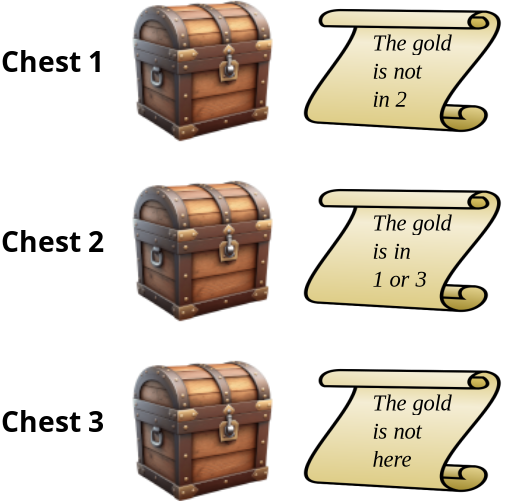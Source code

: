 <?xml version="1.0" encoding="UTF-8"?>
<dia:diagram xmlns:dia="http://www.lysator.liu.se/~alla/dia/">
  <dia:layer name="Background" visible="true" connectable="false"/>
  <dia:layer name="Background" visible="true" connectable="false"/>
  <dia:layer name="Background" visible="true" connectable="false"/>
  <dia:layer name="Background" visible="true" connectable="false"/>
  <dia:layer name="Background" visible="true" connectable="true" active="true">
    <dia:object type="Standard - Image" version="0" id="O0">
      <dia:attribute name="obj_pos">
        <dia:point val="22,7"/>
      </dia:attribute>
      <dia:attribute name="obj_bb">
        <dia:rectangle val="22,7;29,14"/>
      </dia:attribute>
      <dia:attribute name="elem_corner">
        <dia:point val="22,7"/>
      </dia:attribute>
      <dia:attribute name="elem_width">
        <dia:real val="7"/>
      </dia:attribute>
      <dia:attribute name="elem_height">
        <dia:real val="7"/>
      </dia:attribute>
      <dia:attribute name="draw_border">
        <dia:boolean val="false"/>
      </dia:attribute>
      <dia:attribute name="keep_aspect">
        <dia:boolean val="true"/>
      </dia:attribute>
      <dia:attribute name="file">
        <dia:string>#/home/mic/Documents/tomamic/images/misc/chest.png#</dia:string>
      </dia:attribute>
      <dia:attribute name="inline_data">
        <dia:boolean val="true"/>
      </dia:attribute>
      <dia:attribute name="pixbuf">
        <dia:composite type="pixbuf">
          <dia:attribute name="data">
            <dia:data>iVBORw0KGgoAAAANSUhEUgAAAGQAAABkCAYAAABw4pVUAAAABHNCSVQICAgIfAhkiAAAIABJREFU
eJzsvHeQbdl13vfb4aQb+nZ4/XKcDGASMDPAIDMAICLBCMglyZRoiTSrJJqlQMouusqWSyJVJC1Z
ZJEgWRRl0iyaWSAJCokcgAQwmozJDzNv3rz3+qXO3TectJP/2Kd7ZgxSlmja5T/cNfdN9723b5+z
115rfetb39qC//9r/+u73vuuPiq/RarwJinEmXfcffr1N9904sZP/uFXkpAUYXm+t9nL9aWpUc+0
noekVA//+M/8wuyv8hrEX+WH/b/x9Te+9X35eGu738qsV09n7dGDo+r+t7yp/MH/8X+2/7mf9d//
8x8V608+fWx1Z/YR27bf2c/0vcGYUe0DrQtorVkc5Bw+uMyoSDm0nHJwseDshQqdZAQhJkGoT5Ze
/lqRqT/5R//Dj7f/d+/v/9MG+e4PfHMq0sE7ZpPxNxa93r1pol+vRDiSaKWVVsKVU77h7bf7IET1
yFcevzYYZM/PKp6++0jmjsh6oLUUwYdMCjGXaFlIqQoTGGglB0HIQSLcYtDpSCmlEwESR/CegKC1
jrVxxcXVHR65NGWcjLj7jXdx8ugRtGuxziKkIlGSYyeWWdsoV8ZW/oz35hd+4B/8k52/7D3/pQzy
fR/76HLr3Fu/41ve/O7Hnnjh2NX13QPO+1SEMEGwedOxhWvXN8Zf3SnNo6+/8cTkSHOtSIKRpL2e
CH6YalF49FA202GmRSZV0rPODTR2KIXKpWQYhFzYrP276qo+oCX44Gmblq1pw4XtlpUmY/7YCeZz
TRIMox7c8fqjfOXJdZyxnJ5PuG1BcbjwpJlGSYVINFJJFAKpJF4pZPBorUEIRAhIrUFACAGBwFuL
MZYr21M++/hFnlyHt77jHdx85hSurpjsbnLH7UdpGsmkTjGILZ3nP7G6tvqv/9YP/FD5/5hBfviH
fmhpbmHxe01TfTx4/0a8laGtUcEx2dnChxDf6B1vu+cYGzsNz5zb4mBquKVoOTaXkChQWiMESAFJ
opFCIqRASNF9LxEChJTde0XctSEghMBZh7GWSdlw9vImX3x+lXGxzI233MJCv2C6vUEIASskMniO
9iX33rjEyXkRb1YKtJIoKRFKopQCJfFKIIIgyCQ+JzMQAlQSl0kEnGm5dGmFX/nko6yny3z4gx/k
4KiPCAGlNUF0nyckRqoXpVZ//53v+eBn/koN8r/85L/IK5/8SN26f9iW06GrZzjb4F1D27QoAQuj
OfIso8gStjdWuxsQyOBx1iJ8QxEs9545wLGiQSUaJUAIgdYKpRRSqc4wkiRLEFoRfCBY112pIIRA
CB5vPd46rDGU05JnL6zy+w9foF6+kXvueRO6LSlnYw6NUt585wG+8MhV5vOcd77xKFma46TE2kBj
Pd5LbBAEIbGNJYSAaVqauiQYSzCGEDzteEw9K7EEptWMR555kfN2ng985MO89e7bIQSUVGitEFIR
pMQgrJPyp9avnPvRD33s7/wn5bj/qEH++T/7saOqmPudxLf3b2xu4awB7/DO4lyLbVuctThnCd4z
PzfgpptuhKZitruFkIoDc4r3vu8tPPyVx3j+/A43LmjefDIjzQQ6y1FpitAJMksRSYFQGegMFwLe
Wpq6xQWBE5K2brHGYluDbRtc29JOdrHVDlvr23z6oa/x7I7gXe99HzefPMpka50gJISAD4FyPObY
QHKwEOR5QZFn5FmOUCouhRRIGXe4ICClRAqBlILQbTLvPW1dMd3Z4iuPP8kfffUy7/zQR/nW930T
WbehpJTd6kpaJFbw+9evXf4bH/i2vzb5Sxvkp/7lT580QX/eW3vzTf0pz5y7Sil7OBd3PcGCa7DW
cWihx7GDA5549iLOeW699RZOHz3E1voaSgjapiFNE6SUWBeQoebQvCZTnrbxOOuxVU09ndC2Bk0g
04pEpwityJKERGlElqK1oshykiRBShCIaLy2ZjbZ5qvPPM8fPX6Jk2+8n3e//S242QSHgODxAZq6
4qaljFNLQ4SMnqmViuGJAHSLHzxCCIQQ3Wvx4bzDtQ3OGMrxDg999Ul+44tneeuHPsLHPvohMgFC
qvgrCBBgg6D24ZHpZOuD73jPRzb+sw3ys5/4+VFt+FJV29u9MWxeeIbKCfqjpc4jHM45gjPgDQfz
loFsOLvu0DpF4Th0aJm3veVeplvbKCkJxJvz3mGtY3NrgwOZYbEHvaRAd4ujpERqjewSrxIS532X
dyRSKUIISNlderxzQgh4H2hnE86dO8dvfu7LpKfv4iMffD+insWQh4ieMptyZjHhpiMHCHH5uxwY
F7/LNkjV5TQCIcTFCgGEDDjjMG1LubvDQ088zq9+/km++Ts+znd++P0owLYVhw718KpgZ6PEOEej
kke3rlx8zzd+9OO7f5FB1J/35Ie+/WM/u1Sob7l85TpBSGQ+BJnQti3WWqyLF9MagzWWSWV46dIq
aW8IQhKEpC4nbGxscPvdb8Q7T17kJIlGJylpljEcDhlXjixJ6KcJKsmQOkEojRCSJNGkaYrSCUpr
kiwjyTK01qR5jkpSkjQlSbP9/6dJis4yFubnObE05KlHH+KlrYY77rkH7S060SSJpshz1iYtxrQM
Eo0PAe+JBkPhPBgErYPGOFrrcC5gnScEjzEe5wPOewKShVGf5bmET33uy/SWD3Pm+FFmsxnnnnyA
lIY29EmUQnh3tLe4/KYzxw7/xuce+FP/n2SQf/XTn3ivceGnzj7yZ0L3RrgAdV3hnYsoqHMrKQXe
xc9sjUPlA5QUCDwnjx3mvttv5OzzL7I5nvGGO+8kmBatE3SSoLUmUYrBcMj6pCVLE+aKLC601hRZ
SpIkIFWMySrC1iBi8vUIEBIfwMd/IIAngBCoJGPQH3DkQJ/HHnyQtVZy2xtuR3mHkgItYXFhxIWr
6yRZTlGkWJngpMB5i/UOY1vKsmR3OmM8mbA1nrC6ucWlq9d5+dJlnj9/kRfOX+DZCxd54ukXeOa5
s5y/eJUL11Y5c/OtHFlaQOTLrG1bDh5ajqHPe/D+xlM33JB84pd++Y//L0PWz/3E/6TrwfFHm6q9
y9QzxuMJQkqcNfuhyjuLdy6GnrbFe4e3Ld4HTNughGd5oDk4yPjayiqDfo8777ufe+64HVPN4oUh
CM4QbEMbJJevr3NmXjOXyS5fxBjsnEMJge9CBULgQwxPHchGClAqJl9kTLqegJlOmYy3ef6Fl/jf
PvcE3/wdH+dtd7+BtpySi13eeP9dnHvuZR5//jovPvEQ082rmLaFIFAEhIrJXCmJUtBLNGmSorKE
JJEUSqG1RmiBa1smO1O+dnGDx89d445vej9/7+9+L3N5CgSk0ggp9+F77YM1tnnPPe9+/xf/zwbR
r/7BDo9+zNlwl3OOWVmhkyR+iJSELnaDjjVBl/Tioghc8CilcNZzZWvGy5euMJobYL3nqYcf5Nip
MxweFuDj+wa9gny0yMqLL3F0eZEXr6/yppOLiEzjdULbtNTO0rYtznuc8xjb0lQtVVVSO4+zLbOy
pp5O2d7cYrw7pprOaOsK68A6S1lW7GxP+MIDf8zxY0c4sTDg/MsTnvq5f8Pho2c4dug4m6dv5dSi
Z75IyLOEXqLQqUIgab1AKo9QCWkqmUsUWosuGsSc5J1nc33MqF9gnOWpRx7ii7e/gQ++++0oDCFY
6AxCCCRB6Kq1/+qPfuvf3P/B7/7e5s81yE/+478jvNQ/bE1DU1exwAFctxursmRj9SqT8Ti+LgVZ
XtDr98mzLH5I8DHJCoXKB5gA0jjQks/8u9/mb3/fDxDKKd45Vl56hlvecDvSTUl0j9H8Ir/x2S8z
efkFZuMxKlGkqUarWDRqrUg15FmKFtDLMtJEk6UJPSVYXNK4xUWUXELgkcGDgMmk4tnz13j8hWf4
4hce4Lu+/ds5dfoM4vTpuLG84czpUxQ7jhtGM3yArEjJ0iTekhAkqUYriTU21hlAax1tY0DEsJlk
mtZ5prOKK2sv8LnPfpa73vA6jgxTtAQhOgTnHd55Mhfu7meD/xL4xT/XIPrkvW9xLtzpjMFZg1QK
Zy11VXL2mSe59OKzHD4wYjgc0i+SSGW0E3amWzTGMRwtMDc36gKhBJXQmhaJRQqFqCu+8IUH+Jb3
vpd2ssN2NeD3f+9znL75DoZDzUK/4PiNtyHSCcP8KFpCkeQUqSBNMrQOSDzBB9I0QaV7OUygVBda
tEL6gLGO4APOeWbTirlM453niYf+AzfdfAvvuPeN+HqGJBCk4tBczvnZQU4m15hLBSpRXciKKCsA
KElRDJAyosU0BIIQeGNo6paqaTm0PMfNJ5e5c2OXP3nuHF968GG+7Zvux7kGKQQiOHwIOB/w3iOs
+JFP/trP/8pH//r3N19nEC/Uf2GNFeVsik5SnLVMJ2O++LlPkfqGW84cYzQ3ZG44RGmNsRbb8TxV
XbO9O2arKRmOFhFdYeSFojYWKQQ6EZx/7mmu3X0Xi70ep06f4cTxE3jvOt4ocPLIQa7PjnNQbDPX
TxgOE/qDHCkk3nms93GHCnDe40OIMFmqrngLBBcIAryLIXU036c/yDHA5uwcTzzyELfedCPzqUSL
sF9+LI+GrNuGhbkZg2GPoBUyywjOEhAoHSOGR6BE/Fu2MTTBIPOMuV6O8LA4Lrnl5EFevr7LAw/8
CW+96zaWsojGBB4RfERnAaTnRtmYjwC/vWcHBfCJH/tR2aQLP2eMmTdNgxCCuip54LN/QGKm3HTi
CAeXFpmfG9DPs8gzKUkv1aRSUqRJ5KVwlFWNlCrml65CDsGjREBLycrKZe55y/2Ettkn8IQIyODI
ZGDLaA71W+aKgE40WZGS9zLSIiXv5ehEI7SiN+hRFDlZkZFlkX9KtCItEnSiSbN4TYFACIEEibOO
p545R37gMDeePIEwNYTudRlY3ak5shBBgcxSVJ6h0hSURqYZSidIJWldhBQ61fuoUQqBEJAlirZs
mIxnvLiyzuLhIxxZGGKNiSWDaTHGYIzBmpa2aYe//qnP/9prDPKO9330dSLJ/7tyMo0J2jmee/px
rr74LAvDHqpDG3meI6XE+UCqFUrHQi5RCqFUpAyCp2lqhNRdQRWNIqVESnBtw/LREwzzDBlsrIiJ
sTxYg9aaja0xx+c8vSyh6OUkeRopDRmLxbyXd+SgAq3QiUalGqn1PvoScq+WSdBakiQKZyxbOxMu
71ScPHOGQsbiNjhHcBZCwDjLoYMFvfl5ZJISRCxY8R5jHW1rybIUqSSECP9FiNC7LStMa2nLmnLW
sLqxy4WtKXe/4XV422BtBCnWWKyxGOtwzp2+7763/NJnv/ilCYAE0MXgG+ObWkLwTCe7PPGVL3Dq
2CFuPHWCW286w6EDixhjWF1bZ/XaNS5fWmFtbZPJdIqxDiUVuVb080gy2qZkD5y6IKiNpbUO7z1f
/OynSYdDgmsJtiHYOi5KCPQ11KLPtJY0xsYK23uCiAk96xWRpc1SZJ4htcYAVkp8kaP7PbLRkHxx
RDLskw4K0jx62cmjS9x56gAb557nxZdXCELhTYszNd62JBIubAQQuoP0EqztKnlQEoo8AdOCsUhn
CXVDO6topyV5mpJqRZanLM/3OTrKuX75Mi9dXqUsS6qypKoqyqqiqhvqusa2dbKYy299TQ7xPrzd
GRNpa2u5snKRYZEwP+yzOBpy+MASUsqOXpZMq5q6NbRNy+5kwu54k7KqCN7jEDgkAUlTVaR5jvdg
HdQ2oKVjMt7hyvXrjIjUi7cOH3y3Ux3DfsGVXU8/9dR1w3x/hMgyQgg4pRBaYa3DGINOEvL5eaTW
+LaJDPEe5lcenCPrxz5HWzecOrzAzctrnH3uGW45fpBhqPeZZGcNtnVcXtni+NEBUsxItMZai5Ii
QlelkELg2xZvDCIEEsBZR1OWBGvp5wnDXsryMCNd2ebchUssFafAW2645SRHz5zmy595AOf2KB/e
A3xi3yDO+duNMXE3O8vKy+dYnOszKjLm+pEVTfJe7E2E2NpsjaFsWvI8Y3dasiQA79gdT9mdztid
TKmqit7cEnm/j3URKjZKoqTj8Ucf41ve9TZm65djsec9zsUQpoXnaqW5gRbTWlwISGMQSuGNwQVB
mmVkeYHSCuGjMUWSIJE451HSYS1oJWjKktmkxNnA/LDgtuNLfPKZ57l67z2c7AVECAgRcNYRbMPL
52eM6l0OnD6Mr6ORm6YlyzOcdbQdqqrKhspYyknFdFxSVi2TWcXWuOLqxpjLa2PK1vLoE0/yutNH
kL5l9eKzFHKTutzFugRPwHru/61P/Jj47v/6vw36l//FP1FXrLvJdEnWtoZrl87z+pMHGQz6DPo9
Uh3zQ5JleBsXLQSQrSFRkfDLhMciObAwRz/PGA36TMqSSWUI3hGA1gqkdGglOP/iWWZvfhN1/Upi
3aPxhXOUrWc8sxSpxlYtspeR9nv0sozgHFKrSDoGj1AykoPe42Jdj/fR25uypJ2UeBfRTdrLOXFo
gQPPXeHJZ77G8htvQtiaLM/xArQIXNyscVur8PTLtFVD0xi89+g0RSUKKRVZ1iVyqcmzhKJXMBwU
LC8OOeE8RzfHzOcJdes4tztmbWOLfqp46YULPPb4WUaLJ5C6C+qBo488cXYZWNMrs2Rp6XCez8Y7
OOcoyynKG1IlydKUNMtJEw0yIgCpJCFJ2BlPwHuyNCWTFUWa0lqLc55epmPfwKYYY6ibBpXlBB+w
Doy1SALX1jfpNU2XPzzBO6yPBWaaplzb3GK+JwnWkfiAn0xpq4ogFSGiVXwA6WKzytRtfLSWWVkz
mVaMtyZs70wpq5Zx2TIta7YmFZV1jFcusX7jEYbC8O4PvB2tFJ/67c9SO4nKc+bnchSeJIldzixN
9rm8VCu0EhjvcS5grMc4TxssuI6ZloKeFgTTsrG9Qxjk9EYHEQKq1hBMF9yFELTmNLCmm9amqh2L
euca5Au0TR0RjIiIZq8fkGpFCBYlwAbPYNAnOE/bNuRZEikRKUFIFIEsDfR93PlmWhOcJ0BEKkoS
8HzthRe468wxqskYIQSHTh2nKUvWr60ivOXaxHEgG7OzMyNIiQ1QzWqqqmUyntFWDT50cLPrPCap
Iusgb55q5oqM+X6BtRbvPONZw5XrmwA8fPkyW+PbMaHioU//NkWm2BkL2ralST2JCBRFjhQgdezF
ayVjnhJQt5aqNTS1oWksdesAgfWe2jh813IQwbO5MyEVsWIXUiK8j30YYmvaWI4C6ESK/IWXr3Dl
ylUOnRrgTGxjIqBt2pg8nUf5mDviS5ZEJxhXozuSrW0anHUoJbEhUNcN3jm0UmRaMm0adJZHTspJ
EPDMc2d5w5mTTOsW6Q033rBIsys4f67EucDz10uuvXCB5aV55ub65HlCXyuG/ZTFuQLV9eFDZ5R+
FmF4miUx3zhPYwzGWNKgCCFSQb1+j1G/RLabrG9uk88lPPDgJdJEMXfgKK21GC/xPlBXTRREVNFT
vI8Md3Ae6zx12WBcZAcaY7EeGmtpWkNtLJ5YxI5nMwZZrM/OHJvne/7Wd/H5z/0Zjzx+DghMqzYD
0K31BWmfwfzBSMrZGC+djUXerKpQWkd+KkQawVqH72AqgFaKJgQSrfAu9sCzRGGdo2oaICBxHRMr
MC4gcAgt2dzZpa5qZtMJf/Sbv4kUMK5HSClJ04RjR5Y4cXCRuWFOmoiuUo87T0oZG2UhsLs9RYqC
fr9gUrUoJbvu5iucU/CByLZEcJIqxcrVaywlywwXDoKAqqqprWOsLWUmUDJ0fUQIvkInsWK31tMa
R9s6rI/GMc5FrzGWtjFUxmJciKmgbhlPYqNsslnxwB/+NteuTdnenYCUNK2JJchtb7jtv3n8sa+y
u7ON1nEHOOeYTGdUsxnjnR2stVRNE3NKmiIFGBPxubWWuqqx1oLSGOdxxlAkiuA11qVUxFZvZVrQ
GcZ5hJDgYWc8hbpBSMWzl1pSrZkbOUSwCCGp0fu0/7QN+CAIAfJUkaYyih5cIMsTrHGUVbN/fW3d
4pzvEnqgbS27s5hbPIJMSyaTGTvlCB1c129RzOqWjWDohaoLT5JcSfJMQ9nu0//WQ2XM/t8wNjaz
mtYyqxp2xiWzuqUN0LSG3VmkiB7ZqHjpwgYzn2CFjt6MSH71p/+p0Le98e6bT91+R9hcXROXXr7A
ysUL1OP7MFvX2d3dxQvJIefw1lAnURKTJAlZmkYqwFqcidVnWVaUjWHUj42mxHlG/QIRPMYFGtPi
Q4LzAouH4JnMSlQbE/v8cAACTNviA5imZq2yjNIZVd1gfPRCEBRakSZyn1j0LmCdQ0zr2DsJYd/T
9yRKVesYlw2TaUVZ1gRvqcqK8azk0Kjg+77vu3n00af4vU8/zKXdEjPwFFqRZAm9VCOmHhmjPkGK
yKdZT20sZetiC9kYysYynRkmM0tlBM4Hmrpi7DTBB4QU3HTrG7nrzCmOHj3MsSMHODhKfunIUu9v
a+vctdmsFLPaUMwtcvqWYbjxltvFbLzLeLxDuXmdtfNn8eubpElCr9+jyDNEp8SQXU+krmv6RYYS
EKxlZkwk/oJDC1DBkyqonMXR0SoItnbGzCceZ9qO9wp4YnPNuMB2A9tVg7GvgroCjJOIBmQg9iaE
iKiLgLNx4WwXzrzzGGMxQNsYXAhMGoN1nqaumYynLBaCR7/4Ga6tTSinM4xrWUolxjhCbciieKXr
58dQ6QIYG0Nh60AmKb25QywfHnIoSfHEYvqjp27gXd9wL4sDyVwvYVAkKOHAluAqhGsIlLq2VaZ9
YMO0BuqSumqDaY2wxuKsIM1HZCfmOXTmdbRNTbO7xtaVi1y5/DIihNijyPOIy1NNVZadKEAgCLgg
sC6iCq0VorVRRiQU3oMIjp1pSX+UUTcGETxeyHgj3kW+p3WMZy02c/TTBNslSSlik2hsHJkU9NOk
63+KrqPZeYgPkTtynqpuKY2lNo7JpKRpHa1q2Z1OeXqyy9Ur15m1jplXpKZhzVtUIPbis4zecMhw
tEgx6COEIhAi09whUe8cbdMym05wsxkqTRBS8qF33cSJ/mWCtzAJ2F2BAQQRlemOym999pJujLmS
4tGzbTavjUUxGOKdJ3gfb8pYmtLig8cnIw7e8iaO3no39WzMbGeT1ZdfoJ1uRi9QmjRLUSrWCVrr
GHqswzmPVgLpHKJbVI9nY3ObpcGhLvnDPW+8lXe++y38r//2dxmXFbOqYaYF3hta48m1IOmUKD4E
DAIvBcHGpNramAsI4Ltka62jtZ6qNtStoaobpnWgNA7rDXVVopMEkw44evwwo2GfTEkK4TpoClpK
nGmpplO21zYhREK9+69j7fbSv0ABvqq57xvvZVBfYreNVH+IUA8XfFcUBubO3EfYvkg53b2ibV1e
ur66xoUnH2FHLZFkBd752Cv3vntEEXKU0ETOyrpAKBa58Z53YtuatpoyWb/O+sp5vDVIAVonJEm6
nyytdeADrkNckkDpmki2VU3UqtVbXHn+EQrRUtY1TdvSNBJvPJV0THVAK00IXVvXBBItUMLTGk9r
LC6AEns6qsijITXzy8c5NBziuqp7TyEjlUZ4T9Lr8T3f/9f5zGe+wlOf/zSNEF2/pRO+7eWm0EmH
pCD4QPdqV6yG/c5pVihOLFg2dytuuO99XH36TzHTrcizdY9JZTmSXaTavIqr2xU93p2s+KRHMzrF
Qt7fh5F7hnjFIAEfPDi/34Z01rBZTcA7rAtkyye55fgNOGtoZrtcv3iB8c46BI9SGqSCIPCujV0z
EUXU42lJVbUQPF948HkOPZ9zfr2mcYGybtgKkhRHkqRI2clJu2uMtL4gyVPmF5Y4OD8fvVMpvPeR
DJQS27ZU0wmzrW2Ekuy16PbaAyjBf/UPvx+18TAffOdpkvQDPPbvP70vAwk+Ui9R2BKf9M4hhMDu
6Zo7s4QuF2ZBcPmll7FItnYnVNtb9HTUHwQXsMFz6eqYZ168yjBNGBWja+Jf/7MfHW7YYqspS50U
Ef97H/VHvlNJeO9w1saffTRIcDY+7xx4G4k5b2Jnz1oCgeH8IonweGeZ7G5z+aWvYduGidUEEXso
BM/SaIBpmk7zZMHbqHbxYEzLocTRz3OWDx/i8JHDSCFI9liEuFoxsbaG6e5O5MNCFLeFTt0W04vY
35n7wrju+ff9tW/nDUcaQjsjOA9zx3n07Bb/4Y8+3/F3nSJ+T6D3KiNIEa/Fh2iw6CXxteWDGbmw
bMwqbjy+xDCVBALORqO1FqbGslykjFX/Pk09MTJbcEE6ff3KJdp6ik4LFhaXu7al2G+z7t0MoROJ
RU3O/sXtoRAAaxwbq9e7XGQ5c8MN3PK611HOplSzkpdefIG19Q1mZcPubuSiBkXGwVHB4vyIkyeP
cOLUUY6cOM3iKGd+NMQ6z6//4q/RTqfxOl4VvUXoRKDdou+p0GTYizSvusb4GzHiC8HN997FmQXD
zrWrpIfvgSJhev7L3Ly4xPTNd/Lknz3yivH8K4LTvS8f9opkse9NPgSkEFy9OuH0kZxTCwPMuGJL
gOtazU1rKZtY1V/Nhn7NmEsC4J/+83953Vp3yFobY7Np2N5Ypa4rhJDMLx4AoSIr610MWd4DMY77
rrrH7VX5sV25n4NC4NSpY+BaTBubYAcWF8m15szNJzhzwxmGhaSfSnqZJtEB7xp8W+LrXYKZ4a3B
ec+OP8hv/fpnKDc3o+5sP42G/V0cqWjxiqH2lfNh3zB7npHPDXnf++/Db73I1bHmxDv/Jtu7u9Rf
+wK5uYqVA7785fMIZ1+l8X1VaBJ7+SXsX4PvQqpzntYYjHDMFwonNSR5RJ8+atC01uRpggghnF3b
Paq7z14NIRyKjKsHoZg/cCS+5AxbW1uYekrdWEajUZyF8IG99wv2vCfsGyFeY2RxtU4QwdE0NdaY
2HO5vALe8653voGT+iJ2VmF3LLs+/l6kZtz+3/HeE5xH+k0++tG38wdg4Oj7AAAgAElEQVS//yV2
Vzc7xjfE9Q/EAgaxT2bKbuf6PUOJVxaUEKHnxa8+jBeBs1crHr30y7imZsFvc2wkubB6lWDCa8LQ
nklj/olUSdM1zESWR1gsJSqTJFIw0JpM6wiL2wbtHLnwBGvAGuqqwhLqqpqsawDr7DWBu/PE8pCX
VtaQXULcyyFz8wsIFpAisL25znR7l6qsGA4HpEkSa4vOOK4LYzHMxfyRZRnz8wtc2Nwk+K66txYh
BdOdLbbqDazt1BjO4zpUt2fk2M2z3PDm97O58jU2zz/GmeMFD1/rFNAu4KV4VTzaW7nQGcy/6qnQ
hbK4abbWtnmmEgxzyXTX8uwLX2Vh0GPpgGClFmxtRKqk7iry1jn6oxE6S9F7Yg+lWEw0upNONWWU
3tLxer41VPvjDeCFQGpNkmlMGftQSLny7x980uno1v4K3jG79hK7WzWjpYNdlO12gbNdfvD0+nP0
B3NIIZiOt5hOp8zGY/r9/r4hY76JFbIPMJ1OuXLpAhsbGxS9ghtOneLYgUX+5EtfYrK1xUa2w6Gb
7qVX5Lz02AM4awnuFW/z1jE1kHztSa5dvsR0fZfHnt/Guw7xhMi+7m/81+S111YIUkR05LtN473n
8hVDngtKkXH7Pfdz6223cvGpR3nh+ecYFDlpntPLUpYSjZYSawxtVeONQVkRqfiqC51CvKKU33t0
oMK5KN5TSvB3f/DjtLNt/u0vfCqurffr0LVwjWmvOue4+MJ55Ojo18VbISKJB7wCh51D6pzRfM7i
gYPMdjepyhk7O2PyPEMphQiW4B3GwsrVNba3djmoNJcvX2bt0vlIXm7PCGLM4tExW+M1rq9P0N6+
xkNd69kYVzz19IVY9Mk+TRPDiGdP9RGvV4hOuRF8jPaR2EKEWJyWHuq2pW4NFkGS54gk5fLWLodu
OM1999/P3ffdF55cWBBXV1boS9B4qGuqKppViD3jim4ecc8YgHfx7+9B41cn+/jbCO356pceIDiD
dxaJJjh/bd8gzppLXijmT98OgTiQ081EsG8cvy+y3l+sjhkOtQMURW/E3GieyWRCXVXsbG+T6CQK
pgMsLs5jrGV9YwNXV9RNw3RWM51sceXaZ1Ei4K2nl8RexF4IDC4gfKBINLWDy+uzTonfFWg+vGYT
1SZW5NZa0Jr+cIhOMwiCPNUsKUWmFVpJmrphY2MTW9WUreehhx7hwoVLYntrk6ZpSLUmqBhqhBD7
iVt2Yrk9X4iSJ7EvCwpdvtrz4P3cFQKbWyUPfuUsjZekIgfhcC68YpDZ1rVPlVZVSZYXWZbtu33Y
w9UhdIKzTvbvXNf3CNxx60meeOpst4COtvXxxoseJ+fmKMsZdV2ztrqGMTlZovDWYK0jywvKcky/
MaxtT5FaMyoSzMzvu3pwXdhyHu/h0kaNCwl122KMpTGWrCjIejk6SdFK0RtIlhJNnqXgPdWsJKpq
INQWE6DpUJBzhlnb0jrHxtp17r7z9dx3/1vCc08/KS497gioTsEiCQG02AuTkcDc84jYown7sDhS
N27fo4Lf86ZAPyvYmjX0spQgoz6hDVzYN8jP/MIvXv2B7/97m7vbW8evTydIpRgtLNLr9RFCdh+8
hyr2ikWPloH1lZdoxuvI3nyHvyP8Dd4zayIfplTCyTM3UZYz2qZhOpuQ69hLGe/MCHXJQAq8s8zG
Jo42mEBtHLU1zFoPaR+ncxj0SaSkpwR5kqCliAK0psEbi/AWfKA1Le101s2d01XY+5s0cs0ixvVY
yMJ4dwdrDSI4cfzQEt/28Q9z6NABrl5d489+/49JVIS4at8jwr5xfJcfBFEcvh/yO/Y6tnLjhQhn
yUSc5NqynhZxvTLu9/YNApDkxeqcUMezLGPl0gW+9MBnOXHqNMdOnmFx6QBZVgBdou1G2pqqZvvK
VaaNY5gNO1RkIbh9xBNiSIwiPB/QSnLw2EmqqqRtDZeub5KXWxiVY3WB1Xk3RyHIsyRCx2FUDkrT
EqyJvXmgmVUddPUdvxy6CaQQ4W63YLJDKHsQOXSqlN7iiG/78LvpJQGC45EnLrDaVLRtS6/d4Njc
GDnb5I7jS6gPvZMHP/2n4MEC3dhQLECF7FiAqK7phlhwLtBYR9maiNKsp/bgdYJIc/K0IOspkmAf
/uxjj738GoOkabYRQqSQ87wgBI+tZkzXVii3VxFJzmC0SP9VXuOcpZEFSQFtU8ck1xkjdEOWe/lt
L8577yinkyiUBtSBU7hpPxZwbUviXFxcIfCNiWxxlyviuu7rITvqOyB9t/P2PMDF90jZsb6vLgb3
d67nfd9yP2HnRbaqhs3NCY88fImTd7+N4ANPPf4wtx7vRZ3wzpTji8vc9dY7efLLTxAjU7f7g6e1
nqY1NCY+Zo1lWjdMGsOktdQucObMGUbDPn0t0QJSpUikIJUQjFvdu7xXD+ys7g3rJ2mKDIFMw/wg
Yzi/gENStg2rVzcJCLI8jwqMEPVPMeHFnaiIbKfsVOj7U08hKlMGRcLOpAI8s7ImrepXrkLEnhwE
lIw0SKfbfqUiI86ESzwKASrS76FTvMtufNm78JowtRd2lRDc8bY7MDuX2d3eoapaVjdmbE0bTkkd
k3l/mfWNdbR0JJmmmFTYqeHqxnYEDY3Fuijii6qcOKYnBQglKbIkAiTvscAgTxhlilQKUilIpECJ
CA5M0PuTufsGcdas0slWdJIAgUREUfUgT3FCkSSeLF2kNYbdSUk2v4gtZ9SzCYSuWdOdkhBnK/a4
nbDPc9125hipCjz8zEsg1GsWzIfAcK7gR/7R91DubvKzP/e7zGbRP/ankzuOSDiHCAEvxD4kV1J2
9I7fp8T3jLCPT4lt1iOLBatXLlDVhu1xy8X1ltGJm+nPzVE3DR/7gR/mySef5Ld+7id5822LCCFZ
362YtIZMCkaDglTFDSaF7JgaQSDqs2a1wruAblq0VsxlmjkdJVKpjF1O9jZxqtb+PA+5HDoeX3WM
r1aSVGt6aYIVCp2ATjxVoxnOL/BN3/odnH3qOdaurjAe7/Dic0+TKUFR9NCd2nGv1Ru64vKliyvk
Ms56h7SPD2K/sxeAQ3OaFx7/EnU5pZcFpt3hR8EH4nRGQIXoSXuwfO/Lh1eS7Z47eR/iYE6IA6nB
O7wxXLq4gjeGsjasrO6S3/ROzj76ID/+E3+Tm2+6ASElx0+e5At/+DuEsIVONM44lgcFiYJEye4U
ioDWsqOLAm0bKCuDkIFUSbQUaGI131exaFRCoMQrYbVyrH+dQUzbrAudxh2oOiLRWVRwpIkm0Qna
BaT0BCFYPHaCtNfj5C030Z8bsbmxytlnn+XcS+c4eGCR0dwcedFH64hJ9uLZ7rRhtRwjkxzdEZWE
Vyi7ly6t0Y43EAgur7ckSbZX/sVQ5fcq8L0m1x566hqiHbdmozUILkLjGN8ts6Zlu2x4/d03oTrv
qS2kBGYbVzn/8sucOHk8Kl285+CBRRIzoygyQFEkkiQRZFmcRxFCoKXohogCie56JK7Ct7FzqAlk
iSIREVAIfNSTeY9A4YPf+jqDKBE29yhr1U3B2m4W25g2amrxCJWSLCwyKxv++JN/wMLSAdK8YHdn
GyFAdzMg450tdnd3yXp9ekWPNM32K+msN+oUuPHnyBsDwTNpA4+d2yLRmrnRCLeH5UOUXXr/Cnku
AoRgO9lq5JoaY6hbS920Efpai1Jqf6zaWsdO0+KFIFMJgqh+nE3GlGXFZz7zeV46f4GmrmKi3rrG
4YMJvV4O3rMwn0ddb4gql0Ev79wz1ktGRmBkUklddVJRKSkkURDeCTLwkRAVwM60vvZ1Bmma+npS
ZHjv0EpHPC0kwUcXy1Q8jcEJyeDEaX7vV38FIWQc5E8TrHNcOv8C/SxBScEwT5FaYb1lvLtDANKs
IM9zhEpiXuhCig5RNO0DZIkmXViMchtrcSHKhYSL7dm9qdy6baMOyliMdwilKBJNLhWJEuT9DCGi
DDQQE7lzjlllqZyjaUoW5nuUs+78kqZCphkvPPs0Lz73LCHE2usbbunT6/fp9zPq8RbzvXiQgQqB
NMn3w7vzEuscWE8GVDLyZq6LOHu0utiPBXtAJ4Ttuvl6lJXTrrXWhOCDEEIQpOyME0XGiVKoRGKc
B2uYTnY4duQwO+MZ69dWGC0tc/TEKeZG82ysnEcnCp0kZEJS5IHaBFpn2dnZRuqUPC/QWmOMwVnX
DXR6grWYto1IxrgoYg4w2d4iSZO46FqSa00v18zlCUWqkZJOja7ItNjn3/aEBVHP3CICFI3GBE2e
6zgoKmCyu8Ohw0e5dvlSHL9Tkv5ogZvf9K2Ina8ipGaQKIZ5ClKQJTqOMUgZqRLvMT6eYJQaRa4l
ukMseaL2G1p7RGPH3OK9t44w/jqDVHU11emCA7T3nuH8Uiyk3F6V7kmkRinNzDiUlAyLhGPHb+Pc
+QsURcGd97yZq5cuMtnewFpDr9eLk0eA1lFnpbXCBIXK+7RNydbGGsrWVHWLDQKhNEqlKJWBikRh
6h1D0zDKNAtFQi+Ng55KSvJMvabeMMaTdCNs8SCgKBkKIVA3EmM8udbMKktepGRZytL8kJULl8nm
l0maCbqc0BQD7rj/G3j87Mu86WAc2syUZFCkKK0iWBCQdrnDmFip51rRqFhrSClwCAZp0tU/7G+Q
vR6aC5T17BXcv2+Qmw6PypdnfhaCH3nvSdMMZ8v9hBtCzCdCReJPSkVTVfSl4dabTrM7KekN55hf
OsC1lQxfV6R4nE6jOECAlFEqVFqJTlKkikOZy0eOsLm6GlGHeKUDKMUeiSmp0rg7B0XGIFdoTTys
pqMzhAhIEfvwSkGaqI7OiHvTWod1njRVZIlid9qQ5wkhBO6563Z2Z49xbmMb3V+G0RFuff0daAIX
nvwzvvE778Ebw6BIY/FrPXmiCM51an8fz/eyvpsdo2MpYjgs8iwCjJhq9kGIB1wI6w+9cMF9nUH+
8U/8vP/Bv/8Ptp3xI4A0ywjVrJvL3iPPIoTVSZT3NHWNs4b5QUaqemglyft94lSrQAuBFoGmM6Lo
CqJMKFyXo4QIZFrSz2LVvc/3CBlPeAudBktLskTSzxOyLH6f6Ag96QyZqr1zqkRHZYQ4v+EDCQFd
pDjrKJKWtbUtkuRWAP7kiw8yHObcc7LP2OcwWGbBbfL6bI1v/ODtZKlmNquZHxSRXOy2uk4zJJ6m
hdpEJaMIHhVr1X2xiFYqQvK9393rlggJwb/muKbXHK1x4w0nVrevXz79wsUpOklws9gzDx2zKwQY
a0jzgqwoMPUOvm1JcPS1ICsyxpN4jmGmJGmWkuiE1AeqbpTY+jja4CEWjgESKehpGSEsIDsmMPYZ
BG3bUAO5DvT7OkoxVQwhUkeeK1MSJaOOVoqo962NRbpO7uo1TdNStoZ+plnZ3CLRKafPHGQw7HWS
2E5SlAjSTJImCd4H1jamTLdnpAQS1Sn8u0ZXax22K4VyCV5JMh2PIbE+4AOkMipSorDuFXlE8AGE
/IsNsnLx0rX1lXNYMSDLcmZdv8MYi7UOnUSrp1pz+NgJLj63TmkMRR0PKMsHA9qLK/HQmESRKk2R
Z1G41rRU1iN0QmPbfcVfZAQgk6IzSFQEhn0ijDjirBW9LGE0yEgFFFnSCa9ByySO1nXyUjqtVJao
SLH7QGsswSmKRFEkAtNGUbSWgrlBxnjaMp3NmMxaxrOK7d2S7Z0ZVeXoacn77z1NL40Gd9EVulyl
UZ0ntnsMQcf++s6Toug05g0PHD59lLWL1/aYh82/0CBlbbcqeqRpSqJ1ZEulwDobz/qwrqNMLe/6
wAdZue317Fx5marapqwNR+bmqcsSaw3oWBBpETppaQrCUtpYaLbdZ3sfO3KKKMiWoqNa9qhi71EB
EiDtkM2gSBn0C4JzpN1gTp6q7hiMCG8TIfBCExJBUzf4roDrZSn9QUZvs+LBr55n5cp1rqxOuLa+
QyoEuZbx5B+tOLI0x4nDAw4MU+ZkQAm5X13v9WhkNyEFUX0jiGMPrkvcdNzaHuX/oY+9h5NnjvC/
/9Lvsrtd4xF/sUGcD+P+cIQ1hkSr/bkH0QnBEi0xrWXj5bO85cPfFl53+21ceOmCqMqYSw4eXGY6
3qVtGkS/h5AKpTQuBJSSFFmKDw2tsx0MjDcYvN37jhA6l94juToRg5QxUUc6QpLJGK6klN04XVxw
7z1JN1TT2IBWAt3LqdoJEtBC0M9Tbjy8wNmnzuFcYEBgea7HpG450MsZ5ilzw4wDC336ueTwXEG/
n8d82sZ+DUp0axZ1w3VjqW3kyaqmU2Z2eja9V6sEz4tPP8HLzz/FZFoCEmftXxyygm3XYoNFopIk
VurWxmMgbOyMJUKgm12+/JnPi2M33sCb7ro9jIYDVlfXxb/7nU+yeu0KGh+PuUh1PIMkCHCxfyCk
iInRe3zoEFLwiP1e9N7FdPboIKsUEtlR9lmXN6SQpAqClGgVH845rHG40HFJeFpnKRKNFoLWB3pF
xkElWZxL46yK8Sw3htY5ShM4vFiwNJ8zlyWMeilL/ZzgHM4GrHWEjsWFWPk7H48cTKSIYVmq/Wvf
V5p4j0PxpYfPkaUJRdIn1wGhkvVX2+A1Bmnbdl0lWeRYpGZaN+zOSs6IEE9cUAWJkvRkoNm9wtnH
dnjiyw+KNMvZWLvOtZVL7G5c5/jCkH6/T6J1HEPwAQcECcoq/o/qzjTWzus6z88evuFMd+TlvSRF
SpQoarQ8aHANu3WdGAkMw0X6p0VTpEZRBwH6p2iBDr8KFAEa5IfRNijsoCiCtgngIGmSIgmSSG4t
p9ZASR4kSqJEUhQpUZx5p3PuOeeb9t79sfZ37pUUQYkty82GCBEcLu/51rfXXutd7/tuRTV7+UMI
qKbZRWdDrLRm4Kx0t0YLW8NawdnEr0qYLWkih2hVNTNU2MS/4+PBmmhFqTVpapmPwKCL4+HGaRYG
KXlm6KSWfqLp5SmZaQsCJ4Y2LQi6Z7wS57OUtaMo68j/EjVV4/wsZYGMIzrZHIlGdrMkiet7vtrb
A6K0Wm/Hjom1ND5wfWvIc6+c467bDnPowBqdTHqJzDuSyQZbwymvXb5GMZ0w3RmyujRgadChm2dk
eYpS4uSZWmGsZ0YzjaTrlgjQuuPM5h605W+s5WPp2JIM8iwaqymF0iHuFkWSCvXVNW4m7GmNLzWB
+cyw3EnwIbAzrfDeM3WCj1lrSBIjyiyj0VGj2AqSqsYzGk8jzqcEWUDOhqKsqVrVLQI1yWi53n3x
kDmRMS1BAoJSrA933jtl6eC32iauhRQW+j32z8+zvj3m4vVTrK0scWh1P3meMUgNDBLmbl9jOC6Y
Fsu4YkzHQJ6LTsQYjQut86f0NEZraKT7JULmsDu3aINDEIhaUpaPacNB04ipWCIgX/ABrwKhUbEo
kPQXnJAkEq0wWSqfUWuaqibNMirn6Ee0WSNyOWPFz115kYArwDWeMtpMGQVEUmAdlbjeBXxTM5qU
rI8KrmxPuLQ54eq4RiWp7OYQom4l2kh5R1CGG6PJe++Q0fVLN/OVI4LZaz1r77tZQpJn9OcGNM7x
/OlzzPd7HFjdxyATl+rgE/q5JTQZxtUoJ1xcaw1pYmcioBC8MDWCxqnoQeXbAx3aaaEP6m3HiYrD
sxCg9oGqdKiippvZ2UxE2xa8C7M/a6xBB9GFOxSlcySJJXEO7QOhlcMFOR8UgTpokT0D0ZAksvw9
07Jkp3RsjUt2piVbk5LtcUnhAg5FEokTCYEcj4vFRsvYUbNPGAjOuWDNtb0xeFtAsl5vR3i0bvYw
TMQyjBITL681q0uLNK7htQtvkWcJqysrLPa7DCdTnFNkWYpVCaGuqBvBlhRITg1x0BR3AIqZtrDd
JSpOAWcNFER9u6dsHJuTEu8DS70MEw/0+AXlPx92Z+9OSBlNEMvXNEvizEeRYiBIsxpcIElkx7qq
oq6dsGImFVvjgq1JyeZOydTJvD8z0EtF6nYwT6N+Rhjt29OSspTdKm7PkWERCRYt6uGCn9zcGr3N
sP9tASm2bqzn+YInBI1qp2AKHcBaQ9NUaGPpZhmolF4np6gaLl66jFKKtZV9JN1M1EhWk+QJVe0i
Y16MM62Nmrx2qhdlzi1tRsV5+O4Ks1Tmg8xodqYVNlrvTYp6lvKUancSsxTR4mIhBFIVME4oP75t
c6JlVFk1bO1M2RqXbI5LRtOKwkn11EtEqLm2nErVFF/UEHdh0wpAa3HYS4wmsRZjGkE8mgalZDTV
nklONszo1KXrbs+HfXtAenO9qhbGG1oFXHxQmkCmIe9kbI0Lxj4w18sxicUq6K0sMa4cFy5dITGG
A8sLWJ3RAImRw6v2gi7qMFMKxCorlr8xIAHFLceP0kkUZ196TdIm0MTKKtGKQS+jlyWkMR3ErRWH
RAEfvVB8ULimEUZkEOJaXTt2iprRtGRrUrE5LtmZiJ6qkyT0uindxLKapbMbG6wV0oJp/ReJOn0F
QWnRNXo5q2wQV4fEAEHK/1bi1tbyIcI7Dv22dPWugOR5v668r0LwnRACabTCaMs8pSTtuLpgkCd0
MoUyhnGj6FrPwZUlRtOCt25sYBQcWJqnn8eDN4QZ2Vixm0tnO0BmA/TnO/zCP/hp1q++yaXXL7Cz
U0ewEnIV6FpF7hoSr6PenZlbAq27m6tETTWt2CkqticVw0nJpBHowmhNL0vIrGGul7My35NpZ8TA
pKcQWMSaliUiBUEdFDWKvCNWTWhF7jyuqim8wyEvDkiwMmsheKQCjkS7tsoivK0HeVdAfv23/8B9
5Rf+0bhqQqec1thMbimovWNclGRpIDGKUdGI1ZE10Q00MAoW5ys6SQq5wPSXbm6hfM3yXJ9BLIEJ
u/2FHFRi4a1D7FVCw5/9/v8ieMfOuJx17i4g54CT76EclzN37cm0ZKeo2NyZMiwc24WQvPM0p5NL
OdufG7CoIUutnIdaQXzw1hqsUqRW9BwmMWjvMVYC0sqelZKK0UXg0HRSJkWFQyQPSUTGddxJdZC+
KUQo3qrZXIpAQBv9LmN++85fOHzL2uSNN94QEDFJxLwx2oyD0IKWuimGeDeIStAEBpnBKEsINT76
Vy3M9SjLmsubY5p6g32DHnm80EUqqYC0EXFMG+DaxpjN9Q18UCQmi32XJ3gYjSbsjAtx2ylrJnVg
WtVopeilRiwAs4SD/Q6pFSKaaBEhsUYefiIvUYt+tLvCaiFiGwImSWbsm9Z8oCV+GCT9mbqhaWr5
WhG6qZXCG4vzJS5E6ygVG8AQhFyHUE0VUFf+/QNy5tVXhsPRmKAtxkSrobKicQ5jjHgKJha8i66f
YglOgG5i4jhTcJxxWdP4wFy/i68zrg53KKYTeqnF2x5B7fKEVfymU6WofEqi43EchHNy6tJNelaz
2E2Z66b084T9mSLL+mRWoaP1XtsdJ4klsZo8ldyvTYT6rcYaE3dDZNC3HDLf8qxk+KUIpDaZGav5
mF4jDUzAzCaOZLXGoajrhqDkmQQCFpFlt9CcUZHuGhwKM3zn839bQL7y935u4dr6th7tTOgM5iRn
1pXMQWp5E21q8R7yxDItKrq56OSCF7gg0TCXGVwT6CjLVpCbbLqJYnWuy7ZVbAzHNI343QqQ2DaF
ItLM2xzc5jfvWc4T9g0S5jopg9SS5ylJmggckQrRQv6OvPGpUWSplcDGTjyAGBtoFa/cCFgNNu4i
tKGJELmOE75pWWKMOFsn8QwNzlMHRVM3BCcV2rhyFJW4UaiWDisfTQjnGv72Fz7DylKfP/ydxwgO
mhCuvmdAvvpv/9VqZ3H19PMvvjJfvX5O+FII5F5MC7IsI8syymlJnlp8kEFUUTk0bnb3Rx0CSkkT
aIxisZOwU1QyT9cwyCz0MjYbLWrU4HE+lqez0le+J1H8gldBSsnE0M1Tet2Mbp6Qak2e2pkVeGsl
a2N1s9cufbY7tLiLptrgjJTGzstbLhiYNIiFTGXodHKUd/gg8EkZJ4PB+92bf+oG6hrjPUaJRqT2
YUZrbbXw83bM1tV1klQzmTRUPrzrHpFZQCZlvTO5fqVz7LZD3HJolZMnT5FYSx1gPJ6QZhmpNnR7
uQx8pgXdPJMeRbdWMlKiBq1JkkQ0Gd7TTwyFhknpZJdZi/J6z7nuZebcNk9tGQaznkTHK+o6eUqe
JeR5JkbORgmIGaH3oBWDPAdCNDiGSVFRe0jSROwEUdTOk6UJTVlQVA1Biy9Jnhp6qaWqHbiGUFc4
bWjixFNrLX5fsfIqx4Uc1lYTGsGrQkRGd5n2ntoHHv/WSWxi2NgqSIzBod91vd7s/pDHnzxRf+rB
j355OhktleWUw0du4egdx1jat8x4a5O6nMZqQup5axOKsqbx4j8YGhcZ7i1EIgGSN0mSiVaKygXq
umbiNF5ZKQiMxzTNLE2pqDJvizG8JzQF8/2chV7GSj9npZ8xyEyE4h2+PWyNoQqKxrd/Xx58xyh0
CFRNQ+M1PiiaIHm/10lkZKAcKpqQpXmGTcUlG+9lVIsV6ms5pSpKxpOC2smZSVSUlbVju6jZHFcM
a89ytxsld3BxfcRoWGGUzNhdnv/305eun/sLdwjAtKpeNlofq6qKYjrlxsaQ5ZU1HvrZL3H2e08z
vnlNzCZ7PWoP3Vy60PHEkWVZTHPM+oq2Ogmulho8uNmoVcdKK7RdeQQSpXM0M9a7UgF5pxVNHV1+
lGZSe9KgMFbLzTxNI2SJVGG1lKVF01AqS+0jWU1Br5vgnVzsFXyFNoaqkJcm63VAwUKaMNmZMC1K
qtrhTCo2t+Mt4QajKGq528TgqJ00nNOyoWg807KmjBcFtKkNYJCk9AY9+otzLCzO87EH7/69f/qV
Lz119eLm3/3yL//65F0BKSbTM3fecTsvn3qZJO3QSRNeffkUvcGA+x/8NNPtdS68+H12RqM4tOqQ
ZSneG5wvJG/HGlztyZ3WCOnOaEVo5P94hwg72q4TApFDFfm5rfztO5QAAA4DSURBVG+8oF9SxQ0S
TT/RWCuwfTmpKcoKpTVzc318I2S5RAc6mSHRULuGaemobIIPWiqdJGEyLbFJjk3EPbQuK6qqYVjV
VC5QeYFiJlubeC/9jxATZNxcN37mSVlWDdPGMy4bGjR5p8vKIEdnKUvLCwzmehy/6zZWlgZ0ckiU
Y/Pmxf6VDfeZCfvfTQMCmIzHr75w8gXWb95k3/4DrK6tsbOzw/rGJs+eeIZDR45w39/8PNdfP8P1
C68x3N6i2+1RphmZ1TTeM8hTYfVpLcKW4GeogSaQGkWx6/wC3uFCPE90PMjV2yVhoa1ZYuVTNo4y
zj3GRUU/tazMd8gsaCUTwp0yMDFWOm9Ek0JTU5Y1JClKazr9HlVRUowrpgFhZSqB29uqaSYzCEJu
UArqysVzAerGM60d08rRmA7pwgLH7lxlfmWVRmnuOLJE1xRoVzLcWGd0+Spb8cogDzQmu/LPv/Yb
776uAmA43DlnE4tXCUVR8taF1yl2hjRVjTYNb547y8XXz/GxBx9k/61Hee357zJcv4GdTnH9PlpB
4xP8tMTEfkWhqBuRIqjArArROJkrEGXM8YHPENs9sxG83B3STTRdK9qQpq6ZVJLMtLVMGiiDpEKr
NfNdKxeXlRXeJuwUHqMNndxSTqeSev3uMAsjML6ra6ZVI3qYWHY3XoZYAajqhqKqKStHY1K87ZDv
X2VlcR9NEML3dFLw+oln+cgj9zO5usHmeCRslRAxNQLeiezOa3/+Pc8QV+ycaVzurdG6KIW4cPny
NfLePDq0ZLnA9559jvnFBe796CNMN29w+ewphtvbpEmC8jLo0V4MxZIkEQTXOVzjqSI9RgZWLSAY
h0ko4j9Ei3GFlhofBD6pGo+nibiYYrmXstiTmYzzFVUdqE1C6RzOSWOIqwllReM92/FthyAYmJeH
46tC4I4I8zvXUDkp66umoQkKb7rYbED/lgMszC1SOk9V1WxtbHD6xDP4RtjtwTlWjhxiOXOs31iX
IAQJalv4fPKzn2VxIeHP/ujP33zPgPT66dVr65Pf1Fp/2RpNHSBoObixbUCEgTLc2uSp7zzBsbuO
c+yRv8Xls6+wdeUio+GINM/I8kwOZydNEUEO5ypymCCgvJudIS3tJziFUl5+oCLiLH/COZlbJ87T
BMGlplXD9OaI/lwfpeTqDLzD12JZMS7lFrnE6hmj0HnBz+pIUABxvSsaJ/7tNQTbwWQD7KDD/P4D
2NRS1lJtXbt+g6vff3GmbQnty4W8WEmaceuhZTZurvOxRx7h2f/7BK6Rw91H3cnp578LwTOaNGff
MyDf+JPvhC9+5hP/eGNr/LhOsv+4ub29kKZyvZGvpCJRSmGMwXthp7z26mnOnTvPgw9+nLVbj3Lx
1EmGmzfljsMsQxuZUxuj5G2PZ4OQuKMGHBPxrNiYqDgnaec6cbc4D2XcTZUPWJHxiR69EYJB1V6j
itwAem17IhavQaosITYEiui9OC1qagy1ySHtkazMc2D/Gmglv1dOOXfuAptXRMLRAprtUE18svYY
FwDHbj/M+lsXuPuB4/hmgvOB6bSMhItA03i+9/x5EhVQg+XTe2OgeI/18J1Hb7m6OfyXWd75Sq/b
6ep4najWGmOskN+U5qEH7ub7J18FbVg7sMZ99x5ndPUtLp87w3g0lFsMlCZLE5kdeEdZVdycNkyC
kBUO9Cx5Od0zpJKZs9KG4KEOnmY64tBih0E3J7NCUzJG09GBQTcjS6Q5dDE1Oi8/Ki+7oo5+ukXt
KJtAbbuQdUl7fZbWDuIQ//bJuODS+deZbG3FY83PYJ12SX8TjW38bgomZtd9y3P0U1Hoaq2oGz8D
Z30UQbXBvDblvkdfev3U+wakXccPrt5TNP4/dLu9n0nTRLUyAGMMnTzjkXtv5ekXz0k5aQwuwP33
38PayhJXz77C1pVLcs+H1ug0kYOxqVmfOiZeaP0H+gmdcjobcf7cP/wCf+Ph+/ivX/8tzp66Qomn
nuywMpex3M9Z6qYkRgBFFYIQr030cY1QSO2kBC3KmhqLSzrotEM2N8fi/gO44JiUYrz85unTTLa3
4zRPFE+tZGDvaJnZbpWf+bDLlJnZjwQZCXd7GfO5Fljeisc7e7kDwePQ0810fvGx516eVVnvGxCA
L37m4+al02/+vE2zX+3knQPGiE+IMpZB4hmVAZtk0Q9EAL40z/jUw5/A4jn/8guMNjdonMMm4hu1
VcHICVBwoGdnAXHK83e++DEyHfjeixd5/bV1CgLNZMKBhZTlXsYgEVskpcRDPjGtS6mw0KtgaJIu
Ku/Qm19kaXVtxpuaTCa8cfY1djY3RB8YHVRd8FJPhN2Hvndn7A3MrBBX7XOWq5Lan4vfeyBJNWtz
GQa/69cVoPbs+MB3q6B/90/PXPna3mf9lwpIu+4+tHpg2vhfzfLOz2dJaoRsJj1NnufsatX1jHN1
8NBB7r/3bsbr13jr9ClGw22UgmGjGXmRX692LN1qggLK4Dm0nJNbzRtXRwSvKZXHTafs6xv6eUYv
sxgtnXsdFDrJSfIuOuvQX97H/PIK08bROMdoe8iFM2coh0PafqL90CKvCPTnB/yzf/1POPPiS/z2
bz0mgzRCJMXtUfXGGXr7e35PAFrEoW11K+cZ+dCYEDaOLuQ3DOF8UPqJIqgnN7z5wQvnL43/omf8
VwoIwJc++5B68dT5L+gk/U95lh+z1s6cQXVkUwCzW52J3+z9H/s4B/cvceX0y1y//Bbrk4pxkEHQ
Sq7pVlPRnQOj6QQVoJvnKBRlcNRFyb6eIs1ysm6frNMl63RZWFljsLRMVdUUdc3W5hZvnDmNn053
aUVtSmF3dNxaK2mlOXRkkY/cuZ/19RFPPHdh9hl8rAi9j6S4+BVmLJmwyxurA6F2blSjX6m8f6EK
PNnJ0mduvWXtwkcfOF599Td+P7zrYX4QAWnXA7cdnN+eVL+cpPkvZVmatoy+9u4RYcC0PltC68m7
fR565CGsq3jl1MtcuHwDhWI5U/RdhfItQhpRY+SN6ywuYIxmaX6OW247SpJ3qOPU8MaVK7x5+lVo
GrQWGYJi1/zynR9wDyNnd7fowGLXMCwdk0K4u20Z69sdMTsnICg5J2oXJk3gbAVPBG0eXVmae+qh
T9y7+bVv/Innh1w/dEDadcfqyme90r+W5fkDiTFoIwTrWVrQss11rP+9D3z+Zz9PbjXPPvscl65c
ZzmBblPGqxehMzdgMD9gfn7AAx85xtJSnyTr8f1Tlzh3+iyXL5wnuAbLHkQ4CMNedNZ7LTXaB9ti
Y5EEHQ9jHwJNRIGtlovuVayGxMxSdkbtA5UPRR3U6Sr4J5Sx31wcdE985P47b/yPP3z8hw7AO9eP
HBCAh+68tXtja+df2DT7N1mW9Wz01FXtW6pbHaBiZf9+bjmwTL/b5fChQ7xx8SIXz51lOTOs7Jvj
nntup9fP4jw8sHXzKsV4JPm6s8Yz3zvDm6fPiXys/RDx4cbhYDzHdh/4O9NVu3w8ZFsj5FkpGwKN
h9r7YY06XYVwAqW/Pd/vPn3sjsPXfu//nPjAAvDO9YEEpF3HD67eV7rwa1mWfi61iTLtXFwBUdN+
x9HDJErqc1Dcdfw49x3JSJV4Xa1fv0IxLaK5mFCHWmc55zxJvsD5K0Ne/sGpXULdnic9SzW0vxZm
QZilnPjngt8lHtQhUPkwdqhXqxCeQunH9i3OPX3P3Uc3fvOPvv2Xyv8fxPpAAwLw6fuP2cs3tn4x
aPsrWZrOi+mX1MPdbo+VpQGf+uTDPH/y5Ow61i8+fITR1jWaRsjLLvKsmnizmvcBhebejz/IK8+c
wGvLDj1OPHMSX1eCJKvdOXycB+1O7cLeZk6qpdoHah/KOnCmCuFbythvzXXz5+6+++i133n0yR/b
Dni/9S7WyY+6nnzptQb4+l2HVr85GU/+c5plP5Nao7TWjMc7zHUzRhs3oSopg8JZw9Zwyng4jVdL
iNim3R3eyRDryNFb2b/Q59XEMrqxybDapAUgBfPyszK0RWD2pqvaexqUqwOXquAfR5tH+3n+5O23
rL716IkXZgE4+cblD/qR/JXWB75D9q6fevBee+7Na78YtPmVNE3nrTEszA1Y7GjKsiTvzZEYxSfv
XKUc3eTw8eN85BMf5Y+/8T+ZTCsxrPcuwvJC0RmOJgQP564MKeMEsQUmZwCfUuIqDb4KXG0CT/rA
t7LUfue2IwfO/O/nXqp/nJ/7R1k/1oC0665Dq3dOK/91myY/nWcZK3O5cJ6yHKPgE0f30Yw2uOOe
21hZ7PHMs6cYDYsZOhq8oyxrplNR+15cnzAtmujqJv9GHaAOwVc+XG/ghEd9K0vstw8dWDn958+/
Wn0Yn/ODWB9KQAA+ff+dycWr678UlPl3a8vzS71cbsw0Cu45uAiTIUUlrPZJUaMNkVccdgG+AJe3
SobjitoHGkIoXdisfXgGrR9Lk+Tba/sXX33ixbPF+39H/3+uDy0g7brn8NphpZP/ttxPf8po4dge
WepjyinjoqZqKvI0gnt+zw0MznOj8JzfmFZV4IWg9KNZYv903+Lc88+ePj95/3/5r8f60AMC8PAd
hw9azdPW6CPaGA7Od9DlTvQ1cULTCi066vGesOP0D85sTP9Lnud/fP+9d1z+3W8+9aGVoh/m+okE
BODBW9fW0OqrqTV//9BCz+jp9mw3ND6E2oUrAfVUjX161ITH7dz8ye+cPO3e/yv/9V4/sYAAfO7j
96rtzc3PHRzk/94UO90mqGdqzJPbdXji4O23vv4Hjz/zE+sHflLr/wErd6t1IHEBCAAAAABJRU5E
rkJggg==</dia:data>
          </dia:attribute>
        </dia:composite>
      </dia:attribute>
    </dia:object>
    <dia:object type="Standard - Image" version="0" id="O1">
      <dia:attribute name="obj_pos">
        <dia:point val="22,16"/>
      </dia:attribute>
      <dia:attribute name="obj_bb">
        <dia:rectangle val="22,16;29,23"/>
      </dia:attribute>
      <dia:attribute name="elem_corner">
        <dia:point val="22,16"/>
      </dia:attribute>
      <dia:attribute name="elem_width">
        <dia:real val="7"/>
      </dia:attribute>
      <dia:attribute name="elem_height">
        <dia:real val="7"/>
      </dia:attribute>
      <dia:attribute name="draw_border">
        <dia:boolean val="false"/>
      </dia:attribute>
      <dia:attribute name="keep_aspect">
        <dia:boolean val="true"/>
      </dia:attribute>
      <dia:attribute name="file">
        <dia:string>#/home/mic/Documents/tomamic/images/misc/chest.png#</dia:string>
      </dia:attribute>
      <dia:attribute name="inline_data">
        <dia:boolean val="true"/>
      </dia:attribute>
      <dia:attribute name="pixbuf">
        <dia:composite type="pixbuf">
          <dia:attribute name="data">
            <dia:data>iVBORw0KGgoAAAANSUhEUgAAAGQAAABkCAYAAABw4pVUAAAABHNCSVQICAgIfAhkiAAAIABJREFU
eJzsvHeQbdl13vfb4aQb+nZ4/XKcDGASMDPAIDMAICLBCMglyZRoiTSrJJqlQMouusqWSyJVJC1Z
ZJEgWRRl0iyaWSAJCokcgAQwmozJDzNv3rz3+qXO3TectJP/2Kd7ZgxSlmja5T/cNfdN9723b5+z
115rfetb39qC//9r/+u73vuuPiq/RarwJinEmXfcffr1N9904sZP/uFXkpAUYXm+t9nL9aWpUc+0
noekVA//+M/8wuyv8hrEX+WH/b/x9Te+9X35eGu738qsV09n7dGDo+r+t7yp/MH/8X+2/7mf9d//
8x8V608+fWx1Z/YR27bf2c/0vcGYUe0DrQtorVkc5Bw+uMyoSDm0nHJwseDshQqdZAQhJkGoT5Ze
/lqRqT/5R//Dj7f/d+/v/9MG+e4PfHMq0sE7ZpPxNxa93r1pol+vRDiSaKWVVsKVU77h7bf7IET1
yFcevzYYZM/PKp6++0jmjsh6oLUUwYdMCjGXaFlIqQoTGGglB0HIQSLcYtDpSCmlEwESR/CegKC1
jrVxxcXVHR65NGWcjLj7jXdx8ugRtGuxziKkIlGSYyeWWdsoV8ZW/oz35hd+4B/8k52/7D3/pQzy
fR/76HLr3Fu/41ve/O7Hnnjh2NX13QPO+1SEMEGwedOxhWvXN8Zf3SnNo6+/8cTkSHOtSIKRpL2e
CH6YalF49FA202GmRSZV0rPODTR2KIXKpWQYhFzYrP276qo+oCX44Gmblq1pw4XtlpUmY/7YCeZz
TRIMox7c8fqjfOXJdZyxnJ5PuG1BcbjwpJlGSYVINFJJFAKpJF4pZPBorUEIRAhIrUFACAGBwFuL
MZYr21M++/hFnlyHt77jHdx85hSurpjsbnLH7UdpGsmkTjGILZ3nP7G6tvqv/9YP/FD5/5hBfviH
fmhpbmHxe01TfTx4/0a8laGtUcEx2dnChxDf6B1vu+cYGzsNz5zb4mBquKVoOTaXkChQWiMESAFJ
opFCIqRASNF9LxEChJTde0XctSEghMBZh7GWSdlw9vImX3x+lXGxzI233MJCv2C6vUEIASskMniO
9iX33rjEyXkRb1YKtJIoKRFKopQCJfFKIIIgyCQ+JzMQAlQSl0kEnGm5dGmFX/nko6yny3z4gx/k
4KiPCAGlNUF0nyckRqoXpVZ//53v+eBn/koN8r/85L/IK5/8SN26f9iW06GrZzjb4F1D27QoAQuj
OfIso8gStjdWuxsQyOBx1iJ8QxEs9545wLGiQSUaJUAIgdYKpRRSqc4wkiRLEFoRfCBY112pIIRA
CB5vPd46rDGU05JnL6zy+w9foF6+kXvueRO6LSlnYw6NUt585wG+8MhV5vOcd77xKFma46TE2kBj
Pd5LbBAEIbGNJYSAaVqauiQYSzCGEDzteEw9K7EEptWMR555kfN2ng985MO89e7bIQSUVGitEFIR
pMQgrJPyp9avnPvRD33s7/wn5bj/qEH++T/7saOqmPudxLf3b2xu4awB7/DO4lyLbVuctThnCd4z
PzfgpptuhKZitruFkIoDc4r3vu8tPPyVx3j+/A43LmjefDIjzQQ6y1FpitAJMksRSYFQGegMFwLe
Wpq6xQWBE5K2brHGYluDbRtc29JOdrHVDlvr23z6oa/x7I7gXe99HzefPMpka50gJISAD4FyPObY
QHKwEOR5QZFn5FmOUCouhRRIGXe4ICClRAqBlILQbTLvPW1dMd3Z4iuPP8kfffUy7/zQR/nW930T
WbehpJTd6kpaJFbw+9evXf4bH/i2vzb5Sxvkp/7lT580QX/eW3vzTf0pz5y7Sil7OBd3PcGCa7DW
cWihx7GDA5549iLOeW699RZOHz3E1voaSgjapiFNE6SUWBeQoebQvCZTnrbxOOuxVU09ndC2Bk0g
04pEpwityJKERGlElqK1oshykiRBShCIaLy2ZjbZ5qvPPM8fPX6Jk2+8n3e//S242QSHgODxAZq6
4qaljFNLQ4SMnqmViuGJAHSLHzxCCIQQ3Wvx4bzDtQ3OGMrxDg999Ul+44tneeuHPsLHPvohMgFC
qvgrCBBgg6D24ZHpZOuD73jPRzb+sw3ys5/4+VFt+FJV29u9MWxeeIbKCfqjpc4jHM45gjPgDQfz
loFsOLvu0DpF4Th0aJm3veVeplvbKCkJxJvz3mGtY3NrgwOZYbEHvaRAd4ujpERqjewSrxIS532X
dyRSKUIISNlderxzQgh4H2hnE86dO8dvfu7LpKfv4iMffD+insWQh4ieMptyZjHhpiMHCHH5uxwY
F7/LNkjV5TQCIcTFCgGEDDjjMG1LubvDQ088zq9+/km++Ts+znd++P0owLYVhw718KpgZ6PEOEej
kke3rlx8zzd+9OO7f5FB1J/35Ie+/WM/u1Sob7l85TpBSGQ+BJnQti3WWqyLF9MagzWWSWV46dIq
aW8IQhKEpC4nbGxscPvdb8Q7T17kJIlGJylpljEcDhlXjixJ6KcJKsmQOkEojRCSJNGkaYrSCUpr
kiwjyTK01qR5jkpSkjQlSbP9/6dJis4yFubnObE05KlHH+KlrYY77rkH7S060SSJpshz1iYtxrQM
Eo0PAe+JBkPhPBgErYPGOFrrcC5gnScEjzEe5wPOewKShVGf5bmET33uy/SWD3Pm+FFmsxnnnnyA
lIY29EmUQnh3tLe4/KYzxw7/xuce+FP/n2SQf/XTn3ivceGnzj7yZ0L3RrgAdV3hnYsoqHMrKQXe
xc9sjUPlA5QUCDwnjx3mvttv5OzzL7I5nvGGO+8kmBatE3SSoLUmUYrBcMj6pCVLE+aKLC601hRZ
SpIkIFWMySrC1iBi8vUIEBIfwMd/IIAngBCoJGPQH3DkQJ/HHnyQtVZy2xtuR3mHkgItYXFhxIWr
6yRZTlGkWJngpMB5i/UOY1vKsmR3OmM8mbA1nrC6ucWlq9d5+dJlnj9/kRfOX+DZCxd54ukXeOa5
s5y/eJUL11Y5c/OtHFlaQOTLrG1bDh5ajqHPe/D+xlM33JB84pd++Y//L0PWz/3E/6TrwfFHm6q9
y9QzxuMJQkqcNfuhyjuLdy6GnrbFe4e3Ld4HTNughGd5oDk4yPjayiqDfo8777ufe+64HVPN4oUh
CM4QbEMbJJevr3NmXjOXyS5fxBjsnEMJge9CBULgQwxPHchGClAqJl9kTLqegJlOmYy3ef6Fl/jf
PvcE3/wdH+dtd7+BtpySi13eeP9dnHvuZR5//jovPvEQ082rmLaFIFAEhIrJXCmJUtBLNGmSorKE
JJEUSqG1RmiBa1smO1O+dnGDx89d445vej9/7+9+L3N5CgSk0ggp9+F77YM1tnnPPe9+/xf/zwbR
r/7BDo9+zNlwl3OOWVmhkyR+iJSELnaDjjVBl/Tioghc8CilcNZzZWvGy5euMJobYL3nqYcf5Nip
MxweFuDj+wa9gny0yMqLL3F0eZEXr6/yppOLiEzjdULbtNTO0rYtznuc8xjb0lQtVVVSO4+zLbOy
pp5O2d7cYrw7pprOaOsK68A6S1lW7GxP+MIDf8zxY0c4sTDg/MsTnvq5f8Pho2c4dug4m6dv5dSi
Z75IyLOEXqLQqUIgab1AKo9QCWkqmUsUWosuGsSc5J1nc33MqF9gnOWpRx7ii7e/gQ++++0oDCFY
6AxCCCRB6Kq1/+qPfuvf3P/B7/7e5s81yE/+478jvNQ/bE1DU1exwAFctxursmRj9SqT8Ti+LgVZ
XtDr98mzLH5I8DHJCoXKB5gA0jjQks/8u9/mb3/fDxDKKd45Vl56hlvecDvSTUl0j9H8Ir/x2S8z
efkFZuMxKlGkqUarWDRqrUg15FmKFtDLMtJEk6UJPSVYXNK4xUWUXELgkcGDgMmk4tnz13j8hWf4
4hce4Lu+/ds5dfoM4vTpuLG84czpUxQ7jhtGM3yArEjJ0iTekhAkqUYriTU21hlAax1tY0DEsJlk
mtZ5prOKK2sv8LnPfpa73vA6jgxTtAQhOgTnHd55Mhfu7meD/xL4xT/XIPrkvW9xLtzpjMFZg1QK
Zy11VXL2mSe59OKzHD4wYjgc0i+SSGW0E3amWzTGMRwtMDc36gKhBJXQmhaJRQqFqCu+8IUH+Jb3
vpd2ssN2NeD3f+9znL75DoZDzUK/4PiNtyHSCcP8KFpCkeQUqSBNMrQOSDzBB9I0QaV7OUygVBda
tEL6gLGO4APOeWbTirlM453niYf+AzfdfAvvuPeN+HqGJBCk4tBczvnZQU4m15hLBSpRXciKKCsA
KElRDJAyosU0BIIQeGNo6paqaTm0PMfNJ5e5c2OXP3nuHF968GG+7Zvux7kGKQQiOHwIOB/w3iOs
+JFP/trP/8pH//r3N19nEC/Uf2GNFeVsik5SnLVMJ2O++LlPkfqGW84cYzQ3ZG44RGmNsRbb8TxV
XbO9O2arKRmOFhFdYeSFojYWKQQ6EZx/7mmu3X0Xi70ep06f4cTxE3jvOt4ocPLIQa7PjnNQbDPX
TxgOE/qDHCkk3nms93GHCnDe40OIMFmqrngLBBcIAryLIXU036c/yDHA5uwcTzzyELfedCPzqUSL
sF9+LI+GrNuGhbkZg2GPoBUyywjOEhAoHSOGR6BE/Fu2MTTBIPOMuV6O8LA4Lrnl5EFevr7LAw/8
CW+96zaWsojGBB4RfERnAaTnRtmYjwC/vWcHBfCJH/tR2aQLP2eMmTdNgxCCuip54LN/QGKm3HTi
CAeXFpmfG9DPs8gzKUkv1aRSUqRJ5KVwlFWNlCrml65CDsGjREBLycrKZe55y/2Ettkn8IQIyODI
ZGDLaA71W+aKgE40WZGS9zLSIiXv5ehEI7SiN+hRFDlZkZFlkX9KtCItEnSiSbN4TYFACIEEibOO
p545R37gMDeePIEwNYTudRlY3ak5shBBgcxSVJ6h0hSURqYZSidIJWldhBQ61fuoUQqBEJAlirZs
mIxnvLiyzuLhIxxZGGKNiSWDaTHGYIzBmpa2aYe//qnP/9prDPKO9330dSLJ/7tyMo0J2jmee/px
rr74LAvDHqpDG3meI6XE+UCqFUrHQi5RCqFUpAyCp2lqhNRdQRWNIqVESnBtw/LREwzzDBlsrIiJ
sTxYg9aaja0xx+c8vSyh6OUkeRopDRmLxbyXd+SgAq3QiUalGqn1PvoScq+WSdBakiQKZyxbOxMu
71ScPHOGQsbiNjhHcBZCwDjLoYMFvfl5ZJISRCxY8R5jHW1rybIUqSSECP9FiNC7LStMa2nLmnLW
sLqxy4WtKXe/4XV422BtBCnWWKyxGOtwzp2+7763/NJnv/ilCYAE0MXgG+ObWkLwTCe7PPGVL3Dq
2CFuPHWCW286w6EDixhjWF1bZ/XaNS5fWmFtbZPJdIqxDiUVuVb080gy2qZkD5y6IKiNpbUO7z1f
/OynSYdDgmsJtiHYOi5KCPQ11KLPtJY0xsYK23uCiAk96xWRpc1SZJ4htcYAVkp8kaP7PbLRkHxx
RDLskw4K0jx62cmjS9x56gAb557nxZdXCELhTYszNd62JBIubAQQuoP0EqztKnlQEoo8AdOCsUhn
CXVDO6topyV5mpJqRZanLM/3OTrKuX75Mi9dXqUsS6qypKoqyqqiqhvqusa2dbKYy299TQ7xPrzd
GRNpa2u5snKRYZEwP+yzOBpy+MASUsqOXpZMq5q6NbRNy+5kwu54k7KqCN7jEDgkAUlTVaR5jvdg
HdQ2oKVjMt7hyvXrjIjUi7cOH3y3Ux3DfsGVXU8/9dR1w3x/hMgyQgg4pRBaYa3DGINOEvL5eaTW
+LaJDPEe5lcenCPrxz5HWzecOrzAzctrnH3uGW45fpBhqPeZZGcNtnVcXtni+NEBUsxItMZai5Ii
QlelkELg2xZvDCIEEsBZR1OWBGvp5wnDXsryMCNd2ebchUssFafAW2645SRHz5zmy595AOf2KB/e
A3xi3yDO+duNMXE3O8vKy+dYnOszKjLm+pEVTfJe7E2E2NpsjaFsWvI8Y3dasiQA79gdT9mdztid
TKmqit7cEnm/j3URKjZKoqTj8Ucf41ve9TZm65djsec9zsUQpoXnaqW5gRbTWlwISGMQSuGNwQVB
mmVkeYHSCuGjMUWSIJE451HSYS1oJWjKktmkxNnA/LDgtuNLfPKZ57l67z2c7AVECAgRcNYRbMPL
52eM6l0OnD6Mr6ORm6YlyzOcdbQdqqrKhspYyknFdFxSVi2TWcXWuOLqxpjLa2PK1vLoE0/yutNH
kL5l9eKzFHKTutzFugRPwHru/61P/Jj47v/6vw36l//FP1FXrLvJdEnWtoZrl87z+pMHGQz6DPo9
Uh3zQ5JleBsXLQSQrSFRkfDLhMciObAwRz/PGA36TMqSSWUI3hGA1gqkdGglOP/iWWZvfhN1/Upi
3aPxhXOUrWc8sxSpxlYtspeR9nv0sozgHFKrSDoGj1AykoPe42Jdj/fR25uypJ2UeBfRTdrLOXFo
gQPPXeHJZ77G8htvQtiaLM/xArQIXNyscVur8PTLtFVD0xi89+g0RSUKKRVZ1iVyqcmzhKJXMBwU
LC8OOeE8RzfHzOcJdes4tztmbWOLfqp46YULPPb4WUaLJ5C6C+qBo488cXYZWNMrs2Rp6XCez8Y7
OOcoyynKG1IlydKUNMtJEw0yIgCpJCFJ2BlPwHuyNCWTFUWa0lqLc55epmPfwKYYY6ibBpXlBB+w
Doy1SALX1jfpNU2XPzzBO6yPBWaaplzb3GK+JwnWkfiAn0xpq4ogFSGiVXwA6WKzytRtfLSWWVkz
mVaMtyZs70wpq5Zx2TIta7YmFZV1jFcusX7jEYbC8O4PvB2tFJ/67c9SO4nKc+bnchSeJIldzixN
9rm8VCu0EhjvcS5grMc4TxssuI6ZloKeFgTTsrG9Qxjk9EYHEQKq1hBMF9yFELTmNLCmm9amqh2L
euca5Au0TR0RjIiIZq8fkGpFCBYlwAbPYNAnOE/bNuRZEikRKUFIFIEsDfR93PlmWhOcJ0BEKkoS
8HzthRe468wxqskYIQSHTh2nKUvWr60ivOXaxHEgG7OzMyNIiQ1QzWqqqmUyntFWDT50cLPrPCap
Iusgb55q5oqM+X6BtRbvPONZw5XrmwA8fPkyW+PbMaHioU//NkWm2BkL2ralST2JCBRFjhQgdezF
ayVjnhJQt5aqNTS1oWksdesAgfWe2jh813IQwbO5MyEVsWIXUiK8j30YYmvaWI4C6ESK/IWXr3Dl
ylUOnRrgTGxjIqBt2pg8nUf5mDviS5ZEJxhXozuSrW0anHUoJbEhUNcN3jm0UmRaMm0adJZHTspJ
EPDMc2d5w5mTTOsW6Q033rBIsys4f67EucDz10uuvXCB5aV55ub65HlCXyuG/ZTFuQLV9eFDZ5R+
FmF4miUx3zhPYwzGWNKgCCFSQb1+j1G/RLabrG9uk88lPPDgJdJEMXfgKK21GC/xPlBXTRREVNFT
vI8Md3Ae6zx12WBcZAcaY7EeGmtpWkNtLJ5YxI5nMwZZrM/OHJvne/7Wd/H5z/0Zjzx+DghMqzYD
0K31BWmfwfzBSMrZGC+djUXerKpQWkd+KkQawVqH72AqgFaKJgQSrfAu9sCzRGGdo2oaICBxHRMr
MC4gcAgt2dzZpa5qZtMJf/Sbv4kUMK5HSClJ04RjR5Y4cXCRuWFOmoiuUo87T0oZG2UhsLs9RYqC
fr9gUrUoJbvu5iucU/CByLZEcJIqxcrVaywlywwXDoKAqqqprWOsLWUmUDJ0fUQIvkInsWK31tMa
R9s6rI/GMc5FrzGWtjFUxmJciKmgbhlPYqNsslnxwB/+NteuTdnenYCUNK2JJchtb7jtv3n8sa+y
u7ON1nEHOOeYTGdUsxnjnR2stVRNE3NKmiIFGBPxubWWuqqx1oLSGOdxxlAkiuA11qVUxFZvZVrQ
GcZ5hJDgYWc8hbpBSMWzl1pSrZkbOUSwCCGp0fu0/7QN+CAIAfJUkaYyih5cIMsTrHGUVbN/fW3d
4pzvEnqgbS27s5hbPIJMSyaTGTvlCB1c129RzOqWjWDohaoLT5JcSfJMQ9nu0//WQ2XM/t8wNjaz
mtYyqxp2xiWzuqUN0LSG3VmkiB7ZqHjpwgYzn2CFjt6MSH71p/+p0Le98e6bT91+R9hcXROXXr7A
ysUL1OP7MFvX2d3dxQvJIefw1lAnURKTJAlZmkYqwFqcidVnWVaUjWHUj42mxHlG/QIRPMYFGtPi
Q4LzAouH4JnMSlQbE/v8cAACTNviA5imZq2yjNIZVd1gfPRCEBRakSZyn1j0LmCdQ0zr2DsJYd/T
9yRKVesYlw2TaUVZ1gRvqcqK8azk0Kjg+77vu3n00af4vU8/zKXdEjPwFFqRZAm9VCOmHhmjPkGK
yKdZT20sZetiC9kYysYynRkmM0tlBM4Hmrpi7DTBB4QU3HTrG7nrzCmOHj3MsSMHODhKfunIUu9v
a+vctdmsFLPaUMwtcvqWYbjxltvFbLzLeLxDuXmdtfNn8eubpElCr9+jyDNEp8SQXU+krmv6RYYS
EKxlZkwk/oJDC1DBkyqonMXR0SoItnbGzCceZ9qO9wp4YnPNuMB2A9tVg7GvgroCjJOIBmQg9iaE
iKiLgLNx4WwXzrzzGGMxQNsYXAhMGoN1nqaumYynLBaCR7/4Ga6tTSinM4xrWUolxjhCbciieKXr
58dQ6QIYG0Nh60AmKb25QywfHnIoSfHEYvqjp27gXd9wL4sDyVwvYVAkKOHAluAqhGsIlLq2VaZ9
YMO0BuqSumqDaY2wxuKsIM1HZCfmOXTmdbRNTbO7xtaVi1y5/DIihNijyPOIy1NNVZadKEAgCLgg
sC6iCq0VorVRRiQU3oMIjp1pSX+UUTcGETxeyHgj3kW+p3WMZy02c/TTBNslSSlik2hsHJkU9NOk
63+KrqPZeYgPkTtynqpuKY2lNo7JpKRpHa1q2Z1OeXqyy9Ur15m1jplXpKZhzVtUIPbis4zecMhw
tEgx6COEIhAi09whUe8cbdMym05wsxkqTRBS8qF33cSJ/mWCtzAJ2F2BAQQRlemOym999pJujLmS
4tGzbTavjUUxGOKdJ3gfb8pYmtLig8cnIw7e8iaO3no39WzMbGeT1ZdfoJ1uRi9QmjRLUSrWCVrr
GHqswzmPVgLpHKJbVI9nY3ObpcGhLvnDPW+8lXe++y38r//2dxmXFbOqYaYF3hta48m1IOmUKD4E
DAIvBcHGpNramAsI4Ltka62jtZ6qNtStoaobpnWgNA7rDXVVopMEkw44evwwo2GfTEkK4TpoClpK
nGmpplO21zYhREK9+69j7fbSv0ABvqq57xvvZVBfYreNVH+IUA8XfFcUBubO3EfYvkg53b2ibV1e
ur66xoUnH2FHLZFkBd752Cv3vntEEXKU0ETOyrpAKBa58Z53YtuatpoyWb/O+sp5vDVIAVonJEm6
nyytdeADrkNckkDpmki2VU3UqtVbXHn+EQrRUtY1TdvSNBJvPJV0THVAK00IXVvXBBItUMLTGk9r
LC6AEns6qsijITXzy8c5NBziuqp7TyEjlUZ4T9Lr8T3f/9f5zGe+wlOf/zSNEF2/pRO+7eWm0EmH
pCD4QPdqV6yG/c5pVihOLFg2dytuuO99XH36TzHTrcizdY9JZTmSXaTavIqr2xU93p2s+KRHMzrF
Qt7fh5F7hnjFIAEfPDi/34Z01rBZTcA7rAtkyye55fgNOGtoZrtcv3iB8c46BI9SGqSCIPCujV0z
EUXU42lJVbUQPF948HkOPZ9zfr2mcYGybtgKkhRHkqRI2clJu2uMtL4gyVPmF5Y4OD8fvVMpvPeR
DJQS27ZU0wmzrW2Ekuy16PbaAyjBf/UPvx+18TAffOdpkvQDPPbvP70vAwk+Ui9R2BKf9M4hhMDu
6Zo7s4QuF2ZBcPmll7FItnYnVNtb9HTUHwQXsMFz6eqYZ168yjBNGBWja+Jf/7MfHW7YYqspS50U
Ef97H/VHvlNJeO9w1saffTRIcDY+7xx4G4k5b2Jnz1oCgeH8IonweGeZ7G5z+aWvYduGidUEEXso
BM/SaIBpmk7zZMHbqHbxYEzLocTRz3OWDx/i8JHDSCFI9liEuFoxsbaG6e5O5MNCFLeFTt0W04vY
35n7wrju+ff9tW/nDUcaQjsjOA9zx3n07Bb/4Y8+3/F3nSJ+T6D3KiNIEa/Fh2iw6CXxteWDGbmw
bMwqbjy+xDCVBALORqO1FqbGslykjFX/Pk09MTJbcEE6ff3KJdp6ik4LFhaXu7al2G+z7t0MoROJ
RU3O/sXtoRAAaxwbq9e7XGQ5c8MN3PK611HOplSzkpdefIG19Q1mZcPubuSiBkXGwVHB4vyIkyeP
cOLUUY6cOM3iKGd+NMQ6z6//4q/RTqfxOl4VvUXoRKDdou+p0GTYizSvusb4GzHiC8HN997FmQXD
zrWrpIfvgSJhev7L3Ly4xPTNd/Lknz3yivH8K4LTvS8f9opkse9NPgSkEFy9OuH0kZxTCwPMuGJL
gOtazU1rKZtY1V/Nhn7NmEsC4J/+83953Vp3yFobY7Np2N5Ypa4rhJDMLx4AoSIr610MWd4DMY77
rrrH7VX5sV25n4NC4NSpY+BaTBubYAcWF8m15szNJzhzwxmGhaSfSnqZJtEB7xp8W+LrXYKZ4a3B
ec+OP8hv/fpnKDc3o+5sP42G/V0cqWjxiqH2lfNh3zB7npHPDXnf++/Db73I1bHmxDv/Jtu7u9Rf
+wK5uYqVA7785fMIZ1+l8X1VaBJ7+SXsX4PvQqpzntYYjHDMFwonNSR5RJ8+atC01uRpggghnF3b
Paq7z14NIRyKjKsHoZg/cCS+5AxbW1uYekrdWEajUZyF8IG99wv2vCfsGyFeY2RxtU4QwdE0NdaY
2HO5vALe8653voGT+iJ2VmF3LLs+/l6kZtz+3/HeE5xH+k0++tG38wdg4Oj7AAAgAElEQVS//yV2
Vzc7xjfE9Q/EAgaxT2bKbuf6PUOJVxaUEKHnxa8+jBeBs1crHr30y7imZsFvc2wkubB6lWDCa8LQ
nklj/olUSdM1zESWR1gsJSqTJFIw0JpM6wiL2wbtHLnwBGvAGuqqwhLqqpqsawDr7DWBu/PE8pCX
VtaQXULcyyFz8wsIFpAisL25znR7l6qsGA4HpEkSa4vOOK4LYzHMxfyRZRnz8wtc2Nwk+K66txYh
BdOdLbbqDazt1BjO4zpUt2fk2M2z3PDm97O58jU2zz/GmeMFD1/rFNAu4KV4VTzaW7nQGcy/6qnQ
hbK4abbWtnmmEgxzyXTX8uwLX2Vh0GPpgGClFmxtRKqk7iry1jn6oxE6S9F7Yg+lWEw0upNONWWU
3tLxer41VPvjDeCFQGpNkmlMGftQSLny7x980uno1v4K3jG79hK7WzWjpYNdlO12gbNdfvD0+nP0
B3NIIZiOt5hOp8zGY/r9/r4hY76JFbIPMJ1OuXLpAhsbGxS9ghtOneLYgUX+5EtfYrK1xUa2w6Gb
7qVX5Lz02AM4awnuFW/z1jE1kHztSa5dvsR0fZfHnt/Guw7xhMi+7m/81+S111YIUkR05LtN473n
8hVDngtKkXH7Pfdz6223cvGpR3nh+ecYFDlpntPLUpYSjZYSawxtVeONQVkRqfiqC51CvKKU33t0
oMK5KN5TSvB3f/DjtLNt/u0vfCqurffr0LVwjWmvOue4+MJ55Ojo18VbISKJB7wCh51D6pzRfM7i
gYPMdjepyhk7O2PyPEMphQiW4B3GwsrVNba3djmoNJcvX2bt0vlIXm7PCGLM4tExW+M1rq9P0N6+
xkNd69kYVzz19IVY9Mk+TRPDiGdP9RGvV4hOuRF8jPaR2EKEWJyWHuq2pW4NFkGS54gk5fLWLodu
OM1999/P3ffdF55cWBBXV1boS9B4qGuqKppViD3jim4ecc8YgHfx7+9B41cn+/jbCO356pceIDiD
dxaJJjh/bd8gzppLXijmT98OgTiQ081EsG8cvy+y3l+sjhkOtQMURW/E3GieyWRCXVXsbG+T6CQK
pgMsLs5jrGV9YwNXV9RNw3RWM51sceXaZ1Ei4K2nl8RexF4IDC4gfKBINLWDy+uzTonfFWg+vGYT
1SZW5NZa0Jr+cIhOMwiCPNUsKUWmFVpJmrphY2MTW9WUreehhx7hwoVLYntrk6ZpSLUmqBhqhBD7
iVt2Yrk9X4iSJ7EvCwpdvtrz4P3cFQKbWyUPfuUsjZekIgfhcC68YpDZ1rVPlVZVSZYXWZbtu33Y
w9UhdIKzTvbvXNf3CNxx60meeOpst4COtvXxxoseJ+fmKMsZdV2ztrqGMTlZovDWYK0jywvKcky/
MaxtT5FaMyoSzMzvu3pwXdhyHu/h0kaNCwl122KMpTGWrCjIejk6SdFK0RtIlhJNnqXgPdWsJKpq
INQWE6DpUJBzhlnb0jrHxtp17r7z9dx3/1vCc08/KS497gioTsEiCQG02AuTkcDc84jYown7sDhS
N27fo4Lf86ZAPyvYmjX0spQgoz6hDVzYN8jP/MIvXv2B7/97m7vbW8evTydIpRgtLNLr9RFCdh+8
hyr2ikWPloH1lZdoxuvI3nyHvyP8Dd4zayIfplTCyTM3UZYz2qZhOpuQ69hLGe/MCHXJQAq8s8zG
Jo42mEBtHLU1zFoPaR+ncxj0SaSkpwR5kqCliAK0psEbi/AWfKA1Le101s2d01XY+5s0cs0ixvVY
yMJ4dwdrDSI4cfzQEt/28Q9z6NABrl5d489+/49JVIS4at8jwr5xfJcfBFEcvh/yO/Y6tnLjhQhn
yUSc5NqynhZxvTLu9/YNApDkxeqcUMezLGPl0gW+9MBnOXHqNMdOnmFx6QBZVgBdou1G2pqqZvvK
VaaNY5gNO1RkIbh9xBNiSIwiPB/QSnLw2EmqqqRtDZeub5KXWxiVY3WB1Xk3RyHIsyRCx2FUDkrT
EqyJvXmgmVUddPUdvxy6CaQQ4W63YLJDKHsQOXSqlN7iiG/78LvpJQGC45EnLrDaVLRtS6/d4Njc
GDnb5I7jS6gPvZMHP/2n4MEC3dhQLECF7FiAqK7phlhwLtBYR9maiNKsp/bgdYJIc/K0IOspkmAf
/uxjj738GoOkabYRQqSQ87wgBI+tZkzXVii3VxFJzmC0SP9VXuOcpZEFSQFtU8ck1xkjdEOWe/lt
L8577yinkyiUBtSBU7hpPxZwbUviXFxcIfCNiWxxlyviuu7rITvqOyB9t/P2PMDF90jZsb6vLgb3
d67nfd9yP2HnRbaqhs3NCY88fImTd7+N4ANPPf4wtx7vRZ3wzpTji8vc9dY7efLLTxAjU7f7g6e1
nqY1NCY+Zo1lWjdMGsOktdQucObMGUbDPn0t0QJSpUikIJUQjFvdu7xXD+ys7g3rJ2mKDIFMw/wg
Yzi/gENStg2rVzcJCLI8jwqMEPVPMeHFnaiIbKfsVOj7U08hKlMGRcLOpAI8s7ImrepXrkLEnhwE
lIw0SKfbfqUiI86ESzwKASrS76FTvMtufNm78JowtRd2lRDc8bY7MDuX2d3eoapaVjdmbE0bTkkd
k3l/mfWNdbR0JJmmmFTYqeHqxnYEDY3Fuijii6qcOKYnBQglKbIkAiTvscAgTxhlilQKUilIpECJ
CA5M0PuTufsGcdas0slWdJIAgUREUfUgT3FCkSSeLF2kNYbdSUk2v4gtZ9SzCYSuWdOdkhBnK/a4
nbDPc9125hipCjz8zEsg1GsWzIfAcK7gR/7R91DubvKzP/e7zGbRP/ankzuOSDiHCAEvxD4kV1J2
9I7fp8T3jLCPT4lt1iOLBatXLlDVhu1xy8X1ltGJm+nPzVE3DR/7gR/mySef5Ld+7id5822LCCFZ
362YtIZMCkaDglTFDSaF7JgaQSDqs2a1wruAblq0VsxlmjkdJVKpjF1O9jZxqtb+PA+5HDoeX3WM
r1aSVGt6aYIVCp2ATjxVoxnOL/BN3/odnH3qOdaurjAe7/Dic0+TKUFR9NCd2nGv1Ru64vKliyvk
Ms56h7SPD2K/sxeAQ3OaFx7/EnU5pZcFpt3hR8EH4nRGQIXoSXuwfO/Lh1eS7Z47eR/iYE6IA6nB
O7wxXLq4gjeGsjasrO6S3/ROzj76ID/+E3+Tm2+6ASElx0+e5At/+DuEsIVONM44lgcFiYJEye4U
ioDWsqOLAm0bKCuDkIFUSbQUaGI131exaFRCoMQrYbVyrH+dQUzbrAudxh2oOiLRWVRwpIkm0Qna
BaT0BCFYPHaCtNfj5C030Z8bsbmxytlnn+XcS+c4eGCR0dwcedFH64hJ9uLZ7rRhtRwjkxzdEZWE
Vyi7ly6t0Y43EAgur7ckSbZX/sVQ5fcq8L0m1x566hqiHbdmozUILkLjGN8ts6Zlu2x4/d03oTrv
qS2kBGYbVzn/8sucOHk8Kl285+CBRRIzoygyQFEkkiQRZFmcRxFCoKXohogCie56JK7Ct7FzqAlk
iSIREVAIfNSTeY9A4YPf+jqDKBE29yhr1U3B2m4W25g2amrxCJWSLCwyKxv++JN/wMLSAdK8YHdn
GyFAdzMg450tdnd3yXp9ekWPNM32K+msN+oUuPHnyBsDwTNpA4+d2yLRmrnRCLeH5UOUXXr/Cnku
AoRgO9lq5JoaY6hbS920Efpai1Jqf6zaWsdO0+KFIFMJgqh+nE3GlGXFZz7zeV46f4GmrmKi3rrG
4YMJvV4O3rMwn0ddb4gql0Ev79wz1ktGRmBkUklddVJRKSkkURDeCTLwkRAVwM60vvZ1Bmma+npS
ZHjv0EpHPC0kwUcXy1Q8jcEJyeDEaX7vV38FIWQc5E8TrHNcOv8C/SxBScEwT5FaYb1lvLtDANKs
IM9zhEpiXuhCig5RNO0DZIkmXViMchtrcSHKhYSL7dm9qdy6baMOyliMdwilKBJNLhWJEuT9DCGi
DDQQE7lzjlllqZyjaUoW5nuUs+78kqZCphkvPPs0Lz73LCHE2usbbunT6/fp9zPq8RbzvXiQgQqB
NMn3w7vzEuscWE8GVDLyZq6LOHu0utiPBXtAJ4Ttuvl6lJXTrrXWhOCDEEIQpOyME0XGiVKoRGKc
B2uYTnY4duQwO+MZ69dWGC0tc/TEKeZG82ysnEcnCp0kZEJS5IHaBFpn2dnZRuqUPC/QWmOMwVnX
DXR6grWYto1IxrgoYg4w2d4iSZO46FqSa00v18zlCUWqkZJOja7ItNjn3/aEBVHP3CICFI3GBE2e
6zgoKmCyu8Ohw0e5dvlSHL9Tkv5ogZvf9K2Ina8ipGaQKIZ5ClKQJTqOMUgZqRLvMT6eYJQaRa4l
ukMseaL2G1p7RGPH3OK9t44w/jqDVHU11emCA7T3nuH8Uiyk3F6V7kmkRinNzDiUlAyLhGPHb+Pc
+QsURcGd97yZq5cuMtnewFpDr9eLk0eA1lFnpbXCBIXK+7RNydbGGsrWVHWLDQKhNEqlKJWBikRh
6h1D0zDKNAtFQi+Ng55KSvJMvabeMMaTdCNs8SCgKBkKIVA3EmM8udbMKktepGRZytL8kJULl8nm
l0maCbqc0BQD7rj/G3j87Mu86WAc2syUZFCkKK0iWBCQdrnDmFip51rRqFhrSClwCAZp0tU/7G+Q
vR6aC5T17BXcv2+Qmw6PypdnfhaCH3nvSdMMZ8v9hBtCzCdCReJPSkVTVfSl4dabTrM7KekN55hf
OsC1lQxfV6R4nE6jOECAlFEqVFqJTlKkikOZy0eOsLm6GlGHeKUDKMUeiSmp0rg7B0XGIFdoTTys
pqMzhAhIEfvwSkGaqI7OiHvTWod1njRVZIlid9qQ5wkhBO6563Z2Z49xbmMb3V+G0RFuff0daAIX
nvwzvvE778Ebw6BIY/FrPXmiCM51an8fz/eyvpsdo2MpYjgs8iwCjJhq9kGIB1wI6w+9cMF9nUH+
8U/8vP/Bv/8Ptp3xI4A0ywjVrJvL3iPPIoTVSZT3NHWNs4b5QUaqemglyft94lSrQAuBFoGmM6Lo
CqJMKFyXo4QIZFrSz2LVvc/3CBlPeAudBktLskTSzxOyLH6f6Ag96QyZqr1zqkRHZYQ4v+EDCQFd
pDjrKJKWtbUtkuRWAP7kiw8yHObcc7LP2OcwWGbBbfL6bI1v/ODtZKlmNquZHxSRXOy2uk4zJJ6m
hdpEJaMIHhVr1X2xiFYqQvK9393rlggJwb/muKbXHK1x4w0nVrevXz79wsUpOklws9gzDx2zKwQY
a0jzgqwoMPUOvm1JcPS1ICsyxpN4jmGmJGmWkuiE1AeqbpTY+jja4CEWjgESKehpGSEsIDsmMPYZ
BG3bUAO5DvT7OkoxVQwhUkeeK1MSJaOOVoqo962NRbpO7uo1TdNStoZ+plnZ3CLRKafPHGQw7HWS
2E5SlAjSTJImCd4H1jamTLdnpAQS1Sn8u0ZXax22K4VyCV5JMh2PIbE+4AOkMipSorDuFXlE8AGE
/IsNsnLx0rX1lXNYMSDLcmZdv8MYi7UOnUSrp1pz+NgJLj63TmkMRR0PKMsHA9qLK/HQmESRKk2R
Z1G41rRU1iN0QmPbfcVfZAQgk6IzSFQEhn0ijDjirBW9LGE0yEgFFFnSCa9ByySO1nXyUjqtVJao
SLH7QGsswSmKRFEkAtNGUbSWgrlBxnjaMp3NmMxaxrOK7d2S7Z0ZVeXoacn77z1NL40Gd9EVulyl
UZ0ntnsMQcf++s6Toug05g0PHD59lLWL1/aYh82/0CBlbbcqeqRpSqJ1ZEulwDobz/qwrqNMLe/6
wAdZue317Fx5marapqwNR+bmqcsSaw3oWBBpETppaQrCUtpYaLbdZ3sfO3KKKMiWoqNa9qhi71EB
EiDtkM2gSBn0C4JzpN1gTp6q7hiMCG8TIfBCExJBUzf4roDrZSn9QUZvs+LBr55n5cp1rqxOuLa+
QyoEuZbx5B+tOLI0x4nDAw4MU+ZkQAm5X13v9WhkNyEFUX0jiGMPrkvcdNzaHuX/oY+9h5NnjvC/
/9Lvsrtd4xF/sUGcD+P+cIQ1hkSr/bkH0QnBEi0xrWXj5bO85cPfFl53+21ceOmCqMqYSw4eXGY6
3qVtGkS/h5AKpTQuBJSSFFmKDw2tsx0MjDcYvN37jhA6l94juToRg5QxUUc6QpLJGK6klN04XVxw
7z1JN1TT2IBWAt3LqdoJEtBC0M9Tbjy8wNmnzuFcYEBgea7HpG450MsZ5ilzw4wDC336ueTwXEG/
n8d82sZ+DUp0axZ1w3VjqW3kyaqmU2Z2eja9V6sEz4tPP8HLzz/FZFoCEmftXxyygm3XYoNFopIk
VurWxmMgbOyMJUKgm12+/JnPi2M33sCb7ro9jIYDVlfXxb/7nU+yeu0KGh+PuUh1PIMkCHCxfyCk
iInRe3zoEFLwiP1e9N7FdPboIKsUEtlR9lmXN6SQpAqClGgVH845rHG40HFJeFpnKRKNFoLWB3pF
xkElWZxL46yK8Sw3htY5ShM4vFiwNJ8zlyWMeilL/ZzgHM4GrHWEjsWFWPk7H48cTKSIYVmq/Wvf
V5p4j0PxpYfPkaUJRdIn1wGhkvVX2+A1Bmnbdl0lWeRYpGZaN+zOSs6IEE9cUAWJkvRkoNm9wtnH
dnjiyw+KNMvZWLvOtZVL7G5c5/jCkH6/T6J1HEPwAQcECcoq/o/qzjTWzus6z88evuFMd+TlvSRF
SpQoarQ8aHANu3WdGAkMw0X6p0VTpEZRBwH6p2iBDr8KFAEa5IfRNijsoCiCtgngIGmSIgmSSG4t
p9ZASR4kSqJEUhQpUZx5p3PuOeeb9t79sfZ37pUUQYkty82GCBEcLu/51rfXXutd7/tuRTV7+UMI
qKbZRWdDrLRm4Kx0t0YLW8NawdnEr0qYLWkih2hVNTNU2MS/4+PBmmhFqTVpapmPwKCL4+HGaRYG
KXlm6KSWfqLp5SmZaQsCJ4Y2LQi6Z7wS57OUtaMo68j/EjVV4/wsZYGMIzrZHIlGdrMkiet7vtrb
A6K0Wm/Hjom1ND5wfWvIc6+c467bDnPowBqdTHqJzDuSyQZbwymvXb5GMZ0w3RmyujRgadChm2dk
eYpS4uSZWmGsZ0YzjaTrlgjQuuPM5h605W+s5WPp2JIM8iwaqymF0iHuFkWSCvXVNW4m7GmNLzWB
+cyw3EnwIbAzrfDeM3WCj1lrSBIjyiyj0VGj2AqSqsYzGk8jzqcEWUDOhqKsqVrVLQI1yWi53n3x
kDmRMS1BAoJSrA933jtl6eC32iauhRQW+j32z8+zvj3m4vVTrK0scWh1P3meMUgNDBLmbl9jOC6Y
Fsu4YkzHQJ6LTsQYjQut86f0NEZraKT7JULmsDu3aINDEIhaUpaPacNB04ipWCIgX/ABrwKhUbEo
kPQXnJAkEq0wWSqfUWuaqibNMirn6Ee0WSNyOWPFz115kYArwDWeMtpMGQVEUmAdlbjeBXxTM5qU
rI8KrmxPuLQ54eq4RiWp7OYQom4l2kh5R1CGG6PJe++Q0fVLN/OVI4LZaz1r77tZQpJn9OcGNM7x
/OlzzPd7HFjdxyATl+rgE/q5JTQZxtUoJ1xcaw1pYmcioBC8MDWCxqnoQeXbAx3aaaEP6m3HiYrD
sxCg9oGqdKiippvZ2UxE2xa8C7M/a6xBB9GFOxSlcySJJXEO7QOhlcMFOR8UgTpokT0D0ZAksvw9
07Jkp3RsjUt2piVbk5LtcUnhAg5FEokTCYEcj4vFRsvYUbNPGAjOuWDNtb0xeFtAsl5vR3i0bvYw
TMQyjBITL681q0uLNK7htQtvkWcJqysrLPa7DCdTnFNkWYpVCaGuqBvBlhRITg1x0BR3AIqZtrDd
JSpOAWcNFER9u6dsHJuTEu8DS70MEw/0+AXlPx92Z+9OSBlNEMvXNEvizEeRYiBIsxpcIElkx7qq
oq6dsGImFVvjgq1JyeZOydTJvD8z0EtF6nYwT6N+Rhjt29OSspTdKm7PkWERCRYt6uGCn9zcGr3N
sP9tASm2bqzn+YInBI1qp2AKHcBaQ9NUaGPpZhmolF4np6gaLl66jFKKtZV9JN1M1EhWk+QJVe0i
Y16MM62Nmrx2qhdlzi1tRsV5+O4Ks1Tmg8xodqYVNlrvTYp6lvKUancSsxTR4mIhBFIVME4oP75t
c6JlVFk1bO1M2RqXbI5LRtOKwkn11EtEqLm2nErVFF/UEHdh0wpAa3HYS4wmsRZjGkE8mgalZDTV
nklONszo1KXrbs+HfXtAenO9qhbGG1oFXHxQmkCmIe9kbI0Lxj4w18sxicUq6K0sMa4cFy5dITGG
A8sLWJ3RAImRw6v2gi7qMFMKxCorlr8xIAHFLceP0kkUZ196TdIm0MTKKtGKQS+jlyWkMR3ErRWH
RAEfvVB8ULimEUZkEOJaXTt2iprRtGRrUrE5LtmZiJ6qkyT0uindxLKapbMbG6wV0oJp/ReJOn0F
QWnRNXo5q2wQV4fEAEHK/1bi1tbyIcI7Dv22dPWugOR5v668r0LwnRACabTCaMs8pSTtuLpgkCd0
MoUyhnGj6FrPwZUlRtOCt25sYBQcWJqnn8eDN4QZ2Vixm0tnO0BmA/TnO/zCP/hp1q++yaXXL7Cz
U0ewEnIV6FpF7hoSr6PenZlbAq27m6tETTWt2CkqticVw0nJpBHowmhNL0vIrGGul7My35NpZ8TA
pKcQWMSaliUiBUEdFDWKvCNWTWhF7jyuqim8wyEvDkiwMmsheKQCjkS7tsoivK0HeVdAfv23/8B9
5Rf+0bhqQqec1thMbimovWNclGRpIDGKUdGI1ZE10Q00MAoW5ys6SQq5wPSXbm6hfM3yXJ9BLIEJ
u/2FHFRi4a1D7FVCw5/9/v8ieMfOuJx17i4g54CT76EclzN37cm0ZKeo2NyZMiwc24WQvPM0p5NL
OdufG7CoIUutnIdaQXzw1hqsUqRW9BwmMWjvMVYC0sqelZKK0UXg0HRSJkWFQyQPSUTGddxJdZC+
KUQo3qrZXIpAQBv9LmN++85fOHzL2uSNN94QEDFJxLwx2oyD0IKWuimGeDeIStAEBpnBKEsINT76
Vy3M9SjLmsubY5p6g32DHnm80EUqqYC0EXFMG+DaxpjN9Q18UCQmi32XJ3gYjSbsjAtx2ylrJnVg
WtVopeilRiwAs4SD/Q6pFSKaaBEhsUYefiIvUYt+tLvCaiFiGwImSWbsm9Z8oCV+GCT9mbqhaWr5
WhG6qZXCG4vzJS5E6ygVG8AQhFyHUE0VUFf+/QNy5tVXhsPRmKAtxkSrobKicQ5jjHgKJha8i66f
YglOgG5i4jhTcJxxWdP4wFy/i68zrg53KKYTeqnF2x5B7fKEVfymU6WofEqi43EchHNy6tJNelaz
2E2Z66b084T9mSLL+mRWoaP1XtsdJ4klsZo8ldyvTYT6rcYaE3dDZNC3HDLf8qxk+KUIpDaZGav5
mF4jDUzAzCaOZLXGoajrhqDkmQQCFpFlt9CcUZHuGhwKM3zn839bQL7y935u4dr6th7tTOgM5iRn
1pXMQWp5E21q8R7yxDItKrq56OSCF7gg0TCXGVwT6CjLVpCbbLqJYnWuy7ZVbAzHNI343QqQ2DaF
ItLM2xzc5jfvWc4T9g0S5jopg9SS5ylJmggckQrRQv6OvPGpUWSplcDGTjyAGBtoFa/cCFgNNu4i
tKGJELmOE75pWWKMOFsn8QwNzlMHRVM3BCcV2rhyFJW4UaiWDisfTQjnGv72Fz7DylKfP/ydxwgO
mhCuvmdAvvpv/9VqZ3H19PMvvjJfvX5O+FII5F5MC7IsI8syymlJnlp8kEFUUTk0bnb3Rx0CSkkT
aIxisZOwU1QyT9cwyCz0MjYbLWrU4HE+lqez0le+J1H8gldBSsnE0M1Tet2Mbp6Qak2e2pkVeGsl
a2N1s9cufbY7tLiLptrgjJTGzstbLhiYNIiFTGXodHKUd/gg8EkZJ4PB+92bf+oG6hrjPUaJRqT2
YUZrbbXw83bM1tV1klQzmTRUPrzrHpFZQCZlvTO5fqVz7LZD3HJolZMnT5FYSx1gPJ6QZhmpNnR7
uQx8pgXdPJMeRbdWMlKiBq1JkkQ0Gd7TTwyFhknpZJdZi/J6z7nuZebcNk9tGQaznkTHK+o6eUqe
JeR5JkbORgmIGaH3oBWDPAdCNDiGSVFRe0jSROwEUdTOk6UJTVlQVA1Biy9Jnhp6qaWqHbiGUFc4
bWjixFNrLX5fsfIqx4Uc1lYTGsGrQkRGd5n2ntoHHv/WSWxi2NgqSIzBod91vd7s/pDHnzxRf+rB
j355OhktleWUw0du4egdx1jat8x4a5O6nMZqQup5axOKsqbx4j8YGhcZ7i1EIgGSN0mSiVaKygXq
umbiNF5ZKQiMxzTNLE2pqDJvizG8JzQF8/2chV7GSj9npZ8xyEyE4h2+PWyNoQqKxrd/Xx58xyh0
CFRNQ+M1PiiaIHm/10lkZKAcKpqQpXmGTcUlG+9lVIsV6ms5pSpKxpOC2smZSVSUlbVju6jZHFcM
a89ytxsld3BxfcRoWGGUzNhdnv/305eun/sLdwjAtKpeNlofq6qKYjrlxsaQ5ZU1HvrZL3H2e08z
vnlNzCZ7PWoP3Vy60PHEkWVZTHPM+oq2Ogmulho8uNmoVcdKK7RdeQQSpXM0M9a7UgF5pxVNHV1+
lGZSe9KgMFbLzTxNI2SJVGG1lKVF01AqS+0jWU1Br5vgnVzsFXyFNoaqkJcm63VAwUKaMNmZMC1K
qtrhTCo2t+Mt4QajKGq528TgqJ00nNOyoWg807KmjBcFtKkNYJCk9AY9+otzLCzO87EH7/69f/qV
Lz119eLm3/3yL//65F0BKSbTM3fecTsvn3qZJO3QSRNeffkUvcGA+x/8NNPtdS68+H12RqM4tOqQ
ZSneG5wvJG/HGlztyZ3WCOnOaEVo5P94hwg72q4TApFDFfm5rfztO5QAAA4DSURBVG+8oF9SxQ0S
TT/RWCuwfTmpKcoKpTVzc318I2S5RAc6mSHRULuGaemobIIPWiqdJGEyLbFJjk3EPbQuK6qqYVjV
VC5QeYFiJlubeC/9jxATZNxcN37mSVlWDdPGMy4bGjR5p8vKIEdnKUvLCwzmehy/6zZWlgZ0ckiU
Y/Pmxf6VDfeZCfvfTQMCmIzHr75w8gXWb95k3/4DrK6tsbOzw/rGJs+eeIZDR45w39/8PNdfP8P1
C68x3N6i2+1RphmZ1TTeM8hTYfVpLcKW4GeogSaQGkWx6/wC3uFCPE90PMjV2yVhoa1ZYuVTNo4y
zj3GRUU/tazMd8gsaCUTwp0yMDFWOm9Ek0JTU5Y1JClKazr9HlVRUowrpgFhZSqB29uqaSYzCEJu
UArqysVzAerGM60d08rRmA7pwgLH7lxlfmWVRmnuOLJE1xRoVzLcWGd0+Spb8cogDzQmu/LPv/Yb
776uAmA43DlnE4tXCUVR8taF1yl2hjRVjTYNb547y8XXz/GxBx9k/61Hee357zJcv4GdTnH9PlpB
4xP8tMTEfkWhqBuRIqjArArROJkrEGXM8YHPENs9sxG83B3STTRdK9qQpq6ZVJLMtLVMGiiDpEKr
NfNdKxeXlRXeJuwUHqMNndxSTqeSev3uMAsjML6ra6ZVI3qYWHY3XoZYAajqhqKqKStHY1K87ZDv
X2VlcR9NEML3dFLw+oln+cgj9zO5usHmeCRslRAxNQLeiezOa3/+Pc8QV+ycaVzurdG6KIW4cPny
NfLePDq0ZLnA9559jvnFBe796CNMN29w+ewphtvbpEmC8jLo0V4MxZIkEQTXOVzjqSI9RgZWLSAY
h0ko4j9Ei3GFlhofBD6pGo+nibiYYrmXstiTmYzzFVUdqE1C6RzOSWOIqwllReM92/FthyAYmJeH
46tC4I4I8zvXUDkp66umoQkKb7rYbED/lgMszC1SOk9V1WxtbHD6xDP4RtjtwTlWjhxiOXOs31iX
IAQJalv4fPKzn2VxIeHP/ujP33zPgPT66dVr65Pf1Fp/2RpNHSBoObixbUCEgTLc2uSp7zzBsbuO
c+yRv8Xls6+wdeUio+GINM/I8kwOZydNEUEO5ypymCCgvJudIS3tJziFUl5+oCLiLH/COZlbJ87T
BMGlplXD9OaI/lwfpeTqDLzD12JZMS7lFrnE6hmj0HnBz+pIUABxvSsaJ/7tNQTbwWQD7KDD/P4D
2NRS1lJtXbt+g6vff3GmbQnty4W8WEmaceuhZTZurvOxRx7h2f/7BK6Rw91H3cnp578LwTOaNGff
MyDf+JPvhC9+5hP/eGNr/LhOsv+4ub29kKZyvZGvpCJRSmGMwXthp7z26mnOnTvPgw9+nLVbj3Lx
1EmGmzfljsMsQxuZUxuj5G2PZ4OQuKMGHBPxrNiYqDgnaec6cbc4D2XcTZUPWJHxiR69EYJB1V6j
itwAem17IhavQaosITYEiui9OC1qagy1ySHtkazMc2D/Gmglv1dOOXfuAptXRMLRAprtUE18svYY
FwDHbj/M+lsXuPuB4/hmgvOB6bSMhItA03i+9/x5EhVQg+XTe2OgeI/18J1Hb7m6OfyXWd75Sq/b
6ep4najWGmOskN+U5qEH7ub7J18FbVg7sMZ99x5ndPUtLp87w3g0lFsMlCZLE5kdeEdZVdycNkyC
kBUO9Cx5Od0zpJKZs9KG4KEOnmY64tBih0E3J7NCUzJG09GBQTcjS6Q5dDE1Oi8/Ki+7oo5+ukXt
KJtAbbuQdUl7fZbWDuIQ//bJuODS+deZbG3FY83PYJ12SX8TjW38bgomZtd9y3P0U1Hoaq2oGz8D
Z30UQbXBvDblvkdfev3U+wakXccPrt5TNP4/dLu9n0nTRLUyAGMMnTzjkXtv5ekXz0k5aQwuwP33
38PayhJXz77C1pVLcs+H1ug0kYOxqVmfOiZeaP0H+gmdcjobcf7cP/wCf+Ph+/ivX/8tzp66Qomn
nuywMpex3M9Z6qYkRgBFFYIQr030cY1QSO2kBC3KmhqLSzrotEM2N8fi/gO44JiUYrz85unTTLa3
4zRPFE+tZGDvaJnZbpWf+bDLlJnZjwQZCXd7GfO5Fljeisc7e7kDwePQ0810fvGx516eVVnvGxCA
L37m4+al02/+vE2zX+3knQPGiE+IMpZB4hmVAZtk0Q9EAL40z/jUw5/A4jn/8guMNjdonMMm4hu1
VcHICVBwoGdnAXHK83e++DEyHfjeixd5/bV1CgLNZMKBhZTlXsYgEVskpcRDPjGtS6mw0KtgaJIu
Ku/Qm19kaXVtxpuaTCa8cfY1djY3RB8YHVRd8FJPhN2Hvndn7A3MrBBX7XOWq5Lan4vfeyBJNWtz
GQa/69cVoPbs+MB3q6B/90/PXPna3mf9lwpIu+4+tHpg2vhfzfLOz2dJaoRsJj1NnufsatX1jHN1
8NBB7r/3bsbr13jr9ClGw22UgmGjGXmRX692LN1qggLK4Dm0nJNbzRtXRwSvKZXHTafs6xv6eUYv
sxgtnXsdFDrJSfIuOuvQX97H/PIK08bROMdoe8iFM2coh0PafqL90CKvCPTnB/yzf/1POPPiS/z2
bz0mgzRCJMXtUfXGGXr7e35PAFrEoW11K+cZ+dCYEDaOLuQ3DOF8UPqJIqgnN7z5wQvnL43/omf8
VwoIwJc++5B68dT5L+gk/U95lh+z1s6cQXVkUwCzW52J3+z9H/s4B/cvceX0y1y//Bbrk4pxkEHQ
Sq7pVlPRnQOj6QQVoJvnKBRlcNRFyb6eIs1ysm6frNMl63RZWFljsLRMVdUUdc3W5hZvnDmNn053
aUVtSmF3dNxaK2mlOXRkkY/cuZ/19RFPPHdh9hl8rAi9j6S4+BVmLJmwyxurA6F2blSjX6m8f6EK
PNnJ0mduvWXtwkcfOF599Td+P7zrYX4QAWnXA7cdnN+eVL+cpPkvZVmatoy+9u4RYcC0PltC68m7
fR565CGsq3jl1MtcuHwDhWI5U/RdhfItQhpRY+SN6ywuYIxmaX6OW247SpJ3qOPU8MaVK7x5+lVo
GrQWGYJi1/zynR9wDyNnd7fowGLXMCwdk0K4u20Z69sdMTsnICg5J2oXJk3gbAVPBG0eXVmae+qh
T9y7+bVv/Innh1w/dEDadcfqyme90r+W5fkDiTFoIwTrWVrQss11rP+9D3z+Zz9PbjXPPvscl65c
ZzmBblPGqxehMzdgMD9gfn7AAx85xtJSnyTr8f1Tlzh3+iyXL5wnuAbLHkQ4CMNedNZ7LTXaB9ti
Y5EEHQ9jHwJNRIGtlovuVayGxMxSdkbtA5UPRR3U6Sr4J5Sx31wcdE985P47b/yPP3z8hw7AO9eP
HBCAh+68tXtja+df2DT7N1mW9Wz01FXtW6pbHaBiZf9+bjmwTL/b5fChQ7xx8SIXz51lOTOs7Jvj
nntup9fP4jw8sHXzKsV4JPm6s8Yz3zvDm6fPiXys/RDx4cbhYDzHdh/4O9NVu3w8ZFsj5FkpGwKN
h9r7YY06XYVwAqW/Pd/vPn3sjsPXfu//nPjAAvDO9YEEpF3HD67eV7rwa1mWfi61iTLtXFwBUdN+
x9HDJErqc1Dcdfw49x3JSJV4Xa1fv0IxLaK5mFCHWmc55zxJvsD5K0Ne/sGpXULdnic9SzW0vxZm
QZilnPjngt8lHtQhUPkwdqhXqxCeQunH9i3OPX3P3Uc3fvOPvv2Xyv8fxPpAAwLw6fuP2cs3tn4x
aPsrWZrOi+mX1MPdbo+VpQGf+uTDPH/y5Ow61i8+fITR1jWaRsjLLvKsmnizmvcBhebejz/IK8+c
wGvLDj1OPHMSX1eCJKvdOXycB+1O7cLeZk6qpdoHah/KOnCmCuFbythvzXXz5+6+++i133n0yR/b
Dni/9S7WyY+6nnzptQb4+l2HVr85GU/+c5plP5Nao7TWjMc7zHUzRhs3oSopg8JZw9Zwyng4jVdL
iNim3R3eyRDryNFb2b/Q59XEMrqxybDapAUgBfPyszK0RWD2pqvaexqUqwOXquAfR5tH+3n+5O23
rL716IkXZgE4+cblD/qR/JXWB75D9q6fevBee+7Na78YtPmVNE3nrTEszA1Y7GjKsiTvzZEYxSfv
XKUc3eTw8eN85BMf5Y+/8T+ZTCsxrPcuwvJC0RmOJgQP564MKeMEsQUmZwCfUuIqDb4KXG0CT/rA
t7LUfue2IwfO/O/nXqp/nJ/7R1k/1oC0665Dq3dOK/91myY/nWcZK3O5cJ6yHKPgE0f30Yw2uOOe
21hZ7PHMs6cYDYsZOhq8oyxrplNR+15cnzAtmujqJv9GHaAOwVc+XG/ghEd9K0vstw8dWDn958+/
Wn0Yn/ODWB9KQAA+ff+dycWr678UlPl3a8vzS71cbsw0Cu45uAiTIUUlrPZJUaMNkVccdgG+AJe3
SobjitoHGkIoXdisfXgGrR9Lk+Tba/sXX33ixbPF+39H/3+uDy0g7brn8NphpZP/ttxPf8po4dge
WepjyinjoqZqKvI0gnt+zw0MznOj8JzfmFZV4IWg9KNZYv903+Lc88+ePj95/3/5r8f60AMC8PAd
hw9azdPW6CPaGA7Od9DlTvQ1cULTCi066vGesOP0D85sTP9Lnud/fP+9d1z+3W8+9aGVoh/m+okE
BODBW9fW0OqrqTV//9BCz+jp9mw3ND6E2oUrAfVUjX161ITH7dz8ye+cPO3e/yv/9V4/sYAAfO7j
96rtzc3PHRzk/94UO90mqGdqzJPbdXji4O23vv4Hjz/zE+sHflLr/wErd6t1IHEBCAAAAABJRU5E
rkJggg==</dia:data>
          </dia:attribute>
        </dia:composite>
      </dia:attribute>
    </dia:object>
    <dia:object type="Standard - Image" version="0" id="O2">
      <dia:attribute name="obj_pos">
        <dia:point val="22,25"/>
      </dia:attribute>
      <dia:attribute name="obj_bb">
        <dia:rectangle val="22,25;29,32"/>
      </dia:attribute>
      <dia:attribute name="elem_corner">
        <dia:point val="22,25"/>
      </dia:attribute>
      <dia:attribute name="elem_width">
        <dia:real val="7"/>
      </dia:attribute>
      <dia:attribute name="elem_height">
        <dia:real val="7"/>
      </dia:attribute>
      <dia:attribute name="draw_border">
        <dia:boolean val="false"/>
      </dia:attribute>
      <dia:attribute name="keep_aspect">
        <dia:boolean val="true"/>
      </dia:attribute>
      <dia:attribute name="file">
        <dia:string>#/home/mic/Documents/tomamic/images/misc/chest.png#</dia:string>
      </dia:attribute>
      <dia:attribute name="inline_data">
        <dia:boolean val="true"/>
      </dia:attribute>
      <dia:attribute name="pixbuf">
        <dia:composite type="pixbuf">
          <dia:attribute name="data">
            <dia:data>iVBORw0KGgoAAAANSUhEUgAAAGQAAABkCAYAAABw4pVUAAAABHNCSVQICAgIfAhkiAAAIABJREFU
eJzsvHeQbdl13vfb4aQb+nZ4/XKcDGASMDPAIDMAICLBCMglyZRoiTSrJJqlQMouusqWSyJVJC1Z
ZJEgWRRl0iyaWSAJCokcgAQwmozJDzNv3rz3+qXO3TectJP/2Kd7ZgxSlmja5T/cNfdN9723b5+z
115rfetb39qC//9r/+u73vuuPiq/RarwJinEmXfcffr1N9904sZP/uFXkpAUYXm+t9nL9aWpUc+0
noekVA//+M/8wuyv8hrEX+WH/b/x9Te+9X35eGu738qsV09n7dGDo+r+t7yp/MH/8X+2/7mf9d//
8x8V608+fWx1Z/YR27bf2c/0vcGYUe0DrQtorVkc5Bw+uMyoSDm0nHJwseDshQqdZAQhJkGoT5Ze
/lqRqT/5R//Dj7f/d+/v/9MG+e4PfHMq0sE7ZpPxNxa93r1pol+vRDiSaKWVVsKVU77h7bf7IET1
yFcevzYYZM/PKp6++0jmjsh6oLUUwYdMCjGXaFlIqQoTGGglB0HIQSLcYtDpSCmlEwESR/CegKC1
jrVxxcXVHR65NGWcjLj7jXdx8ugRtGuxziKkIlGSYyeWWdsoV8ZW/oz35hd+4B/8k52/7D3/pQzy
fR/76HLr3Fu/41ve/O7Hnnjh2NX13QPO+1SEMEGwedOxhWvXN8Zf3SnNo6+/8cTkSHOtSIKRpL2e
CH6YalF49FA202GmRSZV0rPODTR2KIXKpWQYhFzYrP276qo+oCX44Gmblq1pw4XtlpUmY/7YCeZz
TRIMox7c8fqjfOXJdZyxnJ5PuG1BcbjwpJlGSYVINFJJFAKpJF4pZPBorUEIRAhIrUFACAGBwFuL
MZYr21M++/hFnlyHt77jHdx85hSurpjsbnLH7UdpGsmkTjGILZ3nP7G6tvqv/9YP/FD5/5hBfviH
fmhpbmHxe01TfTx4/0a8laGtUcEx2dnChxDf6B1vu+cYGzsNz5zb4mBquKVoOTaXkChQWiMESAFJ
opFCIqRASNF9LxEChJTde0XctSEghMBZh7GWSdlw9vImX3x+lXGxzI233MJCv2C6vUEIASskMniO
9iX33rjEyXkRb1YKtJIoKRFKopQCJfFKIIIgyCQ+JzMQAlQSl0kEnGm5dGmFX/nko6yny3z4gx/k
4KiPCAGlNUF0nyckRqoXpVZ//53v+eBn/koN8r/85L/IK5/8SN26f9iW06GrZzjb4F1D27QoAQuj
OfIso8gStjdWuxsQyOBx1iJ8QxEs9545wLGiQSUaJUAIgdYKpRRSqc4wkiRLEFoRfCBY112pIIRA
CB5vPd46rDGU05JnL6zy+w9foF6+kXvueRO6LSlnYw6NUt585wG+8MhV5vOcd77xKFma46TE2kBj
Pd5LbBAEIbGNJYSAaVqauiQYSzCGEDzteEw9K7EEptWMR555kfN2ng985MO89e7bIQSUVGitEFIR
pMQgrJPyp9avnPvRD33s7/wn5bj/qEH++T/7saOqmPudxLf3b2xu4awB7/DO4lyLbVuctThnCd4z
PzfgpptuhKZitruFkIoDc4r3vu8tPPyVx3j+/A43LmjefDIjzQQ6y1FpitAJMksRSYFQGegMFwLe
Wpq6xQWBE5K2brHGYluDbRtc29JOdrHVDlvr23z6oa/x7I7gXe99HzefPMpka50gJISAD4FyPObY
QHKwEOR5QZFn5FmOUCouhRRIGXe4ICClRAqBlILQbTLvPW1dMd3Z4iuPP8kfffUy7/zQR/nW930T
WbehpJTd6kpaJFbw+9evXf4bH/i2vzb5Sxvkp/7lT580QX/eW3vzTf0pz5y7Sil7OBd3PcGCa7DW
cWihx7GDA5549iLOeW699RZOHz3E1voaSgjapiFNE6SUWBeQoebQvCZTnrbxOOuxVU09ndC2Bk0g
04pEpwityJKERGlElqK1oshykiRBShCIaLy2ZjbZ5qvPPM8fPX6Jk2+8n3e//S242QSHgODxAZq6
4qaljFNLQ4SMnqmViuGJAHSLHzxCCIQQ3Wvx4bzDtQ3OGMrxDg999Ul+44tneeuHPsLHPvohMgFC
qvgrCBBgg6D24ZHpZOuD73jPRzb+sw3ys5/4+VFt+FJV29u9MWxeeIbKCfqjpc4jHM45gjPgDQfz
loFsOLvu0DpF4Th0aJm3veVeplvbKCkJxJvz3mGtY3NrgwOZYbEHvaRAd4ujpERqjewSrxIS532X
dyRSKUIISNlderxzQgh4H2hnE86dO8dvfu7LpKfv4iMffD+insWQh4ieMptyZjHhpiMHCHH5uxwY
F7/LNkjV5TQCIcTFCgGEDDjjMG1LubvDQ088zq9+/km++Ts+znd++P0owLYVhw718KpgZ6PEOEej
kke3rlx8zzd+9OO7f5FB1J/35Ie+/WM/u1Sob7l85TpBSGQ+BJnQti3WWqyLF9MagzWWSWV46dIq
aW8IQhKEpC4nbGxscPvdb8Q7T17kJIlGJylpljEcDhlXjixJ6KcJKsmQOkEojRCSJNGkaYrSCUpr
kiwjyTK01qR5jkpSkjQlSbP9/6dJis4yFubnObE05KlHH+KlrYY77rkH7S060SSJpshz1iYtxrQM
Eo0PAe+JBkPhPBgErYPGOFrrcC5gnScEjzEe5wPOewKShVGf5bmET33uy/SWD3Pm+FFmsxnnnnyA
lIY29EmUQnh3tLe4/KYzxw7/xuce+FP/n2SQf/XTn3ivceGnzj7yZ0L3RrgAdV3hnYsoqHMrKQXe
xc9sjUPlA5QUCDwnjx3mvttv5OzzL7I5nvGGO+8kmBatE3SSoLUmUYrBcMj6pCVLE+aKLC601hRZ
SpIkIFWMySrC1iBi8vUIEBIfwMd/IIAngBCoJGPQH3DkQJ/HHnyQtVZy2xtuR3mHkgItYXFhxIWr
6yRZTlGkWJngpMB5i/UOY1vKsmR3OmM8mbA1nrC6ucWlq9d5+dJlnj9/kRfOX+DZCxd54ukXeOa5
s5y/eJUL11Y5c/OtHFlaQOTLrG1bDh5ajqHPe/D+xlM33JB84pd++Y//L0PWz/3E/6TrwfFHm6q9
y9QzxuMJQkqcNfuhyjuLdy6GnrbFe4e3Ld4HTNughGd5oDk4yPjayiqDfo8777ufe+64HVPN4oUh
CM4QbEMbJJevr3NmXjOXyS5fxBjsnEMJge9CBULgQwxPHchGClAqJl9kTLqegJlOmYy3ef6Fl/jf
PvcE3/wdH+dtd7+BtpySi13eeP9dnHvuZR5//jovPvEQ082rmLaFIFAEhIrJXCmJUtBLNGmSorKE
JJEUSqG1RmiBa1smO1O+dnGDx89d445vej9/7+9+L3N5CgSk0ggp9+F77YM1tnnPPe9+/xf/zwbR
r/7BDo9+zNlwl3OOWVmhkyR+iJSELnaDjjVBl/Tioghc8CilcNZzZWvGy5euMJobYL3nqYcf5Nip
MxweFuDj+wa9gny0yMqLL3F0eZEXr6/yppOLiEzjdULbtNTO0rYtznuc8xjb0lQtVVVSO4+zLbOy
pp5O2d7cYrw7pprOaOsK68A6S1lW7GxP+MIDf8zxY0c4sTDg/MsTnvq5f8Pho2c4dug4m6dv5dSi
Z75IyLOEXqLQqUIgab1AKo9QCWkqmUsUWosuGsSc5J1nc33MqF9gnOWpRx7ii7e/gQ++++0oDCFY
6AxCCCRB6Kq1/+qPfuvf3P/B7/7e5s81yE/+478jvNQ/bE1DU1exwAFctxursmRj9SqT8Ti+LgVZ
XtDr98mzLH5I8DHJCoXKB5gA0jjQks/8u9/mb3/fDxDKKd45Vl56hlvecDvSTUl0j9H8Ir/x2S8z
efkFZuMxKlGkqUarWDRqrUg15FmKFtDLMtJEk6UJPSVYXNK4xUWUXELgkcGDgMmk4tnz13j8hWf4
4hce4Lu+/ds5dfoM4vTpuLG84czpUxQ7jhtGM3yArEjJ0iTekhAkqUYriTU21hlAax1tY0DEsJlk
mtZ5prOKK2sv8LnPfpa73vA6jgxTtAQhOgTnHd55Mhfu7meD/xL4xT/XIPrkvW9xLtzpjMFZg1QK
Zy11VXL2mSe59OKzHD4wYjgc0i+SSGW0E3amWzTGMRwtMDc36gKhBJXQmhaJRQqFqCu+8IUH+Jb3
vpd2ssN2NeD3f+9znL75DoZDzUK/4PiNtyHSCcP8KFpCkeQUqSBNMrQOSDzBB9I0QaV7OUygVBda
tEL6gLGO4APOeWbTirlM453niYf+AzfdfAvvuPeN+HqGJBCk4tBczvnZQU4m15hLBSpRXciKKCsA
KElRDJAyosU0BIIQeGNo6paqaTm0PMfNJ5e5c2OXP3nuHF968GG+7Zvux7kGKQQiOHwIOB/w3iOs
+JFP/trP/8pH//r3N19nEC/Uf2GNFeVsik5SnLVMJ2O++LlPkfqGW84cYzQ3ZG44RGmNsRbb8TxV
XbO9O2arKRmOFhFdYeSFojYWKQQ6EZx/7mmu3X0Xi70ep06f4cTxE3jvOt4ocPLIQa7PjnNQbDPX
TxgOE/qDHCkk3nms93GHCnDe40OIMFmqrngLBBcIAryLIXU036c/yDHA5uwcTzzyELfedCPzqUSL
sF9+LI+GrNuGhbkZg2GPoBUyywjOEhAoHSOGR6BE/Fu2MTTBIPOMuV6O8LA4Lrnl5EFevr7LAw/8
CW+96zaWsojGBB4RfERnAaTnRtmYjwC/vWcHBfCJH/tR2aQLP2eMmTdNgxCCuip54LN/QGKm3HTi
CAeXFpmfG9DPs8gzKUkv1aRSUqRJ5KVwlFWNlCrml65CDsGjREBLycrKZe55y/2Ettkn8IQIyODI
ZGDLaA71W+aKgE40WZGS9zLSIiXv5ehEI7SiN+hRFDlZkZFlkX9KtCItEnSiSbN4TYFACIEEibOO
p545R37gMDeePIEwNYTudRlY3ak5shBBgcxSVJ6h0hSURqYZSidIJWldhBQ61fuoUQqBEJAlirZs
mIxnvLiyzuLhIxxZGGKNiSWDaTHGYIzBmpa2aYe//qnP/9prDPKO9330dSLJ/7tyMo0J2jmee/px
rr74LAvDHqpDG3meI6XE+UCqFUrHQi5RCqFUpAyCp2lqhNRdQRWNIqVESnBtw/LREwzzDBlsrIiJ
sTxYg9aaja0xx+c8vSyh6OUkeRopDRmLxbyXd+SgAq3QiUalGqn1PvoScq+WSdBakiQKZyxbOxMu
71ScPHOGQsbiNjhHcBZCwDjLoYMFvfl5ZJISRCxY8R5jHW1rybIUqSSECP9FiNC7LStMa2nLmnLW
sLqxy4WtKXe/4XV422BtBCnWWKyxGOtwzp2+7763/NJnv/ilCYAE0MXgG+ObWkLwTCe7PPGVL3Dq
2CFuPHWCW286w6EDixhjWF1bZ/XaNS5fWmFtbZPJdIqxDiUVuVb080gy2qZkD5y6IKiNpbUO7z1f
/OynSYdDgmsJtiHYOi5KCPQ11KLPtJY0xsYK23uCiAk96xWRpc1SZJ4htcYAVkp8kaP7PbLRkHxx
RDLskw4K0jx62cmjS9x56gAb557nxZdXCELhTYszNd62JBIubAQQuoP0EqztKnlQEoo8AdOCsUhn
CXVDO6topyV5mpJqRZanLM/3OTrKuX75Mi9dXqUsS6qypKoqyqqiqhvqusa2dbKYy299TQ7xPrzd
GRNpa2u5snKRYZEwP+yzOBpy+MASUsqOXpZMq5q6NbRNy+5kwu54k7KqCN7jEDgkAUlTVaR5jvdg
HdQ2oKVjMt7hyvXrjIjUi7cOH3y3Ux3DfsGVXU8/9dR1w3x/hMgyQgg4pRBaYa3DGINOEvL5eaTW
+LaJDPEe5lcenCPrxz5HWzecOrzAzctrnH3uGW45fpBhqPeZZGcNtnVcXtni+NEBUsxItMZai5Ii
QlelkELg2xZvDCIEEsBZR1OWBGvp5wnDXsryMCNd2ebchUssFafAW2645SRHz5zmy595AOf2KB/e
A3xi3yDO+duNMXE3O8vKy+dYnOszKjLm+pEVTfJe7E2E2NpsjaFsWvI8Y3dasiQA79gdT9mdztid
TKmqit7cEnm/j3URKjZKoqTj8Ucf41ve9TZm65djsec9zsUQpoXnaqW5gRbTWlwISGMQSuGNwQVB
mmVkeYHSCuGjMUWSIJE451HSYS1oJWjKktmkxNnA/LDgtuNLfPKZ57l67z2c7AVECAgRcNYRbMPL
52eM6l0OnD6Mr6ORm6YlyzOcdbQdqqrKhspYyknFdFxSVi2TWcXWuOLqxpjLa2PK1vLoE0/yutNH
kL5l9eKzFHKTutzFugRPwHru/61P/Jj47v/6vw36l//FP1FXrLvJdEnWtoZrl87z+pMHGQz6DPo9
Uh3zQ5JleBsXLQSQrSFRkfDLhMciObAwRz/PGA36TMqSSWUI3hGA1gqkdGglOP/iWWZvfhN1/Upi
3aPxhXOUrWc8sxSpxlYtspeR9nv0sozgHFKrSDoGj1AykoPe42Jdj/fR25uypJ2UeBfRTdrLOXFo
gQPPXeHJZ77G8htvQtiaLM/xArQIXNyscVur8PTLtFVD0xi89+g0RSUKKRVZ1iVyqcmzhKJXMBwU
LC8OOeE8RzfHzOcJdes4tztmbWOLfqp46YULPPb4WUaLJ5C6C+qBo488cXYZWNMrs2Rp6XCez8Y7
OOcoyynKG1IlydKUNMtJEw0yIgCpJCFJ2BlPwHuyNCWTFUWa0lqLc55epmPfwKYYY6ibBpXlBB+w
Doy1SALX1jfpNU2XPzzBO6yPBWaaplzb3GK+JwnWkfiAn0xpq4ogFSGiVXwA6WKzytRtfLSWWVkz
mVaMtyZs70wpq5Zx2TIta7YmFZV1jFcusX7jEYbC8O4PvB2tFJ/67c9SO4nKc+bnchSeJIldzixN
9rm8VCu0EhjvcS5grMc4TxssuI6ZloKeFgTTsrG9Qxjk9EYHEQKq1hBMF9yFELTmNLCmm9amqh2L
euca5Au0TR0RjIiIZq8fkGpFCBYlwAbPYNAnOE/bNuRZEikRKUFIFIEsDfR93PlmWhOcJ0BEKkoS
8HzthRe468wxqskYIQSHTh2nKUvWr60ivOXaxHEgG7OzMyNIiQ1QzWqqqmUyntFWDT50cLPrPCap
Iusgb55q5oqM+X6BtRbvPONZw5XrmwA8fPkyW+PbMaHioU//NkWm2BkL2ralST2JCBRFjhQgdezF
ayVjnhJQt5aqNTS1oWksdesAgfWe2jh813IQwbO5MyEVsWIXUiK8j30YYmvaWI4C6ESK/IWXr3Dl
ylUOnRrgTGxjIqBt2pg8nUf5mDviS5ZEJxhXozuSrW0anHUoJbEhUNcN3jm0UmRaMm0adJZHTspJ
EPDMc2d5w5mTTOsW6Q033rBIsys4f67EucDz10uuvXCB5aV55ub65HlCXyuG/ZTFuQLV9eFDZ5R+
FmF4miUx3zhPYwzGWNKgCCFSQb1+j1G/RLabrG9uk88lPPDgJdJEMXfgKK21GC/xPlBXTRREVNFT
vI8Md3Ae6zx12WBcZAcaY7EeGmtpWkNtLJ5YxI5nMwZZrM/OHJvne/7Wd/H5z/0Zjzx+DghMqzYD
0K31BWmfwfzBSMrZGC+djUXerKpQWkd+KkQawVqH72AqgFaKJgQSrfAu9sCzRGGdo2oaICBxHRMr
MC4gcAgt2dzZpa5qZtMJf/Sbv4kUMK5HSClJ04RjR5Y4cXCRuWFOmoiuUo87T0oZG2UhsLs9RYqC
fr9gUrUoJbvu5iucU/CByLZEcJIqxcrVaywlywwXDoKAqqqprWOsLWUmUDJ0fUQIvkInsWK31tMa
R9s6rI/GMc5FrzGWtjFUxmJciKmgbhlPYqNsslnxwB/+NteuTdnenYCUNK2JJchtb7jtv3n8sa+y
u7ON1nEHOOeYTGdUsxnjnR2stVRNE3NKmiIFGBPxubWWuqqx1oLSGOdxxlAkiuA11qVUxFZvZVrQ
GcZ5hJDgYWc8hbpBSMWzl1pSrZkbOUSwCCGp0fu0/7QN+CAIAfJUkaYyih5cIMsTrHGUVbN/fW3d
4pzvEnqgbS27s5hbPIJMSyaTGTvlCB1c129RzOqWjWDohaoLT5JcSfJMQ9nu0//WQ2XM/t8wNjaz
mtYyqxp2xiWzuqUN0LSG3VmkiB7ZqHjpwgYzn2CFjt6MSH71p/+p0Le98e6bT91+R9hcXROXXr7A
ysUL1OP7MFvX2d3dxQvJIefw1lAnURKTJAlZmkYqwFqcidVnWVaUjWHUj42mxHlG/QIRPMYFGtPi
Q4LzAouH4JnMSlQbE/v8cAACTNviA5imZq2yjNIZVd1gfPRCEBRakSZyn1j0LmCdQ0zr2DsJYd/T
9yRKVesYlw2TaUVZ1gRvqcqK8azk0Kjg+77vu3n00af4vU8/zKXdEjPwFFqRZAm9VCOmHhmjPkGK
yKdZT20sZetiC9kYysYynRkmM0tlBM4Hmrpi7DTBB4QU3HTrG7nrzCmOHj3MsSMHODhKfunIUu9v
a+vctdmsFLPaUMwtcvqWYbjxltvFbLzLeLxDuXmdtfNn8eubpElCr9+jyDNEp8SQXU+krmv6RYYS
EKxlZkwk/oJDC1DBkyqonMXR0SoItnbGzCceZ9qO9wp4YnPNuMB2A9tVg7GvgroCjJOIBmQg9iaE
iKiLgLNx4WwXzrzzGGMxQNsYXAhMGoN1nqaumYynLBaCR7/4Ga6tTSinM4xrWUolxjhCbciieKXr
58dQ6QIYG0Nh60AmKb25QywfHnIoSfHEYvqjp27gXd9wL4sDyVwvYVAkKOHAluAqhGsIlLq2VaZ9
YMO0BuqSumqDaY2wxuKsIM1HZCfmOXTmdbRNTbO7xtaVi1y5/DIihNijyPOIy1NNVZadKEAgCLgg
sC6iCq0VorVRRiQU3oMIjp1pSX+UUTcGETxeyHgj3kW+p3WMZy02c/TTBNslSSlik2hsHJkU9NOk
63+KrqPZeYgPkTtynqpuKY2lNo7JpKRpHa1q2Z1OeXqyy9Ur15m1jplXpKZhzVtUIPbis4zecMhw
tEgx6COEIhAi09whUe8cbdMym05wsxkqTRBS8qF33cSJ/mWCtzAJ2F2BAQQRlemOym999pJujLmS
4tGzbTavjUUxGOKdJ3gfb8pYmtLig8cnIw7e8iaO3no39WzMbGeT1ZdfoJ1uRi9QmjRLUSrWCVrr
GHqswzmPVgLpHKJbVI9nY3ObpcGhLvnDPW+8lXe++y38r//2dxmXFbOqYaYF3hta48m1IOmUKD4E
DAIvBcHGpNramAsI4Ltka62jtZ6qNtStoaobpnWgNA7rDXVVopMEkw44evwwo2GfTEkK4TpoClpK
nGmpplO21zYhREK9+69j7fbSv0ABvqq57xvvZVBfYreNVH+IUA8XfFcUBubO3EfYvkg53b2ibV1e
ur66xoUnH2FHLZFkBd752Cv3vntEEXKU0ETOyrpAKBa58Z53YtuatpoyWb/O+sp5vDVIAVonJEm6
nyytdeADrkNckkDpmki2VU3UqtVbXHn+EQrRUtY1TdvSNBJvPJV0THVAK00IXVvXBBItUMLTGk9r
LC6AEns6qsijITXzy8c5NBziuqp7TyEjlUZ4T9Lr8T3f/9f5zGe+wlOf/zSNEF2/pRO+7eWm0EmH
pCD4QPdqV6yG/c5pVihOLFg2dytuuO99XH36TzHTrcizdY9JZTmSXaTavIqr2xU93p2s+KRHMzrF
Qt7fh5F7hnjFIAEfPDi/34Z01rBZTcA7rAtkyye55fgNOGtoZrtcv3iB8c46BI9SGqSCIPCujV0z
EUXU42lJVbUQPF948HkOPZ9zfr2mcYGybtgKkhRHkqRI2clJu2uMtL4gyVPmF5Y4OD8fvVMpvPeR
DJQS27ZU0wmzrW2Ekuy16PbaAyjBf/UPvx+18TAffOdpkvQDPPbvP70vAwk+Ui9R2BKf9M4hhMDu
6Zo7s4QuF2ZBcPmll7FItnYnVNtb9HTUHwQXsMFz6eqYZ168yjBNGBWja+Jf/7MfHW7YYqspS50U
Ef97H/VHvlNJeO9w1saffTRIcDY+7xx4G4k5b2Jnz1oCgeH8IonweGeZ7G5z+aWvYduGidUEEXso
BM/SaIBpmk7zZMHbqHbxYEzLocTRz3OWDx/i8JHDSCFI9liEuFoxsbaG6e5O5MNCFLeFTt0W04vY
35n7wrju+ff9tW/nDUcaQjsjOA9zx3n07Bb/4Y8+3/F3nSJ+T6D3KiNIEa/Fh2iw6CXxteWDGbmw
bMwqbjy+xDCVBALORqO1FqbGslykjFX/Pk09MTJbcEE6ff3KJdp6ik4LFhaXu7al2G+z7t0MoROJ
RU3O/sXtoRAAaxwbq9e7XGQ5c8MN3PK611HOplSzkpdefIG19Q1mZcPubuSiBkXGwVHB4vyIkyeP
cOLUUY6cOM3iKGd+NMQ6z6//4q/RTqfxOl4VvUXoRKDdou+p0GTYizSvusb4GzHiC8HN997FmQXD
zrWrpIfvgSJhev7L3Ly4xPTNd/Lknz3yivH8K4LTvS8f9opkse9NPgSkEFy9OuH0kZxTCwPMuGJL
gOtazU1rKZtY1V/Nhn7NmEsC4J/+83953Vp3yFobY7Np2N5Ypa4rhJDMLx4AoSIr610MWd4DMY77
rrrH7VX5sV25n4NC4NSpY+BaTBubYAcWF8m15szNJzhzwxmGhaSfSnqZJtEB7xp8W+LrXYKZ4a3B
ec+OP8hv/fpnKDc3o+5sP42G/V0cqWjxiqH2lfNh3zB7npHPDXnf++/Db73I1bHmxDv/Jtu7u9Rf
+wK5uYqVA7785fMIZ1+l8X1VaBJ7+SXsX4PvQqpzntYYjHDMFwonNSR5RJ8+atC01uRpggghnF3b
Paq7z14NIRyKjKsHoZg/cCS+5AxbW1uYekrdWEajUZyF8IG99wv2vCfsGyFeY2RxtU4QwdE0NdaY
2HO5vALe8653voGT+iJ2VmF3LLs+/l6kZtz+3/HeE5xH+k0++tG38wdg4Oj7AAAgAElEQVS//yV2
Vzc7xjfE9Q/EAgaxT2bKbuf6PUOJVxaUEKHnxa8+jBeBs1crHr30y7imZsFvc2wkubB6lWDCa8LQ
nklj/olUSdM1zESWR1gsJSqTJFIw0JpM6wiL2wbtHLnwBGvAGuqqwhLqqpqsawDr7DWBu/PE8pCX
VtaQXULcyyFz8wsIFpAisL25znR7l6qsGA4HpEkSa4vOOK4LYzHMxfyRZRnz8wtc2Nwk+K66txYh
BdOdLbbqDazt1BjO4zpUt2fk2M2z3PDm97O58jU2zz/GmeMFD1/rFNAu4KV4VTzaW7nQGcy/6qnQ
hbK4abbWtnmmEgxzyXTX8uwLX2Vh0GPpgGClFmxtRKqk7iry1jn6oxE6S9F7Yg+lWEw0upNONWWU
3tLxer41VPvjDeCFQGpNkmlMGftQSLny7x980uno1v4K3jG79hK7WzWjpYNdlO12gbNdfvD0+nP0
B3NIIZiOt5hOp8zGY/r9/r4hY76JFbIPMJ1OuXLpAhsbGxS9ghtOneLYgUX+5EtfYrK1xUa2w6Gb
7qVX5Lz02AM4awnuFW/z1jE1kHztSa5dvsR0fZfHnt/Guw7xhMi+7m/81+S111YIUkR05LtN473n
8hVDngtKkXH7Pfdz6223cvGpR3nh+ecYFDlpntPLUpYSjZYSawxtVeONQVkRqfiqC51CvKKU33t0
oMK5KN5TSvB3f/DjtLNt/u0vfCqurffr0LVwjWmvOue4+MJ55Ojo18VbISKJB7wCh51D6pzRfM7i
gYPMdjepyhk7O2PyPEMphQiW4B3GwsrVNba3djmoNJcvX2bt0vlIXm7PCGLM4tExW+M1rq9P0N6+
xkNd69kYVzz19IVY9Mk+TRPDiGdP9RGvV4hOuRF8jPaR2EKEWJyWHuq2pW4NFkGS54gk5fLWLodu
OM1999/P3ffdF55cWBBXV1boS9B4qGuqKppViD3jim4ecc8YgHfx7+9B41cn+/jbCO356pceIDiD
dxaJJjh/bd8gzppLXijmT98OgTiQ081EsG8cvy+y3l+sjhkOtQMURW/E3GieyWRCXVXsbG+T6CQK
pgMsLs5jrGV9YwNXV9RNw3RWM51sceXaZ1Ei4K2nl8RexF4IDC4gfKBINLWDy+uzTonfFWg+vGYT
1SZW5NZa0Jr+cIhOMwiCPNUsKUWmFVpJmrphY2MTW9WUreehhx7hwoVLYntrk6ZpSLUmqBhqhBD7
iVt2Yrk9X4iSJ7EvCwpdvtrz4P3cFQKbWyUPfuUsjZekIgfhcC68YpDZ1rVPlVZVSZYXWZbtu33Y
w9UhdIKzTvbvXNf3CNxx60meeOpst4COtvXxxoseJ+fmKMsZdV2ztrqGMTlZovDWYK0jywvKcky/
MaxtT5FaMyoSzMzvu3pwXdhyHu/h0kaNCwl122KMpTGWrCjIejk6SdFK0RtIlhJNnqXgPdWsJKpq
INQWE6DpUJBzhlnb0jrHxtp17r7z9dx3/1vCc08/KS497gioTsEiCQG02AuTkcDc84jYown7sDhS
N27fo4Lf86ZAPyvYmjX0spQgoz6hDVzYN8jP/MIvXv2B7/97m7vbW8evTydIpRgtLNLr9RFCdh+8
hyr2ikWPloH1lZdoxuvI3nyHvyP8Dd4zayIfplTCyTM3UZYz2qZhOpuQ69hLGe/MCHXJQAq8s8zG
Jo42mEBtHLU1zFoPaR+ncxj0SaSkpwR5kqCliAK0psEbi/AWfKA1Le101s2d01XY+5s0cs0ixvVY
yMJ4dwdrDSI4cfzQEt/28Q9z6NABrl5d489+/49JVIS4at8jwr5xfJcfBFEcvh/yO/Y6tnLjhQhn
yUSc5NqynhZxvTLu9/YNApDkxeqcUMezLGPl0gW+9MBnOXHqNMdOnmFx6QBZVgBdou1G2pqqZvvK
VaaNY5gNO1RkIbh9xBNiSIwiPB/QSnLw2EmqqqRtDZeub5KXWxiVY3WB1Xk3RyHIsyRCx2FUDkrT
EqyJvXmgmVUddPUdvxy6CaQQ4W63YLJDKHsQOXSqlN7iiG/78LvpJQGC45EnLrDaVLRtS6/d4Njc
GDnb5I7jS6gPvZMHP/2n4MEC3dhQLECF7FiAqK7phlhwLtBYR9maiNKsp/bgdYJIc/K0IOspkmAf
/uxjj738GoOkabYRQqSQ87wgBI+tZkzXVii3VxFJzmC0SP9VXuOcpZEFSQFtU8ck1xkjdEOWe/lt
L8577yinkyiUBtSBU7hpPxZwbUviXFxcIfCNiWxxlyviuu7rITvqOyB9t/P2PMDF90jZsb6vLgb3
d67nfd9yP2HnRbaqhs3NCY88fImTd7+N4ANPPf4wtx7vRZ3wzpTji8vc9dY7efLLTxAjU7f7g6e1
nqY1NCY+Zo1lWjdMGsOktdQucObMGUbDPn0t0QJSpUikIJUQjFvdu7xXD+ys7g3rJ2mKDIFMw/wg
Yzi/gENStg2rVzcJCLI8jwqMEPVPMeHFnaiIbKfsVOj7U08hKlMGRcLOpAI8s7ImrepXrkLEnhwE
lIw0SKfbfqUiI86ESzwKASrS76FTvMtufNm78JowtRd2lRDc8bY7MDuX2d3eoapaVjdmbE0bTkkd
k3l/mfWNdbR0JJmmmFTYqeHqxnYEDY3Fuijii6qcOKYnBQglKbIkAiTvscAgTxhlilQKUilIpECJ
CA5M0PuTufsGcdas0slWdJIAgUREUfUgT3FCkSSeLF2kNYbdSUk2v4gtZ9SzCYSuWdOdkhBnK/a4
nbDPc9125hipCjz8zEsg1GsWzIfAcK7gR/7R91DubvKzP/e7zGbRP/ankzuOSDiHCAEvxD4kV1J2
9I7fp8T3jLCPT4lt1iOLBatXLlDVhu1xy8X1ltGJm+nPzVE3DR/7gR/mySef5Ld+7id5822LCCFZ
362YtIZMCkaDglTFDSaF7JgaQSDqs2a1wruAblq0VsxlmjkdJVKpjF1O9jZxqtb+PA+5HDoeX3WM
r1aSVGt6aYIVCp2ATjxVoxnOL/BN3/odnH3qOdaurjAe7/Dic0+TKUFR9NCd2nGv1Ru64vKliyvk
Ms56h7SPD2K/sxeAQ3OaFx7/EnU5pZcFpt3hR8EH4nRGQIXoSXuwfO/Lh1eS7Z47eR/iYE6IA6nB
O7wxXLq4gjeGsjasrO6S3/ROzj76ID/+E3+Tm2+6ASElx0+e5At/+DuEsIVONM44lgcFiYJEye4U
ioDWsqOLAm0bKCuDkIFUSbQUaGI131exaFRCoMQrYbVyrH+dQUzbrAudxh2oOiLRWVRwpIkm0Qna
BaT0BCFYPHaCtNfj5C030Z8bsbmxytlnn+XcS+c4eGCR0dwcedFH64hJ9uLZ7rRhtRwjkxzdEZWE
Vyi7ly6t0Y43EAgur7ckSbZX/sVQ5fcq8L0m1x566hqiHbdmozUILkLjGN8ts6Zlu2x4/d03oTrv
qS2kBGYbVzn/8sucOHk8Kl285+CBRRIzoygyQFEkkiQRZFmcRxFCoKXohogCie56JK7Ct7FzqAlk
iSIREVAIfNSTeY9A4YPf+jqDKBE29yhr1U3B2m4W25g2amrxCJWSLCwyKxv++JN/wMLSAdK8YHdn
GyFAdzMg450tdnd3yXp9ekWPNM32K+msN+oUuPHnyBsDwTNpA4+d2yLRmrnRCLeH5UOUXXr/Cnku
AoRgO9lq5JoaY6hbS920Efpai1Jqf6zaWsdO0+KFIFMJgqh+nE3GlGXFZz7zeV46f4GmrmKi3rrG
4YMJvV4O3rMwn0ddb4gql0Ev79wz1ktGRmBkUklddVJRKSkkURDeCTLwkRAVwM60vvZ1Bmma+npS
ZHjv0EpHPC0kwUcXy1Q8jcEJyeDEaX7vV38FIWQc5E8TrHNcOv8C/SxBScEwT5FaYb1lvLtDANKs
IM9zhEpiXuhCig5RNO0DZIkmXViMchtrcSHKhYSL7dm9qdy6baMOyliMdwilKBJNLhWJEuT9DCGi
DDQQE7lzjlllqZyjaUoW5nuUs+78kqZCphkvPPs0Lz73LCHE2usbbunT6/fp9zPq8RbzvXiQgQqB
NMn3w7vzEuscWE8GVDLyZq6LOHu0utiPBXtAJ4Ttuvl6lJXTrrXWhOCDEEIQpOyME0XGiVKoRGKc
B2uYTnY4duQwO+MZ69dWGC0tc/TEKeZG82ysnEcnCp0kZEJS5IHaBFpn2dnZRuqUPC/QWmOMwVnX
DXR6grWYto1IxrgoYg4w2d4iSZO46FqSa00v18zlCUWqkZJOja7ItNjn3/aEBVHP3CICFI3GBE2e
6zgoKmCyu8Ohw0e5dvlSHL9Tkv5ogZvf9K2Ina8ipGaQKIZ5ClKQJTqOMUgZqRLvMT6eYJQaRa4l
ukMseaL2G1p7RGPH3OK9t44w/jqDVHU11emCA7T3nuH8Uiyk3F6V7kmkRinNzDiUlAyLhGPHb+Pc
+QsURcGd97yZq5cuMtnewFpDr9eLk0eA1lFnpbXCBIXK+7RNydbGGsrWVHWLDQKhNEqlKJWBikRh
6h1D0zDKNAtFQi+Ng55KSvJMvabeMMaTdCNs8SCgKBkKIVA3EmM8udbMKktepGRZytL8kJULl8nm
l0maCbqc0BQD7rj/G3j87Mu86WAc2syUZFCkKK0iWBCQdrnDmFip51rRqFhrSClwCAZp0tU/7G+Q
vR6aC5T17BXcv2+Qmw6PypdnfhaCH3nvSdMMZ8v9hBtCzCdCReJPSkVTVfSl4dabTrM7KekN55hf
OsC1lQxfV6R4nE6jOECAlFEqVFqJTlKkikOZy0eOsLm6GlGHeKUDKMUeiSmp0rg7B0XGIFdoTTys
pqMzhAhIEfvwSkGaqI7OiHvTWod1njRVZIlid9qQ5wkhBO6563Z2Z49xbmMb3V+G0RFuff0daAIX
nvwzvvE778Ebw6BIY/FrPXmiCM51an8fz/eyvpsdo2MpYjgs8iwCjJhq9kGIB1wI6w+9cMF9nUH+
8U/8vP/Bv/8Ptp3xI4A0ywjVrJvL3iPPIoTVSZT3NHWNs4b5QUaqemglyft94lSrQAuBFoGmM6Lo
CqJMKFyXo4QIZFrSz2LVvc/3CBlPeAudBktLskTSzxOyLH6f6Ag96QyZqr1zqkRHZYQ4v+EDCQFd
pDjrKJKWtbUtkuRWAP7kiw8yHObcc7LP2OcwWGbBbfL6bI1v/ODtZKlmNquZHxSRXOy2uk4zJJ6m
hdpEJaMIHhVr1X2xiFYqQvK9393rlggJwb/muKbXHK1x4w0nVrevXz79wsUpOklws9gzDx2zKwQY
a0jzgqwoMPUOvm1JcPS1ICsyxpN4jmGmJGmWkuiE1AeqbpTY+jja4CEWjgESKehpGSEsIDsmMPYZ
BG3bUAO5DvT7OkoxVQwhUkeeK1MSJaOOVoqo962NRbpO7uo1TdNStoZ+plnZ3CLRKafPHGQw7HWS
2E5SlAjSTJImCd4H1jamTLdnpAQS1Sn8u0ZXax22K4VyCV5JMh2PIbE+4AOkMipSorDuFXlE8AGE
/IsNsnLx0rX1lXNYMSDLcmZdv8MYi7UOnUSrp1pz+NgJLj63TmkMRR0PKMsHA9qLK/HQmESRKk2R
Z1G41rRU1iN0QmPbfcVfZAQgk6IzSFQEhn0ijDjirBW9LGE0yEgFFFnSCa9ByySO1nXyUjqtVJao
SLH7QGsswSmKRFEkAtNGUbSWgrlBxnjaMp3NmMxaxrOK7d2S7Z0ZVeXoacn77z1NL40Gd9EVulyl
UZ0ntnsMQcf++s6Toug05g0PHD59lLWL1/aYh82/0CBlbbcqeqRpSqJ1ZEulwDobz/qwrqNMLe/6
wAdZue317Fx5marapqwNR+bmqcsSaw3oWBBpETppaQrCUtpYaLbdZ3sfO3KKKMiWoqNa9qhi71EB
EiDtkM2gSBn0C4JzpN1gTp6q7hiMCG8TIfBCExJBUzf4roDrZSn9QUZvs+LBr55n5cp1rqxOuLa+
QyoEuZbx5B+tOLI0x4nDAw4MU+ZkQAm5X13v9WhkNyEFUX0jiGMPrkvcdNzaHuX/oY+9h5NnjvC/
/9Lvsrtd4xF/sUGcD+P+cIQ1hkSr/bkH0QnBEi0xrWXj5bO85cPfFl53+21ceOmCqMqYSw4eXGY6
3qVtGkS/h5AKpTQuBJSSFFmKDw2tsx0MjDcYvN37jhA6l94juToRg5QxUUc6QpLJGK6klN04XVxw
7z1JN1TT2IBWAt3LqdoJEtBC0M9Tbjy8wNmnzuFcYEBgea7HpG450MsZ5ilzw4wDC336ueTwXEG/
n8d82sZ+DUp0axZ1w3VjqW3kyaqmU2Z2eja9V6sEz4tPP8HLzz/FZFoCEmftXxyygm3XYoNFopIk
VurWxmMgbOyMJUKgm12+/JnPi2M33sCb7ro9jIYDVlfXxb/7nU+yeu0KGh+PuUh1PIMkCHCxfyCk
iInRe3zoEFLwiP1e9N7FdPboIKsUEtlR9lmXN6SQpAqClGgVH845rHG40HFJeFpnKRKNFoLWB3pF
xkElWZxL46yK8Sw3htY5ShM4vFiwNJ8zlyWMeilL/ZzgHM4GrHWEjsWFWPk7H48cTKSIYVmq/Wvf
V5p4j0PxpYfPkaUJRdIn1wGhkvVX2+A1Bmnbdl0lWeRYpGZaN+zOSs6IEE9cUAWJkvRkoNm9wtnH
dnjiyw+KNMvZWLvOtZVL7G5c5/jCkH6/T6J1HEPwAQcECcoq/o/qzjTWzus6z88evuFMd+TlvSRF
SpQoarQ8aHANu3WdGAkMw0X6p0VTpEZRBwH6p2iBDr8KFAEa5IfRNijsoCiCtgngIGmSIgmSSG4t
p9ZASR4kSqJEUhQpUZx5p3PuOeeb9t79sfZ37pUUQYkty82GCBEcLu/51rfXXutd7/tuRTV7+UMI
qKbZRWdDrLRm4Kx0t0YLW8NawdnEr0qYLWkih2hVNTNU2MS/4+PBmmhFqTVpapmPwKCL4+HGaRYG
KXlm6KSWfqLp5SmZaQsCJ4Y2LQi6Z7wS57OUtaMo68j/EjVV4/wsZYGMIzrZHIlGdrMkiet7vtrb
A6K0Wm/Hjom1ND5wfWvIc6+c467bDnPowBqdTHqJzDuSyQZbwymvXb5GMZ0w3RmyujRgadChm2dk
eYpS4uSZWmGsZ0YzjaTrlgjQuuPM5h605W+s5WPp2JIM8iwaqymF0iHuFkWSCvXVNW4m7GmNLzWB
+cyw3EnwIbAzrfDeM3WCj1lrSBIjyiyj0VGj2AqSqsYzGk8jzqcEWUDOhqKsqVrVLQI1yWi53n3x
kDmRMS1BAoJSrA933jtl6eC32iauhRQW+j32z8+zvj3m4vVTrK0scWh1P3meMUgNDBLmbl9jOC6Y
Fsu4YkzHQJ6LTsQYjQut86f0NEZraKT7JULmsDu3aINDEIhaUpaPacNB04ipWCIgX/ABrwKhUbEo
kPQXnJAkEq0wWSqfUWuaqibNMirn6Ee0WSNyOWPFz115kYArwDWeMtpMGQVEUmAdlbjeBXxTM5qU
rI8KrmxPuLQ54eq4RiWp7OYQom4l2kh5R1CGG6PJe++Q0fVLN/OVI4LZaz1r77tZQpJn9OcGNM7x
/OlzzPd7HFjdxyATl+rgE/q5JTQZxtUoJ1xcaw1pYmcioBC8MDWCxqnoQeXbAx3aaaEP6m3HiYrD
sxCg9oGqdKiippvZ2UxE2xa8C7M/a6xBB9GFOxSlcySJJXEO7QOhlcMFOR8UgTpokT0D0ZAksvw9
07Jkp3RsjUt2piVbk5LtcUnhAg5FEokTCYEcj4vFRsvYUbNPGAjOuWDNtb0xeFtAsl5vR3i0bvYw
TMQyjBITL681q0uLNK7htQtvkWcJqysrLPa7DCdTnFNkWYpVCaGuqBvBlhRITg1x0BR3AIqZtrDd
JSpOAWcNFER9u6dsHJuTEu8DS70MEw/0+AXlPx92Z+9OSBlNEMvXNEvizEeRYiBIsxpcIElkx7qq
oq6dsGImFVvjgq1JyeZOydTJvD8z0EtF6nYwT6N+Rhjt29OSspTdKm7PkWERCRYt6uGCn9zcGr3N
sP9tASm2bqzn+YInBI1qp2AKHcBaQ9NUaGPpZhmolF4np6gaLl66jFKKtZV9JN1M1EhWk+QJVe0i
Y16MM62Nmrx2qhdlzi1tRsV5+O4Ks1Tmg8xodqYVNlrvTYp6lvKUancSsxTR4mIhBFIVME4oP75t
c6JlVFk1bO1M2RqXbI5LRtOKwkn11EtEqLm2nErVFF/UEHdh0wpAa3HYS4wmsRZjGkE8mgalZDTV
nklONszo1KXrbs+HfXtAenO9qhbGG1oFXHxQmkCmIe9kbI0Lxj4w18sxicUq6K0sMa4cFy5dITGG
A8sLWJ3RAImRw6v2gi7qMFMKxCorlr8xIAHFLceP0kkUZ196TdIm0MTKKtGKQS+jlyWkMR3ErRWH
RAEfvVB8ULimEUZkEOJaXTt2iprRtGRrUrE5LtmZiJ6qkyT0uindxLKapbMbG6wV0oJp/ReJOn0F
QWnRNXo5q2wQV4fEAEHK/1bi1tbyIcI7Dv22dPWugOR5v668r0LwnRACabTCaMs8pSTtuLpgkCd0
MoUyhnGj6FrPwZUlRtOCt25sYBQcWJqnn8eDN4QZ2Vixm0tnO0BmA/TnO/zCP/hp1q++yaXXL7Cz
U0ewEnIV6FpF7hoSr6PenZlbAq27m6tETTWt2CkqticVw0nJpBHowmhNL0vIrGGul7My35NpZ8TA
pKcQWMSaliUiBUEdFDWKvCNWTWhF7jyuqim8wyEvDkiwMmsheKQCjkS7tsoivK0HeVdAfv23/8B9
5Rf+0bhqQqec1thMbimovWNclGRpIDGKUdGI1ZE10Q00MAoW5ys6SQq5wPSXbm6hfM3yXJ9BLIEJ
u/2FHFRi4a1D7FVCw5/9/v8ieMfOuJx17i4g54CT76EclzN37cm0ZKeo2NyZMiwc24WQvPM0p5NL
OdufG7CoIUutnIdaQXzw1hqsUqRW9BwmMWjvMVYC0sqelZKK0UXg0HRSJkWFQyQPSUTGddxJdZC+
KUQo3qrZXIpAQBv9LmN++85fOHzL2uSNN94QEDFJxLwx2oyD0IKWuimGeDeIStAEBpnBKEsINT76
Vy3M9SjLmsubY5p6g32DHnm80EUqqYC0EXFMG+DaxpjN9Q18UCQmi32XJ3gYjSbsjAtx2ylrJnVg
WtVopeilRiwAs4SD/Q6pFSKaaBEhsUYefiIvUYt+tLvCaiFiGwImSWbsm9Z8oCV+GCT9mbqhaWr5
WhG6qZXCG4vzJS5E6ygVG8AQhFyHUE0VUFf+/QNy5tVXhsPRmKAtxkSrobKicQ5jjHgKJha8i66f
YglOgG5i4jhTcJxxWdP4wFy/i68zrg53KKYTeqnF2x5B7fKEVfymU6WofEqi43EchHNy6tJNelaz
2E2Z66b084T9mSLL+mRWoaP1XtsdJ4klsZo8ldyvTYT6rcYaE3dDZNC3HDLf8qxk+KUIpDaZGav5
mF4jDUzAzCaOZLXGoajrhqDkmQQCFpFlt9CcUZHuGhwKM3zn839bQL7y935u4dr6th7tTOgM5iRn
1pXMQWp5E21q8R7yxDItKrq56OSCF7gg0TCXGVwT6CjLVpCbbLqJYnWuy7ZVbAzHNI343QqQ2DaF
ItLM2xzc5jfvWc4T9g0S5jopg9SS5ylJmggckQrRQv6OvPGpUWSplcDGTjyAGBtoFa/cCFgNNu4i
tKGJELmOE75pWWKMOFsn8QwNzlMHRVM3BCcV2rhyFJW4UaiWDisfTQjnGv72Fz7DylKfP/ydxwgO
mhCuvmdAvvpv/9VqZ3H19PMvvjJfvX5O+FII5F5MC7IsI8syymlJnlp8kEFUUTk0bnb3Rx0CSkkT
aIxisZOwU1QyT9cwyCz0MjYbLWrU4HE+lqez0le+J1H8gldBSsnE0M1Tet2Mbp6Qak2e2pkVeGsl
a2N1s9cufbY7tLiLptrgjJTGzstbLhiYNIiFTGXodHKUd/gg8EkZJ4PB+92bf+oG6hrjPUaJRqT2
YUZrbbXw83bM1tV1klQzmTRUPrzrHpFZQCZlvTO5fqVz7LZD3HJolZMnT5FYSx1gPJ6QZhmpNnR7
uQx8pgXdPJMeRbdWMlKiBq1JkkQ0Gd7TTwyFhknpZJdZi/J6z7nuZebcNk9tGQaznkTHK+o6eUqe
JeR5JkbORgmIGaH3oBWDPAdCNDiGSVFRe0jSROwEUdTOk6UJTVlQVA1Biy9Jnhp6qaWqHbiGUFc4
bWjixFNrLX5fsfIqx4Uc1lYTGsGrQkRGd5n2ntoHHv/WSWxi2NgqSIzBod91vd7s/pDHnzxRf+rB
j355OhktleWUw0du4egdx1jat8x4a5O6nMZqQup5axOKsqbx4j8YGhcZ7i1EIgGSN0mSiVaKygXq
umbiNF5ZKQiMxzTNLE2pqDJvizG8JzQF8/2chV7GSj9npZ8xyEyE4h2+PWyNoQqKxrd/Xx58xyh0
CFRNQ+M1PiiaIHm/10lkZKAcKpqQpXmGTcUlG+9lVIsV6ms5pSpKxpOC2smZSVSUlbVju6jZHFcM
a89ytxsld3BxfcRoWGGUzNhdnv/305eun/sLdwjAtKpeNlofq6qKYjrlxsaQ5ZU1HvrZL3H2e08z
vnlNzCZ7PWoP3Vy60PHEkWVZTHPM+oq2Ogmulho8uNmoVcdKK7RdeQQSpXM0M9a7UgF5pxVNHV1+
lGZSe9KgMFbLzTxNI2SJVGG1lKVF01AqS+0jWU1Br5vgnVzsFXyFNoaqkJcm63VAwUKaMNmZMC1K
qtrhTCo2t+Mt4QajKGq528TgqJ00nNOyoWg807KmjBcFtKkNYJCk9AY9+otzLCzO87EH7/69f/qV
Lz119eLm3/3yL//65F0BKSbTM3fecTsvn3qZJO3QSRNeffkUvcGA+x/8NNPtdS68+H12RqM4tOqQ
ZSneG5wvJG/HGlztyZ3WCOnOaEVo5P94hwg72q4TApFDFfm5rfztO5QAAA4DSURBVG+8oF9SxQ0S
TT/RWCuwfTmpKcoKpTVzc318I2S5RAc6mSHRULuGaemobIIPWiqdJGEyLbFJjk3EPbQuK6qqYVjV
VC5QeYFiJlubeC/9jxATZNxcN37mSVlWDdPGMy4bGjR5p8vKIEdnKUvLCwzmehy/6zZWlgZ0ckiU
Y/Pmxf6VDfeZCfvfTQMCmIzHr75w8gXWb95k3/4DrK6tsbOzw/rGJs+eeIZDR45w39/8PNdfP8P1
C68x3N6i2+1RphmZ1TTeM8hTYfVpLcKW4GeogSaQGkWx6/wC3uFCPE90PMjV2yVhoa1ZYuVTNo4y
zj3GRUU/tazMd8gsaCUTwp0yMDFWOm9Ek0JTU5Y1JClKazr9HlVRUowrpgFhZSqB29uqaSYzCEJu
UArqysVzAerGM60d08rRmA7pwgLH7lxlfmWVRmnuOLJE1xRoVzLcWGd0+Spb8cogDzQmu/LPv/Yb
776uAmA43DlnE4tXCUVR8taF1yl2hjRVjTYNb547y8XXz/GxBx9k/61Hee357zJcv4GdTnH9PlpB
4xP8tMTEfkWhqBuRIqjArArROJkrEGXM8YHPENs9sxG83B3STTRdK9qQpq6ZVJLMtLVMGiiDpEKr
NfNdKxeXlRXeJuwUHqMNndxSTqeSev3uMAsjML6ra6ZVI3qYWHY3XoZYAajqhqKqKStHY1K87ZDv
X2VlcR9NEML3dFLw+oln+cgj9zO5usHmeCRslRAxNQLeiezOa3/+Pc8QV+ycaVzurdG6KIW4cPny
NfLePDq0ZLnA9559jvnFBe796CNMN29w+ewphtvbpEmC8jLo0V4MxZIkEQTXOVzjqSI9RgZWLSAY
h0ko4j9Ei3GFlhofBD6pGo+nibiYYrmXstiTmYzzFVUdqE1C6RzOSWOIqwllReM92/FthyAYmJeH
46tC4I4I8zvXUDkp66umoQkKb7rYbED/lgMszC1SOk9V1WxtbHD6xDP4RtjtwTlWjhxiOXOs31iX
IAQJalv4fPKzn2VxIeHP/ujP33zPgPT66dVr65Pf1Fp/2RpNHSBoObixbUCEgTLc2uSp7zzBsbuO
c+yRv8Xls6+wdeUio+GINM/I8kwOZydNEUEO5ypymCCgvJudIS3tJziFUl5+oCLiLH/COZlbJ87T
BMGlplXD9OaI/lwfpeTqDLzD12JZMS7lFrnE6hmj0HnBz+pIUABxvSsaJ/7tNQTbwWQD7KDD/P4D
2NRS1lJtXbt+g6vff3GmbQnty4W8WEmaceuhZTZurvOxRx7h2f/7BK6Rw91H3cnp578LwTOaNGff
MyDf+JPvhC9+5hP/eGNr/LhOsv+4ub29kKZyvZGvpCJRSmGMwXthp7z26mnOnTvPgw9+nLVbj3Lx
1EmGmzfljsMsQxuZUxuj5G2PZ4OQuKMGHBPxrNiYqDgnaec6cbc4D2XcTZUPWJHxiR69EYJB1V6j
itwAem17IhavQaosITYEiui9OC1qagy1ySHtkazMc2D/Gmglv1dOOXfuAptXRMLRAprtUE18svYY
FwDHbj/M+lsXuPuB4/hmgvOB6bSMhItA03i+9/x5EhVQg+XTe2OgeI/18J1Hb7m6OfyXWd75Sq/b
6ep4najWGmOskN+U5qEH7ub7J18FbVg7sMZ99x5ndPUtLp87w3g0lFsMlCZLE5kdeEdZVdycNkyC
kBUO9Cx5Od0zpJKZs9KG4KEOnmY64tBih0E3J7NCUzJG09GBQTcjS6Q5dDE1Oi8/Ki+7oo5+ukXt
KJtAbbuQdUl7fZbWDuIQ//bJuODS+deZbG3FY83PYJ12SX8TjW38bgomZtd9y3P0U1Hoaq2oGz8D
Z30UQbXBvDblvkdfev3U+wakXccPrt5TNP4/dLu9n0nTRLUyAGMMnTzjkXtv5ekXz0k5aQwuwP33
38PayhJXz77C1pVLcs+H1ug0kYOxqVmfOiZeaP0H+gmdcjobcf7cP/wCf+Ph+/ivX/8tzp66Qomn
nuywMpex3M9Z6qYkRgBFFYIQr030cY1QSO2kBC3KmhqLSzrotEM2N8fi/gO44JiUYrz85unTTLa3
4zRPFE+tZGDvaJnZbpWf+bDLlJnZjwQZCXd7GfO5Fljeisc7e7kDwePQ0810fvGx516eVVnvGxCA
L37m4+al02/+vE2zX+3knQPGiE+IMpZB4hmVAZtk0Q9EAL40z/jUw5/A4jn/8guMNjdonMMm4hu1
VcHICVBwoGdnAXHK83e++DEyHfjeixd5/bV1CgLNZMKBhZTlXsYgEVskpcRDPjGtS6mw0KtgaJIu
Ku/Qm19kaXVtxpuaTCa8cfY1djY3RB8YHVRd8FJPhN2Hvndn7A3MrBBX7XOWq5Lan4vfeyBJNWtz
GQa/69cVoPbs+MB3q6B/90/PXPna3mf9lwpIu+4+tHpg2vhfzfLOz2dJaoRsJj1NnufsatX1jHN1
8NBB7r/3bsbr13jr9ClGw22UgmGjGXmRX692LN1qggLK4Dm0nJNbzRtXRwSvKZXHTafs6xv6eUYv
sxgtnXsdFDrJSfIuOuvQX97H/PIK08bROMdoe8iFM2coh0PafqL90CKvCPTnB/yzf/1POPPiS/z2
bz0mgzRCJMXtUfXGGXr7e35PAFrEoW11K+cZ+dCYEDaOLuQ3DOF8UPqJIqgnN7z5wQvnL43/omf8
VwoIwJc++5B68dT5L+gk/U95lh+z1s6cQXVkUwCzW52J3+z9H/s4B/cvceX0y1y//Bbrk4pxkEHQ
Sq7pVlPRnQOj6QQVoJvnKBRlcNRFyb6eIs1ysm6frNMl63RZWFljsLRMVdUUdc3W5hZvnDmNn053
aUVtSmF3dNxaK2mlOXRkkY/cuZ/19RFPPHdh9hl8rAi9j6S4+BVmLJmwyxurA6F2blSjX6m8f6EK
PNnJ0mduvWXtwkcfOF599Td+P7zrYX4QAWnXA7cdnN+eVL+cpPkvZVmatoy+9u4RYcC0PltC68m7
fR565CGsq3jl1MtcuHwDhWI5U/RdhfItQhpRY+SN6ywuYIxmaX6OW247SpJ3qOPU8MaVK7x5+lVo
GrQWGYJi1/zynR9wDyNnd7fowGLXMCwdk0K4u20Z69sdMTsnICg5J2oXJk3gbAVPBG0eXVmae+qh
T9y7+bVv/Innh1w/dEDadcfqyme90r+W5fkDiTFoIwTrWVrQss11rP+9D3z+Zz9PbjXPPvscl65c
ZzmBblPGqxehMzdgMD9gfn7AAx85xtJSnyTr8f1Tlzh3+iyXL5wnuAbLHkQ4CMNedNZ7LTXaB9ti
Y5EEHQ9jHwJNRIGtlovuVayGxMxSdkbtA5UPRR3U6Sr4J5Sx31wcdE985P47b/yPP3z8hw7AO9eP
HBCAh+68tXtja+df2DT7N1mW9Wz01FXtW6pbHaBiZf9+bjmwTL/b5fChQ7xx8SIXz51lOTOs7Jvj
nntup9fP4jw8sHXzKsV4JPm6s8Yz3zvDm6fPiXys/RDx4cbhYDzHdh/4O9NVu3w8ZFsj5FkpGwKN
h9r7YY06XYVwAqW/Pd/vPn3sjsPXfu//nPjAAvDO9YEEpF3HD67eV7rwa1mWfi61iTLtXFwBUdN+
x9HDJErqc1Dcdfw49x3JSJV4Xa1fv0IxLaK5mFCHWmc55zxJvsD5K0Ne/sGpXULdnic9SzW0vxZm
QZilnPjngt8lHtQhUPkwdqhXqxCeQunH9i3OPX3P3Uc3fvOPvv2Xyv8fxPpAAwLw6fuP2cs3tn4x
aPsrWZrOi+mX1MPdbo+VpQGf+uTDPH/y5Ow61i8+fITR1jWaRsjLLvKsmnizmvcBhebejz/IK8+c
wGvLDj1OPHMSX1eCJKvdOXycB+1O7cLeZk6qpdoHah/KOnCmCuFbythvzXXz5+6+++i133n0yR/b
Dni/9S7WyY+6nnzptQb4+l2HVr85GU/+c5plP5Nao7TWjMc7zHUzRhs3oSopg8JZw9Zwyng4jVdL
iNim3R3eyRDryNFb2b/Q59XEMrqxybDapAUgBfPyszK0RWD2pqvaexqUqwOXquAfR5tH+3n+5O23
rL716IkXZgE4+cblD/qR/JXWB75D9q6fevBee+7Na78YtPmVNE3nrTEszA1Y7GjKsiTvzZEYxSfv
XKUc3eTw8eN85BMf5Y+/8T+ZTCsxrPcuwvJC0RmOJgQP564MKeMEsQUmZwCfUuIqDb4KXG0CT/rA
t7LUfue2IwfO/O/nXqp/nJ/7R1k/1oC0665Dq3dOK/91myY/nWcZK3O5cJ6yHKPgE0f30Yw2uOOe
21hZ7PHMs6cYDYsZOhq8oyxrplNR+15cnzAtmujqJv9GHaAOwVc+XG/ghEd9K0vstw8dWDn958+/
Wn0Yn/ODWB9KQAA+ff+dycWr678UlPl3a8vzS71cbsw0Cu45uAiTIUUlrPZJUaMNkVccdgG+AJe3
SobjitoHGkIoXdisfXgGrR9Lk+Tba/sXX33ixbPF+39H/3+uDy0g7brn8NphpZP/ttxPf8po4dge
WepjyinjoqZqKvI0gnt+zw0MznOj8JzfmFZV4IWg9KNZYv903+Lc88+ePj95/3/5r8f60AMC8PAd
hw9azdPW6CPaGA7Od9DlTvQ1cULTCi066vGesOP0D85sTP9Lnud/fP+9d1z+3W8+9aGVoh/m+okE
BODBW9fW0OqrqTV//9BCz+jp9mw3ND6E2oUrAfVUjX161ITH7dz8ye+cPO3e/yv/9V4/sYAAfO7j
96rtzc3PHRzk/94UO90mqGdqzJPbdXji4O23vv4Hjz/zE+sHflLr/wErd6t1IHEBCAAAAABJRU5E
rkJggg==</dia:data>
          </dia:attribute>
        </dia:composite>
      </dia:attribute>
    </dia:object>
    <dia:object type="Standard - Text" version="1" id="O3">
      <dia:attribute name="obj_pos">
        <dia:point val="18,10"/>
      </dia:attribute>
      <dia:attribute name="obj_bb">
        <dia:rectangle val="15.424,9.037;20.576,10.963"/>
      </dia:attribute>
      <dia:attribute name="text">
        <dia:composite type="text">
          <dia:attribute name="string">
            <dia:string>#Chest 1#</dia:string>
          </dia:attribute>
          <dia:attribute name="font">
            <dia:font family="sans" style="80" name="Helvetica-Bold"/>
          </dia:attribute>
          <dia:attribute name="height">
            <dia:real val="1.764"/>
          </dia:attribute>
          <dia:attribute name="pos">
            <dia:point val="18,10.547"/>
          </dia:attribute>
          <dia:attribute name="color">
            <dia:color val="#000000ff"/>
          </dia:attribute>
          <dia:attribute name="alignment">
            <dia:enum val="1"/>
          </dia:attribute>
        </dia:composite>
      </dia:attribute>
      <dia:attribute name="valign">
        <dia:enum val="2"/>
      </dia:attribute>
    </dia:object>
    <dia:object type="Standard - Image" version="0" id="O4">
      <dia:attribute name="obj_pos">
        <dia:point val="30,7"/>
      </dia:attribute>
      <dia:attribute name="obj_bb">
        <dia:rectangle val="30,7;41,14"/>
      </dia:attribute>
      <dia:attribute name="elem_corner">
        <dia:point val="30,7"/>
      </dia:attribute>
      <dia:attribute name="elem_width">
        <dia:real val="11"/>
      </dia:attribute>
      <dia:attribute name="elem_height">
        <dia:real val="7"/>
      </dia:attribute>
      <dia:attribute name="draw_border">
        <dia:boolean val="false"/>
      </dia:attribute>
      <dia:attribute name="keep_aspect">
        <dia:boolean val="false"/>
      </dia:attribute>
      <dia:attribute name="file">
        <dia:string>#/home/mic/Documents/tomamic/images/misc/paper.svg#</dia:string>
      </dia:attribute>
      <dia:attribute name="inline_data">
        <dia:boolean val="true"/>
      </dia:attribute>
      <dia:attribute name="pixbuf">
        <dia:composite type="pixbuf">
          <dia:attribute name="data">
            <dia:data>iVBORw0KGgoAAAANSUhEUgAAAXIAAAF/CAYAAABUukLXAAAABHNCSVQICAgIfAhkiAAAIABJREFU
eJzsvXec3NS5//+e7d1lbWNs4wK4N5rBVAPG9GqbTugkpNdvcu8vyb03uek3nWIwYHog9F5CIHSC
TbFNIKYYMLZxt7fvzuzM6PeHpmikczSSRjOjmT0fv9a7Os9pko4+TzlHR6CgoKCgoKCgoKCgoKCg
oKCgoKCgoKCgoKCgoKCgoKCgoKCgoKCgoKCgoKCgoKCgoKCgoKCgoKCgoKCgoKCgoKCgoKCgoKCg
oKCgoKCgoKCgoKCgoKCgoKCgoKCgoKCgoKCgoKCgoKCgoKCgoKCgoKCgoKCgoKCgoBAghIrdgRJF
C1APNCb+rgTaAC0h7we6DPm7gUghO6igoDBwoIhcjgnAvsA+wJ7AOGAsMAqoyrHusOHvKDrxJ9EH
xBJ/a+gKwaggeoF44rgXXUHEEmk9iTyxRBthQ/2diTzRRL6kookBO8hUNLsMf0fQFVESXYb+augK
TEFBoYhQRJ7GXsCxiZ8jgcFF7U1pIk6mEoomfscTP0kFEEv8HTWU6yFTYRmVR2/iJ4kO0sowmsib
PE4qs2R9HYn0TnSl1Gs47jD0IWbIm2yzL+sZKygEAAOdyEcB5wEXAjOL3BeFYCPpBWmJH7PCMsrD
pJVSlEwPrI9M76ebtDJJektJhRcmrfQiCRmJv7sM9UTQvapkmz2J4yTaEz9JbCDTC1QocQxUIp8L
/AA4BT2+raAwkKEZfscNx5BJ+DHTcZS0MtESsrAhb1KJaYl8GroiMyq3MLr3EzUctxv60E2mp9SB
7k0lsZ20l9WfKGucn4qa8pclBhqRHwz8EphX7I4oKCgUDUlllZw3Ms/ztAEfAXcAT1EC3stAIfJR
wK+B8/H5nJuaGqiqrKS9owtN07IXUFBQKCVsA+4CbgfeKHJfpBgIRH42cB0eJi9bhw5i1sxJzJox
mXFjd2f0qN3YY8xIhg0bQn1dLU1NDYmcoYwL2d8fpbunNyXr7u6hP6p7jpoG7R1pTy8c7qe3Nz2n
1tXVQzSmh1/jcY2OjrSX2BcO09cXSbXV3tlFPK4rj1g0RmdXen6wtzdMOJIOxba3d6YUTTQapas7
PXfY09NLJNIv6V8ko38KCgMYLwE/Bl4odkfMKGcirweuBS52WqClpYmjjpjDUfPmcNQRcxi7xyhx
xlDqPxuEbHKEMn5J5U5lIWOqy7IZouxlu7q6iUUTikYzKZq+CH3h9LxeR2cXsVgcCBGLRens6knJ
env6pIqmPxqlW6poNIEiTOft7OohllCacXPevgi9fWml1NnZTSwWQ0HBJZ4F/gt4tdgdSaJciXwE
8DD6pKYtKioqWDB/LmcvOo4TjjuMutoa8kmG9hc85JHcBXLH5G4jd6iw5LX4r7DSf/p7j6LRGF1d
3SlZT28vkXA6NNre0ZFQNKGEx5VWSt3dvfT3p/PuakvPzUXCEXoyPK5uoklFE9foMCiavnCY3t60
Iuzs7Eopmlg8TmdnWmn29PQRMSjCtvaOtCLsj9Ldne6fQt6wDPg2mZOxRUE5Evk44Dn0l3ikqKmu
5qzFx/LNr5zHXnvugflShCxXpjzIPf3LI7mD6OJIy5YEuUOWc5KeReaRsIriP2LdPb30R4yKJr0S
sb+/P8P76erqNoT24pmKxuLRJD0uiMViGYqmty9MuC+tlNoyQnv9dBm8s56eXiIGRdhmVISRfpPS
7KG/P0qAsA64BPhHMTtR/FHmL0YBL6K/3CPFgqPn8ouffE1I4FYYSMkVudvIgxSasVSV39CMPFcu
ZCg+J/3Pwigsa0rILpt9uwqOoCsaXXm8+PJyvvz1/4/2dmcrDWdMHc0J82dw6IF70dkVzpCtenc9
Dz7+Nms/3ea4K+iLKX5I5tLNgqGcRlML8BowTZZh8KBmfv+r73D6KUfhp6Wb+byXAbknksqV3B15
QVKRIveg4cZld/HdH/w863xHRUWIY4+aztcuO5ppk3fPWu/Kf63nnodWcP9jb9Hf72gu5Tbgcoqw
XLFcRk4F8CBwqizDvrOncOvSnzBm9G421diRe0LuUFauoRln5G4jd6iw5LUEMDTjQmGJU4Idmgkq
NE3jJz/7I7/9w9KseQ85cC9+9J2TmTJxpOt2Nm5q4+obn+P+x94iGs1K6I8DZ5F+C7cgKJdR8h/o
L/oIcdLxh3P9VT+kvr7WIgsZ/hfDP+IoV3JP/ypMGKMkyB2ynJMi91zxgx/+kmuW3GabZ3hrMz/9
j9M47ujpObf32YYd/OfPHuS1FWuzZX0WOIECWubl8Hr6NPQF+8IdCU858Qhuuva/qK2pTieGLH9k
wDEp+UCGKu5eeqEZFXcvPn78P7/lz9fcYpvnpAWzWHbVxcyYMtqXNge1NLDwpH0ZPKiB19/8hGgs
Lsu6JzAUeMKXhh2g1O98CH0tp3CZ4RGH7cdfb/slNdVVpiKSmmzkhSR3MD/vZUDuiaRyJXdHXpBU
pMjdDW68+W6+9d2fSOXV1ZX86Dsn8YWzDs5bHz5cu4VLvnELn2+23cX5SuD6vHXCgFK/y+egW+MW
jB0zkmefuJahQ1oSKfkhQ0ehGdumVWjGGbnbyB0qLHktAQzNuFBY4pTyDM28+tqbnHjaRdJYdXNT
Hdf99gIOnmO7cM0XbNrSzsVfW8aHH2+VZelHNzLfyndfSveOQjWwBsF68YqKEI/d/wcO3H86GVRb
oDCGI3K3zaLIPf2rMGGMkiB3yHJO5U3uXV3dzD38dD5dt0EoHzK4kTuWXMbUSdlXpPiFto4ezrl8
KR+s3SLLshx9sz5pHMYPVOSz8jxjMZKXfi6/6LQEiUNy+2gNDU1L/uh7ihj+MP2QUdYiM5a11JHR
YuqfsF5zHVqWdgUy8zlprs8n2zmly4r/GeoWnY+WpV1RvxJlk+ejaebr6OAeITgfwTlZ71Y6xf05
2fTJUNZ8Tlq2slnPSV7WfE7J58ByPsJxY6y7+Ph///kLKYkPaqkvOIkDDG5p4MY/XsTQIY2yLAei
L0nMK4KvhuVYDswxJw4e1MQbL9/G4EFNgiLZrZlQ5qGrsvJku2itA6vRJ0tXxd3tRM7K2t1Jb5au
nfWu4u5JPPr4s5z7ha8JZVWVFfzmp2ey36xxADTU1VBdlV7HUV1dSUN9jU3tuSusf775MRd+ZZks
5LMTmIy+d3peUKpEPhNYLRL86PuX8K2vnpOZ6NIdNcu9kbuN3I/QjG3TKjTjjNxt5A4VlryWAIZm
XCgscUpxQjN94TCz9juOzzdJwxeuMailPvX31Em7c81vzmfI4EYPnJ4u8Ms/PsENt78ky/jfwE/d
1u4UpUrkv0RfO56B+vpaVr12u8MJztyJQ/xcFJHcbbMock//8niPwJWlWxLkDq4NnUKT+3VL7+B7
//FzX+qSYezooSy76lL2Gj9cKLfyuzWlt7efYxf/no2bdllkwFb0faDysid0qa4jvxoYZk48c+F8
Fp56pCWzcOAJkbul6816tyN3udwxKflAhmq9uz+Wrt2d9EaG4nPS/yyMwrKmhOyy2bdrQl84zBcu
+XZiZ8r8ob2zl8efWc3x82cxqKUBvY/pn/Q/a0ryX3V1JcOHNfPks++ImmgEPgRW5aP/pTjZORqY
IhIsPGWecHJLNOEjnaRyOZlklhknlDLnQV1OjmUkmyfrNFGLhvMis25Pk6qZctGkqnViVVzWek7W
e2QuazupajknHJ6TKT1jUjV9Tu4nVbOdk3n0mVuwOyfn98h4ThjPRxNdx2znJBg3WcoKz9Iyqerk
nNK4+ZZ72LRZurzPV+zY2cWlX19Ge2efrsiSPyn6BjPBm39OXDCLsaOHypr4ar76XooW+SnAInNi
U2M9//fzr1JZYdRN7ixd55Y7rt1Rs9yb5W4j9yM0k6M3kjoq09CMM8vdRu7QG5HXEsDQjAtvRJxi
741c8eX/YOcu25dufMWutm42bNrFicfMJkXQKZ4OZf2pqKhA0+DFV98XVT8KuJE8fAy6FC3yqaLE
gw+akZipzmZFGa2DTAsqu+WexWKxtQoz+5VpuZuWRLqxwJLyLFah2VISLomULrWzaVcgy7Tc8bAk
0iiSn5P1jAQWpw/eSLIekeUu9YKc3iMbS9fZkkhj8y6vc8bpuV0SaRTZnZO1rPko03JP92vV6vf4
aO2niFBXV0VLcw0tzXarUbzhsadX8vATb1vCKNms8eTPWacfKFslEwJO8r3DSPYnCTgmixKnT52Q
OaBtrULzwwNoIasslDyylhVb75qgaqMpJ2iXzHa1jGxJO1rLzCopa5FpApnBFTC0aBKb6pWeU/bz
SULTrHK55S6qNyGXnlO6rLh00uaU3COAkE27on5puizjOloMzCz3CARkjuWcsPxluI7C6u3OyaZP
WlquCcZdyMk9Ask5yctmPlX60b0PiLcqGTKojr/fvZiaanFAoac3SjSafv8m0h+jL5z+GEU8Dl3d
Ee597APue+IDYR3/+7uHmT9vGs1NdenuZ3ZWiubGeg49aCLPPP+uSHwykH27RpcoRSIXxsf33nNM
5iOcGoOGwSFx3zIKGCEi90QR0cBzTu7YDmohuaf+MFKtncKyI3eT3BW5J+SeyD1TLiJ3MIdmsihg
R+Suy62lDeRuqcLIyC7IMIPcDXJhaMaO3AVyx+Ru6IHwnJzfo/ShidwzihgDM24VlmxsaDzw0FOC
uuC4eeOkJA7QUO+M1n70zbls3NLFa29+bpHt2NnFH6/7Gz/+3mmCPtvVqp/D/COmy4h8Pvpb6b7u
jFhqoZUKYG+RYO89RyFy/TKcxeQEXUY2q+uHobRQljo0uINY3WD5pKqpbM6TqloOk6rG62HujyZq
0XRuhrpzCDUZf7JPqjq9R6JrnFnW3aRqtnOykUlCM47vkeycJGVFd8o+NOPuHpnHjffQjPgeffLp
ej77bCMiHHfkBGG6W1RWhvj5Dw5jyCDr9tYAt9/zCpu3duAspJKEfnz0EdMIiefRGpBEFXJBqRF5
I1AvEowdsxtOyVBM7tkGtV29mYNaxd0NOVTcXd4vFXcX16vBypXvIULrkHr2mzlCKPOC4UPr+d6V
lhfEAYhEotx0+/OEQqGMH+skJ5iJfcSwQYwZJV29Mtu3E0ig1Ihc6k/VJPcb92jpZgxzEbl7IUNj
WSm5i1My6pUSh/05ZdQuIne/LF2D3EwXQnK3PSfnfVL7zNjUK7F0RWWdkXu2c7Lpk6GsU3JfuVpM
5DMmtxIiea/9wSnH7MWsqZbXUgD4y/2v0dUdxkjSwjXlIevP1EmjZE3O8q3zCZQNkVdVhnA3qFNC
yY+AlFIEnxS6fEgxlXVtvRvq9aiwLGdlIEP5OWWpV3ROdtfRUq/snJycT6ZcrXe3qTfrOZlHn7kF
u3Nyfo+M54TxfAwEv3L1vxFh6t5DU3nj8TjxeDyzvAeCD4XgKxftK5R194R54plV2IVRZD9TJkqJ
fKbrTmZB2RB5qCIkH3jCQW1HHPZl7ck9S7u2xGHql+VhsiN3yTk5OB/LWeVM7sbrISYOM11IrXdX
5C7vl4q7uz0na1nRnRJb78nq3d0j47jZsGETIkzcc7CFwLMdOyH4Qw8YxdS9xaGQ+x9bkRlGcbCe
HEJM2lu6E6M/nywyoNSIXDrT29HRbRmUYorIMrA8kqGY3LMNart6DWVdk7uhbluFlf1BE5G7luyT
63MSnI+JCOWUYXePjFmc90nF3V2OG0lZd+Se7Zz0446OLkQYOqjWMYG7JfhFJ00Strn8zY9ob+/J
CKxknfwMhRg+bJCwPsC/IH8CpUbku5C8FbVh41asg9p4mBjkQorI8rB4JnfDMBeRuy1xSOo2nY+Y
3MUpGfVKiSPb9TDUbiH3bOckkZnPR8uUm+lCSO625+S8TyrublOv8DkQl3VG7vJz6ugQv/zY2FCd
M4HLjo89YizVVVZKjMc1Xn9rbYa17eTfsCHNwnNA3yfKV+4tNSIHWCdKXL9RtB+DYFCaidQ0sM30
4W5Q27QrI6UUwRv65OYhxXo+coJ3S+4OH3DzWRnIUH5OWeoVnZPddbTUKzsnJ+eTKVdxd5t6s56T
efSZW7CeU38kSm9fGBEa6ip9J/BkWktTDbOmiXc/fG3FhxitbSc/ra2ibyIA+vs7Q2RCLyhFIv9U
lLjmg/UuqshOhiJy12RlU9XaEYd9WXtyz9KuSzJ0Tu6Sc3JwPpazypncrffITBxmupBa767IXd4v
FXd3e07WsqI7VVEZorJSTE194ajvBG5MO2CWOOrx4drNOFtPnp4MbWmRfjUIQMryXlCKRC58p/bF
V3LdHdIZcYgpIsvD4pEMxeRu6Jfbh1RGhqbzEZO7oW5bhZWdDEXkriX75PqcBOdjIkI5ZdjdI2MW
531ScXeX40ZQtqIiROvQwYiwY1dvXgg8eTxxvLjdzzZsl68nl6xmkbwQlBeU4iv6zwLfMSe+vfpD
2ju6GWSvBV3CPNAg/dp+Wp6RlHqhXVDWeLMtgxjD68rysppRrmW2mEq0jJ8sr7kHep+ZRKL0nCT1
agKZ4ZXyjOsoaNF8jTNyhWzaFRTSNKtc7TOTkAmfAxg+bChbt+20iHa09RGP6/uoJIkyOWGZ7dhJ
nlEjxfyxcdNOzIMwlPGHZpUXkMhL0SJ/AYiYE2OxOI888UoBmhdYHEYLLmm5ayL7T2StOLVY5GUT
tmD6X8p6N/TJ1goTnVPm+biz3g31evRGLGdlsN7l55TlWonOye46WuqVnZOT88mUq7i7Tb0aDB8u
Xgr44cdtni1yJ3ka68UrnHXlIQ+jZAuz5BulSOTdwKsiwZIbHyYeNw/iQiE7cai4u805OTgfy1m5
IndJ3aLzMZChltmi6dwM9boid/n5qri7/jN7png7klVrtuclpJI8Nu6aaERlZaVpMhP7NeWE0MRV
5QWlSOQAfxUlrv3kcx5+/OVC98UGzohDTBFZHhaPZCgmd0O/3D6kMjI0nY+Y3A112yqs7GQoInct
2SfX5yQ4H9fWu+R8PJDhQIy7H3SgeDuS9z7YRV846juBJ483bxN/Uq6urtqwsDBzAaJsHXl7Z6+w
rgTa7YRuUapEfiv6x0wt+OFPb+Sz9f59bdt/2BEhqQfEPbmD9SFz9oBnkJKI3P2ydE3nI0vJqFdK
HNmuh6F2C7lnOyeJTHJOmXcnC7l7JkPTVTOdk3tyN56TecxklhX/y3KPtCztivqVKKtpcNCcWcIY
c184xt9f3uA7gSePP/hY/DWiSXuNMgXF0z+yfx0dUiKPAR0yoReUKpH3AteIBDt2dnDauT/isade
Y9W/1vLRxxtZt34L69Zvoa2ti7b2Ljo6ewrc3WwQEaGVDFXcHcO1cXNOmTKR9S4/pyzXSnROdtfR
Uq/snJycT6a8nOLurUMHMWuG+E3Lh59Z5zuBJ4+feUm8jHna5D1ws4acUIi2DinPtAG+Bl5KcdVK
EtcA3wBazYLPN23nsq/+xlEl1VWVNDbqO+PW1lZTV6t/oqmxsT7x6Thobm6goqKCUIjUqpjKykqa
EuXqaqupq9P3NG5oqKW6Wr+szU0NqfWwg1r0ZaNVVRWpcjU11dTXJ8rV1VJTq+/g2NRYbyjXmGmZ
mFaYaGCePk/8ZX7wDHJNInOwwiTD2daSEkP/3H6RJr08JlNuWTWTeYT5SHROjj7eocutXTCs9PBj
FVCqmHjFTLpWJ6uAROdjKmvsjmaVuVs1I1kxkypmt2rG7uMdibKSc7rogtP5zg9+bUlf81EbLy3f
xGFzRupVGu6925UsxuOV7+3gvQ93Wc8R2G/2XggGgi3a5UQubiQHlDKR7wC+DdyWSyX90Rht7eJ9
HYKEysoKmpsaAKiurqIhoQDq6mqpSyiAxsY6qqr0W5pUAKGKEC3NuvIxKq26lNIKZZRryVBaTRAy
K60a6up0ZdfQUG9VWilyT//vntwRk6Ejcjek2Cqs7GQoInf9fxG5W/tlkYnI0KCERQTviNxTv5xf
50xy1+WuyT0lEiusZAY5uSfKSsj9rEXH8V//exVdXVZCvOrW99h3eiv1dbqxlQuBA/T0xfjVtW8L
zhOam+s5+fgDxMsJZfoJjU2bpXy9XSbwilImcoDbgUOAK4vdkXwjFouXhMIBGDxI9z4qKipobtaV
T63B+6ivq6W2phpCCe8j4fkMamkiFApRaSinK626dLmUx1RHdVUVhPQ36EKhCioylFYVTY16udra
Gurq9L8bGuqoqTYPe2feSIYXZCH3RKInS9ckd0vuwurtFJYduWfKi7nevamxnnMWn8CNt9xvyblt
Rx+/XrKaH39jNhUVIc8EHgqF6Ozq54e/fYPPt4gt6EWnHJIag6LTNZ5Z8vwgxGcbtonLSN5OzwWl
TuQAX0f/atBFxe6Igg6jwtm5y9c5HV/R0txIRYX+Bl5LKvSV9j505WNVAHqoTVc+SaVVWVlBc0KJ
1NRUm5RPImTW1EBVZSUQYtAg3WPSlV2iXHUVDQ11QChDaQEOyd34l9vQjDhcJCJ3MIdmsoSaHJG7
LjeX/v53L+P+h55hV5t1HL38xhb+cNO7fOvSqVRUVCT6647Q33xnO7+74R02bxNPTDbU1/LFi47D
TNViJHuv5/1sg9Tw/sRBZa5QDkQeBS4B3gZ+hs97GCiULzo600vNdrWJd9sLAvT5mmToK6F8Kip0
7yOkex+NGaGv5HxNUvmEaGlppCKUCJkllE9VZSVNTQklUptWPno5Xfk0NzemSHLwIH03v7TSCmUo
u3zE3YcPG8x//+grfOt7vxJem6de2Mj2nX18+/JptA6udUTgmqbxxjs7ePCpdaxYbR/l+PH3z2Hc
uN1s85gJPHloY5F/nKVC13AXvQ8+RqK/vn85upVejb4yp9zOU0EhcKivr9NDZiS8D1PIrCKpfIDq
mmoaG3QFoM/zJOdrDEqrpYlQhf7o/unqO2hrlyvb+rpKTjhyNCceOZrRIxsy4tnRaJxPN3bz0aed
rFnbzusrt7Gr3fJyuAVHHzGL26//bpZX7TXp0fSDvkJbu3Bd+jHoW434hoFIcPVAnenvFtLbSg4m
bdUPA2rQPZeWxN+1iXI1ibLJ30nFUW0oU234XYH+haOkv1yZkFWQVjbJHwUFhRzQWF9FqAIqKyro
7o1K39iUYd9Ze3HXsu/TkpirAUycLZsj0LFp8072P/JbMvEEfI6Tl0NoxS16Ez+Qh2VAPmIRcJ85
cXjrYK763Tfp7OohEuknEonS1dVLV3cv0WiMSKSf7p4+/e/+KL29YaLRGL29YfrCEaLRGOFwhFg8
nsofi8eJRKJEozEA+vujRGP637FonFhina2+3hY0LS5eEKKgEBB090Y9lz3q8Fks+cPXMkkcTPML
9vbWu+9Lt9VuQ/JNhVwwEIm8VLC3KHHSxD04et7+LquSLfHLrXxSefT0htm5s4O4ptHR0Z1Ij9LZ
1UtfOEJfb4Tevj4ikSg9CYUSDvfT3x+lry9CXzhCPBanNxwhEuknHtPo7QsTi8WJxeKEwxE0NKLR
OP39+tf++vtjxBK74EX7o/prJJqW2mtHU5pGwSXq62v4/jfO5IsXn5AK6aThjMCTeG+NlMhX4+LJ
cwpF5MGF8EvbkyfukfkCjgGitaw6JIMv65i0Ka9BU6NusQwe1MyokcOy1OEV8hiksyIaW7a1EU4o
hi3b24jH4oTD/ezYpW930dnZS3dPH7F4nK7OHsKRfoM3E6W3N0I40k80GiUSiepKKBolFo0T6Y8S
6e9Hi2tE+qPEYjFicU1XLpqW8Hx0hROPxYkndlIq3uZuCmZUVlaw6NTD+N43FrHHaNEXgvTlhEII
bqMGvLfmM1lzuX44QQhF5MHFLFHilMnjRcsDAPNSaJvBJ4BYCdiU96oEXHsBmeUdnZHJBR45Ykjq
aMKEUdmbtB54gLPymqbR3qFPiHV29dKeWLq5fUc7feF+NDS2bdtFPKYRifSzKyHv7u6jpzeMpml0
dvXq4bBoLOXJhCP9RMLpsFl/QslEY3FisRj90RjxuEY8Ficai+neTCxOPPGKf3LP73LGHqOHs/DU
w7jgrKMZM1pkiDiwwgWiEPCvf38qK7HaTR+dQhF5MFEDCPfxnD5lAvZ0lnwpxd2caVoJuHMhC+0F
OO+RVwWQrCPj3UNnTWYkOLt+oVAotaxv8KBm9hg9wkmLzjvkoCr5PYRoLEZ3Vx8APX1hIpF+otEY
W7fuQtOgu6eXtoQiam/voS8cBjS27+ggHteIRmO0J1Zu9PaFU9/i7OrqSymWvr4I8bhGf7+ucOKa
lpq70RJ1xDWNWCy9J0os5k7RVFZWsNeEUcycPoFZ0ydw8IFTmTl9gvyKWN58dY4dOzv4ZJ10476V
nirNAkXkwcQ00qtbUgiFQkyVErk7AhZDk1r7MgTPC/CqAIwZXSoBy1uhoYwjR03atO8cgvIOqrKq
rPR66OrKqtRLT8nfAHtPGC05vwJ4MoYskUg/vb36UsKu7l6isSjxuEZnYmO8vnA/lZUVTJ08NrWt
RfbKQ8ZL4A6axoq3PpDN0fSiLPIBhX1EiWPH7JZah5sJBxak7Yj0gUCUF2Ap7yUM5LrJjIQclbi5
fJbqrK+lJ1Jz8gJcaR5qamuoqa0BNAYNdvCZR2nfcriHxvKhECveEn5WGGA5gq+b+QFF5MHEXFHi
jGl7In4d2sHgEyY6IJB8KwBQXkDOYaB0Qjl4AU5as23fWcOmOrKUz/ocpMu/8baUyPP2LUpF5MGE
kMgP2G9qgvTcWT9W5KoAknXk6gXkGgbCdR2B9wKKMBnsuFlfFUCyjly9AOcxEL+8ALvyfX0RVr4j
fQNfEfkAQhMwQyQ4YL9pib/cWT+ZcDf4xeWtDQ8cL6DYCiBZR7G9ABeTwZZMAfICfFYA/3xjDZFI
v6iaOPBa9ta8QRF58HAg+uv7GaiqqmSfmRORrSE3w9Hgc/UcKS8gp8lgSCiBXMNAlloljdnVqLyA
zH7Zw40X8OLL0rnMleTxTXJF5MGDMKwybeqeNCR2uMsKTWJ9OETWOLL3pgCVAAAgAElEQVRXL8CT
AjD2SHkBLloTpBRrMjiZsfy9gBdekRL53z027AiKyIOHeaLEOftOxf2EjksLNMk35gS/CMSTAkgU
DGoYyFaQFBbJCwjMZLAgYxl6Adu2t/HemnUy8TNOmvYKReTBQjVwqEgw96BZOH8gPVofmQzgrnwO
XoD/YaBkHbl6AQ7JI6heQMh9+fLxAnJVAMk6nHsBL77yjt368ZedNO0VisiDhQMB4WLYQ+fOzrIv
MogGr2ZMdgSPFmQOXoA0BumsuCRloHoBPsWRS94LyDUMZG0oW7N/e26FTPQS0Oe0dS9QRB4sHClK
nLj3WEbuJtuUKgnx4HVulEkIJMfBnxVevYB8h4FcdMVSvqheQK6TwbatZsHA9QIi/VGee+Etmfhv
2VrOFYrIg4WjRImHH7Kv2ELKMLd9nMQxHrkc/IVXAMk6iu0F5BoGShQMqhcQ6Mng5H/F8wJeff0d
OjrFH28GHnHaL69QRB4c1AOHiASHHbIv1pHkzfoxFvdlIs6zArCWV16A865YyhdFASTryNULyDUM
hOs6/PYCnnxmuazIe8CHLrrmCYrIg4Nj0Mk8A6FQiEPn7kPm+nEfrA+vSkB5Ad7KB9ILCMkqd9Gj
geoFpNvXNI1nnpXGx/NujYMi8iDhRFHi7JmTGDGiNXHkYPAKBr+vFqTyApw2lAnlBcjbl3Uh0F5A
uvzK1R+x4fNtssyKyAcYThAlHrfAuBrRweBzOPiFYtuqlBdgzFh6XoD78soLcNb+Q4+9JCuwBXjd
rka/oIg8GJgNjBMJjjvmYH3ZYWIMuR//Dh9gWwWQpXygvYBiK4BkHaYr4upG+uEFuFMAGcUHvBcg
VwCapvHoE9Il4g+g77GSdygiDwZOEiUOHzaEfWZNAUKpAebentIHf94UgDRLrgogmSFXL6DYYSAs
dTjXSwPLC/BfASTr8KoADOUNMB698fYa1m/cKit8j9dW3UIReTAgJPJjjzmEigrL/lkOYHWB3Y3/
zMHvTQnkGgayzaC8ABfl3SuAZObCegG+K3FjhzwpgERBm+v2sDysshn9RaCCQBF58dEKHCQSLJh/
iL1FaRlgPhOIVy9As4lBumnfDsoLsKkk1zBQOrPyAuRVxeMajzwh5er7gZijTvgAReTFx/EItq2t
rq5i/ryDEG1bmxp8Xgd/4BRAsg7lBajJ4NLxAl569W0+37RdJv6r847kDkXkxYdw2eHBB+1DS0uz
sEDOFmTInOJ+IsxzeWmFA9ULcE9glupCOdyDwHgB1isSWC8gkf3ue6UbGn5OHr8GJIIi8uKiEjhO
JDhuwWFZXHTB4HMw8HO2IMvGC7DGQIvjBWQpr7wAx+ULqQA6u3p47CnpapU7KNBqlSQUkRcXh6DH
yC04dv6hiAeYzeDzEAO1JEuQswXp1QsQ9stnC1J5AbbwfzI4+V/AvAAXN/LBR56ntzcsE9/qvCZ/
oIi8uDhLlDh+3GgmT5qQTsgwNQQuqGPYPDweBr/TTuREIBYF4Lx80L0A9/cvWUcevYCCTAZba3Ve
WR69ABeG0F/ueUqW4XX0/VUKCkXkxUMlsEgkOPH4eWRajFlcUDsIBr+vFmQAvQD/w0DJRH+9AHe1
FcgLsFUAWcoH2gvIVQEk+kCIj9auZ8WbUq6+OYcGPEMRefFwBLC7SLDo9OPQB5wP1odg8HtVAMYU
V30osBeQswVZjl5AyYaBkhly9QJyDQOle3XnX6XWeB8FXq2ShCLy4uFsUeKY0SM5YP+Z2a2PrE9k
jhakZCVESXsBA2oyOFmHVwVgKF/UyWDbDAX3AmKxOPc+KP2O8gNAm6PGfIYi8uKgCjhDJFh0xnFU
OLEeElmEg8+YQSaWIlheQOEVQLKOYnsBLq6/8gLcl/eoAP7xwgo+3yTd6fAWeYP5hSLy4uBoYIRI
kA6rOINr68OrAhAXEmTw1wtwxb2+TAZLWlVegIsKS90LkJe3meTcADyXveH8QBF5cSAMq4wfN4Z9
Zk/zEM/TUtaPU3iyIJUXYFeJuMUB5QXkGgYydCqAXsCutg6efFq6dvwWCvhKvhmKyAuPauB0kWDR
GccTClW4qMow+Dw9Q5mD3ymC4wX4EEf26gVoxj+UF1C6XoChvGZ/6e594BnCkX5ZJbc6bjIPUERe
eBwLDBUJzlx4gr73uBlZBn/O5OFVCRTdC8g1DGTtlWOoJaFuGkuX8OoFCPvlhxdgKJ/FHrrlDunH
fl4CPsqhIzlDEXnhIXwJaOLe45kxfbK4RJbBbxvuEyb6ZEEqL8ADcg0DJf/I9R5KWnTcEXcKILNq
D16A5RlwXt4PL+CFl97g32s+lolvcVxRnqCIvLCoBU4TCc5cKNw7SwAXBOJg8NtO+gsTi+UF5KoA
knUU2wvINQyEpQ7lBdi35kcYaOmy+2S52ijgByRkUEReWBwPDBIJzjhtAc4eLa9E4FUBQDC8gBzD
QBBcLyDwk8HJP0rLC/BrMnjDxs08/XfpZobLgG7HFecJisgLiwtFidOnTWTqlL0dVuH+EdKRSyxR
eQFu4FUBGEtkpigvoJiTwctufZBoVLggRQOuc9KLfEMReeEwDDhZJFh42nH5NcaBslUAxuyWxGJ7
ASHXDSsvAJ8UQLKUVwWglw9H+rntTukk55PAh1565jcUkRcO5wE15sRQKMRZi0/E0VC1Bv2coSgK
IJeGczk/5QU4ajhvk8HJDLl6AR4UQLJpH+/hAw89y/Ydu2QZr3ZddZ6giLxwuEiUePihcxg/bozL
wZaZO+sg96oAPBYRNFzARovlBfhsQXr1Aoo+GWyt1SKWInhewA3L7pWVWAs87bqLeYIi8sJgBrCf
SHDeOafmXLlz0nCpADKKKC9Ant2PyeB0qZy8gHKcDBYXclc+GwRewOrVa3jz7XdlJa6hwF8BsoMi
8sLgElFiQ0M9p58yH2/ElRNTgutWlRfgS9lAeQG5hoESdRTdC8g1DGTtFcC1S++WFeqhyG9ymqGI
PP+oQo+PW7Dw9GNpbGzwWG0xrFYvrSsvwLdyvnsBuU4GJ1otQy9gx842Hnz4b7Ja7wB22jdcWCgi
zz9OAEaKBOefcyo5Twx5QjGsVi8tKy/Al7JqMti1F3D7HQ/RF47IxNe6arwAUESef1wsShy7xygO
nbufaZIlCyxjb+AoAHetKy/Al3KWrEHwAnIMA0FWJdDfH2XpMunLmi8Bq7y0nk8oIs8vWoGTRIIL
zj1VvEGWHaQx0iwQNlNIJVAqYaDM3MFVABkNu4TyArKdxr0PPsWGjZtl4mtcN18AKCLPL85D318l
A6FQiPPOPpnMIZlHYrV9OLJgAHsBKgzkV6PFmgxOJrrzAq6+9naZaCP659wCB0Xk+cXFosTDDz2A
cWNHm1KLa7VKobyAPLeuwkC+lfPBC3j2H6/yzrvvy1r4EyDckLzYUESeP8xGtnb87FP8WPlqQHFj
10IoL6AALSsvwJeyhqxXLblNlqsTuCGHDuUVisjzhy+JEhsa6jntlKNJDm7rEHc2AIurAPzrgRDK
C8hz68oLEOG9f3/Is/94VSa+AX3L2kBCEXl+0AicLxIsPG1BlrXjzgavVwXgLqe7HhSydSGUF1CA
lsvXC/jT1begacJyUeDPufQm31BEnh+cC7SIBJdetDhPz6xXeyxrxS5zuW/dOZQXYIXyAizwcFqb
Nm/l3geekInvBda5r7VwUESeHwjDKjOmTeSA/aaTffhLRmLejDblBXiGVy+g6AoAlBeQxpLr7yQi
/rAywB8dV1QkKCL3H/sAB4gEl1682GEVPj9geTPa8mqPuczpvHXnCKACgAEdBnLXurNR19XVzU23
Snc5/Aew3HGTRYIicv/xFVFiY2MDZy86Ic9N54GxVRjII1QYyIpghoFuvv0B2ts7ZcV+l3PDBYAi
cn/RBJwjEpy58DiamxtwPphL3MoqshegwkACKC/AglgszvU33iUTv4/+FaDAQxG5v7gAaBYJLvnC
GS6rCqg1aIHyAtzlct+6cygvwAr7fj74yNN8um6DTPxbArTnuB0UkfuLK0SJs2ZMYt/Z00R7DuUJ
AbQGhVBegPuc7npQyNaFCLgX8KerbpGJtqJvV1sSUETuHw5C8ibn5ZeciZYcvJrb4RgS/pkfBNQa
tEB5Ae5yuW/dOUrXC3j6mZdYufrfslquAvqcNVh8KCL3D18UJTY3N7L4jGMz0rwuvQq5KlhIBQCB
tAaFCIgXoJaE+tK6EA69gN/+4UZZDV3AEv86lH8oIvcHg4CzRYKzFh1PY2O9L414XnvrygsI2R76
jwASgRA+W62BWxKatWKXudy37hy59+DlV9/kn8tXysTXAztybqSAUETuDy5Efy3fgksvXJj4K5hL
r7LlDK4XENBwgBDKC3Cf010P3Lb+uz/eJMsUBn7vsYGiQRF57ggBXxUJ5uw/gxnTJ/rQRAm+gae8
AB8QEAVgU6XbioPwYtjqf73Ps8+/Jst0C/C5L80VEIrIc8cCYLJIcMmFZ2Ad5CU+KZiX1pUX4C/U
ZLBdrt/87ga7zbH+z3GnAgRF5Lnj66LE1qGDWXjaAgGPD1BrMG8tKy/AX5SXF2DO9cGH63j0iX/I
st8NrHVUccCgiDw3jAOE791feP5p1NdZvvKWw8B2vW7RgBK3BvPSuvIC/EVpeAG///My4nHhOz4a
8GuPLRYdishzw9eBSnNiZWUFl3zhNOQj0eMD5nlgD1BrMG8t++AFqCWhBhTGC9iwcQv3PfCUrLKH
gX957EjRoYjcO+qBS0SCE449nHFjR9kULbCVpbwAGxTJC1AvhvkAd/3841U3221V+5ucu1NEKCL3
jguAoSLBFZcuzuMUZ4GtLOUFSFA8LyC4YSAIqhewddtObv/LwzLx3wHpMpZSgCJy7xAuOZw8cTxH
HLY/5gFdDmtvC9KcZy9AKYCsuQfwZPA1191Jb19YJv6lx8YDA0Xk3nAEMFskuOKyxYRCTgaXegPP
3yZVGMjf1stnMnjnrnZuuPkemXg58JyfPSoGFJF7w9dEiU1NDZy98PjsYyvnwT1w3sArSHPKC/C5
5WB5AddcdyddXT0y8c/9aaW4UETuHqOB00WC888+ydnHIzLELkZrgRSAOKfyAoSFlBfgY+v+ewFt
bR1cf5PUGl8NPOqmlaBCEbl7XAlUmxNDoRCXXbxQkD0bXIzWoikAS+MucikvQNxcMCcFrShtL2DJ
0rvo6OiSFfqZ62YCCkXk7lCL5OMRRx0xh0l7jytgV7wqAFBegLPWnUMtCbWi+F5AR0cXS278qyzL
e8D9OTcUECgid4fzgN1Egi9eupigLr2yQnkB7nO660FeW1degASZ/bzuxrtpa+uQZf4ZJfIZNyco
9B0qdaxEsFpljzEjWfnPe6msrChwd0rl9rnsZ9FOq9AKIBcUuAcl4QWk0d3dw8wDTmfHzjaR+ENg
KhArbK/yB2WRO8d8JEsOv3zFmVRWhtAtiYHjvjqHy36W8WSwu5zuepDX1kvMC7j+xntkJA7wv5QR
iUMQDIvSwWPASebEpqYG3n3jAVpamoSFLBdYesVL5VaUaT+VFxC81j0uCe3p6WXWnNPZtn2XKMNa
YAr6lrVlA2WRO8MkZLscnneKlMRBYMhIDRTT0itRlkAoAeUFZKAEvICSnAz23KTGDTffJyNx0NeN
lxWJQ7GVfOlgCfqywwxUVlbwxst3MX6ceYOsgNlOgVAAuaBM+6m8AN9b7wtHmH3gGWzesl0kXodu
lEVy7FjgoCzy7BgCfEEkOOn4wwUkDsW2WpUXYESA+6m8ANetZ8NNt9wnI3HQrfGyI3FQRO4EVyL5
sPJXvnh2HpoL2AsYXpVAIBQAqCWh3rI6bNxFrvx7AX3hCFdf9xeZeD1wq8eqAw9F5PaoRrLL4X77
TOGgOTOwH9gBtgYzoLwAK8rQCyjzF8NuveNhPt+0TSb+JWVqjYMi8mw4G31vFQu++iUn1ngZWoMZ
UF6AGGV43wPuBfSFI/zh6ttk4k3AzX70JKhQRG6Pb4kSR+0+nFNOnOfteXU0sMuQCDKQpwiq717A
wLqezlEABeAy+y23Pcgme2u8z13jpQVF5HIcAewvEnzx0kVUV1XibECbRmNePfYyDAdYUEgvQIWB
/EV+JoP7whH+dM2dMvEm4EZ3DZceFJHL8W1RYn19HV841/JekA18tLLyarCVoTWYARUGEqP07/uy
W+9n02apNf4LoDcfPQoSFJGLMQE4RSS44JwTGTKkpQBTnD5aWcoLoNj9VJPBRvjXz75whD8vka5U
2QTc5FtjAYYicjG+DVSaE0OhEFdccgbZBnFZ7cOhvACUF+A3/LueN91yP5s3264bL3trHBSRi9AC
XCQSHL/gEPbeaw8PVZbvCxjSHigvgGL3s9y9gL5whKuuu0uW+XNgWb57FBQoIrfiS+hkbsGXr1ic
HksFG7/BfQEjWw88t668AJQXkB033qys8SRKZROLQqEKfXe0sWbB9Kl78tIzuYbbQhm/gotCegG5
wMce5PVkin+lnKF4/XTrBfT09LLP3LPYum2nKMN6YCIQ9qd3wYeyyDOxCAGJA3ztSj9ex9cyfjlH
oRWA8gJyqarAlfuI0vECbrj5ARmJg75SZcCQOJSOqVAovAbMNSfuNqKVVa/fRU11Uu+VymUrLw/A
Xc58wOfW83Yygb/hBrjva09PH/vMPVO2Ve1n6DscDigiVxZ5GocgIHGAyy8+zUDiUOxJLOfw6gFA
YZXAAJwMzqW6spkMBi99veGW++32Gx9w1jiUlurON+4FFpsT6+pqeWf53bQOHVSELhlRKrdKeQH+
Qs0DGKFb42fZWeMTKePNsWRQFrmOccDpIsE5ixfQOrQFseUwcJayOYfyAtzlct+6c5TfktCly2y/
/vMzBiCJgyLyJL6B4FqEQiG+dOkiNCmHO1h/K0Tw3VcdReqnmgxWk8EC9PT0ce3Se2TidZTxfuPZ
oIgcmoHLRIJjjjqQSROFi1iEY8/RcMxJAbjPnRuUF+AvlBeQS1XX36SscRkUkeskLgyAf/nyRWQf
iS4fHa8KINWUlnnoGMoLEEN5Ae5zuuuB59YNVXV392azxqWbkQ8EDHQirwS+LhJMnTyeIw7b10EV
BSQszfYwS1PlHgYC5QWIUB5ewPU33cf2HW0y8f8ygK1xUER+BrCnSPDlKxYTCuXzSSsgYeXkBZRK
GAiUF+A3guEFdHf3suTGe2XidcDtjhssUwx0Iv+OKHHYsMEsPv0onD9pZUxYyguwgVIAYnj1AsQd
vPbGe+2s8Z8wwK1xGNhEfghwsEhw2YWnUltb46KqEgsHeILyAqwosftegmGgzs5uliyVWuNrUdY4
MLCJ/HuixNraGi654GTf5zjlKDFr0DWUFyBGid33InkB1910P7vaOmTi/wWiubVQHhioRD4BOFUk
OHfxAoYPG0zWkSsUOxy1vjyLJWYNeoLyAqwosfuegxfQ0dXNdTfcJ8u0FpB+qHOgYaAS+XeRfAHo
S5edkUO1DketJVshFYCwAw5Rxlar8gJsUJx+Lll6r501/lOUNZ7CQCTyocDFIsFxx8xl4t57uBru
BV1769ULKLoC8LUTDlACXoB6McwWHZ3dXH/T/TLxR4D0Q50DEQORyL8MNIoEX/3iosRfpbL2VtwD
Z1mUFyBGgfqpXgyzxZIb7qWtvVMm/gnKGs9AcTd2KzxqgU+A3c2C2TMn8uzjVxe+RykE1yH31HrR
R1bRO+AQBeynoKkgjrr2ji72mXse7R1dIvH7wHQgVrAOlQAGmkV+PgISB/jal0Sv4wfTfQ3yG3j2
2dRksBUlEAaCgk4GX3fj/TISB32liiJxE0rFbPELq4BZ5sRRuw/jzZdvobrKhV6zvXKlclmDaI/l
0HrRL3vRO+AQwfUCOjq72Wfu+bKwyofANFRYxYKBZJEfh4DEAa687Ax3JA5ZTJksdk5glIDyAtxm
89ABhwjmfbciv17A9Tc9YBcb/x8UiQtRKiaEH3gGOMac2NzUwKp/3kZLs3D+k0BdosAogFygvAB/
UfQOOET2fnZ29bDvweexq01Z424xUCzymcB8keDC806wIXEIlJXl1QvI2o1gWoPKC/DcAYcI1n1f
uuwBGYmDWjdui1JR57niVuBCc2JVVSVvvLSMMaNGFKFLdgjQbVFeQAExcL2A7u5e9j3kAnbsbBeJ
PwKmoohcioFgkY8CzhEJTjvpcMaMGk4BN1ZxiACtuc6LFxDc61ncdzQH7othS5c9KCNxUHuqZMVA
IPJvAMKtDL946WmedlwO7gsYAXKz1WSw47IFUwJFDwOJO9HT08d18rc416Le4syKcifyRuBykeCw
g2ex3+zJnrhPAxcDW+3D4RrKC3CE4noB/imApTc/xPYdUmv8ZyhrPCvKncgvB1pFgq9csRD35GUY
lR55z7kSUF6AaygvwFG5IIWBenr6WHKD1Br/GLjDXb8GJsqZyKXf49x7zzHMP/IAD1X6ZLUqLyAB
5QX4Cy+BQiimF3DjrQ/bff3n5yhr3BHKmcgXAnuJBF+54gwqKoJpZVnhgxeQdwXgPnduUF6AvyiO
F9DT08c1S6X7ja9DWeOOUc5ELv4eZ+tgzjzjKAJlDdrCh37mPQxkbUR5AQ4wwL2AZbc/ameN/wz1
LU7HKFciPwyYKxJcduFJ1NW5+R6nGQGyBm2hvAB/EaD7XgYvhoXDYa6Vx8Y/A24rWGfKAOVK5N8V
JdbW1nDReceDlhzsoQIbMAGyBm2hvAB/EZD7nrUbhfMCbrrtUbZs3SkT/xxljbtCORL5nsApIsE5
i45OfI8zCc3jM6YUgBjFmwyGQngBJXo9/YCPXkA4HOHapVJrfD1wi9NuKegoRyKXfo/zikuE31v2
AK8KAAqrBAIUDrBFkcNApmqy5BS17AAleD39gKArN9/+OJu37JCV+AXKGneNciPyocBFIsGxR89h
0t5j0CwjqwhLr5QX4CPUklB/kd/73tcX4arr7pWJ1wM3e+zAgEa5EfmVSL7H+ZUvniEpUkIvYHh+
xgaoNWgL5QX4C2cX4ra7nrCLjf8KCPvVo4GEou+j5iOq0d8EG2MWzJ65N8888vvC90iK4NpjltZL
YoSURCfxrZ8eqyn2qItE+tn/8EvYtFkYVtmE/t5Hb14aL3OUk0V+NgISB/jy5acRrB0OlRfgL5QX
4Kj1Ii8Jve2uJ2UkDnpsXJG4R5SKKeMEy4E55sTdR7byxos3UF1lmf/UkfMVKJVLWGx7zEXrJXFJ
S6KTBMULiET6OeCIy/h803ZRNmWN54hyscjnISBxgCsuOllO4uDD3E75WYPKC3CC8rvvVvjnBdx+
99MyEgc9Nq5IPAeUilmRDQ8Bp5kT6+trWfnyjQwZ0uywmgJdDuUF5JAzH1BegL/I7Gd/NMpB8y5n
/catosyb0d/9UESeA8rBIp8AnCwSnHfmMS5IHAq25K5oXkBwl7IVfU9utSTUR2T2886/Pi0jcYBf
o0g8Z5QDkX8HyQtAl114YoG6UCA3W4WBHOQskTDQAHkxrD8a5c9LpDscbgGW5tSAAlD6RD4YuFgk
OHb+HPbac1TqBaDgOvkFsLJ8eY5L0xp0nkt5AWLkdt//cs8zrN+wRZbpN0CPxwYUDCh1Ir8CaBIJ
rrw0c7uV/Dv57nPnBuUF+IsB4AUUeDI4Fotz9fXSPVW2o6xx31DKRF4FfE0kmDZlHAcfOM3ZgM8y
tt09M+o17JybyGhGeQHuc9p1IIfr6aED9z/8PJ+u2yQT/xro8tghBRNKmcgXAWNFgi9ffhqhUAhH
D5g0S5aR62BgKy/ACOUFWFG+XoCmaVx1nTQ2vg1YkmOnFAwoZSL/tihxtxFDOOPkw3yoPsvI9aoA
HGRRXoARygsQI9hewJPPvM6aDz6Tif8EdOdQvYIJpUrkc4GDRIJLLziB6upK0kM4gA+YMEvuCsBh
68KcygvItQnlBRhz2cTGO4BrHHdCwRFKlci/Lkqsq6vhwvMWmFLL6AELRBgoM3dwFQAoL8BvOOvn
C6+sYsVba2TiawDphzoVvKEUiXx3YLFIsPj0eQwd0uJjU2XygKkwkEuoF8NywZ/k68Z70cMqCj6j
FIn8S4Dw68mXfeF45IM7YNa1FAHrZyC8ABUG8qWZAoSB3lr1AS+9skomvgn9JSAFn1FqRF6DTuQW
HHbwTKZNHmczRiWCrM9PmVqDOUN5Af6iPMJAf7xG+vWffuB3OfRAwQalRuRnAyNFgssuPMEyxBwN
8ayD26sCcJzJJygvQHkBbuGvEvjgow387dnlMvFfgE+dN6jgBqVG5MIXgMaMHs6xR++PebTldemV
o+dHeQH+QnkB/sLf+/7Ha+8lHhfWqQH/57ExBQcoJSKfCxwoElx6wfFUVlY4qCIgL2AoL4DA9VN5
AS5gPaPP1m/hoUdfkhV4AHg3nz0a6CglIpcuOTz3zKMK0Hx+X8DwRwFIMgVOAYDyArJnKSUv4Kql
DxKNxWTiX/nSiIIUpULkI5EtOTztcIYMbsL5sA8YEUhzqTCQGGWiAKRZSuXFsHTOrdt2cfd9z8ky
/g14w3G1Cp5QKkR+JZIlh5decLzLqsooHCDNqcJAVpTRfQ9YGOiGWx8nHI7IMv7ScZUKnlEKRC5d
cnjo3OlMm2K35NABXD2jZWQNCnMpL0CMMrnveQgD9faGue2up2WlXgeez165Qq4oBSI/E9mSQ9sX
gLIhMTIL8oyWkTUozam8ACvK6L5Lstx173Ps2tUpK6Ws8QKhFIj8q6LEMaOHc9z8A3KotkgKwFCF
M5SJNSjNpbwAMYJ/32OxOEtvflQm/gCQChX8RdCJfBZwsEhw6QXHUlkZQh/wAbNepFBegBXKC/AX
hbvvTz7zOp/IPxzxeyCeQ2cUXCDoRH6lKLG2tppzFh9pGLID5AWMghlpwbcGdSgvwF+4u+/X3fSI
TLQNuC3X3ig4R5CJvAk4XyQ49cSDGTK4WVqwkEuvCgMVBvIXynwhEVcAACAASURBVAvIFSveep8V
b70vE1+LvtOhQoEQZCL/AiDck/aic48h4/uDodR/OWEgvIHnHCoMJIbyAgCW3Ci1xsOoz7gVHEEm
8itEidOnjGP/fSZmJmqp/9zDhy+Ll9IbeM6hvAB/ERA/0Qcv4LP1W3nq79LNsW5BbVVbcASVyA8F
9hUJLj7f/AWgHOH1y+LKC5BAeQH+InhhoCU3PkIsJpzH1FAfjigKgkrkXxYlNjXWcfrJhyAf3AV8
wJQXkAcoL8Bf+B8Gamvr4u77/yETPwr821GjCr4iiEQ+DFgkEpx5+hE0NdbZFC0RK0t5AT5DeQH+
Qt7Pm+98ip7esEysPhxRJASRyC8FhGx94bnz89hsCVhZXr2AgisAa27lBcircIbij89IpJ9b7pS+
jv8G8KJvjSm4QtCIPARcLhIcdMBkpkwag7MBHQzrJTsK1M+cwkCp/3LvgoecyguQF3cG/8bnQ4+9
wpatu2SZf5tDQwo5ImhEfhwwUSTQlxxKSlkGdvGtF2cogX4qLyAPKM0Xw5bd8ZQs4zrgfvcdUvAL
QSNy4S6Hw1pbOPHYOfLxq+XwKGYULAFiBUqin0WeDHbXulIA2bDynbWsXL1WJv4zEPVeu0KuCBKR
jwBOEgnOWTSPmpoq7Eai56VXvnBiCYRXgJLpp5oM9hm53/dlt0ut8R70teMKRUSQiPwLQLU5saIi
xAVnH+2hujy/gae8AIcYOF5AuYaBdu7q5OEnXpVluBPYWcAOKQgQJCK/SJR46NxpjB0zvIDdKMAL
GMoLcAjlBWTLWQgv4I6/Pks43C8TX+epUgVfERQinwvMFAnOWXgEJWENAsoL8Bsl0M8y9wJisTi3
3/13mfgl4C1XXVDIC4JC5JeIEluaGzj+mGJ8PAKCarUqL8AJSqSfJeAFPP3sm6zfuE0mvibnTij4
giAQeT1wlkiw8JSDqa+rTgx4m4Gbl2evBKxBILBegFoSmj8U0Au4Wf4C0CbgAW+dUPAbQSDyxcBg
keDshUcYjmwGbtYxXUglUCLWYL69gKKHgSwV5Rkl0k8XXsCHazfy8mvvysRLAWngXKGwCAKRC8Mq
UyaOYfaMCT414VUJKC9AjPx6Af6EgcQ98FhRnhHMft5y5zNoYuLvB27Ia+MKrlBsIp8AzBMJzl0s
muQM0APmVQE4ELtHMInAioCGgSxNlNf1tCJ7P7t7+rj3IenWKQ8AGz02rpAHFJvILwEqzInV1VWc
ccohgmFaJi9gBMYLKJFwgJoM9hnZ+3nPgy/Q2SX9Wpua5AwYiknkFUjWjh971D60DpV/kzOJcn0B
w4tIhYFkUF6AF9z513/IRKvRlx0qBAjFJPL5wFiR4JxF2daOl/cLGN6gJoP9xcD1At559xPeXbNO
VkhZ4wFEMYn8XFHiyN2GMO/QGVnGp0no+PkO/gsYbnP6A+UF+IvS9gLuvv8FWekO9FfyFQKGYhF5
LXCGSLD41EOorLSEze3h+PkWZAykElBegL9QXkAqV5YmIpF+HnhUuq/KPUC3o4YUCopiEfmJSNaO
n3HKwTgb0D49YF6VQCAVgDW38gJyxcDyAp589k3a2rtkxW922SmFAqFYRC4Mq0yZNIYpE0c7rKLI
D1jevQB/+pl/LyBAhKW8AA/I7Odf5WGVD4DX8t0bBW8oBpE3olvkFpx24kEFaD4AD5ijLqgwkP9Q
XoAdNm/ZxYuv/ksmXkZuD49CHlEMIj8dncwtOPWEObgbKwEiAlsMHC9AhYGMKK0Xw+596CVisbgo
Qww1yRloFIPIhWGVfWftyfixI1xWFQDr2hEC0E/lBXjKnRtK68Wwex96WZbhKWCD360q+IdCE/kQ
YIFIcNqJBznez8cyjj0N7PKaxLJCTQY7yT2gvAAb0fI3P+Cjjz+XidUkZ8BRaCI/E6gxJ1ZUhDj5
uP3xPPOuOVx65TjRVesuECBr0BY+9FMtCfWcOzd4UwA2a8d3AI/l0CGFAqDQRH6OKHHunMmM3G1I
DtXmsPRKeQECKC/AZcuucgfNC+jpDfPYU8tl4juBcEE6ouAZhSTy3YEjRIL0JGdwCUt5AU6gvACP
rTvKmS8v4LGnV9DV3ScTq7BKCaCQRH4GUGnpQFUlJx27f+KoVAgL8u0F+KMAxD1whmBeTyuUF+Ak
t13rD8rf5HwbWOmqWYWioJBEfrIo8YhDpjFkcJMP1ZcXYfkaBpImuutBDq3nESWqABx3Ib8vhu3Y
2ckr//y3rNgtvjSukHcUisgbgaNEghMX7EdquUpqzA6gcIBj5LgPR8G8gPK7nlaUz5LQR598nWgs
JhLFgL86bUmhuCgUkS8A6syJoVCIow6bkU7QLH84Q1EUABTdGnQMNRnsL0rUCxA0/8iTr8sKPwts
cdwnhaKiUER+kihx9ozx7DZCuHeWO3hVAKC8AFuoyWB/EazJ4C1b21jx1oey3MoaLyEUgshDSPZW
mT9vJvLBXaAHTHkBeYLyAvyF//185MnXiceF9UaABz02qFAEFILIDwBGiQTz582yGZ4BfwFDeQF5
gvIC/IW8n489vUImegrYlY/eKOQHhSByYVhltxGDmTF1D8eVlNMLGMoLyBeUF+AUW7e389aqtTLx
Pb41pFAQFILIhcsOFxw5i1AI7Ad1fpdeZcupFECuKD5hOcPA8wKefvZtWVglDDyaQ0MKRUC+iXwU
sJ9IcPQRM63j0jKwi+u+Bu0NPM9QYaA8ojRfDPvbc2/JMj6H/m1OhRJCvon8ZATDrq62msPmTrHm
9tWAK541qMJAKC8gK4r3YlhXdx+vvL5GVuxhZ7UrBAn5JnLhlrWHHDSZ+rpqnD90WR4yXw045QX4
AuUF5Am5vxj23IvvEA73i4rEgUc8d02haMgnkYeAI0WC+UfMdFlVHq0s5QUoLyBnlJYX8Pfnpdun
LAc2Fao3Cv4hn0Q+ExgmEgjDKnlBHq0s5QUoLyBnFP6+x+MaL77yrkw8B+gE+oDuxN9twE5gO7AV
2AxsBNYnfnYm8isUEfkk8qNFibuNGMSe40fgfhCXkZWlvADlBeQMb/f9X++tY9sO6VxmJdCU+BEa
YTad6Ud/kaiXTCWwC10JbCFTCXyWkKm9zn1APolcuEnWYQd5tcbLL4ZphfICsuVUXkBu+MfL7+Sj
2hD6l79q0JXAcBdllRLwAfki8hBwmEhw8IGT5N/mFIznQq8kz0frzqG8gGxQXgA5KYAXXpaGVYoF
P5XA+8DfgCeAN/3tZrCRLyKfBAwVCQ6eMwnpwBUkO3oUlQLwWK5UFIC0QlcY6F5AR2eP3ducpQiR
EjgM+CnwCXAf8BcGwMcxKvJU71xR4ojhg9hjdGsO1WriH836o1l+hNkstfkDST8d/RQSeeyn71UX
73q6azH9L2j3/bUVHxCNxQvSVgAwAfh/6F85ehJJhKBckC+L/CBR4r4zx5MetAGxWrVsuZQXIEa5
ewHlFwZa/qZ4y9p9Zu7NH371Vdrau2nv6KKtvYv29m79d0eXnt7eRVuHIb29i/6o8IMUQcTxiZ9/
AF8BpG9DlSryReRCi3y/2eMNR8V1s53DaxgInCqB4ioA/3rgDHnsp69Vl18Y6LUV7wvTjzx8NlMn
j9PLhpz3vau7Vyd4gwKQkX5bRyI9oSQkXyXKN44CVgO/B/4LPbZeFsgHkdcCM0SCfWZO8KmJErda
lRfgEcoLyAZZy11dfby3Zr1QdtABU4jHo4kehBLdCImPDX83NdbT1FjP6FHO5yf7ozG+/+Pr+Ms9
f3dcxmdUAz8A5gGnoa+NL3nkg8inol+sDFRUhJg1fQ+sQ61MrEFfobwAf6G8gBVvfySMj1dVVrLf
7L2Ix6IQCqXoO1ldKPWHhNgNslRuiVXf3x/loi/9kmdfkG7YZUHr0CZmTh3NnuOGMXr3IVRXV1JZ
GSISidHdE6arO8zOXd3sauuhpbmOl/75IVu3dzqpei7wKvpHbz5w3KGAIh9ELnz/fuyYYTTW1wrG
qiHB1bNdRtagr1BegL8oDy9AFh+fOX089XVVCYs8lGFxW44Tf2eSvZW8RVZ9XNP40jd/54jEZ08f
w0nHzuKYI6Yyfqyb95L0N1ffXLWOux9cziNPrSJmP7m7F/AKcAywylVDAUPBiHzKROFHgjLhamB7
VQCeCuSAErdavXoBgVMA/vXAGYLlBby16mNh+oH7T0pZ48m20xycDKekZZnHZFrx5mODVf/7a+7j
8af/advHIw6eyLeuPIZZ08akmte0OMbrkalorKioCDFn3/HM2Xc83/rSApbc/A/uefgN2d7roL/B
+hi6hb7RtoMBRj6IXBgf14lcdjFzfMBcD2zlBfgLR2yvvADH8Lef8bjGO+99JpTtO2sC8bhh4tFC
xJJwizCOnjgyWfXvrvmUP1xzv7TXrUMa+el/nsqxR04DrOStXw+9H5rh2NBl4bnvMXoIv/jRQhae
vB8/+On9fLJuu6wLY4DHgcPR3yotOeRjHflUUeKkvXd3tPbW3fpbH+Bqua+W/gnYGuFMuO1fwPqZ
9b0AYZY8nlFpX89PPttCZ1evsMT0yWOIx6LE41Hi8RjxWJRYPKYfx6KJ42j6OB7Tj2OxVLmYQRaP
R4mlZPrxT399pzTEsdf44dx38xdZMG8KmhZHS93vuOmeuzs2vj5+wD7jefyub3D8fKGNmcRs9NUs
JQm/ibwKXbtZoG+U5QzOHxWvCsCHh8yrAgi0EvBKWAHpp3oxTIhV//pUmD58WAsjhjcbiDiaQeDx
FKHHBLKoSRYTyKL8/fm3ePX194Ttjxk1mFuvupBRIwcZCDhuImczuWfKZfnNx7U1VVz1y3O5+JxD
7C7VZUg2+ws6/A6t7CGrc+zoVuwHaPm9gOGwaeeZVRjIB0j6qWXLVbphoFXvrBPmnDVtbCI+Llqd
kvjfdoLTmDMz3JIM0fz+mgeFbVdVVfDnn5/JsNZGaSgl27E01IKGJshfEYIfffdE2jt7efDxt0Xd
CgE3ANMpsa15/SbycaLEIYMbaWyszVI0FyukkErAqwJwnztL0+4yB1YJFPe+O4czBSBOcqYE8qUA
/rVGHB+fNnl0arVKOsxtP2mZlImP039DiE8+3cK7/xa3fc7p+zN10kjd2k70O0TI0Ps0OeuE7Yzc
UwhpGD+MnSL3EPzih6ezfuNO3lgpVHB7ApcAS4QdDyj8Dq2MFyWOGTU0z95k8dxXdy2quQB/Ufyw
RU799CkMlO2MPvp4szB96sTdTSETU5jEVmYKtwhkjz29QthuU2MtV158mG0oJFvoxHmoxRpHr6qq
4Nf/tZD6+hrZJfs+gndhggy/iXw3UeKokUNw9IDJRmngFEChlUAJzgUEmlyLe99z7qeLuYDtO7vY
uatLWPuEca0Zk5ZxS6zcRNqmfDFTHD1miqM/+awwfMGCeZMZMqjeRMAmwsX7RKcTZbDH6CF884qj
ZBd+PHBWjjevoPA7tCLc2nDokEYXVXh4WDTw7Jh69me9PtQDZC7A9eUxFAhsGAiKed/dQe/nRx+L
P8FZV1vN8GGNqVfz0+EVyRpxl0sRu3sirP1ki7Dt446a4igu7jbUIssvOz5/8YHcdOcrbNshVHTn
AXcKTyCAKAiRDxnkhsi9wuMDpg0cBeCuda8KwH3uLE07z+y62QDE2B3Bez9lRD5+bCtoceKxOLZv
ZWa8bm9+09P8MlCa6j/4aKMh/p1GTXUlB+47NiHTUm3qfyXzJ9t0cuyN3ENATXUFF59zMP93zTOW
fqK/7TkU/ZukgYffoZUhosSW5npKzn3N9uM1DOT59IobDnDXYimEgWAgzAV8JLGKx40Z6mi5Ycwk
i5mWIsZMoZhYIla+5kPxS5J7jmulqipkWG4oDo1YQi3S/Nnj7HahltNPnEVlhVBR1gCneL5lBYbf
FnmLMLGl3mU1Xh+WEnGzB5AX4K7lzNwFCwNZm3aeOeBhoA0bdwgl48YMMW2UBZbwimV1ivHIvBQx
06rfvGWXsN29JgwzWOPulhzmHGoJhQy3Ts8/dHADc/Ybzz/f+ETU3cOAW4UnEjD4TeTCkVpRUZH1
OSl04CBfPXAGrwoACjsXUNzr6bx1rwrAfe4sTbvLXAAlsElCqLsNb0pvlAUZywbTnGwOr2SJoxuO
e3rEW30PbqlLhVxCCfo1h04yQy3uyN6LMjjykIkyIj9QeBIBREGIPETSfZXDylEFtcfwTlrKC5A0
6LGc8gKyZnbR9KYtbcL01iH1xGOxrJOWaTI3NiyLlSfSQtDdK36fpr6u2tFEp5DcQxh4JNlPJ8rA
Kjcez5y6u7Cv6C8GNQLdsgxBQb6+EOQNmvTAvphlYDsb6coLcFrMQz8LrgByatRD68H3AqLRGDt2
iveAGja0Lr1ixWbS0unLP+bjaH9yNUwmKiv1+Ljs7ctQ6vS8W99uJz6nTBxBZWWFaD+YSmA88K7w
ZAIEv4lcuDNOlj2Bc4dlYDsb6coLcAoP/Sx4GCjVaCEb9NhyYbyALds6pNu3Dh1UlwqtpGq2hFck
4ZaM8Eoolc1oxTc0iN+n6ejsM6xmySRbt+Quy+/mOESI2ppKhrc2sXlrh6jLoxmARC4MyO1q6yaw
pKW8gDxCeQH+tu5OAezYKSQmGuqrqa0N6ZOdBvLNJHNReMVA3qms5vCK/n9zk/ityfbOPn3ViE2o
w8mxLHQiDrXYWPqJV/lHDLMl8sDDbyIXbvi7qz2XEFMpKABhgryY8gIcQHkBubbc1R0Wpjc21BCP
R3EyaWmxuBOy1HFGXD0ta24UE/mmzR3CVSv5DLU4UQZDhzQI+wsMlgmCBL+JXLjWSbfIC40AE5Yv
XoBSAGKoyeAkenrFRF5fV0k8FrWxuPU0s8WdSDV0Q74UcdRuTcK21366QxpacXrsNtTiRBlUiNeS
p8406PCbyIVvH3z62XaK7b46R4D76VUBgCcvQIWBnBYrpBJw3s9uCZHX1Valvgpk+boPCGLl+t+6
KDM2LrPqx48RvlJCR1eYTVs6GDmiOXU+odT/+rGxLxpiazqtYDSTEvZG7nIep1IqCRD8JvL3hYkf
bUaLayaNL4BUXObWYEC9ABUGcopgegHd3bIlgJXWfcjNxJzF4k53RWzVDx1cS1NjDV3d1vXkK1Zu
4OQFk00nkot1LVcGTo/7+w2fu8uEVBAk+P2K/juixK7uPj7fvIusA17z+ON7hblYkV4Q4H5mNKc5
/rH+K+TZBPh6+tFPh9tDhMPiJYA11RWm3Q0Nr9ybdj6MmXY+jJle6Y9JXunXtBjTJw0Xtr/87fXp
1+XJfZdDJHJc5N/VLv4UHpJwcdDgt0W+Cf3ELZtnLX/7E07fPbmdbRq+2Hi5PH/KC8gPLN1SXoC/
yN5PWdy3ozPMp+vbaGqsZsigOipC8klLS6zcHG6xser3mTGc19+27rny8vLP6O3rp762ClHoxGpd
p/slWh/ux/GuNimRb5MJgoR8vBD0FrDAnPjCK2s4/cT9LJmdPzZeFUCW3L4/t3nRKnlAgPupSQ/s
i1m6NbDnAqqrxOHd9z9u4+v/9aKep7qClsYampurGdRUQ0tzDYOaa2lurKaluZaWpmoGt9TS0lRL
S0sNzY01VFdVYH0ZyHAeiVj5ftPFFnl3T4TnX/mY44+aaEi1I1wr2RvbdqYM5Pnj8ThbtotfnGIA
E/mTiIj81feJxmJUVVbgx8B199goL8BfBLSfygvIQFVV9shpf3+cHW197Ghz/onKhvoqBjXX0JIg
/ubGtAIY1Kz/rctq2WNUM+s/t5LknQ+u5th5exGqyCRvXz73lgqkZ8plcfcNG9uIRKSh8LX2VyMY
yAeRPwH83py4q62bZ55/lxPmz6TYRJB/LyBLzsB4AaWiAEB5AcLWbaVOiNwLenqj9PRG2bS1x3Md
H32ykyef+4AT5k8kGznn+wMTa9dJw+CfM0D3Iwd95YpQiy2786Ucqy7uJJbz1vL0aTbfT7+419Md
AtpPS5Oaox/NMiHs/xnV1Qb7s5O/ve413l+7PbVneOYkpLc9x5HI7fY3X/1v8TdNgX8V8nrkgvyo
bLhZlPjG25+w/M21SGfd84pSUAC5KAFfO+Gg2oASayn104MCsK4Ikp/BsGHitdxBQV84yn/+4ll2
tvUaCDhxXq4/MJHtWP6BibdWiz+CgT7fVxLIF5EvAYR+13/+7H4ikSjCoed4MJuK5hVeiaDQSiBg
XoDvFRZaCQS4nw4VwPCh4rcrg4Qt27r5798+TzQad0DG9scycpcpA03T6O4Js+Yj4c4iAC8U8lrk
gnxtY7sT+AtwuVnw8afbuPqm5/jOl4/NoXrN9lAOQWQyr6FXrw+1mgz2t9JSmQvwt5/DbSzyO686
kYb6ana09dHVFaGzO0JXdz872/rYsbOXzp4InV39dHVH2NHWx/adPfT352cX07ff2czVNy/nG5cl
v+OgXz+3G2Olkf04WfcrKz6T7c4aBV7xdEJFQD73I/8VcD5g+c7b1Tc+y57jhnH6iftS9CV3XpVA
IBUAFFYJeFUAWXL7zoPFvZ7O4W8/G+praGqso0vwhufW7d3MmDyMpsbmjPTMNzvTf4SAnr4obR1h
2jrCdHSG6eiM0N4Zpr0zTFt7mI6uMO0d6bSOTvEWASLc9/ga9p4whBOO2tuQKidgszzrByZCCU/e
JH/u5Y9lXVoBSNckBg35JPK1wM+Bn5kFmqbx/Z/cS2NDLQuOnOax+iJbWcoLyLFl5QX4C3E/x45p
5b33rTHgtevamT6pFaO1m1oFEoL0cpz0muz6ukrq6xrYfURjokTGfykYt+IIR2Ls3NXHjl29Cas/
Qmd3Pzt29eqWf3fCG+iKcOs97zBuzCCmThyWXkHowdp2uqqlty/Ka2+sF1434AGZIIjI9xeC/g84
D7CwdX9/jC999za+8cX5fPOLx2Tfh8WCEraylBeQQ+vKC3CDqZN2lxB5G+ldCEFGiGJCdf7CTU11
BSNHNLD7iAawPOMhU1JI/xCGFrda16FQ2qg29dXrByaeeXEtfeJtDDTgfpEgqMj3zl4x4DX0EItw
g+LX3/yYFSs/ZebUMQzNMjlTaBsniD1whkJ7AV5R3E4V+rWf/FdrrXD9xp28+Jp1L7uqyhDHHznW
VNKsfNwdhyTykOnYLn+mQWdWNM6PQxK5sS+/vuZVduwSvpr/JvAbkSCoKMQWjZuBVcDZSFbJrN+4
k7seeJ1t2zsYs/sQWoc2Oqy66I9iSbTuHEoB+Nt68RVAb1+EBx57w5Le0d3PwhP2orLSTKhGMsw8
TspDpmOzPJdjP5SBk+N339/GbfetRoJfoMfISwaF2mv3Q/S9yk9GMgw1TeOd9zZyx73/5MVXPyAS
idJQX0vrEAek7ul5KeQbeLmg+D1wBqUE/G3Zn342N9Wx9NbnLemxmMb0SUPZfbfkl3G8W786uYvl
KWUQMufHlN/9sVtyN+b//dLlrP9c+Gm3TuBiwPlMbQCQ7xi5EUuBNvSXhaTfVQJ4+53PePudzwAY
NrSJ/WaNY/eRgxg2tIndRui/hw9rZnhrM61DG6ms8LIcPnGzszwv1khnoe2xEp5sc9R1NRnsJLfX
UTdkUCPTJo/i3TXWOPmKVZvZf+YwySoQ+4lCc343x+Y4erpuZ3F3s9zJsTGOvuajHbz6xgYkuBMQ
f+w0wCgkkQPcg/4K/0PAeCcFtu/s4m/P23/EelBLPSOGNdPSXM9uw1sYMayFEcNbGDGsOXHcTEsi
j2VS1fVz7UwBiKsupBcQjMm27FCTwf62blUARx46RUjkb6zepr8w44SMQ8kVfM7JXaYM3By7/Xyb
/cSnXmLZ3auQIA78WSYMMgpN5KDHyw9AX5Z4BT6Ed9o7emnvkO4nnEJ9XTXDh7UwvLWJYa1N7DZ8
EK1DGxk5fBDDWpsY3trM8GHNDBvaRGVlFivf03OtvAB/odkeyjGwvIAjD5vKNTc9a5F9vqWbjz5t
Z69xyReHjNarsX331nC+N7pKKhe9kHNyf+3Nz1m+chMS/BX4t0wYZBQ7ijkb+BMwr8j9yEAoFKJ1
SCOtQ5vYbXgLw1qbGDGsmWGtzQwf2sRuI1poHapb+02NtQXsWP4KFXsgBKEHzlBILyAXpDsWi8c5
4Oj/oa3dumvGcfP24GsXTTeUCpnOKUHAoczj1JFgSWFmFSHTL/P1CxnFGAtnSAztZ3bl/2/v3GOk
Ossw/oOd2dnLzOzszmUXFtZdrqtAxVgjsUlD1WiiGExjQAnBP2hNjBpqm1pKgtZSEiRVCdi0atqg
lZSWFmmtSKK1UZtSKpHWpRSoXEMpaMttuRSWmfWP75yZ2ZlzZmcv7MycfX7JhDnn+2bmzHLmOe95
vvd7v+xX5vfN7natJ8XSe3Zw8vRFHEgCM4H9To3lTrmchnMw0flCoNiUlbKgJuAnHgsSj4WJNdbT
nDBRfnM8bLz8aIhEPEysqR6fr4qS/ckH/LEjfRcwWMrlFO6P0g4G37/qWTZv3ZW3vyZQxcafzqWu
1pc5pCLyvdPPcsTU7Ltx4t6nv5O45xx/+p3GwG+2vMWTz+3Dhd8C33RrLHfK7VcQBr4GfBaYC7SW
9GiGmWhTkGhjPYlYmHgsaAZv42ET+Scywt8QzqtqgC4AN4LSH0FxDP0uYO/b7/KVResc2+78xnTm
fa6t34i27wePydlVWNztVYOyX+8o7ummQYp7zrHae/cfPstdP3qZZNLR5uoGOjH1xyuScj+TpwC3
ALcBNwExIISJ2n2U//EPikC1z/LwjcgnYhl7Jx4NEYsGabHa/P5ihhhK8GeSDVQG9D3Ory5Zz5t7
86ekR8LVPLr6FupqrDvGnOjbSbAzm7nyPABrxkmwC0TvRYl7n3/Mk6vXknx7xUuceM/RUgG4F3jY
rbESqJQz0o0Qxtf6KPAR69EGxDELQIeAGkozqDsiBKp9NMfDxLMydBrCtX2yduxUTbfFeN3RXcDw
UtpPf3rb6yx/8FnHtgVf7mDR/Elmw8WaIGuvazSe8/p0S/f4ggAAB3hJREFU72LFneGxZrL3rH3s
X7z0ynFc2AfMBnrcOlQClS7kxeLHCPx06zEJI/otQBMQwUT5ATz6N6mu9hFtrKfF8vAT6eydEIlY
iGhTkBbL3qmuHo7rnu4ChpehH8GHV3u4bf5aTv33fF5boLqKR1bNIRoJpK2JYnzn7OPrq8uFxR2c
fXdnG2fw4r51xyF+tcl1oZ/rwGeosFmcTpT+/Cw/6jBRfifQgRH8iUAzRvTDmNK8oz7Kj0WDg5yM
VQjdBQwvfT99ywu7+cEDzzj2nDktwo+/Pzu9IHIf4yJLpQsKtpt37WTNOIm7Q99M18KRd66473nr
fVY+/JqbLw6wEofqrJWIhHxotGC8+05MlN8KjAMSmCg/iInyb9RKTCXHnoyVK/IN6clZIca1REYo
TVN3Af2RSvUyf/EG9jpMEAJYcvsk5n+hzVEgM8dUQNxh0NaMazQ+EGvG8tIPHDrHirWvceVDx+qG
AK9i0p5dO1QSEvKRIQhMxgh+J9AOTMB4+U1AAybKL+/VcodAKFhjDd7W0xxvINZUn56cFY8ZeyfW
FCRakuXJRtddwD92HmTJdx53bPP5xvDQPbOZ2p6zulCx+d7pp8Mj7pm3K17cj53o5r41u+i+eM3p
K4Kp+3Qz4DpPv9KQkJcXVZhofhqmhnsHJtK3o/ww5qJQg0ejfJ+vqo/Ix6JBmmM5KZqW8JfHKvGV
eRewbMVT/GHHG449I2E/D979ccYnaslW64EL9jCJe9br+27mWzOHjp3ngZ/v5twFVxHvAT4P/N2t
QyUiIa9cajEDuDOBqZiIfwImRTOGifLrcakD7wUC1b487z7b5rHbWlsi/ZdcGHFKexdw+fI15i1a
z9HjzgsPRyMBVt09i3i0BreByaLFfSDWzJi8XuQKvJvv3rX/DKt/sYfLVwq6Jd8Cfl2oQyUiIfc+
YzERvW3rTMJcAFoxgu95L7+qaqw12crMwI02Wdk7WZOz7Bm4tTXlEOUXYvh+snu6jrPwjl9y/XrS
sX18cy0rvzuDaGNgQFkjeeIOrgOTmZ5D893/+up7PPrkPq4VXiDaM4ObuUjIRTZ1GP9+KsbemYKJ
8scBjWSifD8ePXfq6qrT5RUSWfZOwtpnT9IafPnkUpL/X/bYxr+xdsOfXF8RCfu5985OpnbYizRn
CWqx4p5uyhf3nHccsO+eTPWy6feH2LrjqOt3sFgPLOuvU6XiyR+jGBEaMbZOB0b02zFRfjPGy/d8
mmZ++eSQY/nk5ni4/zcrIQ/97I88sekV13a/byx3fH0Scz8dt/a4Z404pgkO1Zpx8d1PnLrE+o1v
886RfsuHPwJ8j6HVIi5rJOTiRlODSdPsxPj4bWREP4G5INjWjifPRzcv3xZ5+wIwvrnBKqw2svT2
9rJ81Va2PJ+/JFw2cz4RZemCDkL1voJZI9nb6a1iC3EVIe7JVC8v/PkEm188Qk9hKwXgJ8Dy/jpV
Op784YiKpRYj+DMwto6dm99CJsqvQ1G+8yIpQyCZSrHs/s1s/0tXwX7hkJ/F89u49VOxAaUEZm+n
twbhu+956wy/23aEoydc66bYpIC7gA39dfQCEnJRidRgBH4GmYydVmA8psaOXXLBs15+TcBviqhZ
M2zTVTStAmv2wG6mfHL/9PQkWblmG89sKxyZA8z+WIQFX2qlY2I9fWLoItMEnfqars7ifuDQBZ5+
8RhdB84V81XOAouB7cV09gKePMmFyKKWjI8/HSP646xHnMxkLE+naeaWXMhO0bTb7Cj/qa2v88M1
z5NM9mtbMHNamIXzJjClzZrIlRN9uwp2EdH79WQv//z3B2x/+SQHDncX+3XfBG4HDhf7Ai8gIRfC
EMBYODMxYj+VTMaOLfhBjOB78ncTqPYZQY+HeffkWU7/r/g1iG+aHmbunDifnNWI32eLuHO+d2Yz
X9yvp3rp2n+OXW+cYXfXGbovFT2DPoUZ1LwP6H/dR4/hyRNSiBtME2bAthMT6bdZjwSjpLCaGzWB
sdw8q5Ev3trM5Il15OZ75w5afnCuh5Onr/DO0YscPNLNoWOXuHLVOa+9AP8BluKx2ZoDQUIuxI2l
EePld2Ki/HYyXn4jpmZ+LR6bjDVmDDSE/ATrfISCPqqsioqpVC9XriY5332dcxd6SKWGlBF4GVgH
rLaej1ok5EKUBxFMVG8P3raTqZkfI5Ox41kvfwCkgE2YtMKKXZ5tOJGQC1FZ+MkUVrNr5ndgJmK1
4O2SC5cwiySvAw6W+FjKCgm5EN4ljFkUxV4Zqx0zgDseY+tEMFF+uReYOYApdPU4UFT+4WhDQi6E
ACPsk8nk5rdiRL8Z4+fbA7gjNfW0C3jOeriu1SYMEnIhxEAIYgR+mvWYjIn62zGiH2Hg2TrvY6Lu
nZiVe3YCp4bncEcHEnIhxHATxYh6zHoeI6M1VzEZJt3AceAoozzjRAghhBBCCCGEEEIIIYQQQggh
hBBCCCGEEEIIIYQQQgghhBBCCCGEEEIIIYQQQgghhBBCCCGEEEIIIYQQQgghhBBCCCGEEEIIIYQQ
QgghhBBCCCGEEEIIm/8D2BZT8VwToA8AAAAASUVORK5CYII=</dia:data>
          </dia:attribute>
        </dia:composite>
      </dia:attribute>
    </dia:object>
    <dia:object type="Standard - Text" version="1" id="O5">
      <dia:attribute name="obj_pos">
        <dia:point val="34,10.5"/>
      </dia:attribute>
      <dia:attribute name="obj_bb">
        <dia:rectangle val="34,8.463;38.03,12.537"/>
      </dia:attribute>
      <dia:attribute name="text">
        <dia:composite type="text">
          <dia:attribute name="string">
            <dia:string>#The gold
is not
in 2#</dia:string>
          </dia:attribute>
          <dia:attribute name="font">
            <dia:font family="Times New Roman" style="8" name="Times-Italic"/>
          </dia:attribute>
          <dia:attribute name="height">
            <dia:real val="1.411"/>
          </dia:attribute>
          <dia:attribute name="pos">
            <dia:point val="34,9.47"/>
          </dia:attribute>
          <dia:attribute name="color">
            <dia:color val="#000000ff"/>
          </dia:attribute>
          <dia:attribute name="alignment">
            <dia:enum val="0"/>
          </dia:attribute>
        </dia:composite>
      </dia:attribute>
      <dia:attribute name="valign">
        <dia:enum val="2"/>
      </dia:attribute>
    </dia:object>
    <dia:object type="Standard - Image" version="0" id="O6">
      <dia:attribute name="obj_pos">
        <dia:point val="30,16"/>
      </dia:attribute>
      <dia:attribute name="obj_bb">
        <dia:rectangle val="30,16;41,23"/>
      </dia:attribute>
      <dia:attribute name="elem_corner">
        <dia:point val="30,16"/>
      </dia:attribute>
      <dia:attribute name="elem_width">
        <dia:real val="11"/>
      </dia:attribute>
      <dia:attribute name="elem_height">
        <dia:real val="7"/>
      </dia:attribute>
      <dia:attribute name="draw_border">
        <dia:boolean val="false"/>
      </dia:attribute>
      <dia:attribute name="keep_aspect">
        <dia:boolean val="false"/>
      </dia:attribute>
      <dia:attribute name="file">
        <dia:string>#/home/mic/Documents/tomamic/images/misc/paper.svg#</dia:string>
      </dia:attribute>
      <dia:attribute name="inline_data">
        <dia:boolean val="true"/>
      </dia:attribute>
      <dia:attribute name="pixbuf">
        <dia:composite type="pixbuf">
          <dia:attribute name="data">
            <dia:data>iVBORw0KGgoAAAANSUhEUgAAAXIAAAF/CAYAAABUukLXAAAABHNCSVQICAgIfAhkiAAAIABJREFU
eJzsvXec3NS5//+e7d1lbWNs4wK4N5rBVAPG9GqbTugkpNdvcu8vyb03uek3nWIwYHog9F5CIHSC
TbFNIKYYMLZxt7fvzuzM6PeHpmikczSSRjOjmT0fv9a7Os9pko4+TzlHR6CgoKCgoKCgoKCgoKCg
oKCgoKCgoKCgoKCgoKCgoKCgoKCgoKCgoKCgoKCgoKCgoKCgoKCgoKCgoKCgoKCgoKCgoKCgoKCg
oKCgoKCgoKCgoKCgoKCgoKCgoKCgoKCgoKCgoKCgoKCgoKCgoKCgoKCgoKCgoKCgoBAghIrdgRJF
C1APNCb+rgTaAC0h7we6DPm7gUghO6igoDBwoIhcjgnAvsA+wJ7AOGAsMAqoyrHusOHvKDrxJ9EH
xBJ/a+gKwaggeoF44rgXXUHEEmk9iTyxRBthQ/2diTzRRL6kookBO8hUNLsMf0fQFVESXYb+augK
TEFBoYhQRJ7GXsCxiZ8jgcFF7U1pIk6mEoomfscTP0kFEEv8HTWU6yFTYRmVR2/iJ4kO0sowmsib
PE4qs2R9HYn0TnSl1Gs47jD0IWbIm2yzL+sZKygEAAOdyEcB5wEXAjOL3BeFYCPpBWmJH7PCMsrD
pJVSlEwPrI9M76ebtDJJektJhRcmrfQiCRmJv7sM9UTQvapkmz2J4yTaEz9JbCDTC1QocQxUIp8L
/AA4BT2+raAwkKEZfscNx5BJ+DHTcZS0MtESsrAhb1KJaYl8GroiMyq3MLr3EzUctxv60E2mp9SB
7k0lsZ20l9WfKGucn4qa8pclBhqRHwz8EphX7I4oKCgUDUlllZw3Ms/ztAEfAXcAT1EC3stAIfJR
wK+B8/H5nJuaGqiqrKS9owtN07IXUFBQKCVsA+4CbgfeKHJfpBgIRH42cB0eJi9bhw5i1sxJzJox
mXFjd2f0qN3YY8xIhg0bQn1dLU1NDYmcoYwL2d8fpbunNyXr7u6hP6p7jpoG7R1pTy8c7qe3Nz2n
1tXVQzSmh1/jcY2OjrSX2BcO09cXSbXV3tlFPK4rj1g0RmdXen6wtzdMOJIOxba3d6YUTTQapas7
PXfY09NLJNIv6V8ko38KCgMYLwE/Bl4odkfMKGcirweuBS52WqClpYmjjpjDUfPmcNQRcxi7xyhx
xlDqPxuEbHKEMn5J5U5lIWOqy7IZouxlu7q6iUUTikYzKZq+CH3h9LxeR2cXsVgcCBGLRens6knJ
env6pIqmPxqlW6poNIEiTOft7OohllCacXPevgi9fWml1NnZTSwWQ0HBJZ4F/gt4tdgdSaJciXwE
8DD6pKYtKioqWDB/LmcvOo4TjjuMutoa8kmG9hc85JHcBXLH5G4jd6iw5LX4r7DSf/p7j6LRGF1d
3SlZT28vkXA6NNre0ZFQNKGEx5VWSt3dvfT3p/PuakvPzUXCEXoyPK5uoklFE9foMCiavnCY3t60
Iuzs7Eopmlg8TmdnWmn29PQRMSjCtvaOtCLsj9Ldne6fQt6wDPg2mZOxRUE5Evk44Dn0l3ikqKmu
5qzFx/LNr5zHXnvugflShCxXpjzIPf3LI7mD6OJIy5YEuUOWc5KeReaRsIriP2LdPb30R4yKJr0S
sb+/P8P76erqNoT24pmKxuLRJD0uiMViGYqmty9MuC+tlNoyQnv9dBm8s56eXiIGRdhmVISRfpPS
7KG/P0qAsA64BPhHMTtR/FHmL0YBL6K/3CPFgqPn8ouffE1I4FYYSMkVudvIgxSasVSV39CMPFcu
ZCg+J/3Pwigsa0rILpt9uwqOoCsaXXm8+PJyvvz1/4/2dmcrDWdMHc0J82dw6IF70dkVzpCtenc9
Dz7+Nms/3ea4K+iLKX5I5tLNgqGcRlML8BowTZZh8KBmfv+r73D6KUfhp6Wb+byXAbknksqV3B15
QVKRIveg4cZld/HdH/w863xHRUWIY4+aztcuO5ppk3fPWu/Kf63nnodWcP9jb9Hf72gu5Tbgcoqw
XLFcRk4F8CBwqizDvrOncOvSnzBm9G421diRe0LuUFauoRln5G4jd6iw5LUEMDTjQmGJU4Idmgkq
NE3jJz/7I7/9w9KseQ85cC9+9J2TmTJxpOt2Nm5q4+obn+P+x94iGs1K6I8DZ5F+C7cgKJdR8h/o
L/oIcdLxh3P9VT+kvr7WIgsZ/hfDP+IoV3JP/ypMGKMkyB2ynJMi91zxgx/+kmuW3GabZ3hrMz/9
j9M47ujpObf32YYd/OfPHuS1FWuzZX0WOIECWubl8Hr6NPQF+8IdCU858Qhuuva/qK2pTieGLH9k
wDEp+UCGKu5eeqEZFXcvPn78P7/lz9fcYpvnpAWzWHbVxcyYMtqXNge1NLDwpH0ZPKiB19/8hGgs
Lsu6JzAUeMKXhh2g1O98CH0tp3CZ4RGH7cdfb/slNdVVpiKSmmzkhSR3MD/vZUDuiaRyJXdHXpBU
pMjdDW68+W6+9d2fSOXV1ZX86Dsn8YWzDs5bHz5cu4VLvnELn2+23cX5SuD6vHXCgFK/y+egW+MW
jB0zkmefuJahQ1oSKfkhQ0ehGdumVWjGGbnbyB0qLHktAQzNuFBY4pTyDM28+tqbnHjaRdJYdXNT
Hdf99gIOnmO7cM0XbNrSzsVfW8aHH2+VZelHNzLfyndfSveOQjWwBsF68YqKEI/d/wcO3H86GVRb
oDCGI3K3zaLIPf2rMGGMkiB3yHJO5U3uXV3dzD38dD5dt0EoHzK4kTuWXMbUSdlXpPiFto4ezrl8
KR+s3SLLshx9sz5pHMYPVOSz8jxjMZKXfi6/6LQEiUNy+2gNDU1L/uh7ihj+MP2QUdYiM5a11JHR
YuqfsF5zHVqWdgUy8zlprs8n2zmly4r/GeoWnY+WpV1RvxJlk+ejaebr6OAeITgfwTlZ71Y6xf05
2fTJUNZ8Tlq2slnPSV7WfE7J58ByPsJxY6y7+Ph///kLKYkPaqkvOIkDDG5p4MY/XsTQIY2yLAei
L0nMK4KvhuVYDswxJw4e1MQbL9/G4EFNgiLZrZlQ5qGrsvJku2itA6vRJ0tXxd3tRM7K2t1Jb5au
nfWu4u5JPPr4s5z7ha8JZVWVFfzmp2ey36xxADTU1VBdlV7HUV1dSUN9jU3tuSusf775MRd+ZZks
5LMTmIy+d3peUKpEPhNYLRL86PuX8K2vnpOZ6NIdNcu9kbuN3I/QjG3TKjTjjNxt5A4VlryWAIZm
XCgscUpxQjN94TCz9juOzzdJwxeuMailPvX31Em7c81vzmfI4EYPnJ4u8Ms/PsENt78ky/jfwE/d
1u4UpUrkv0RfO56B+vpaVr12u8MJztyJQ/xcFJHcbbMock//8niPwJWlWxLkDq4NnUKT+3VL7+B7
//FzX+qSYezooSy76lL2Gj9cKLfyuzWlt7efYxf/no2bdllkwFb0faDysid0qa4jvxoYZk48c+F8
Fp56pCWzcOAJkbul6816tyN3udwxKflAhmq9uz+Wrt2d9EaG4nPS/yyMwrKmhOyy2bdrQl84zBcu
+XZiZ8r8ob2zl8efWc3x82cxqKUBvY/pn/Q/a0ryX3V1JcOHNfPks++ImmgEPgRW5aP/pTjZORqY
IhIsPGWecHJLNOEjnaRyOZlklhknlDLnQV1OjmUkmyfrNFGLhvMis25Pk6qZctGkqnViVVzWek7W
e2QuazupajknHJ6TKT1jUjV9Tu4nVbOdk3n0mVuwOyfn98h4ThjPRxNdx2znJBg3WcoKz9Iyqerk
nNK4+ZZ72LRZurzPV+zY2cWlX19Ge2efrsiSPyn6BjPBm39OXDCLsaOHypr4ar76XooW+SnAInNi
U2M9//fzr1JZYdRN7ixd55Y7rt1Rs9yb5W4j9yM0k6M3kjoq09CMM8vdRu7QG5HXEsDQjAtvRJxi
741c8eX/YOcu25dufMWutm42bNrFicfMJkXQKZ4OZf2pqKhA0+DFV98XVT8KuJE8fAy6FC3yqaLE
gw+akZipzmZFGa2DTAsqu+WexWKxtQoz+5VpuZuWRLqxwJLyLFah2VISLomULrWzaVcgy7Tc8bAk
0iiSn5P1jAQWpw/eSLIekeUu9YKc3iMbS9fZkkhj8y6vc8bpuV0SaRTZnZO1rPko03JP92vV6vf4
aO2niFBXV0VLcw0tzXarUbzhsadX8vATb1vCKNms8eTPWacfKFslEwJO8r3DSPYnCTgmixKnT52Q
OaBtrULzwwNoIasslDyylhVb75qgaqMpJ2iXzHa1jGxJO1rLzCopa5FpApnBFTC0aBKb6pWeU/bz
SULTrHK55S6qNyGXnlO6rLh00uaU3COAkE27on5puizjOloMzCz3CARkjuWcsPxluI7C6u3OyaZP
WlquCcZdyMk9Ask5yctmPlX60b0PiLcqGTKojr/fvZiaanFAoac3SjSafv8m0h+jL5z+GEU8Dl3d
Ee597APue+IDYR3/+7uHmT9vGs1NdenuZ3ZWiubGeg49aCLPPP+uSHwykH27RpcoRSIXxsf33nNM
5iOcGoOGwSFx3zIKGCEi90QR0cBzTu7YDmohuaf+MFKtncKyI3eT3BW5J+SeyD1TLiJ3MIdmsihg
R+Suy62lDeRuqcLIyC7IMIPcDXJhaMaO3AVyx+Ru6IHwnJzfo/ShidwzihgDM24VlmxsaDzw0FOC
uuC4eeOkJA7QUO+M1n70zbls3NLFa29+bpHt2NnFH6/7Gz/+3mmCPtvVqp/D/COmy4h8Pvpb6b7u
jFhqoZUKYG+RYO89RyFy/TKcxeQEXUY2q+uHobRQljo0uINY3WD5pKqpbM6TqloOk6rG62HujyZq
0XRuhrpzCDUZf7JPqjq9R6JrnFnW3aRqtnOykUlCM47vkeycJGVFd8o+NOPuHpnHjffQjPgeffLp
ej77bCMiHHfkBGG6W1RWhvj5Dw5jyCDr9tYAt9/zCpu3duAspJKEfnz0EdMIiefRGpBEFXJBqRF5
I1AvEowdsxtOyVBM7tkGtV29mYNaxd0NOVTcXd4vFXcX16vBypXvIULrkHr2mzlCKPOC4UPr+d6V
lhfEAYhEotx0+/OEQqGMH+skJ5iJfcSwQYwZJV29Mtu3E0ig1Ihc6k/VJPcb92jpZgxzEbl7IUNj
WSm5i1My6pUSh/05ZdQuIne/LF2D3EwXQnK3PSfnfVL7zNjUK7F0RWWdkXu2c7Lpk6GsU3JfuVpM
5DMmtxIiea/9wSnH7MWsqZbXUgD4y/2v0dUdxkjSwjXlIevP1EmjZE3O8q3zCZQNkVdVhnA3qFNC
yY+AlFIEnxS6fEgxlXVtvRvq9aiwLGdlIEP5OWWpV3ROdtfRUq/snJycT6ZcrXe3qTfrOZlHn7kF
u3Nyfo+M54TxfAwEv3L1vxFh6t5DU3nj8TjxeDyzvAeCD4XgKxftK5R194R54plV2IVRZD9TJkqJ
fKbrTmZB2RB5qCIkH3jCQW1HHPZl7ck9S7u2xGHql+VhsiN3yTk5OB/LWeVM7sbrISYOM11IrXdX
5C7vl4q7uz0na1nRnRJb78nq3d0j47jZsGETIkzcc7CFwLMdOyH4Qw8YxdS9xaGQ+x9bkRlGcbCe
HEJM2lu6E6M/nywyoNSIXDrT29HRbRmUYorIMrA8kqGY3LMNart6DWVdk7uhbluFlf1BE5G7luyT
63MSnI+JCOWUYXePjFmc90nF3V2OG0lZd+Se7Zz0446OLkQYOqjWMYG7JfhFJ00Strn8zY9ob+/J
CKxknfwMhRg+bJCwPsC/IH8CpUbku5C8FbVh41asg9p4mBjkQorI8rB4JnfDMBeRuy1xSOo2nY+Y
3MUpGfVKiSPb9TDUbiH3bOckkZnPR8uUm+lCSO625+S8TyrublOv8DkQl3VG7vJz6ugQv/zY2FCd
M4HLjo89YizVVVZKjMc1Xn9rbYa17eTfsCHNwnNA3yfKV+4tNSIHWCdKXL9RtB+DYFCaidQ0sM30
4W5Q27QrI6UUwRv65OYhxXo+coJ3S+4OH3DzWRnIUH5OWeoVnZPddbTUKzsnJ+eTKVdxd5t6s56T
efSZW7CeU38kSm9fGBEa6ip9J/BkWktTDbOmiXc/fG3FhxitbSc/ra2ibyIA+vs7Q2RCLyhFIv9U
lLjmg/UuqshOhiJy12RlU9XaEYd9WXtyz9KuSzJ0Tu6Sc3JwPpazypncrffITBxmupBa767IXd4v
FXd3e07WsqI7VVEZorJSTE194ajvBG5MO2CWOOrx4drNOFtPnp4MbWmRfjUIQMryXlCKRC58p/bF
V3LdHdIZcYgpIsvD4pEMxeRu6Jfbh1RGhqbzEZO7oW5bhZWdDEXkriX75PqcBOdjIkI5ZdjdI2MW
531ScXeX40ZQtqIiROvQwYiwY1dvXgg8eTxxvLjdzzZsl68nl6xmkbwQlBeU4iv6zwLfMSe+vfpD
2ju6GWSvBV3CPNAg/dp+Wp6RlHqhXVDWeLMtgxjD68rysppRrmW2mEq0jJ8sr7kHep+ZRKL0nCT1
agKZ4ZXyjOsoaNF8jTNyhWzaFRTSNKtc7TOTkAmfAxg+bChbt+20iHa09RGP6/uoJIkyOWGZ7dhJ
nlEjxfyxcdNOzIMwlPGHZpUXkMhL0SJ/AYiYE2OxOI888UoBmhdYHEYLLmm5ayL7T2StOLVY5GUT
tmD6X8p6N/TJ1goTnVPm+biz3g31evRGLGdlsN7l55TlWonOye46WuqVnZOT88mUq7i7Tb0aDB8u
Xgr44cdtni1yJ3ka68UrnHXlIQ+jZAuz5BulSOTdwKsiwZIbHyYeNw/iQiE7cai4u805OTgfy1m5
IndJ3aLzMZChltmi6dwM9boid/n5qri7/jN7png7klVrtuclpJI8Nu6aaERlZaVpMhP7NeWE0MRV
5QWlSOQAfxUlrv3kcx5+/OVC98UGzohDTBFZHhaPZCgmd0O/3D6kMjI0nY+Y3A112yqs7GQoInct
2SfX5yQ4H9fWu+R8PJDhQIy7H3SgeDuS9z7YRV846juBJ483bxN/Uq6urtqwsDBzAaJsHXl7Z6+w
rgTa7YRuUapEfiv6x0wt+OFPb+Sz9f59bdt/2BEhqQfEPbmD9SFz9oBnkJKI3P2ydE3nI0vJqFdK
HNmuh6F2C7lnOyeJTHJOmXcnC7l7JkPTVTOdk3tyN56TecxklhX/y3KPtCztivqVKKtpcNCcWcIY
c184xt9f3uA7gSePP/hY/DWiSXuNMgXF0z+yfx0dUiKPAR0yoReUKpH3AteIBDt2dnDauT/isade
Y9W/1vLRxxtZt34L69Zvoa2ti7b2Ljo6ewrc3WwQEaGVDFXcHcO1cXNOmTKR9S4/pyzXSnROdtfR
Uq/snJycT6a8nOLurUMHMWuG+E3Lh59Z5zuBJ4+feUm8jHna5D1ws4acUIi2DinPtAG+Bl5KcdVK
EtcA3wBazYLPN23nsq/+xlEl1VWVNDbqO+PW1lZTV6t/oqmxsT7x6Thobm6goqKCUIjUqpjKykqa
EuXqaqupq9P3NG5oqKW6Wr+szU0NqfWwg1r0ZaNVVRWpcjU11dTXJ8rV1VJTq+/g2NRYbyjXmGmZ
mFaYaGCePk/8ZX7wDHJNInOwwiTD2daSEkP/3H6RJr08JlNuWTWTeYT5SHROjj7eocutXTCs9PBj
FVCqmHjFTLpWJ6uAROdjKmvsjmaVuVs1I1kxkypmt2rG7uMdibKSc7rogtP5zg9+bUlf81EbLy3f
xGFzRupVGu6925UsxuOV7+3gvQ93Wc8R2G/2XggGgi3a5UQubiQHlDKR7wC+DdyWSyX90Rht7eJ9
HYKEysoKmpsaAKiurqIhoQDq6mqpSyiAxsY6qqr0W5pUAKGKEC3NuvIxKq26lNIKZZRryVBaTRAy
K60a6up0ZdfQUG9VWilyT//vntwRk6Ejcjek2Cqs7GQoInf9fxG5W/tlkYnI0KCERQTviNxTv5xf
50xy1+WuyT0lEiusZAY5uSfKSsj9rEXH8V//exVdXVZCvOrW99h3eiv1dbqxlQuBA/T0xfjVtW8L
zhOam+s5+fgDxMsJZfoJjU2bpXy9XSbwilImcoDbgUOAK4vdkXwjFouXhMIBGDxI9z4qKipobtaV
T63B+6ivq6W2phpCCe8j4fkMamkiFApRaSinK626dLmUx1RHdVUVhPQ36EKhCioylFYVTY16udra
Gurq9L8bGuqoqTYPe2feSIYXZCH3RKInS9ckd0vuwurtFJYduWfKi7nevamxnnMWn8CNt9xvyblt
Rx+/XrKaH39jNhUVIc8EHgqF6Ozq54e/fYPPt4gt6EWnHJIag6LTNZ5Z8vwgxGcbtonLSN5OzwWl
TuQAX0f/atBFxe6Igg6jwtm5y9c5HV/R0txIRYX+Bl5LKvSV9j505WNVAHqoTVc+SaVVWVlBc0KJ
1NRUm5RPImTW1EBVZSUQYtAg3WPSlV2iXHUVDQ11QChDaQEOyd34l9vQjDhcJCJ3MIdmsoSaHJG7
LjeX/v53L+P+h55hV5t1HL38xhb+cNO7fOvSqVRUVCT6647Q33xnO7+74R02bxNPTDbU1/LFi47D
TNViJHuv5/1sg9Tw/sRBZa5QDkQeBS4B3gZ+hs97GCiULzo600vNdrWJd9sLAvT5mmToK6F8Kip0
7yOkex+NGaGv5HxNUvmEaGlppCKUCJkllE9VZSVNTQklUptWPno5Xfk0NzemSHLwIH03v7TSCmUo
u3zE3YcPG8x//+grfOt7vxJem6de2Mj2nX18+/JptA6udUTgmqbxxjs7ePCpdaxYbR/l+PH3z2Hc
uN1s85gJPHloY5F/nKVC13AXvQ8+RqK/vn85upVejb4yp9zOU0EhcKivr9NDZiS8D1PIrCKpfIDq
mmoaG3QFoM/zJOdrDEqrpYlQhf7o/unqO2hrlyvb+rpKTjhyNCceOZrRIxsy4tnRaJxPN3bz0aed
rFnbzusrt7Gr3fJyuAVHHzGL26//bpZX7TXp0fSDvkJbu3Bd+jHoW434hoFIcPVAnenvFtLbSg4m
bdUPA2rQPZeWxN+1iXI1ibLJ30nFUW0oU234XYH+haOkv1yZkFWQVjbJHwUFhRzQWF9FqAIqKyro
7o1K39iUYd9Ze3HXsu/TkpirAUycLZsj0LFp8072P/JbMvEEfI6Tl0NoxS16Ez+Qh2VAPmIRcJ85
cXjrYK763Tfp7OohEuknEonS1dVLV3cv0WiMSKSf7p4+/e/+KL29YaLRGL29YfrCEaLRGOFwhFg8
nsofi8eJRKJEozEA+vujRGP637FonFhina2+3hY0LS5eEKKgEBB090Y9lz3q8Fks+cPXMkkcTPML
9vbWu+9Lt9VuQ/JNhVwwEIm8VLC3KHHSxD04et7+LquSLfHLrXxSefT0htm5s4O4ptHR0Z1Ij9LZ
1UtfOEJfb4Tevj4ikSg9CYUSDvfT3x+lry9CXzhCPBanNxwhEuknHtPo7QsTi8WJxeKEwxE0NKLR
OP39+tf++vtjxBK74EX7o/prJJqW2mtHU5pGwSXq62v4/jfO5IsXn5AK6aThjMCTeG+NlMhX4+LJ
cwpF5MGF8EvbkyfukfkCjgGitaw6JIMv65i0Ka9BU6NusQwe1MyokcOy1OEV8hiksyIaW7a1EU4o
hi3b24jH4oTD/ezYpW930dnZS3dPH7F4nK7OHsKRfoM3E6W3N0I40k80GiUSiepKKBolFo0T6Y8S
6e9Hi2tE+qPEYjFicU1XLpqW8Hx0hROPxYkndlIq3uZuCmZUVlaw6NTD+N43FrHHaNEXgvTlhEII
bqMGvLfmM1lzuX44QQhF5MHFLFHilMnjRcsDAPNSaJvBJ4BYCdiU96oEXHsBmeUdnZHJBR45Ykjq
aMKEUdmbtB54gLPymqbR3qFPiHV29dKeWLq5fUc7feF+NDS2bdtFPKYRifSzKyHv7u6jpzeMpml0
dvXq4bBoLOXJhCP9RMLpsFl/QslEY3FisRj90RjxuEY8Ficai+neTCxOPPGKf3LP73LGHqOHs/DU
w7jgrKMZM1pkiDiwwgWiEPCvf38qK7HaTR+dQhF5MFEDCPfxnD5lAvZ0lnwpxd2caVoJuHMhC+0F
OO+RVwWQrCPj3UNnTWYkOLt+oVAotaxv8KBm9hg9wkmLzjvkoCr5PYRoLEZ3Vx8APX1hIpF+otEY
W7fuQtOgu6eXtoQiam/voS8cBjS27+ggHteIRmO0J1Zu9PaFU9/i7OrqSymWvr4I8bhGf7+ucOKa
lpq70RJ1xDWNWCy9J0os5k7RVFZWsNeEUcycPoFZ0ydw8IFTmTl9gvyKWN58dY4dOzv4ZJ10476V
nirNAkXkwcQ00qtbUgiFQkyVErk7AhZDk1r7MgTPC/CqAIwZXSoBy1uhoYwjR03atO8cgvIOqrKq
rPR66OrKqtRLT8nfAHtPGC05vwJ4MoYskUg/vb36UsKu7l6isSjxuEZnYmO8vnA/lZUVTJ08NrWt
RfbKQ8ZL4A6axoq3PpDN0fSiLPIBhX1EiWPH7JZah5sJBxak7Yj0gUCUF2Ap7yUM5LrJjIQclbi5
fJbqrK+lJ1Jz8gJcaR5qamuoqa0BNAYNdvCZR2nfcriHxvKhECveEn5WGGA5gq+b+QFF5MHEXFHi
jGl7In4d2sHgEyY6IJB8KwBQXkDOYaB0Qjl4AU5as23fWcOmOrKUz/ocpMu/8baUyPP2LUpF5MGE
kMgP2G9qgvTcWT9W5KoAknXk6gXkGgbCdR2B9wKKMBnsuFlfFUCyjly9AOcxEL+8ALvyfX0RVr4j
fQNfEfkAQhMwQyQ4YL9pib/cWT+ZcDf4xeWtDQ8cL6DYCiBZR7G9ABeTwZZMAfICfFYA/3xjDZFI
v6iaOPBa9ta8QRF58HAg+uv7GaiqqmSfmRORrSE3w9Hgc/UcKS8gp8lgSCiBXMNAlloljdnVqLyA
zH7Zw40X8OLL0rnMleTxTXJF5MGDMKwybeqeNCR2uMsKTWJ9OETWOLL3pgCVAAAgAElEQVRXL8CT
AjD2SHkBLloTpBRrMjiZsfy9gBdekRL53z027AiKyIOHeaLEOftOxf2EjksLNMk35gS/CMSTAkgU
DGoYyFaQFBbJCwjMZLAgYxl6Adu2t/HemnUy8TNOmvYKReTBQjVwqEgw96BZOH8gPVofmQzgrnwO
XoD/YaBkHbl6AQ7JI6heQMh9+fLxAnJVAMk6nHsBL77yjt368ZedNO0VisiDhQMB4WLYQ+fOzrIv
MogGr2ZMdgSPFmQOXoA0BumsuCRloHoBPsWRS94LyDUMZG0oW7N/e26FTPQS0Oe0dS9QRB4sHClK
nLj3WEbuJtuUKgnx4HVulEkIJMfBnxVevYB8h4FcdMVSvqheQK6TwbatZsHA9QIi/VGee+Etmfhv
2VrOFYrIg4WjRImHH7Kv2ELKMLd9nMQxHrkc/IVXAMk6iu0F5BoGShQMqhcQ6Mng5H/F8wJeff0d
OjrFH28GHnHaL69QRB4c1AOHiASHHbIv1pHkzfoxFvdlIs6zArCWV16A865YyhdFASTryNULyDUM
hOs6/PYCnnxmuazIe8CHLrrmCYrIg4Nj0Mk8A6FQiEPn7kPm+nEfrA+vSkB5Ad7KB9ILCMkqd9Gj
geoFpNvXNI1nnpXGx/NujYMi8iDhRFHi7JmTGDGiNXHkYPAKBr+vFqTyApw2lAnlBcjbl3Uh0F5A
uvzK1R+x4fNtssyKyAcYThAlHrfAuBrRweBzOPiFYtuqlBdgzFh6XoD78soLcNb+Q4+9JCuwBXjd
rka/oIg8GJgNjBMJjjvmYH3ZYWIMuR//Dh9gWwWQpXygvYBiK4BkHaYr4upG+uEFuFMAGcUHvBcg
VwCapvHoE9Il4g+g77GSdygiDwZOEiUOHzaEfWZNAUKpAebentIHf94UgDRLrgogmSFXL6DYYSAs
dTjXSwPLC/BfASTr8KoADOUNMB698fYa1m/cKit8j9dW3UIReTAgJPJjjzmEigrL/lkOYHWB3Y3/
zMHvTQnkGgayzaC8ABfl3SuAZObCegG+K3FjhzwpgERBm+v2sDysshn9RaCCQBF58dEKHCQSLJh/
iL1FaRlgPhOIVy9As4lBumnfDsoLsKkk1zBQOrPyAuRVxeMajzwh5er7gZijTvgAReTFx/EItq2t
rq5i/ryDEG1bmxp8Xgd/4BRAsg7lBajJ4NLxAl569W0+37RdJv6r847kDkXkxYdw2eHBB+1DS0uz
sEDOFmTInOJ+IsxzeWmFA9ULcE9glupCOdyDwHgB1isSWC8gkf3ue6UbGn5OHr8GJIIi8uKiEjhO
JDhuwWFZXHTB4HMw8HO2IMvGC7DGQIvjBWQpr7wAx+ULqQA6u3p47CnpapU7KNBqlSQUkRcXh6DH
yC04dv6hiAeYzeDzEAO1JEuQswXp1QsQ9stnC1J5AbbwfzI4+V/AvAAXN/LBR56ntzcsE9/qvCZ/
oIi8uDhLlDh+3GgmT5qQTsgwNQQuqGPYPDweBr/TTuREIBYF4Lx80L0A9/cvWUcevYCCTAZba3Ve
WR69ABeG0F/ueUqW4XX0/VUKCkXkxUMlsEgkOPH4eWRajFlcUDsIBr+vFmQAvQD/w0DJRH+9AHe1
FcgLsFUAWcoH2gvIVQEk+kCIj9auZ8WbUq6+OYcGPEMRefFwBLC7SLDo9OPQB5wP1odg8HtVAMYU
V30osBeQswVZjl5AyYaBkhly9QJyDQOle3XnX6XWeB8FXq2ShCLy4uFsUeKY0SM5YP+Z2a2PrE9k
jhakZCVESXsBA2oyOFmHVwVgKF/UyWDbDAX3AmKxOPc+KP2O8gNAm6PGfIYi8uKgCjhDJFh0xnFU
OLEeElmEg8+YQSaWIlheQOEVQLKOYnsBLq6/8gLcl/eoAP7xwgo+3yTd6fAWeYP5hSLy4uBoYIRI
kA6rOINr68OrAhAXEmTw1wtwxb2+TAZLWlVegIsKS90LkJe3meTcADyXveH8QBF5cSAMq4wfN4Z9
Zk/zEM/TUtaPU3iyIJUXYFeJuMUB5QXkGgYydCqAXsCutg6efFq6dvwWCvhKvhmKyAuPauB0kWDR
GccTClW4qMow+Dw9Q5mD3ymC4wX4EEf26gVoxj+UF1C6XoChvGZ/6e594BnCkX5ZJbc6bjIPUERe
eBwLDBUJzlx4gr73uBlZBn/O5OFVCRTdC8g1DGTtlWOoJaFuGkuX8OoFCPvlhxdgKJ/FHrrlDunH
fl4CPsqhIzlDEXnhIXwJaOLe45kxfbK4RJbBbxvuEyb6ZEEqL8ADcg0DJf/I9R5KWnTcEXcKILNq
D16A5RlwXt4PL+CFl97g32s+lolvcVxRnqCIvLCoBU4TCc5cKNw7SwAXBOJg8NtO+gsTi+UF5KoA
knUU2wvINQyEpQ7lBdi35kcYaOmy+2S52ijgByRkUEReWBwPDBIJzjhtAc4eLa9E4FUBQDC8gBzD
QBBcLyDwk8HJP0rLC/BrMnjDxs08/XfpZobLgG7HFecJisgLiwtFidOnTWTqlL0dVuH+EdKRSyxR
eQFu4FUBGEtkpigvoJiTwctufZBoVLggRQOuc9KLfEMReeEwDDhZJFh42nH5NcaBslUAxuyWxGJ7
ASHXDSsvAJ8UQLKUVwWglw9H+rntTukk55PAh1565jcUkRcO5wE15sRQKMRZi0/E0VC1Bv2coSgK
IJeGczk/5QU4ajhvk8HJDLl6AR4UQLJpH+/hAw89y/Ydu2QZr3ZddZ6giLxwuEiUePihcxg/bozL
wZaZO+sg96oAPBYRNFzARovlBfhsQXr1Aoo+GWyt1SKWInhewA3L7pWVWAs87bqLeYIi8sJgBrCf
SHDeOafmXLlz0nCpADKKKC9Ant2PyeB0qZy8gHKcDBYXclc+GwRewOrVa3jz7XdlJa6hwF8BsoMi
8sLgElFiQ0M9p58yH2/ElRNTgutWlRfgS9lAeQG5hoESdRTdC8g1DGTtFcC1S++WFeqhyG9ymqGI
PP+oQo+PW7Dw9GNpbGzwWG0xrFYvrSsvwLdyvnsBuU4GJ1otQy9gx842Hnz4b7Ja7wB22jdcWCgi
zz9OAEaKBOefcyo5Twx5QjGsVi8tKy/Al7JqMti1F3D7HQ/RF47IxNe6arwAUESef1wsShy7xygO
nbufaZIlCyxjb+AoAHetKy/Al3KWrEHwAnIMA0FWJdDfH2XpMunLmi8Bq7y0nk8oIs8vWoGTRIIL
zj1VvEGWHaQx0iwQNlNIJVAqYaDM3MFVABkNu4TyArKdxr0PPsWGjZtl4mtcN18AKCLPL85D318l
A6FQiPPOPpnMIZlHYrV9OLJgAHsBKgzkV6PFmgxOJrrzAq6+9naZaCP659wCB0Xk+cXFosTDDz2A
cWNHm1KLa7VKobyAPLeuwkC+lfPBC3j2H6/yzrvvy1r4EyDckLzYUESeP8xGtnb87FP8WPlqQHFj
10IoL6AALSsvwJeyhqxXLblNlqsTuCGHDuUVisjzhy+JEhsa6jntlKNJDm7rEHc2AIurAPzrgRDK
C8hz68oLEOG9f3/Is/94VSa+AX3L2kBCEXl+0AicLxIsPG1BlrXjzgavVwXgLqe7HhSydSGUF1CA
lsvXC/jT1begacJyUeDPufQm31BEnh+cC7SIBJdetDhPz6xXeyxrxS5zuW/dOZQXYIXyAizwcFqb
Nm/l3geekInvBda5r7VwUESeHwjDKjOmTeSA/aaTffhLRmLejDblBXiGVy+g6AoAlBeQxpLr7yQi
/rAywB8dV1QkKCL3H/sAB4gEl1682GEVPj9geTPa8mqPuczpvHXnCKACgAEdBnLXurNR19XVzU23
Snc5/Aew3HGTRYIicv/xFVFiY2MDZy86Ic9N54GxVRjII1QYyIpghoFuvv0B2ts7ZcV+l3PDBYAi
cn/RBJwjEpy58DiamxtwPphL3MoqshegwkACKC/AglgszvU33iUTv4/+FaDAQxG5v7gAaBYJLvnC
GS6rCqg1aIHyAtzlct+6cygvwAr7fj74yNN8um6DTPxbArTnuB0UkfuLK0SJs2ZMYt/Z00R7DuUJ
AbQGhVBegPuc7npQyNaFCLgX8KerbpGJtqJvV1sSUETuHw5C8ibn5ZeciZYcvJrb4RgS/pkfBNQa
tEB5Ae5yuW/dOUrXC3j6mZdYufrfslquAvqcNVh8KCL3D18UJTY3N7L4jGMz0rwuvQq5KlhIBQCB
tAaFCIgXoJaE+tK6EA69gN/+4UZZDV3AEv86lH8oIvcHg4CzRYKzFh1PY2O9L414XnvrygsI2R76
jwASgRA+W62BWxKatWKXudy37hy59+DlV9/kn8tXysTXAztybqSAUETuDy5Efy3fgksvXJj4K5hL
r7LlDK4XENBwgBDKC3Cf010P3Lb+uz/eJMsUBn7vsYGiQRF57ggBXxUJ5uw/gxnTJ/rQRAm+gae8
AB8QEAVgU6XbioPwYtjqf73Ps8+/Jst0C/C5L80VEIrIc8cCYLJIcMmFZ2Ad5CU+KZiX1pUX4C/U
ZLBdrt/87ga7zbH+z3GnAgRF5Lnj66LE1qGDWXjaAgGPD1BrMG8tKy/AX5SXF2DO9cGH63j0iX/I
st8NrHVUccCgiDw3jAOE791feP5p1NdZvvKWw8B2vW7RgBK3BvPSuvIC/EVpeAG///My4nHhOz4a
8GuPLRYdishzw9eBSnNiZWUFl3zhNOQj0eMD5nlgD1BrMG8t++AFqCWhBhTGC9iwcQv3PfCUrLKH
gX957EjRoYjcO+qBS0SCE449nHFjR9kULbCVpbwAGxTJC1AvhvkAd/3841U3221V+5ucu1NEKCL3
jguAoSLBFZcuzuMUZ4GtLOUFSFA8LyC4YSAIqhewddtObv/LwzLx3wHpMpZSgCJy7xAuOZw8cTxH
HLY/5gFdDmtvC9KcZy9AKYCsuQfwZPA1191Jb19YJv6lx8YDA0Xk3nAEMFskuOKyxYRCTgaXegPP
3yZVGMjf1stnMnjnrnZuuPkemXg58JyfPSoGFJF7w9dEiU1NDZy98PjsYyvnwT1w3sArSHPKC/C5
5WB5AddcdyddXT0y8c/9aaW4UETuHqOB00WC888+ydnHIzLELkZrgRSAOKfyAoSFlBfgY+v+ewFt
bR1cf5PUGl8NPOqmlaBCEbl7XAlUmxNDoRCXXbxQkD0bXIzWoikAS+MucikvQNxcMCcFrShtL2DJ
0rvo6OiSFfqZ62YCCkXk7lCL5OMRRx0xh0l7jytgV7wqAFBegLPWnUMtCbWi+F5AR0cXS278qyzL
e8D9OTcUECgid4fzgN1Egi9eupigLr2yQnkB7nO660FeW1degASZ/bzuxrtpa+uQZf4ZJfIZNyco
9B0qdaxEsFpljzEjWfnPe6msrChwd0rl9rnsZ9FOq9AKIBcUuAcl4QWk0d3dw8wDTmfHzjaR+ENg
KhArbK/yB2WRO8d8JEsOv3zFmVRWhtAtiYHjvjqHy36W8WSwu5zuepDX1kvMC7j+xntkJA7wv5QR
iUMQDIvSwWPASebEpqYG3n3jAVpamoSFLBdYesVL5VaUaT+VFxC81j0uCe3p6WXWnNPZtn2XKMNa
YAr6lrVlA2WRO8MkZLscnneKlMRBYMhIDRTT0itRlkAoAeUFZKAEvICSnAz23KTGDTffJyNx0NeN
lxWJQ7GVfOlgCfqywwxUVlbwxst3MX6ceYOsgNlOgVAAuaBM+6m8AN9b7wtHmH3gGWzesl0kXodu
lEVy7FjgoCzy7BgCfEEkOOn4wwUkDsW2WpUXYESA+6m8ANetZ8NNt9wnI3HQrfGyI3FQRO4EVyL5
sPJXvnh2HpoL2AsYXpVAIBQAqCWh3rI6bNxFrvx7AX3hCFdf9xeZeD1wq8eqAw9F5PaoRrLL4X77
TOGgOTOwH9gBtgYzoLwAK8rQCyjzF8NuveNhPt+0TSb+JWVqjYMi8mw4G31vFQu++iUn1ngZWoMZ
UF6AGGV43wPuBfSFI/zh6ttk4k3AzX70JKhQRG6Pb4kSR+0+nFNOnOfteXU0sMuQCDKQpwiq717A
wLqezlEABeAy+y23Pcgme2u8z13jpQVF5HIcAewvEnzx0kVUV1XibECbRmNePfYyDAdYUEgvQIWB
/EV+JoP7whH+dM2dMvEm4EZ3DZceFJHL8W1RYn19HV841/JekA18tLLyarCVoTWYARUGEqP07/uy
W+9n02apNf4LoDcfPQoSFJGLMQE4RSS44JwTGTKkpQBTnD5aWcoLoNj9VJPBRvjXz75whD8vka5U
2QTc5FtjAYYicjG+DVSaE0OhEFdccgbZBnFZ7cOhvACUF+A3/LueN91yP5s3264bL3trHBSRi9AC
XCQSHL/gEPbeaw8PVZbvCxjSHigvgGL3s9y9gL5whKuuu0uW+XNgWb57FBQoIrfiS+hkbsGXr1ic
HksFG7/BfQEjWw88t668AJQXkB033qys8SRKZROLQqEKfXe0sWbB9Kl78tIzuYbbQhm/gotCegG5
wMce5PVkin+lnKF4/XTrBfT09LLP3LPYum2nKMN6YCIQ9qd3wYeyyDOxCAGJA3ztSj9ex9cyfjlH
oRWA8gJyqarAlfuI0vECbrj5ARmJg75SZcCQOJSOqVAovAbMNSfuNqKVVa/fRU11Uu+VymUrLw/A
Xc58wOfW83Yygb/hBrjva09PH/vMPVO2Ve1n6DscDigiVxZ5GocgIHGAyy8+zUDiUOxJLOfw6gFA
YZXAAJwMzqW6spkMBi99veGW++32Gx9w1jiUlurON+4FFpsT6+pqeWf53bQOHVSELhlRKrdKeQH+
Qs0DGKFb42fZWeMTKePNsWRQFrmOccDpIsE5ixfQOrQFseUwcJayOYfyAtzlct+6c5TfktCly2y/
/vMzBiCJgyLyJL6B4FqEQiG+dOkiNCmHO1h/K0Tw3VcdReqnmgxWk8EC9PT0ce3Se2TidZTxfuPZ
oIgcmoHLRIJjjjqQSROFi1iEY8/RcMxJAbjPnRuUF+AvlBeQS1XX36SscRkUkeskLgyAf/nyRWQf
iS4fHa8KINWUlnnoGMoLEEN5Ae5zuuuB59YNVXV392azxqWbkQ8EDHQirwS+LhJMnTyeIw7b10EV
BSQszfYwS1PlHgYC5QWIUB5ewPU33cf2HW0y8f8ygK1xUER+BrCnSPDlKxYTCuXzSSsgYeXkBZRK
GAiUF+A3guEFdHf3suTGe2XidcDtjhssUwx0Iv+OKHHYsMEsPv0onD9pZUxYyguwgVIAYnj1AsQd
vPbGe+2s8Z8wwK1xGNhEfghwsEhw2YWnUltb46KqEgsHeILyAqwosftegmGgzs5uliyVWuNrUdY4
MLCJ/HuixNraGi654GTf5zjlKDFr0DWUFyBGid33InkB1910P7vaOmTi/wWiubVQHhioRD4BOFUk
OHfxAoYPG0zWkSsUOxy1vjyLJWYNeoLyAqwosfuegxfQ0dXNdTfcJ8u0FpB+qHOgYaAS+XeRfAHo
S5edkUO1DketJVshFYCwAw5Rxlar8gJsUJx+Lll6r501/lOUNZ7CQCTyocDFIsFxx8xl4t57uBru
BV1769ULKLoC8LUTDlACXoB6McwWHZ3dXH/T/TLxR4D0Q50DEQORyL8MNIoEX/3iosRfpbL2VtwD
Z1mUFyBGgfqpXgyzxZIb7qWtvVMm/gnKGs9AcTd2KzxqgU+A3c2C2TMn8uzjVxe+RykE1yH31HrR
R1bRO+AQBeynoKkgjrr2ji72mXse7R1dIvH7wHQgVrAOlQAGmkV+PgISB/jal0Sv4wfTfQ3yG3j2
2dRksBUlEAaCgk4GX3fj/TISB32liiJxE0rFbPELq4BZ5sRRuw/jzZdvobrKhV6zvXKlclmDaI/l
0HrRL3vRO+AQwfUCOjq72Wfu+bKwyofANFRYxYKBZJEfh4DEAa687Ax3JA5ZTJksdk5glIDyAtxm
89ABhwjmfbciv17A9Tc9YBcb/x8UiQtRKiaEH3gGOMac2NzUwKp/3kZLs3D+k0BdosAogFygvAB/
UfQOOET2fnZ29bDvweexq01Z424xUCzymcB8keDC806wIXEIlJXl1QvI2o1gWoPKC/DcAYcI1n1f
uuwBGYmDWjdui1JR57niVuBCc2JVVSVvvLSMMaNGFKFLdgjQbVFeQAExcL2A7u5e9j3kAnbsbBeJ
PwKmoohcioFgkY8CzhEJTjvpcMaMGk4BN1ZxiACtuc6LFxDc61ncdzQH7othS5c9KCNxUHuqZMVA
IPJvAMKtDL946WmedlwO7gsYAXKz1WSw47IFUwJFDwOJO9HT08d18rc416Le4syKcifyRuBykeCw
g2ex3+zJnrhPAxcDW+3D4RrKC3CE4noB/imApTc/xPYdUmv8ZyhrPCvKncgvB1pFgq9csRD35GUY
lR55z7kSUF6AaygvwFG5IIWBenr6WHKD1Br/GLjDXb8GJsqZyKXf49x7zzHMP/IAD1X6ZLUqLyAB
5QX4Cy+BQiimF3DjrQ/bff3n5yhr3BHKmcgXAnuJBF+54gwqKoJpZVnhgxeQdwXgPnduUF6AvyiO
F9DT08c1S6X7ja9DWeOOUc5ELv4eZ+tgzjzjKAJlDdrCh37mPQxkbUR5AQ4wwL2AZbc/ameN/wz1
LU7HKFciPwyYKxJcduFJ1NW5+R6nGQGyBm2hvAB/EaD7XgYvhoXDYa6Vx8Y/A24rWGfKAOVK5N8V
JdbW1nDReceDlhzsoQIbMAGyBm2hvAB/EZD7nrUbhfMCbrrtUbZs3SkT/xxljbtCORL5nsApIsE5
i45OfI8zCc3jM6YUgBjFmwyGQngBJXo9/YCPXkA4HOHapVJrfD1wi9NuKegoRyKXfo/zikuE31v2
AK8KAAqrBAIUDrBFkcNApmqy5BS17AAleD39gKArN9/+OJu37JCV+AXKGneNciPyocBFIsGxR89h
0t5j0CwjqwhLr5QX4CPUklB/kd/73tcX4arr7pWJ1wM3e+zAgEa5EfmVSL7H+ZUvniEpUkIvYHh+
xgaoNWgL5QX4C2cX4ra7nrCLjf8KCPvVo4GEou+j5iOq0d8EG2MWzJ65N8888vvC90iK4NpjltZL
YoSURCfxrZ8eqyn2qItE+tn/8EvYtFkYVtmE/t5Hb14aL3OUk0V+NgISB/jy5acRrB0OlRfgL5QX
4Kj1Ii8Jve2uJ2UkDnpsXJG4R5SKKeMEy4E55sTdR7byxos3UF1lmf/UkfMVKJVLWGx7zEXrJXFJ
S6KTBMULiET6OeCIy/h803ZRNmWN54hyscjnISBxgCsuOllO4uDD3E75WYPKC3CC8rvvVvjnBdx+
99MyEgc9Nq5IPAeUilmRDQ8Bp5kT6+trWfnyjQwZ0uywmgJdDuUF5JAzH1BegL/I7Gd/NMpB8y5n
/catosyb0d/9UESeA8rBIp8AnCwSnHfmMS5IHAq25K5oXkBwl7IVfU9utSTUR2T2886/Pi0jcYBf
o0g8Z5QDkX8HyQtAl114YoG6UCA3W4WBHOQskTDQAHkxrD8a5c9LpDscbgGW5tSAAlD6RD4YuFgk
OHb+HPbac1TqBaDgOvkFsLJ8eY5L0xp0nkt5AWLkdt//cs8zrN+wRZbpN0CPxwYUDCh1Ir8CaBIJ
rrw0c7uV/Dv57nPnBuUF+IsB4AUUeDI4Fotz9fXSPVW2o6xx31DKRF4FfE0kmDZlHAcfOM3ZgM8y
tt09M+o17JybyGhGeQHuc9p1IIfr6aED9z/8PJ+u2yQT/xro8tghBRNKmcgXAWNFgi9ffhqhUAhH
D5g0S5aR62BgKy/ACOUFWFG+XoCmaVx1nTQ2vg1YkmOnFAwoZSL/tihxtxFDOOPkw3yoPsvI9aoA
HGRRXoARygsQI9hewJPPvM6aDz6Tif8EdOdQvYIJpUrkc4GDRIJLLziB6upK0kM4gA+YMEvuCsBh
68KcygvItQnlBRhz2cTGO4BrHHdCwRFKlci/Lkqsq6vhwvMWmFLL6AELRBgoM3dwFQAoL8BvOOvn
C6+sYsVba2TiawDphzoVvKEUiXx3YLFIsPj0eQwd0uJjU2XygKkwkEuoF8NywZ/k68Z70cMqCj6j
FIn8S4Dw68mXfeF45IM7YNa1FAHrZyC8ABUG8qWZAoSB3lr1AS+9skomvgn9JSAFn1FqRF6DTuQW
HHbwTKZNHmczRiWCrM9PmVqDOUN5Af6iPMJAf7xG+vWffuB3OfRAwQalRuRnAyNFgssuPMEyxBwN
8ayD26sCcJzJJygvQHkBbuGvEvjgow387dnlMvFfgE+dN6jgBqVG5MIXgMaMHs6xR++PebTldemV
o+dHeQH+QnkB/sLf+/7Ha+8lHhfWqQH/57ExBQcoJSKfCxwoElx6wfFUVlY4qCIgL2AoL4DA9VN5
AS5gPaPP1m/hoUdfkhV4AHg3nz0a6CglIpcuOTz3zKMK0Hx+X8DwRwFIMgVOAYDyArJnKSUv4Kql
DxKNxWTiX/nSiIIUpULkI5EtOTztcIYMbsL5sA8YEUhzqTCQGGWiAKRZSuXFsHTOrdt2cfd9z8ky
/g14w3G1Cp5QKkR+JZIlh5decLzLqsooHCDNqcJAVpTRfQ9YGOiGWx8nHI7IMv7ScZUKnlEKRC5d
cnjo3OlMm2K35NABXD2jZWQNCnMpL0CMMrnveQgD9faGue2up2WlXgeez165Qq4oBSI/E9mSQ9sX
gLIhMTIL8oyWkTUozam8ACvK6L5Lstx173Ps2tUpK6Ws8QKhFIj8q6LEMaOHc9z8A3KotkgKwFCF
M5SJNSjNpbwAMYJ/32OxOEtvflQm/gCQChX8RdCJfBZwsEhw6QXHUlkZQh/wAbNepFBegBXKC/AX
hbvvTz7zOp/IPxzxeyCeQ2cUXCDoRH6lKLG2tppzFh9pGLID5AWMghlpwbcGdSgvwF+4u+/X3fSI
TLQNuC3X3ig4R5CJvAk4XyQ49cSDGTK4WVqwkEuvCgMVBvIXynwhEVcAACAASURBVAvIFSveep8V
b70vE1+LvtOhQoEQZCL/AiDck/aic48h4/uDodR/OWEgvIHnHCoMJIbyAgCW3Ci1xsOoz7gVHEEm
8itEidOnjGP/fSZmJmqp/9zDhy+Ll9IbeM6hvAB/ERA/0Qcv4LP1W3nq79LNsW5BbVVbcASVyA8F
9hUJLj7f/AWgHOH1y+LKC5BAeQH+InhhoCU3PkIsJpzH1FAfjigKgkrkXxYlNjXWcfrJhyAf3AV8
wJQXkAcoL8Bf+B8Gamvr4u77/yETPwr821GjCr4iiEQ+DFgkEpx5+hE0NdbZFC0RK0t5AT5DeQH+
Qt7Pm+98ip7esEysPhxRJASRyC8FhGx94bnz89hsCVhZXr2AgisAa27lBcircIbij89IpJ9b7pS+
jv8G8KJvjSm4QtCIPARcLhIcdMBkpkwag7MBHQzrJTsK1M+cwkCp/3LvgoecyguQF3cG/8bnQ4+9
wpatu2SZf5tDQwo5ImhEfhwwUSTQlxxKSlkGdvGtF2cogX4qLyAPKM0Xw5bd8ZQs4zrgfvcdUvAL
QSNy4S6Hw1pbOPHYOfLxq+XwKGYULAFiBUqin0WeDHbXulIA2bDynbWsXL1WJv4zEPVeu0KuCBKR
jwBOEgnOWTSPmpoq7Eai56VXvnBiCYRXgJLpp5oM9hm53/dlt0ut8R70teMKRUSQiPwLQLU5saIi
xAVnH+2hujy/gae8AIcYOF5AuYaBdu7q5OEnXpVluBPYWcAOKQgQJCK/SJR46NxpjB0zvIDdKMAL
GMoLcAjlBWTLWQgv4I6/Pks43C8TX+epUgVfERQinwvMFAnOWXgEJWENAsoL8Bsl0M8y9wJisTi3
3/13mfgl4C1XXVDIC4JC5JeIEluaGzj+mGJ8PAKCarUqL8AJSqSfJeAFPP3sm6zfuE0mvibnTij4
giAQeT1wlkiw8JSDqa+rTgx4m4Gbl2evBKxBILBegFoSmj8U0Au4Wf4C0CbgAW+dUPAbQSDyxcBg
keDshUcYjmwGbtYxXUglUCLWYL69gKKHgSwV5Rkl0k8XXsCHazfy8mvvysRLAWngXKGwCAKRC8Mq
UyaOYfaMCT414VUJKC9AjPx6Af6EgcQ98FhRnhHMft5y5zNoYuLvB27Ia+MKrlBsIp8AzBMJzl0s
muQM0APmVQE4ELtHMInAioCGgSxNlNf1tCJ7P7t7+rj3IenWKQ8AGz02rpAHFJvILwEqzInV1VWc
ccohgmFaJi9gBMYLKJFwgJoM9hnZ+3nPgy/Q2SX9Wpua5AwYiknkFUjWjh971D60DpV/kzOJcn0B
w4tIhYFkUF6AF9z513/IRKvRlx0qBAjFJPL5wFiR4JxF2daOl/cLGN6gJoP9xcD1At559xPeXbNO
VkhZ4wFEMYn8XFHiyN2GMO/QGVnGp0no+PkO/gsYbnP6A+UF+IvS9gLuvv8FWekO9FfyFQKGYhF5
LXCGSLD41EOorLSEze3h+PkWZAykElBegL9QXkAqV5YmIpF+HnhUuq/KPUC3o4YUCopiEfmJSNaO
n3HKwTgb0D49YF6VQCAVgDW38gJyxcDyAp589k3a2rtkxW922SmFAqFYRC4Mq0yZNIYpE0c7rKLI
D1jevQB/+pl/LyBAhKW8AA/I7Odf5WGVD4DX8t0bBW8oBpE3olvkFpx24kEFaD4AD5ijLqgwkP9Q
XoAdNm/ZxYuv/ksmXkZuD49CHlEMIj8dncwtOPWEObgbKwEiAlsMHC9AhYGMKK0Xw+596CVisbgo
Qww1yRloFIPIhWGVfWftyfixI1xWFQDr2hEC0E/lBXjKnRtK68Wwex96WZbhKWCD360q+IdCE/kQ
YIFIcNqJBznez8cyjj0N7PKaxLJCTQY7yT2gvAAb0fI3P+Cjjz+XidUkZ8BRaCI/E6gxJ1ZUhDj5
uP3xPPOuOVx65TjRVesuECBr0BY+9FMtCfWcOzd4UwA2a8d3AI/l0CGFAqDQRH6OKHHunMmM3G1I
DtXmsPRKeQECKC/AZcuucgfNC+jpDfPYU8tl4juBcEE6ouAZhSTy3YEjRIL0JGdwCUt5AU6gvACP
rTvKmS8v4LGnV9DV3ScTq7BKCaCQRH4GUGnpQFUlJx27f+KoVAgL8u0F+KMAxD1whmBeTyuUF+Ak
t13rD8rf5HwbWOmqWYWioJBEfrIo8YhDpjFkcJMP1ZcXYfkaBpImuutBDq3nESWqABx3Ib8vhu3Y
2ckr//y3rNgtvjSukHcUisgbgaNEghMX7EdquUpqzA6gcIBj5LgPR8G8gPK7nlaUz5LQR598nWgs
JhLFgL86bUmhuCgUkS8A6syJoVCIow6bkU7QLH84Q1EUABTdGnQMNRnsL0rUCxA0/8iTr8sKPwts
cdwnhaKiUER+kihx9ozx7DZCuHeWO3hVAKC8AFuoyWB/EazJ4C1b21jx1oey3MoaLyEUgshDSPZW
mT9vJvLBXaAHTHkBeYLyAvyF//185MnXiceF9UaABz02qFAEFILIDwBGiQTz582yGZ4BfwFDeQF5
gvIC/IW8n489vUImegrYlY/eKOQHhSByYVhltxGDmTF1D8eVlNMLGMoLyBeUF+AUW7e389aqtTLx
Pb41pFAQFILIhcsOFxw5i1AI7Ad1fpdeZcupFECuKD5hOcPA8wKefvZtWVglDDyaQ0MKRUC+iXwU
sJ9IcPQRM63j0jKwi+u+Bu0NPM9QYaA8ojRfDPvbc2/JMj6H/m1OhRJCvon8ZATDrq62msPmTrHm
9tWAK541qMJAKC8gK4r3YlhXdx+vvL5GVuxhZ7UrBAn5JnLhlrWHHDSZ+rpqnD90WR4yXw045QX4
AuUF5Am5vxj23IvvEA73i4rEgUc8d02haMgnkYeAI0WC+UfMdFlVHq0s5QUoLyBnlJYX8Pfnpdun
LAc2Fao3Cv4hn0Q+ExgmEgjDKnlBHq0s5QUoLyBnFP6+x+MaL77yrkw8B+gE+oDuxN9twE5gO7AV
2AxsBNYnfnYm8isUEfkk8qNFibuNGMSe40fgfhCXkZWlvADlBeQMb/f9X++tY9sO6VxmJdCU+BEa
YTad6Ud/kaiXTCWwC10JbCFTCXyWkKm9zn1APolcuEnWYQd5tcbLL4ZphfICsuVUXkBu+MfL7+Sj
2hD6l79q0JXAcBdllRLwAfki8hBwmEhw8IGT5N/mFIznQq8kz0frzqG8gGxQXgA5KYAXXpaGVYoF
P5XA+8DfgCeAN/3tZrCRLyKfBAwVCQ6eMwnpwBUkO3oUlQLwWK5UFIC0QlcY6F5AR2eP3ducpQiR
EjgM+CnwCXAf8BcGwMcxKvJU71xR4ojhg9hjdGsO1WriH836o1l+hNkstfkDST8d/RQSeeyn71UX
73q6azH9L2j3/bUVHxCNxQvSVgAwAfh/6F85ehJJhKBckC+L/CBR4r4zx5MetAGxWrVsuZQXIEa5
ewHlFwZa/qZ4y9p9Zu7NH371Vdrau2nv6KKtvYv29m79d0eXnt7eRVuHIb29i/6o8IMUQcTxiZ9/
AF8BpG9DlSryReRCi3y/2eMNR8V1s53DaxgInCqB4ioA/3rgDHnsp69Vl18Y6LUV7wvTjzx8NlMn
j9PLhpz3vau7Vyd4gwKQkX5bRyI9oSQkXyXKN44CVgO/B/4LPbZeFsgHkdcCM0SCfWZO8KmJErda
lRfgEcoLyAZZy11dfby3Zr1QdtABU4jHo4kehBLdCImPDX83NdbT1FjP6FHO5yf7ozG+/+Pr+Ms9
f3dcxmdUAz8A5gGnoa+NL3nkg8inol+sDFRUhJg1fQ+sQ61MrEFfobwAf6G8gBVvfySMj1dVVrLf
7L2Ix6IQCqXoO1ldKPWHhNgNslRuiVXf3x/loi/9kmdfkG7YZUHr0CZmTh3NnuOGMXr3IVRXV1JZ
GSISidHdE6arO8zOXd3sauuhpbmOl/75IVu3dzqpei7wKvpHbz5w3KGAIh9ELnz/fuyYYTTW1wrG
qiHB1bNdRtagr1BegL8oDy9AFh+fOX089XVVCYs8lGFxW44Tf2eSvZW8RVZ9XNP40jd/54jEZ08f
w0nHzuKYI6Yyfqyb95L0N1ffXLWOux9cziNPrSJmP7m7F/AKcAywylVDAUPBiHzKROFHgjLhamB7
VQCeCuSAErdavXoBgVMA/vXAGYLlBby16mNh+oH7T0pZ48m20xycDKekZZnHZFrx5mODVf/7a+7j
8af/advHIw6eyLeuPIZZ08akmte0OMbrkalorKioCDFn3/HM2Xc83/rSApbc/A/uefgN2d7roL/B
+hi6hb7RtoMBRj6IXBgf14lcdjFzfMBcD2zlBfgLR2yvvADH8Lef8bjGO+99JpTtO2sC8bhh4tFC
xJJwizCOnjgyWfXvrvmUP1xzv7TXrUMa+el/nsqxR04DrOStXw+9H5rh2NBl4bnvMXoIv/jRQhae
vB8/+On9fLJuu6wLY4DHgcPR3yotOeRjHflUUeKkvXd3tPbW3fpbH+Bqua+W/gnYGuFMuO1fwPqZ
9b0AYZY8nlFpX89PPttCZ1evsMT0yWOIx6LE41Hi8RjxWJRYPKYfx6KJ42j6OB7Tj2OxVLmYQRaP
R4mlZPrxT399pzTEsdf44dx38xdZMG8KmhZHS93vuOmeuzs2vj5+wD7jefyub3D8fKGNmcRs9NUs
JQm/ibwKXbtZoG+U5QzOHxWvCsCHh8yrAgi0EvBKWAHpp3oxTIhV//pUmD58WAsjhjcbiDiaQeDx
FKHHBLKoSRYTyKL8/fm3ePX194Ttjxk1mFuvupBRIwcZCDhuImczuWfKZfnNx7U1VVz1y3O5+JxD
7C7VZUg2+ws6/A6t7CGrc+zoVuwHaPm9gOGwaeeZVRjIB0j6qWXLVbphoFXvrBPmnDVtbCI+Llqd
kvjfdoLTmDMz3JIM0fz+mgeFbVdVVfDnn5/JsNZGaSgl27E01IKGJshfEYIfffdE2jt7efDxt0Xd
CgE3ANMpsa15/SbycaLEIYMbaWyszVI0FyukkErAqwJwnztL0+4yB1YJFPe+O4czBSBOcqYE8qUA
/rVGHB+fNnl0arVKOsxtP2mZlImP039DiE8+3cK7/xa3fc7p+zN10kjd2k70O0TI0Ps0OeuE7Yzc
UwhpGD+MnSL3EPzih6ezfuNO3lgpVHB7ApcAS4QdDyj8Dq2MFyWOGTU0z95k8dxXdy2quQB/Ufyw
RU799CkMlO2MPvp4szB96sTdTSETU5jEVmYKtwhkjz29QthuU2MtV158mG0oJFvoxHmoxRpHr6qq
4Nf/tZD6+hrZJfs+gndhggy/iXw3UeKokUNw9IDJRmngFEChlUAJzgUEmlyLe99z7qeLuYDtO7vY
uatLWPuEca0Zk5ZxS6zcRNqmfDFTHD1miqM/+awwfMGCeZMZMqjeRMAmwsX7RKcTZbDH6CF884qj
ZBd+PHBWjjevoPA7tCLc2nDokEYXVXh4WDTw7Jh69me9PtQDZC7A9eUxFAhsGAiKed/dQe/nRx+L
P8FZV1vN8GGNqVfz0+EVyRpxl0sRu3sirP1ki7Dt446a4igu7jbUIssvOz5/8YHcdOcrbNshVHTn
AXcKTyCAKAiRDxnkhsi9wuMDpg0cBeCuda8KwH3uLE07z+y62QDE2B3Bez9lRD5+bCtoceKxOLZv
ZWa8bm9+09P8MlCa6j/4aKMh/p1GTXUlB+47NiHTUm3qfyXzJ9t0cuyN3ENATXUFF59zMP93zTOW
fqK/7TkU/ZukgYffoZUhosSW5npKzn3N9uM1DOT59IobDnDXYimEgWAgzAV8JLGKx40Z6mi5Ycwk
i5mWIsZMoZhYIla+5kPxS5J7jmulqipkWG4oDo1YQi3S/Nnj7HahltNPnEVlhVBR1gCneL5lBYbf
FnmLMLGl3mU1Xh+WEnGzB5AX4K7lzNwFCwNZm3aeOeBhoA0bdwgl48YMMW2UBZbwimV1ivHIvBQx
06rfvGWXsN29JgwzWOPulhzmHGoJhQy3Ts8/dHADc/Ybzz/f+ETU3cOAW4UnEjD4TeTCkVpRUZH1
OSl04CBfPXAGrwoACjsXUNzr6bx1rwrAfe4sTbvLXAAlsElCqLsNb0pvlAUZywbTnGwOr2SJoxuO
e3rEW30PbqlLhVxCCfo1h04yQy3uyN6LMjjykIkyIj9QeBIBREGIPETSfZXDylEFtcfwTlrKC5A0
6LGc8gKyZnbR9KYtbcL01iH1xGOxrJOWaTI3NiyLlSfSQtDdK36fpr6u2tFEp5DcQxh4JNlPJ8rA
Kjcez5y6u7Cv6C8GNQLdsgxBQb6+EOQNmvTAvphlYDsb6coLcFrMQz8LrgByatRD68H3AqLRGDt2
iveAGja0Lr1ixWbS0unLP+bjaH9yNUwmKiv1+Ljs7ctQ6vS8W99uJz6nTBxBZWWFaD+YSmA88K7w
ZAIEv4lcuDNOlj2Bc4dlYDsb6coLcAoP/Sx4GCjVaCEb9NhyYbyALds6pNu3Dh1UlwqtpGq2hFck
4ZaM8Eoolc1oxTc0iN+n6ejsM6xmySRbt+Quy+/mOESI2ppKhrc2sXlrh6jLoxmARC4MyO1q6yaw
pKW8gDxCeQH+tu5OAezYKSQmGuqrqa0N6ZOdBvLNJHNReMVA3qms5vCK/n9zk/ityfbOPn3ViE2o
w8mxLHQiDrXYWPqJV/lHDLMl8sDDbyIXbvi7qz2XEFMpKABhgryY8gIcQHkBubbc1R0Wpjc21BCP
R3EyaWmxuBOy1HFGXD0ta24UE/mmzR3CVSv5DLU4UQZDhzQI+wsMlgmCBL+JXLjWSbfIC40AE5Yv
XoBSAGKoyeAkenrFRF5fV0k8FrWxuPU0s8WdSDV0Q74UcdRuTcK21366QxpacXrsNtTiRBlUiNeS
p8406PCbyIVvH3z62XaK7b46R4D76VUBgCcvQIWBnBYrpBJw3s9uCZHX1Valvgpk+boPCGLl+t+6
KDM2LrPqx48RvlJCR1eYTVs6GDmiOXU+odT/+rGxLxpiazqtYDSTEvZG7nIep1IqCRD8JvL3hYkf
bUaLayaNL4BUXObWYEC9ABUGcopgegHd3bIlgJXWfcjNxJzF4k53RWzVDx1cS1NjDV3d1vXkK1Zu
4OQFk00nkot1LVcGTo/7+w2fu8uEVBAk+P2K/juixK7uPj7fvIusA17z+ON7hblYkV4Q4H5mNKc5
/rH+K+TZBPh6+tFPh9tDhMPiJYA11RWm3Q0Nr9ybdj6MmXY+jJle6Y9JXunXtBjTJw0Xtr/87fXp
1+XJfZdDJHJc5N/VLv4UHpJwcdDgt0W+Cf3ELZtnLX/7E07fPbmdbRq+2Hi5PH/KC8gPLN1SXoC/
yN5PWdy3ozPMp+vbaGqsZsigOipC8klLS6zcHG6xser3mTGc19+27rny8vLP6O3rp762ClHoxGpd
p/slWh/ux/GuNimRb5MJgoR8vBD0FrDAnPjCK2s4/cT9LJmdPzZeFUCW3L4/t3nRKnlAgPupSQ/s
i1m6NbDnAqqrxOHd9z9u4+v/9aKep7qClsYampurGdRUQ0tzDYOaa2lurKaluZaWpmoGt9TS0lRL
S0sNzY01VFdVYH0ZyHAeiVj5ftPFFnl3T4TnX/mY44+aaEi1I1wr2RvbdqYM5Pnj8ThbtotfnGIA
E/mTiIj81feJxmJUVVbgx8B199goL8BfBLSfygvIQFVV9shpf3+cHW197Ghz/onKhvoqBjXX0JIg
/ubGtAIY1Kz/rctq2WNUM+s/t5LknQ+u5th5exGqyCRvXz73lgqkZ8plcfcNG9uIRKSh8LX2VyMY
yAeRPwH83py4q62bZ55/lxPmz6TYRJB/LyBLzsB4AaWiAEB5AcLWbaVOiNwLenqj9PRG2bS1x3Md
H32ykyef+4AT5k8kGznn+wMTa9dJw+CfM0D3Iwd95YpQiy2786Ucqy7uJJbz1vL0aTbfT7+419Md
AtpPS5Oaox/NMiHs/xnV1Qb7s5O/ve413l+7PbVneOYkpLc9x5HI7fY3X/1v8TdNgX8V8nrkgvyo
bLhZlPjG25+w/M21SGfd84pSUAC5KAFfO+Gg2oASayn104MCsK4Ikp/BsGHitdxBQV84yn/+4ll2
tvUaCDhxXq4/MJHtWP6BibdWiz+CgT7fVxLIF5EvAYR+13/+7H4ikSjCoed4MJuK5hVeiaDQSiBg
XoDvFRZaCQS4nw4VwPCh4rcrg4Qt27r5798+TzQad0DG9scycpcpA03T6O4Js+Yj4c4iAC8U8lrk
gnxtY7sT+AtwuVnw8afbuPqm5/jOl4/NoXrN9lAOQWQyr6FXrw+1mgz2t9JSmQvwt5/DbSzyO686
kYb6ana09dHVFaGzO0JXdz872/rYsbOXzp4InV39dHVH2NHWx/adPfT352cX07ff2czVNy/nG5cl
v+OgXz+3G2Olkf04WfcrKz6T7c4aBV7xdEJFQD73I/8VcD5g+c7b1Tc+y57jhnH6iftS9CV3XpVA
IBUAFFYJeFUAWXL7zoPFvZ7O4W8/G+praGqso0vwhufW7d3MmDyMpsbmjPTMNzvTf4SAnr4obR1h
2jrCdHSG6eiM0N4Zpr0zTFt7mI6uMO0d6bSOTvEWASLc9/ga9p4whBOO2tuQKidgszzrByZCCU/e
JH/u5Y9lXVoBSNckBg35JPK1wM+Bn5kFmqbx/Z/cS2NDLQuOnOax+iJbWcoLyLFl5QX4C3E/x45p
5b33rTHgtevamT6pFaO1m1oFEoL0cpz0muz6ukrq6xrYfURjokTGfykYt+IIR2Ls3NXHjl29Cas/
Qmd3Pzt29eqWf3fCG+iKcOs97zBuzCCmThyWXkHowdp2uqqlty/Ka2+sF1434AGZIIjI9xeC/g84
D7CwdX9/jC999za+8cX5fPOLx2Tfh8WCEraylBeQQ+vKC3CDqZN2lxB5G+ldCEFGiGJCdf7CTU11
BSNHNLD7iAawPOMhU1JI/xCGFrda16FQ2qg29dXrByaeeXEtfeJtDDTgfpEgqMj3zl4x4DX0EItw
g+LX3/yYFSs/ZebUMQzNMjlTaBsniD1whkJ7AV5R3E4V+rWf/FdrrXD9xp28+Jp1L7uqyhDHHznW
VNKsfNwdhyTykOnYLn+mQWdWNM6PQxK5sS+/vuZVduwSvpr/JvAbkSCoKMQWjZuBVcDZSFbJrN+4
k7seeJ1t2zsYs/sQWoc2Oqy66I9iSbTuHEoB+Nt68RVAb1+EBx57w5Le0d3PwhP2orLSTKhGMsw8
TspDpmOzPJdjP5SBk+N339/GbfetRoJfoMfISwaF2mv3Q/S9yk9GMgw1TeOd9zZyx73/5MVXPyAS
idJQX0vrEAek7ul5KeQbeLmg+D1wBqUE/G3Zn342N9Wx9NbnLemxmMb0SUPZfbfkl3G8W786uYvl
KWUQMufHlN/9sVtyN+b//dLlrP9c+Gm3TuBiwPlMbQCQ7xi5EUuBNvSXhaTfVQJ4+53PePudzwAY
NrSJ/WaNY/eRgxg2tIndRui/hw9rZnhrM61DG6ms8LIcPnGzszwv1khnoe2xEp5sc9R1NRnsJLfX
UTdkUCPTJo/i3TXWOPmKVZvZf+YwySoQ+4lCc343x+Y4erpuZ3F3s9zJsTGOvuajHbz6xgYkuBMQ
f+w0wCgkkQPcg/4K/0PAeCcFtu/s4m/P23/EelBLPSOGNdPSXM9uw1sYMayFEcNbGDGsOXHcTEsi
j2VS1fVz7UwBiKsupBcQjMm27FCTwf62blUARx46RUjkb6zepr8w44SMQ8kVfM7JXaYM3By7/Xyb
/cSnXmLZ3auQIA78WSYMMgpN5KDHyw9AX5Z4BT6Ed9o7emnvkO4nnEJ9XTXDh7UwvLWJYa1N7DZ8
EK1DGxk5fBDDWpsY3trM8GHNDBvaRGVlFivf03OtvAB/odkeyjGwvIAjD5vKNTc9a5F9vqWbjz5t
Z69xyReHjNarsX331nC+N7pKKhe9kHNyf+3Nz1m+chMS/BX4t0wYZBQ7ijkb+BMwr8j9yEAoFKJ1
SCOtQ5vYbXgLw1qbGDGsmWGtzQwf2sRuI1poHapb+02NtQXsWP4KFXsgBKEHzlBILyAXpDsWi8c5
4Oj/oa3dumvGcfP24GsXTTeUCpnOKUHAoczj1JFgSWFmFSHTL/P1CxnFGAtnSAztZ3bl/2/v3GOk
Ossw/oOd2dnLzOzszmUXFtZdrqtAxVgjsUlD1WiiGExjQAnBP2hNjBpqm1pKgtZSEiRVCdi0atqg
lZSWFmmtSKK1UZtSKpHWpRSoXEMpaMttuRSWmfWP75yZ2ZlzZmcv7MycfX7JhDnn+2bmzHLmOe95
vvd7v+xX5vfN7natJ8XSe3Zw8vRFHEgCM4H9To3lTrmchnMw0flCoNiUlbKgJuAnHgsSj4WJNdbT
nDBRfnM8bLz8aIhEPEysqR6fr4qS/ckH/LEjfRcwWMrlFO6P0g4G37/qWTZv3ZW3vyZQxcafzqWu
1pc5pCLyvdPPcsTU7Ltx4t6nv5O45xx/+p3GwG+2vMWTz+3Dhd8C33RrLHfK7VcQBr4GfBaYC7SW
9GiGmWhTkGhjPYlYmHgsaAZv42ET+Scywt8QzqtqgC4AN4LSH0FxDP0uYO/b7/KVResc2+78xnTm
fa6t34i27wePydlVWNztVYOyX+8o7ummQYp7zrHae/cfPstdP3qZZNLR5uoGOjH1xyuScj+TpwC3
ALcBNwExIISJ2n2U//EPikC1z/LwjcgnYhl7Jx4NEYsGabHa/P5ihhhK8GeSDVQG9D3Ory5Zz5t7
86ekR8LVPLr6FupqrDvGnOjbSbAzm7nyPABrxkmwC0TvRYl7n3/Mk6vXknx7xUuceM/RUgG4F3jY
rbESqJQz0o0Qxtf6KPAR69EGxDELQIeAGkozqDsiBKp9NMfDxLMydBrCtX2yduxUTbfFeN3RXcDw
UtpPf3rb6yx/8FnHtgVf7mDR/Elmw8WaIGuvazSe8/p0S/f4ggAAB3hJREFU72LFneGxZrL3rH3s
X7z0ynFc2AfMBnrcOlQClS7kxeLHCPx06zEJI/otQBMQwUT5ATz6N6mu9hFtrKfF8vAT6eydEIlY
iGhTkBbL3qmuHo7rnu4ChpehH8GHV3u4bf5aTv33fF5boLqKR1bNIRoJpK2JYnzn7OPrq8uFxR2c
fXdnG2fw4r51xyF+tcl1oZ/rwGeosFmcTpT+/Cw/6jBRfifQgRH8iUAzRvTDmNK8oz7Kj0WDg5yM
VQjdBQwvfT99ywu7+cEDzzj2nDktwo+/Pzu9IHIf4yJLpQsKtpt37WTNOIm7Q99M18KRd66473nr
fVY+/JqbLw6wEofqrJWIhHxotGC8+05MlN8KjAMSmCg/iInyb9RKTCXHnoyVK/IN6clZIca1REYo
TVN3Af2RSvUyf/EG9jpMEAJYcvsk5n+hzVEgM8dUQNxh0NaMazQ+EGvG8tIPHDrHirWvceVDx+qG
AK9i0p5dO1QSEvKRIQhMxgh+J9AOTMB4+U1AAybKL+/VcodAKFhjDd7W0xxvINZUn56cFY8ZeyfW
FCRakuXJRtddwD92HmTJdx53bPP5xvDQPbOZ2p6zulCx+d7pp8Mj7pm3K17cj53o5r41u+i+eM3p
K4Kp+3Qz4DpPv9KQkJcXVZhofhqmhnsHJtK3o/ww5qJQg0ejfJ+vqo/Ix6JBmmM5KZqW8JfHKvGV
eRewbMVT/GHHG449I2E/D979ccYnaslW64EL9jCJe9br+27mWzOHjp3ngZ/v5twFVxHvAT4P/N2t
QyUiIa9cajEDuDOBqZiIfwImRTOGifLrcakD7wUC1b487z7b5rHbWlsi/ZdcGHFKexdw+fI15i1a
z9HjzgsPRyMBVt09i3i0BreByaLFfSDWzJi8XuQKvJvv3rX/DKt/sYfLVwq6Jd8Cfl2oQyUiIfc+
YzERvW3rTMJcAFoxgu95L7+qaqw12crMwI02Wdk7WZOz7Bm4tTXlEOUXYvh+snu6jrPwjl9y/XrS
sX18cy0rvzuDaGNgQFkjeeIOrgOTmZ5D893/+up7PPrkPq4VXiDaM4ObuUjIRTZ1GP9+KsbemYKJ
8scBjWSifD8ePXfq6qrT5RUSWfZOwtpnT9IafPnkUpL/X/bYxr+xdsOfXF8RCfu5985OpnbYizRn
CWqx4p5uyhf3nHccsO+eTPWy6feH2LrjqOt3sFgPLOuvU6XiyR+jGBEaMbZOB0b02zFRfjPGy/d8
mmZ++eSQY/nk5ni4/zcrIQ/97I88sekV13a/byx3fH0Scz8dt/a4Z404pgkO1Zpx8d1PnLrE+o1v
886RfsuHPwJ8j6HVIi5rJOTiRlODSdPsxPj4bWREP4G5INjWjifPRzcv3xZ5+wIwvrnBKqw2svT2
9rJ81Va2PJ+/JFw2cz4RZemCDkL1voJZI9nb6a1iC3EVIe7JVC8v/PkEm188Qk9hKwXgJ8Dy/jpV
Op784YiKpRYj+DMwto6dm99CJsqvQ1G+8yIpQyCZSrHs/s1s/0tXwX7hkJ/F89u49VOxAaUEZm+n
twbhu+956wy/23aEoydc66bYpIC7gA39dfQCEnJRidRgBH4GmYydVmA8psaOXXLBs15+TcBviqhZ
M2zTVTStAmv2wG6mfHL/9PQkWblmG89sKxyZA8z+WIQFX2qlY2I9fWLoItMEnfqars7ifuDQBZ5+
8RhdB84V81XOAouB7cV09gKePMmFyKKWjI8/HSP646xHnMxkLE+naeaWXMhO0bTb7Cj/qa2v88M1
z5NM9mtbMHNamIXzJjClzZrIlRN9uwp2EdH79WQv//z3B2x/+SQHDncX+3XfBG4HDhf7Ai8gIRfC
EMBYODMxYj+VTMaOLfhBjOB78ncTqPYZQY+HeffkWU7/r/g1iG+aHmbunDifnNWI32eLuHO+d2Yz
X9yvp3rp2n+OXW+cYXfXGbovFT2DPoUZ1LwP6H/dR4/hyRNSiBtME2bAthMT6bdZjwSjpLCaGzWB
sdw8q5Ev3trM5Il15OZ75w5afnCuh5Onr/DO0YscPNLNoWOXuHLVOa+9AP8BluKx2ZoDQUIuxI2l
EePld2Ki/HYyXn4jpmZ+LR6bjDVmDDSE/ATrfISCPqqsioqpVC9XriY5332dcxd6SKWGlBF4GVgH
rLaej1ok5EKUBxFMVG8P3raTqZkfI5Ox41kvfwCkgE2YtMKKXZ5tOJGQC1FZ+MkUVrNr5ndgJmK1
4O2SC5cwiySvAw6W+FjKCgm5EN4ljFkUxV4Zqx0zgDseY+tEMFF+uReYOYApdPU4UFT+4WhDQi6E
ACPsk8nk5rdiRL8Z4+fbA7gjNfW0C3jOeriu1SYMEnIhxEAIYgR+mvWYjIn62zGiH2Hg2TrvY6Lu
nZiVe3YCp4bncEcHEnIhxHATxYh6zHoeI6M1VzEZJt3AceAoozzjRAghhBBCCCGEEEIIIYQQQggh
hBBCCCGEEEIIIYQQQgghhBBCCCGEEEIIIYQQQgghhBBCCCGEEEIIIYQQQgghhBBCCCGEEEIIIYQQ
QgghhBBCCCGEEEIIm/8D2BZT8VwToA8AAAAASUVORK5CYII=</dia:data>
          </dia:attribute>
        </dia:composite>
      </dia:attribute>
    </dia:object>
    <dia:object type="Standard - Text" version="1" id="O7">
      <dia:attribute name="obj_pos">
        <dia:point val="34,19.5"/>
      </dia:attribute>
      <dia:attribute name="obj_bb">
        <dia:rectangle val="34,17.463;38.03,21.537"/>
      </dia:attribute>
      <dia:attribute name="text">
        <dia:composite type="text">
          <dia:attribute name="string">
            <dia:string>#The gold
is in
1 or 3#</dia:string>
          </dia:attribute>
          <dia:attribute name="font">
            <dia:font family="Times New Roman" style="8" name="Times-Italic"/>
          </dia:attribute>
          <dia:attribute name="height">
            <dia:real val="1.411"/>
          </dia:attribute>
          <dia:attribute name="pos">
            <dia:point val="34,18.47"/>
          </dia:attribute>
          <dia:attribute name="color">
            <dia:color val="#000000ff"/>
          </dia:attribute>
          <dia:attribute name="alignment">
            <dia:enum val="0"/>
          </dia:attribute>
        </dia:composite>
      </dia:attribute>
      <dia:attribute name="valign">
        <dia:enum val="2"/>
      </dia:attribute>
    </dia:object>
    <dia:object type="Standard - Image" version="0" id="O8">
      <dia:attribute name="obj_pos">
        <dia:point val="30,25"/>
      </dia:attribute>
      <dia:attribute name="obj_bb">
        <dia:rectangle val="30,25;41,32"/>
      </dia:attribute>
      <dia:attribute name="elem_corner">
        <dia:point val="30,25"/>
      </dia:attribute>
      <dia:attribute name="elem_width">
        <dia:real val="11"/>
      </dia:attribute>
      <dia:attribute name="elem_height">
        <dia:real val="7"/>
      </dia:attribute>
      <dia:attribute name="draw_border">
        <dia:boolean val="false"/>
      </dia:attribute>
      <dia:attribute name="keep_aspect">
        <dia:boolean val="false"/>
      </dia:attribute>
      <dia:attribute name="file">
        <dia:string>#/home/mic/Documents/tomamic/images/misc/paper.svg#</dia:string>
      </dia:attribute>
      <dia:attribute name="inline_data">
        <dia:boolean val="true"/>
      </dia:attribute>
      <dia:attribute name="pixbuf">
        <dia:composite type="pixbuf">
          <dia:attribute name="data">
            <dia:data>iVBORw0KGgoAAAANSUhEUgAAAXIAAAF/CAYAAABUukLXAAAABHNCSVQICAgIfAhkiAAAIABJREFU
eJzsvXec3NS5//+e7d1lbWNs4wK4N5rBVAPG9GqbTugkpNdvcu8vyb03uek3nWIwYHog9F5CIHSC
TbFNIKYYMLZxt7fvzuzM6PeHpmikczSSRjOjmT0fv9a7Os9pko4+TzlHR6CgoKCgoKCgoKCgoKCg
oKCgoKCgoKCgoKCgoKCgoKCgoKCgoKCgoKCgoKCgoKCgoKCgoKCgoKCgoKCgoKCgoKCgoKCgoKCg
oKCgoKCgoKCgoKCgoKCgoKCgoKCgoKCgoKCgoKCgoKCgoKCgoKCgoKCgoKCgoKCgoBAghIrdgRJF
C1APNCb+rgTaAC0h7we6DPm7gUghO6igoDBwoIhcjgnAvsA+wJ7AOGAsMAqoyrHusOHvKDrxJ9EH
xBJ/a+gKwaggeoF44rgXXUHEEmk9iTyxRBthQ/2diTzRRL6kookBO8hUNLsMf0fQFVESXYb+augK
TEFBoYhQRJ7GXsCxiZ8jgcFF7U1pIk6mEoomfscTP0kFEEv8HTWU6yFTYRmVR2/iJ4kO0sowmsib
PE4qs2R9HYn0TnSl1Gs47jD0IWbIm2yzL+sZKygEAAOdyEcB5wEXAjOL3BeFYCPpBWmJH7PCMsrD
pJVSlEwPrI9M76ebtDJJektJhRcmrfQiCRmJv7sM9UTQvapkmz2J4yTaEz9JbCDTC1QocQxUIp8L
/AA4BT2+raAwkKEZfscNx5BJ+DHTcZS0MtESsrAhb1KJaYl8GroiMyq3MLr3EzUctxv60E2mp9SB
7k0lsZ20l9WfKGucn4qa8pclBhqRHwz8EphX7I4oKCgUDUlllZw3Ms/ztAEfAXcAT1EC3stAIfJR
wK+B8/H5nJuaGqiqrKS9owtN07IXUFBQKCVsA+4CbgfeKHJfpBgIRH42cB0eJi9bhw5i1sxJzJox
mXFjd2f0qN3YY8xIhg0bQn1dLU1NDYmcoYwL2d8fpbunNyXr7u6hP6p7jpoG7R1pTy8c7qe3Nz2n
1tXVQzSmh1/jcY2OjrSX2BcO09cXSbXV3tlFPK4rj1g0RmdXen6wtzdMOJIOxba3d6YUTTQapas7
PXfY09NLJNIv6V8ko38KCgMYLwE/Bl4odkfMKGcirweuBS52WqClpYmjjpjDUfPmcNQRcxi7xyhx
xlDqPxuEbHKEMn5J5U5lIWOqy7IZouxlu7q6iUUTikYzKZq+CH3h9LxeR2cXsVgcCBGLRens6knJ
env6pIqmPxqlW6poNIEiTOft7OohllCacXPevgi9fWml1NnZTSwWQ0HBJZ4F/gt4tdgdSaJciXwE
8DD6pKYtKioqWDB/LmcvOo4TjjuMutoa8kmG9hc85JHcBXLH5G4jd6iw5LX4r7DSf/p7j6LRGF1d
3SlZT28vkXA6NNre0ZFQNKGEx5VWSt3dvfT3p/PuakvPzUXCEXoyPK5uoklFE9foMCiavnCY3t60
Iuzs7Eopmlg8TmdnWmn29PQRMSjCtvaOtCLsj9Ldne6fQt6wDPg2mZOxRUE5Evk44Dn0l3ikqKmu
5qzFx/LNr5zHXnvugflShCxXpjzIPf3LI7mD6OJIy5YEuUOWc5KeReaRsIriP2LdPb30R4yKJr0S
sb+/P8P76erqNoT24pmKxuLRJD0uiMViGYqmty9MuC+tlNoyQnv9dBm8s56eXiIGRdhmVISRfpPS
7KG/P0qAsA64BPhHMTtR/FHmL0YBL6K/3CPFgqPn8ouffE1I4FYYSMkVudvIgxSasVSV39CMPFcu
ZCg+J/3Pwigsa0rILpt9uwqOoCsaXXm8+PJyvvz1/4/2dmcrDWdMHc0J82dw6IF70dkVzpCtenc9
Dz7+Nms/3ea4K+iLKX5I5tLNgqGcRlML8BowTZZh8KBmfv+r73D6KUfhp6Wb+byXAbknksqV3B15
QVKRIveg4cZld/HdH/w863xHRUWIY4+aztcuO5ppk3fPWu/Kf63nnodWcP9jb9Hf72gu5Tbgcoqw
XLFcRk4F8CBwqizDvrOncOvSnzBm9G421diRe0LuUFauoRln5G4jd6iw5LUEMDTjQmGJU4Idmgkq
NE3jJz/7I7/9w9KseQ85cC9+9J2TmTJxpOt2Nm5q4+obn+P+x94iGs1K6I8DZ5F+C7cgKJdR8h/o
L/oIcdLxh3P9VT+kvr7WIgsZ/hfDP+IoV3JP/ypMGKMkyB2ynJMi91zxgx/+kmuW3GabZ3hrMz/9
j9M47ujpObf32YYd/OfPHuS1FWuzZX0WOIECWubl8Hr6NPQF+8IdCU858Qhuuva/qK2pTieGLH9k
wDEp+UCGKu5eeqEZFXcvPn78P7/lz9fcYpvnpAWzWHbVxcyYMtqXNge1NLDwpH0ZPKiB19/8hGgs
Lsu6JzAUeMKXhh2g1O98CH0tp3CZ4RGH7cdfb/slNdVVpiKSmmzkhSR3MD/vZUDuiaRyJXdHXpBU
pMjdDW68+W6+9d2fSOXV1ZX86Dsn8YWzDs5bHz5cu4VLvnELn2+23cX5SuD6vHXCgFK/y+egW+MW
jB0zkmefuJahQ1oSKfkhQ0ehGdumVWjGGbnbyB0qLHktAQzNuFBY4pTyDM28+tqbnHjaRdJYdXNT
Hdf99gIOnmO7cM0XbNrSzsVfW8aHH2+VZelHNzLfyndfSveOQjWwBsF68YqKEI/d/wcO3H86GVRb
oDCGI3K3zaLIPf2rMGGMkiB3yHJO5U3uXV3dzD38dD5dt0EoHzK4kTuWXMbUSdlXpPiFto4ezrl8
KR+s3SLLshx9sz5pHMYPVOSz8jxjMZKXfi6/6LQEiUNy+2gNDU1L/uh7ihj+MP2QUdYiM5a11JHR
YuqfsF5zHVqWdgUy8zlprs8n2zmly4r/GeoWnY+WpV1RvxJlk+ejaebr6OAeITgfwTlZ71Y6xf05
2fTJUNZ8Tlq2slnPSV7WfE7J58ByPsJxY6y7+Ph///kLKYkPaqkvOIkDDG5p4MY/XsTQIY2yLAei
L0nMK4KvhuVYDswxJw4e1MQbL9/G4EFNgiLZrZlQ5qGrsvJku2itA6vRJ0tXxd3tRM7K2t1Jb5au
nfWu4u5JPPr4s5z7ha8JZVWVFfzmp2ey36xxADTU1VBdlV7HUV1dSUN9jU3tuSusf775MRd+ZZks
5LMTmIy+d3peUKpEPhNYLRL86PuX8K2vnpOZ6NIdNcu9kbuN3I/QjG3TKjTjjNxt5A4VlryWAIZm
XCgscUpxQjN94TCz9juOzzdJwxeuMailPvX31Em7c81vzmfI4EYPnJ4u8Ms/PsENt78ky/jfwE/d
1u4UpUrkv0RfO56B+vpaVr12u8MJztyJQ/xcFJHcbbMock//8niPwJWlWxLkDq4NnUKT+3VL7+B7
//FzX+qSYezooSy76lL2Gj9cKLfyuzWlt7efYxf/no2bdllkwFb0faDysid0qa4jvxoYZk48c+F8
Fp56pCWzcOAJkbul6816tyN3udwxKflAhmq9uz+Wrt2d9EaG4nPS/yyMwrKmhOyy2bdrQl84zBcu
+XZiZ8r8ob2zl8efWc3x82cxqKUBvY/pn/Q/a0ryX3V1JcOHNfPks++ImmgEPgRW5aP/pTjZORqY
IhIsPGWecHJLNOEjnaRyOZlklhknlDLnQV1OjmUkmyfrNFGLhvMis25Pk6qZctGkqnViVVzWek7W
e2QuazupajknHJ6TKT1jUjV9Tu4nVbOdk3n0mVuwOyfn98h4ThjPRxNdx2znJBg3WcoKz9Iyqerk
nNK4+ZZ72LRZurzPV+zY2cWlX19Ge2efrsiSPyn6BjPBm39OXDCLsaOHypr4ar76XooW+SnAInNi
U2M9//fzr1JZYdRN7ixd55Y7rt1Rs9yb5W4j9yM0k6M3kjoq09CMM8vdRu7QG5HXEsDQjAtvRJxi
741c8eX/YOcu25dufMWutm42bNrFicfMJkXQKZ4OZf2pqKhA0+DFV98XVT8KuJE8fAy6FC3yqaLE
gw+akZipzmZFGa2DTAsqu+WexWKxtQoz+5VpuZuWRLqxwJLyLFah2VISLomULrWzaVcgy7Tc8bAk
0iiSn5P1jAQWpw/eSLIekeUu9YKc3iMbS9fZkkhj8y6vc8bpuV0SaRTZnZO1rPko03JP92vV6vf4
aO2niFBXV0VLcw0tzXarUbzhsadX8vATb1vCKNms8eTPWacfKFslEwJO8r3DSPYnCTgmixKnT52Q
OaBtrULzwwNoIasslDyylhVb75qgaqMpJ2iXzHa1jGxJO1rLzCopa5FpApnBFTC0aBKb6pWeU/bz
SULTrHK55S6qNyGXnlO6rLh00uaU3COAkE27on5puizjOloMzCz3CARkjuWcsPxluI7C6u3OyaZP
WlquCcZdyMk9Ask5yctmPlX60b0PiLcqGTKojr/fvZiaanFAoac3SjSafv8m0h+jL5z+GEU8Dl3d
Ee597APue+IDYR3/+7uHmT9vGs1NdenuZ3ZWiubGeg49aCLPPP+uSHwykH27RpcoRSIXxsf33nNM
5iOcGoOGwSFx3zIKGCEi90QR0cBzTu7YDmohuaf+MFKtncKyI3eT3BW5J+SeyD1TLiJ3MIdmsihg
R+Suy62lDeRuqcLIyC7IMIPcDXJhaMaO3AVyx+Ru6IHwnJzfo/ShidwzihgDM24VlmxsaDzw0FOC
uuC4eeOkJA7QUO+M1n70zbls3NLFa29+bpHt2NnFH6/7Gz/+3mmCPtvVqp/D/COmy4h8Pvpb6b7u
jFhqoZUKYG+RYO89RyFy/TKcxeQEXUY2q+uHobRQljo0uINY3WD5pKqpbM6TqloOk6rG62HujyZq
0XRuhrpzCDUZf7JPqjq9R6JrnFnW3aRqtnOykUlCM47vkeycJGVFd8o+NOPuHpnHjffQjPgeffLp
ej77bCMiHHfkBGG6W1RWhvj5Dw5jyCDr9tYAt9/zCpu3duAspJKEfnz0EdMIiefRGpBEFXJBqRF5
I1AvEowdsxtOyVBM7tkGtV29mYNaxd0NOVTcXd4vFXcX16vBypXvIULrkHr2mzlCKPOC4UPr+d6V
lhfEAYhEotx0+/OEQqGMH+skJ5iJfcSwQYwZJV29Mtu3E0ig1Ihc6k/VJPcb92jpZgxzEbl7IUNj
WSm5i1My6pUSh/05ZdQuIne/LF2D3EwXQnK3PSfnfVL7zNjUK7F0RWWdkXu2c7Lpk6GsU3JfuVpM
5DMmtxIiea/9wSnH7MWsqZbXUgD4y/2v0dUdxkjSwjXlIevP1EmjZE3O8q3zCZQNkVdVhnA3qFNC
yY+AlFIEnxS6fEgxlXVtvRvq9aiwLGdlIEP5OWWpV3ROdtfRUq/snJycT6ZcrXe3qTfrOZlHn7kF
u3Nyfo+M54TxfAwEv3L1vxFh6t5DU3nj8TjxeDyzvAeCD4XgKxftK5R194R54plV2IVRZD9TJkqJ
fKbrTmZB2RB5qCIkH3jCQW1HHPZl7ck9S7u2xGHql+VhsiN3yTk5OB/LWeVM7sbrISYOM11IrXdX
5C7vl4q7uz0na1nRnRJb78nq3d0j47jZsGETIkzcc7CFwLMdOyH4Qw8YxdS9xaGQ+x9bkRlGcbCe
HEJM2lu6E6M/nywyoNSIXDrT29HRbRmUYorIMrA8kqGY3LMNart6DWVdk7uhbluFlf1BE5G7luyT
63MSnI+JCOWUYXePjFmc90nF3V2OG0lZd+Se7Zz0446OLkQYOqjWMYG7JfhFJ00Strn8zY9ob+/J
CKxknfwMhRg+bJCwPsC/IH8CpUbku5C8FbVh41asg9p4mBjkQorI8rB4JnfDMBeRuy1xSOo2nY+Y
3MUpGfVKiSPb9TDUbiH3bOckkZnPR8uUm+lCSO625+S8TyrublOv8DkQl3VG7vJz6ugQv/zY2FCd
M4HLjo89YizVVVZKjMc1Xn9rbYa17eTfsCHNwnNA3yfKV+4tNSIHWCdKXL9RtB+DYFCaidQ0sM30
4W5Q27QrI6UUwRv65OYhxXo+coJ3S+4OH3DzWRnIUH5OWeoVnZPddbTUKzsnJ+eTKVdxd5t6s56T
efSZW7CeU38kSm9fGBEa6ip9J/BkWktTDbOmiXc/fG3FhxitbSc/ra2ibyIA+vs7Q2RCLyhFIv9U
lLjmg/UuqshOhiJy12RlU9XaEYd9WXtyz9KuSzJ0Tu6Sc3JwPpazypncrffITBxmupBa767IXd4v
FXd3e07WsqI7VVEZorJSTE194ajvBG5MO2CWOOrx4drNOFtPnp4MbWmRfjUIQMryXlCKRC58p/bF
V3LdHdIZcYgpIsvD4pEMxeRu6Jfbh1RGhqbzEZO7oW5bhZWdDEXkriX75PqcBOdjIkI5ZdjdI2MW
531ScXeX40ZQtqIiROvQwYiwY1dvXgg8eTxxvLjdzzZsl68nl6xmkbwQlBeU4iv6zwLfMSe+vfpD
2ju6GWSvBV3CPNAg/dp+Wp6RlHqhXVDWeLMtgxjD68rysppRrmW2mEq0jJ8sr7kHep+ZRKL0nCT1
agKZ4ZXyjOsoaNF8jTNyhWzaFRTSNKtc7TOTkAmfAxg+bChbt+20iHa09RGP6/uoJIkyOWGZ7dhJ
nlEjxfyxcdNOzIMwlPGHZpUXkMhL0SJ/AYiYE2OxOI888UoBmhdYHEYLLmm5ayL7T2StOLVY5GUT
tmD6X8p6N/TJ1goTnVPm+biz3g31evRGLGdlsN7l55TlWonOye46WuqVnZOT88mUq7i7Tb0aDB8u
Xgr44cdtni1yJ3ka68UrnHXlIQ+jZAuz5BulSOTdwKsiwZIbHyYeNw/iQiE7cai4u805OTgfy1m5
IndJ3aLzMZChltmi6dwM9boid/n5qri7/jN7png7klVrtuclpJI8Nu6aaERlZaVpMhP7NeWE0MRV
5QWlSOQAfxUlrv3kcx5+/OVC98UGzohDTBFZHhaPZCgmd0O/3D6kMjI0nY+Y3A112yqs7GQoInct
2SfX5yQ4H9fWu+R8PJDhQIy7H3SgeDuS9z7YRV846juBJ483bxN/Uq6urtqwsDBzAaJsHXl7Z6+w
rgTa7YRuUapEfiv6x0wt+OFPb+Sz9f59bdt/2BEhqQfEPbmD9SFz9oBnkJKI3P2ydE3nI0vJqFdK
HNmuh6F2C7lnOyeJTHJOmXcnC7l7JkPTVTOdk3tyN56TecxklhX/y3KPtCztivqVKKtpcNCcWcIY
c184xt9f3uA7gSePP/hY/DWiSXuNMgXF0z+yfx0dUiKPAR0yoReUKpH3AteIBDt2dnDauT/isade
Y9W/1vLRxxtZt34L69Zvoa2ti7b2Ljo6ewrc3WwQEaGVDFXcHcO1cXNOmTKR9S4/pyzXSnROdtfR
Uq/snJycT6a8nOLurUMHMWuG+E3Lh59Z5zuBJ4+feUm8jHna5D1ws4acUIi2DinPtAG+Bl5KcdVK
EtcA3wBazYLPN23nsq/+xlEl1VWVNDbqO+PW1lZTV6t/oqmxsT7x6Thobm6goqKCUIjUqpjKykqa
EuXqaqupq9P3NG5oqKW6Wr+szU0NqfWwg1r0ZaNVVRWpcjU11dTXJ8rV1VJTq+/g2NRYbyjXmGmZ
mFaYaGCePk/8ZX7wDHJNInOwwiTD2daSEkP/3H6RJr08JlNuWTWTeYT5SHROjj7eocutXTCs9PBj
FVCqmHjFTLpWJ6uAROdjKmvsjmaVuVs1I1kxkypmt2rG7uMdibKSc7rogtP5zg9+bUlf81EbLy3f
xGFzRupVGu6925UsxuOV7+3gvQ93Wc8R2G/2XggGgi3a5UQubiQHlDKR7wC+DdyWSyX90Rht7eJ9
HYKEysoKmpsaAKiurqIhoQDq6mqpSyiAxsY6qqr0W5pUAKGKEC3NuvIxKq26lNIKZZRryVBaTRAy
K60a6up0ZdfQUG9VWilyT//vntwRk6Ejcjek2Cqs7GQoInf9fxG5W/tlkYnI0KCERQTviNxTv5xf
50xy1+WuyT0lEiusZAY5uSfKSsj9rEXH8V//exVdXVZCvOrW99h3eiv1dbqxlQuBA/T0xfjVtW8L
zhOam+s5+fgDxMsJZfoJjU2bpXy9XSbwilImcoDbgUOAK4vdkXwjFouXhMIBGDxI9z4qKipobtaV
T63B+6ivq6W2phpCCe8j4fkMamkiFApRaSinK626dLmUx1RHdVUVhPQ36EKhCioylFYVTY16udra
Gurq9L8bGuqoqTYPe2feSIYXZCH3RKInS9ckd0vuwurtFJYduWfKi7nevamxnnMWn8CNt9xvyblt
Rx+/XrKaH39jNhUVIc8EHgqF6Ozq54e/fYPPt4gt6EWnHJIag6LTNZ5Z8vwgxGcbtonLSN5OzwWl
TuQAX0f/atBFxe6Igg6jwtm5y9c5HV/R0txIRYX+Bl5LKvSV9j505WNVAHqoTVc+SaVVWVlBc0KJ
1NRUm5RPImTW1EBVZSUQYtAg3WPSlV2iXHUVDQ11QChDaQEOyd34l9vQjDhcJCJ3MIdmsoSaHJG7
LjeX/v53L+P+h55hV5t1HL38xhb+cNO7fOvSqVRUVCT6647Q33xnO7+74R02bxNPTDbU1/LFi47D
TNViJHuv5/1sg9Tw/sRBZa5QDkQeBS4B3gZ+hs97GCiULzo600vNdrWJd9sLAvT5mmToK6F8Kip0
7yOkex+NGaGv5HxNUvmEaGlppCKUCJkllE9VZSVNTQklUptWPno5Xfk0NzemSHLwIH03v7TSCmUo
u3zE3YcPG8x//+grfOt7vxJem6de2Mj2nX18+/JptA6udUTgmqbxxjs7ePCpdaxYbR/l+PH3z2Hc
uN1s85gJPHloY5F/nKVC13AXvQ8+RqK/vn85upVejb4yp9zOU0EhcKivr9NDZiS8D1PIrCKpfIDq
mmoaG3QFoM/zJOdrDEqrpYlQhf7o/unqO2hrlyvb+rpKTjhyNCceOZrRIxsy4tnRaJxPN3bz0aed
rFnbzusrt7Gr3fJyuAVHHzGL26//bpZX7TXp0fSDvkJbu3Bd+jHoW434hoFIcPVAnenvFtLbSg4m
bdUPA2rQPZeWxN+1iXI1ibLJ30nFUW0oU234XYH+haOkv1yZkFWQVjbJHwUFhRzQWF9FqAIqKyro
7o1K39iUYd9Ze3HXsu/TkpirAUycLZsj0LFp8072P/JbMvEEfI6Tl0NoxS16Ez+Qh2VAPmIRcJ85
cXjrYK763Tfp7OohEuknEonS1dVLV3cv0WiMSKSf7p4+/e/+KL29YaLRGL29YfrCEaLRGOFwhFg8
nsofi8eJRKJEozEA+vujRGP637FonFhina2+3hY0LS5eEKKgEBB090Y9lz3q8Fks+cPXMkkcTPML
9vbWu+9Lt9VuQ/JNhVwwEIm8VLC3KHHSxD04et7+LquSLfHLrXxSefT0htm5s4O4ptHR0Z1Ij9LZ
1UtfOEJfb4Tevj4ikSg9CYUSDvfT3x+lry9CXzhCPBanNxwhEuknHtPo7QsTi8WJxeKEwxE0NKLR
OP39+tf++vtjxBK74EX7o/prJJqW2mtHU5pGwSXq62v4/jfO5IsXn5AK6aThjMCTeG+NlMhX4+LJ
cwpF5MGF8EvbkyfukfkCjgGitaw6JIMv65i0Ka9BU6NusQwe1MyokcOy1OEV8hiksyIaW7a1EU4o
hi3b24jH4oTD/ezYpW930dnZS3dPH7F4nK7OHsKRfoM3E6W3N0I40k80GiUSiepKKBolFo0T6Y8S
6e9Hi2tE+qPEYjFicU1XLpqW8Hx0hROPxYkndlIq3uZuCmZUVlaw6NTD+N43FrHHaNEXgvTlhEII
bqMGvLfmM1lzuX44QQhF5MHFLFHilMnjRcsDAPNSaJvBJ4BYCdiU96oEXHsBmeUdnZHJBR45Ykjq
aMKEUdmbtB54gLPymqbR3qFPiHV29dKeWLq5fUc7feF+NDS2bdtFPKYRifSzKyHv7u6jpzeMpml0
dvXq4bBoLOXJhCP9RMLpsFl/QslEY3FisRj90RjxuEY8Ficai+neTCxOPPGKf3LP73LGHqOHs/DU
w7jgrKMZM1pkiDiwwgWiEPCvf38qK7HaTR+dQhF5MFEDCPfxnD5lAvZ0lnwpxd2caVoJuHMhC+0F
OO+RVwWQrCPj3UNnTWYkOLt+oVAotaxv8KBm9hg9wkmLzjvkoCr5PYRoLEZ3Vx8APX1hIpF+otEY
W7fuQtOgu6eXtoQiam/voS8cBjS27+ggHteIRmO0J1Zu9PaFU9/i7OrqSymWvr4I8bhGf7+ucOKa
lpq70RJ1xDWNWCy9J0os5k7RVFZWsNeEUcycPoFZ0ydw8IFTmTl9gvyKWN58dY4dOzv4ZJ10476V
nirNAkXkwcQ00qtbUgiFQkyVErk7AhZDk1r7MgTPC/CqAIwZXSoBy1uhoYwjR03atO8cgvIOqrKq
rPR66OrKqtRLT8nfAHtPGC05vwJ4MoYskUg/vb36UsKu7l6isSjxuEZnYmO8vnA/lZUVTJ08NrWt
RfbKQ8ZL4A6axoq3PpDN0fSiLPIBhX1EiWPH7JZah5sJBxak7Yj0gUCUF2Ap7yUM5LrJjIQclbi5
fJbqrK+lJ1Jz8gJcaR5qamuoqa0BNAYNdvCZR2nfcriHxvKhECveEn5WGGA5gq+b+QFF5MHEXFHi
jGl7In4d2sHgEyY6IJB8KwBQXkDOYaB0Qjl4AU5as23fWcOmOrKUz/ocpMu/8baUyPP2LUpF5MGE
kMgP2G9qgvTcWT9W5KoAknXk6gXkGgbCdR2B9wKKMBnsuFlfFUCyjly9AOcxEL+8ALvyfX0RVr4j
fQNfEfkAQhMwQyQ4YL9pib/cWT+ZcDf4xeWtDQ8cL6DYCiBZR7G9ABeTwZZMAfICfFYA/3xjDZFI
v6iaOPBa9ta8QRF58HAg+uv7GaiqqmSfmRORrSE3w9Hgc/UcKS8gp8lgSCiBXMNAlloljdnVqLyA
zH7Zw40X8OLL0rnMleTxTXJF5MGDMKwybeqeNCR2uMsKTWJ9OETWOLL3pgCVAAAgAElEQVRXL8CT
AjD2SHkBLloTpBRrMjiZsfy9gBdekRL53z027AiKyIOHeaLEOftOxf2EjksLNMk35gS/CMSTAkgU
DGoYyFaQFBbJCwjMZLAgYxl6Adu2t/HemnUy8TNOmvYKReTBQjVwqEgw96BZOH8gPVofmQzgrnwO
XoD/YaBkHbl6AQ7JI6heQMh9+fLxAnJVAMk6nHsBL77yjt368ZedNO0VisiDhQMB4WLYQ+fOzrIv
MogGr2ZMdgSPFmQOXoA0BumsuCRloHoBPsWRS94LyDUMZG0oW7N/e26FTPQS0Oe0dS9QRB4sHClK
nLj3WEbuJtuUKgnx4HVulEkIJMfBnxVevYB8h4FcdMVSvqheQK6TwbatZsHA9QIi/VGee+Etmfhv
2VrOFYrIg4WjRImHH7Kv2ELKMLd9nMQxHrkc/IVXAMk6iu0F5BoGShQMqhcQ6Mng5H/F8wJeff0d
OjrFH28GHnHaL69QRB4c1AOHiASHHbIv1pHkzfoxFvdlIs6zArCWV16A865YyhdFASTryNULyDUM
hOs6/PYCnnxmuazIe8CHLrrmCYrIg4Nj0Mk8A6FQiEPn7kPm+nEfrA+vSkB5Ad7KB9ILCMkqd9Gj
geoFpNvXNI1nnpXGx/NujYMi8iDhRFHi7JmTGDGiNXHkYPAKBr+vFqTyApw2lAnlBcjbl3Uh0F5A
uvzK1R+x4fNtssyKyAcYThAlHrfAuBrRweBzOPiFYtuqlBdgzFh6XoD78soLcNb+Q4+9JCuwBXjd
rka/oIg8GJgNjBMJjjvmYH3ZYWIMuR//Dh9gWwWQpXygvYBiK4BkHaYr4upG+uEFuFMAGcUHvBcg
VwCapvHoE9Il4g+g77GSdygiDwZOEiUOHzaEfWZNAUKpAebentIHf94UgDRLrgogmSFXL6DYYSAs
dTjXSwPLC/BfASTr8KoADOUNMB698fYa1m/cKit8j9dW3UIReTAgJPJjjzmEigrL/lkOYHWB3Y3/
zMHvTQnkGgayzaC8ABfl3SuAZObCegG+K3FjhzwpgERBm+v2sDysshn9RaCCQBF58dEKHCQSLJh/
iL1FaRlgPhOIVy9As4lBumnfDsoLsKkk1zBQOrPyAuRVxeMajzwh5er7gZijTvgAReTFx/EItq2t
rq5i/ryDEG1bmxp8Xgd/4BRAsg7lBajJ4NLxAl569W0+37RdJv6r847kDkXkxYdw2eHBB+1DS0uz
sEDOFmTInOJ+IsxzeWmFA9ULcE9glupCOdyDwHgB1isSWC8gkf3ue6UbGn5OHr8GJIIi8uKiEjhO
JDhuwWFZXHTB4HMw8HO2IMvGC7DGQIvjBWQpr7wAx+ULqQA6u3p47CnpapU7KNBqlSQUkRcXh6DH
yC04dv6hiAeYzeDzEAO1JEuQswXp1QsQ9stnC1J5AbbwfzI4+V/AvAAXN/LBR56ntzcsE9/qvCZ/
oIi8uDhLlDh+3GgmT5qQTsgwNQQuqGPYPDweBr/TTuREIBYF4Lx80L0A9/cvWUcevYCCTAZba3Ve
WR69ABeG0F/ueUqW4XX0/VUKCkXkxUMlsEgkOPH4eWRajFlcUDsIBr+vFmQAvQD/w0DJRH+9AHe1
FcgLsFUAWcoH2gvIVQEk+kCIj9auZ8WbUq6+OYcGPEMRefFwBLC7SLDo9OPQB5wP1odg8HtVAMYU
V30osBeQswVZjl5AyYaBkhly9QJyDQOle3XnX6XWeB8FXq2ShCLy4uFsUeKY0SM5YP+Z2a2PrE9k
jhakZCVESXsBA2oyOFmHVwVgKF/UyWDbDAX3AmKxOPc+KP2O8gNAm6PGfIYi8uKgCjhDJFh0xnFU
OLEeElmEg8+YQSaWIlheQOEVQLKOYnsBLq6/8gLcl/eoAP7xwgo+3yTd6fAWeYP5hSLy4uBoYIRI
kA6rOINr68OrAhAXEmTw1wtwxb2+TAZLWlVegIsKS90LkJe3meTcADyXveH8QBF5cSAMq4wfN4Z9
Zk/zEM/TUtaPU3iyIJUXYFeJuMUB5QXkGgYydCqAXsCutg6efFq6dvwWCvhKvhmKyAuPauB0kWDR
GccTClW4qMow+Dw9Q5mD3ymC4wX4EEf26gVoxj+UF1C6XoChvGZ/6e594BnCkX5ZJbc6bjIPUERe
eBwLDBUJzlx4gr73uBlZBn/O5OFVCRTdC8g1DGTtlWOoJaFuGkuX8OoFCPvlhxdgKJ/FHrrlDunH
fl4CPsqhIzlDEXnhIXwJaOLe45kxfbK4RJbBbxvuEyb6ZEEqL8ADcg0DJf/I9R5KWnTcEXcKILNq
D16A5RlwXt4PL+CFl97g32s+lolvcVxRnqCIvLCoBU4TCc5cKNw7SwAXBOJg8NtO+gsTi+UF5KoA
knUU2wvINQyEpQ7lBdi35kcYaOmy+2S52ijgByRkUEReWBwPDBIJzjhtAc4eLa9E4FUBQDC8gBzD
QBBcLyDwk8HJP0rLC/BrMnjDxs08/XfpZobLgG7HFecJisgLiwtFidOnTWTqlL0dVuH+EdKRSyxR
eQFu4FUBGEtkpigvoJiTwctufZBoVLggRQOuc9KLfEMReeEwDDhZJFh42nH5NcaBslUAxuyWxGJ7
ASHXDSsvAJ8UQLKUVwWglw9H+rntTukk55PAh1565jcUkRcO5wE15sRQKMRZi0/E0VC1Bv2coSgK
IJeGczk/5QU4ajhvk8HJDLl6AR4UQLJpH+/hAw89y/Ydu2QZr3ZddZ6giLxwuEiUePihcxg/bozL
wZaZO+sg96oAPBYRNFzARovlBfhsQXr1Aoo+GWyt1SKWInhewA3L7pWVWAs87bqLeYIi8sJgBrCf
SHDeOafmXLlz0nCpADKKKC9Ant2PyeB0qZy8gHKcDBYXclc+GwRewOrVa3jz7XdlJa6hwF8BsoMi
8sLgElFiQ0M9p58yH2/ElRNTgutWlRfgS9lAeQG5hoESdRTdC8g1DGTtFcC1S++WFeqhyG9ymqGI
PP+oQo+PW7Dw9GNpbGzwWG0xrFYvrSsvwLdyvnsBuU4GJ1otQy9gx842Hnz4b7Ja7wB22jdcWCgi
zz9OAEaKBOefcyo5Twx5QjGsVi8tKy/Al7JqMti1F3D7HQ/RF47IxNe6arwAUESef1wsShy7xygO
nbufaZIlCyxjb+AoAHetKy/Al3KWrEHwAnIMA0FWJdDfH2XpMunLmi8Bq7y0nk8oIs8vWoGTRIIL
zj1VvEGWHaQx0iwQNlNIJVAqYaDM3MFVABkNu4TyArKdxr0PPsWGjZtl4mtcN18AKCLPL85D318l
A6FQiPPOPpnMIZlHYrV9OLJgAHsBKgzkV6PFmgxOJrrzAq6+9naZaCP659wCB0Xk+cXFosTDDz2A
cWNHm1KLa7VKobyAPLeuwkC+lfPBC3j2H6/yzrvvy1r4EyDckLzYUESeP8xGtnb87FP8WPlqQHFj
10IoL6AALSsvwJeyhqxXLblNlqsTuCGHDuUVisjzhy+JEhsa6jntlKNJDm7rEHc2AIurAPzrgRDK
C8hz68oLEOG9f3/Is/94VSa+AX3L2kBCEXl+0AicLxIsPG1BlrXjzgavVwXgLqe7HhSydSGUF1CA
lsvXC/jT1begacJyUeDPufQm31BEnh+cC7SIBJdetDhPz6xXeyxrxS5zuW/dOZQXYIXyAizwcFqb
Nm/l3geekInvBda5r7VwUESeHwjDKjOmTeSA/aaTffhLRmLejDblBXiGVy+g6AoAlBeQxpLr7yQi
/rAywB8dV1QkKCL3H/sAB4gEl1682GEVPj9geTPa8mqPuczpvHXnCKACgAEdBnLXurNR19XVzU23
Snc5/Aew3HGTRYIicv/xFVFiY2MDZy86Ic9N54GxVRjII1QYyIpghoFuvv0B2ts7ZcV+l3PDBYAi
cn/RBJwjEpy58DiamxtwPphL3MoqshegwkACKC/AglgszvU33iUTv4/+FaDAQxG5v7gAaBYJLvnC
GS6rCqg1aIHyAtzlct+6cygvwAr7fj74yNN8um6DTPxbArTnuB0UkfuLK0SJs2ZMYt/Z00R7DuUJ
AbQGhVBegPuc7npQyNaFCLgX8KerbpGJtqJvV1sSUETuHw5C8ibn5ZeciZYcvJrb4RgS/pkfBNQa
tEB5Ae5yuW/dOUrXC3j6mZdYufrfslquAvqcNVh8KCL3D18UJTY3N7L4jGMz0rwuvQq5KlhIBQCB
tAaFCIgXoJaE+tK6EA69gN/+4UZZDV3AEv86lH8oIvcHg4CzRYKzFh1PY2O9L414XnvrygsI2R76
jwASgRA+W62BWxKatWKXudy37hy59+DlV9/kn8tXysTXAztybqSAUETuDy5Efy3fgksvXJj4K5hL
r7LlDK4XENBwgBDKC3Cf010P3Lb+uz/eJMsUBn7vsYGiQRF57ggBXxUJ5uw/gxnTJ/rQRAm+gae8
AB8QEAVgU6XbioPwYtjqf73Ps8+/Jst0C/C5L80VEIrIc8cCYLJIcMmFZ2Ad5CU+KZiX1pUX4C/U
ZLBdrt/87ga7zbH+z3GnAgRF5Lnj66LE1qGDWXjaAgGPD1BrMG8tKy/AX5SXF2DO9cGH63j0iX/I
st8NrHVUccCgiDw3jAOE791feP5p1NdZvvKWw8B2vW7RgBK3BvPSuvIC/EVpeAG///My4nHhOz4a
8GuPLRYdishzw9eBSnNiZWUFl3zhNOQj0eMD5nlgD1BrMG8t++AFqCWhBhTGC9iwcQv3PfCUrLKH
gX957EjRoYjcO+qBS0SCE449nHFjR9kULbCVpbwAGxTJC1AvhvkAd/3841U3221V+5ucu1NEKCL3
jguAoSLBFZcuzuMUZ4GtLOUFSFA8LyC4YSAIqhewddtObv/LwzLx3wHpMpZSgCJy7xAuOZw8cTxH
HLY/5gFdDmtvC9KcZy9AKYCsuQfwZPA1191Jb19YJv6lx8YDA0Xk3nAEMFskuOKyxYRCTgaXegPP
3yZVGMjf1stnMnjnrnZuuPkemXg58JyfPSoGFJF7w9dEiU1NDZy98PjsYyvnwT1w3sArSHPKC/C5
5WB5AddcdyddXT0y8c/9aaW4UETuHqOB00WC888+ydnHIzLELkZrgRSAOKfyAoSFlBfgY+v+ewFt
bR1cf5PUGl8NPOqmlaBCEbl7XAlUmxNDoRCXXbxQkD0bXIzWoikAS+MucikvQNxcMCcFrShtL2DJ
0rvo6OiSFfqZ62YCCkXk7lCL5OMRRx0xh0l7jytgV7wqAFBegLPWnUMtCbWi+F5AR0cXS278qyzL
e8D9OTcUECgid4fzgN1Egi9eupigLr2yQnkB7nO660FeW1degASZ/bzuxrtpa+uQZf4ZJfIZNyco
9B0qdaxEsFpljzEjWfnPe6msrChwd0rl9rnsZ9FOq9AKIBcUuAcl4QWk0d3dw8wDTmfHzjaR+ENg
KhArbK/yB2WRO8d8JEsOv3zFmVRWhtAtiYHjvjqHy36W8WSwu5zuepDX1kvMC7j+xntkJA7wv5QR
iUMQDIvSwWPASebEpqYG3n3jAVpamoSFLBdYesVL5VaUaT+VFxC81j0uCe3p6WXWnNPZtn2XKMNa
YAr6lrVlA2WRO8MkZLscnneKlMRBYMhIDRTT0itRlkAoAeUFZKAEvICSnAz23KTGDTffJyNx0NeN
lxWJQ7GVfOlgCfqywwxUVlbwxst3MX6ceYOsgNlOgVAAuaBM+6m8AN9b7wtHmH3gGWzesl0kXodu
lEVy7FjgoCzy7BgCfEEkOOn4wwUkDsW2WpUXYESA+6m8ANetZ8NNt9wnI3HQrfGyI3FQRO4EVyL5
sPJXvnh2HpoL2AsYXpVAIBQAqCWh3rI6bNxFrvx7AX3hCFdf9xeZeD1wq8eqAw9F5PaoRrLL4X77
TOGgOTOwH9gBtgYzoLwAK8rQCyjzF8NuveNhPt+0TSb+JWVqjYMi8mw4G31vFQu++iUn1ngZWoMZ
UF6AGGV43wPuBfSFI/zh6ttk4k3AzX70JKhQRG6Pb4kSR+0+nFNOnOfteXU0sMuQCDKQpwiq717A
wLqezlEABeAy+y23Pcgme2u8z13jpQVF5HIcAewvEnzx0kVUV1XibECbRmNePfYyDAdYUEgvQIWB
/EV+JoP7whH+dM2dMvEm4EZ3DZceFJHL8W1RYn19HV841/JekA18tLLyarCVoTWYARUGEqP07/uy
W+9n02apNf4LoDcfPQoSFJGLMQE4RSS44JwTGTKkpQBTnD5aWcoLoNj9VJPBRvjXz75whD8vka5U
2QTc5FtjAYYicjG+DVSaE0OhEFdccgbZBnFZ7cOhvACUF+A3/LueN91yP5s3264bL3trHBSRi9AC
XCQSHL/gEPbeaw8PVZbvCxjSHigvgGL3s9y9gL5whKuuu0uW+XNgWb57FBQoIrfiS+hkbsGXr1ic
HksFG7/BfQEjWw88t668AJQXkB033qys8SRKZROLQqEKfXe0sWbB9Kl78tIzuYbbQhm/gotCegG5
wMce5PVkin+lnKF4/XTrBfT09LLP3LPYum2nKMN6YCIQ9qd3wYeyyDOxCAGJA3ztSj9ex9cyfjlH
oRWA8gJyqarAlfuI0vECbrj5ARmJg75SZcCQOJSOqVAovAbMNSfuNqKVVa/fRU11Uu+VymUrLw/A
Xc58wOfW83Yygb/hBrjva09PH/vMPVO2Ve1n6DscDigiVxZ5GocgIHGAyy8+zUDiUOxJLOfw6gFA
YZXAAJwMzqW6spkMBi99veGW++32Gx9w1jiUlurON+4FFpsT6+pqeWf53bQOHVSELhlRKrdKeQH+
Qs0DGKFb42fZWeMTKePNsWRQFrmOccDpIsE5ixfQOrQFseUwcJayOYfyAtzlct+6c5TfktCly2y/
/vMzBiCJgyLyJL6B4FqEQiG+dOkiNCmHO1h/K0Tw3VcdReqnmgxWk8EC9PT0ce3Se2TidZTxfuPZ
oIgcmoHLRIJjjjqQSROFi1iEY8/RcMxJAbjPnRuUF+AvlBeQS1XX36SscRkUkeskLgyAf/nyRWQf
iS4fHa8KINWUlnnoGMoLEEN5Ae5zuuuB59YNVXV392azxqWbkQ8EDHQirwS+LhJMnTyeIw7b10EV
BSQszfYwS1PlHgYC5QWIUB5ewPU33cf2HW0y8f8ygK1xUER+BrCnSPDlKxYTCuXzSSsgYeXkBZRK
GAiUF+A3guEFdHf3suTGe2XidcDtjhssUwx0Iv+OKHHYsMEsPv0onD9pZUxYyguwgVIAYnj1AsQd
vPbGe+2s8Z8wwK1xGNhEfghwsEhw2YWnUltb46KqEgsHeILyAqwosftegmGgzs5uliyVWuNrUdY4
MLCJ/HuixNraGi654GTf5zjlKDFr0DWUFyBGid33InkB1910P7vaOmTi/wWiubVQHhioRD4BOFUk
OHfxAoYPG0zWkSsUOxy1vjyLJWYNeoLyAqwosfuegxfQ0dXNdTfcJ8u0FpB+qHOgYaAS+XeRfAHo
S5edkUO1DketJVshFYCwAw5Rxlar8gJsUJx+Lll6r501/lOUNZ7CQCTyocDFIsFxx8xl4t57uBru
BV1769ULKLoC8LUTDlACXoB6McwWHZ3dXH/T/TLxR4D0Q50DEQORyL8MNIoEX/3iosRfpbL2VtwD
Z1mUFyBGgfqpXgyzxZIb7qWtvVMm/gnKGs9AcTd2KzxqgU+A3c2C2TMn8uzjVxe+RykE1yH31HrR
R1bRO+AQBeynoKkgjrr2ji72mXse7R1dIvH7wHQgVrAOlQAGmkV+PgISB/jal0Sv4wfTfQ3yG3j2
2dRksBUlEAaCgk4GX3fj/TISB32liiJxE0rFbPELq4BZ5sRRuw/jzZdvobrKhV6zvXKlclmDaI/l
0HrRL3vRO+AQwfUCOjq72Wfu+bKwyofANFRYxYKBZJEfh4DEAa687Ax3JA5ZTJksdk5glIDyAtxm
89ABhwjmfbciv17A9Tc9YBcb/x8UiQtRKiaEH3gGOMac2NzUwKp/3kZLs3D+k0BdosAogFygvAB/
UfQOOET2fnZ29bDvweexq01Z424xUCzymcB8keDC806wIXEIlJXl1QvI2o1gWoPKC/DcAYcI1n1f
uuwBGYmDWjdui1JR57niVuBCc2JVVSVvvLSMMaNGFKFLdgjQbVFeQAExcL2A7u5e9j3kAnbsbBeJ
PwKmoohcioFgkY8CzhEJTjvpcMaMGk4BN1ZxiACtuc6LFxDc61ncdzQH7othS5c9KCNxUHuqZMVA
IPJvAMKtDL946WmedlwO7gsYAXKz1WSw47IFUwJFDwOJO9HT08d18rc416Le4syKcifyRuBykeCw
g2ex3+zJnrhPAxcDW+3D4RrKC3CE4noB/imApTc/xPYdUmv8ZyhrPCvKncgvB1pFgq9csRD35GUY
lR55z7kSUF6AaygvwFG5IIWBenr6WHKD1Br/GLjDXb8GJsqZyKXf49x7zzHMP/IAD1X6ZLUqLyAB
5QX4Cy+BQiimF3DjrQ/bff3n5yhr3BHKmcgXAnuJBF+54gwqKoJpZVnhgxeQdwXgPnduUF6AvyiO
F9DT08c1S6X7ja9DWeOOUc5ELv4eZ+tgzjzjKAJlDdrCh37mPQxkbUR5AQ4wwL2AZbc/ameN/wz1
LU7HKFciPwyYKxJcduFJ1NW5+R6nGQGyBm2hvAB/EaD7XgYvhoXDYa6Vx8Y/A24rWGfKAOVK5N8V
JdbW1nDReceDlhzsoQIbMAGyBm2hvAB/EZD7nrUbhfMCbrrtUbZs3SkT/xxljbtCORL5nsApIsE5
i45OfI8zCc3jM6YUgBjFmwyGQngBJXo9/YCPXkA4HOHapVJrfD1wi9NuKegoRyKXfo/zikuE31v2
AK8KAAqrBAIUDrBFkcNApmqy5BS17AAleD39gKArN9/+OJu37JCV+AXKGneNciPyocBFIsGxR89h
0t5j0CwjqwhLr5QX4CPUklB/kd/73tcX4arr7pWJ1wM3e+zAgEa5EfmVSL7H+ZUvniEpUkIvYHh+
xgaoNWgL5QX4C2cX4ra7nrCLjf8KCPvVo4GEou+j5iOq0d8EG2MWzJ65N8888vvC90iK4NpjltZL
YoSURCfxrZ8eqyn2qItE+tn/8EvYtFkYVtmE/t5Hb14aL3OUk0V+NgISB/jy5acRrB0OlRfgL5QX
4Kj1Ii8Jve2uJ2UkDnpsXJG4R5SKKeMEy4E55sTdR7byxos3UF1lmf/UkfMVKJVLWGx7zEXrJXFJ
S6KTBMULiET6OeCIy/h803ZRNmWN54hyscjnISBxgCsuOllO4uDD3E75WYPKC3CC8rvvVvjnBdx+
99MyEgc9Nq5IPAeUilmRDQ8Bp5kT6+trWfnyjQwZ0uywmgJdDuUF5JAzH1BegL/I7Gd/NMpB8y5n
/catosyb0d/9UESeA8rBIp8AnCwSnHfmMS5IHAq25K5oXkBwl7IVfU9utSTUR2T2886/Pi0jcYBf
o0g8Z5QDkX8HyQtAl114YoG6UCA3W4WBHOQskTDQAHkxrD8a5c9LpDscbgGW5tSAAlD6RD4YuFgk
OHb+HPbac1TqBaDgOvkFsLJ8eY5L0xp0nkt5AWLkdt//cs8zrN+wRZbpN0CPxwYUDCh1Ir8CaBIJ
rrw0c7uV/Dv57nPnBuUF+IsB4AUUeDI4Fotz9fXSPVW2o6xx31DKRF4FfE0kmDZlHAcfOM3ZgM8y
tt09M+o17JybyGhGeQHuc9p1IIfr6aED9z/8PJ+u2yQT/xro8tghBRNKmcgXAWNFgi9ffhqhUAhH
D5g0S5aR62BgKy/ACOUFWFG+XoCmaVx1nTQ2vg1YkmOnFAwoZSL/tihxtxFDOOPkw3yoPsvI9aoA
HGRRXoARygsQI9hewJPPvM6aDz6Tif8EdOdQvYIJpUrkc4GDRIJLLziB6upK0kM4gA+YMEvuCsBh
68KcygvItQnlBRhz2cTGO4BrHHdCwRFKlci/Lkqsq6vhwvMWmFLL6AELRBgoM3dwFQAoL8BvOOvn
C6+sYsVba2TiawDphzoVvKEUiXx3YLFIsPj0eQwd0uJjU2XygKkwkEuoF8NywZ/k68Z70cMqCj6j
FIn8S4Dw68mXfeF45IM7YNa1FAHrZyC8ABUG8qWZAoSB3lr1AS+9skomvgn9JSAFn1FqRF6DTuQW
HHbwTKZNHmczRiWCrM9PmVqDOUN5Af6iPMJAf7xG+vWffuB3OfRAwQalRuRnAyNFgssuPMEyxBwN
8ayD26sCcJzJJygvQHkBbuGvEvjgow387dnlMvFfgE+dN6jgBqVG5MIXgMaMHs6xR++PebTldemV
o+dHeQH+QnkB/sLf+/7Ha+8lHhfWqQH/57ExBQcoJSKfCxwoElx6wfFUVlY4qCIgL2AoL4DA9VN5
AS5gPaPP1m/hoUdfkhV4AHg3nz0a6CglIpcuOTz3zKMK0Hx+X8DwRwFIMgVOAYDyArJnKSUv4Kql
DxKNxWTiX/nSiIIUpULkI5EtOTztcIYMbsL5sA8YEUhzqTCQGGWiAKRZSuXFsHTOrdt2cfd9z8ky
/g14w3G1Cp5QKkR+JZIlh5decLzLqsooHCDNqcJAVpTRfQ9YGOiGWx8nHI7IMv7ScZUKnlEKRC5d
cnjo3OlMm2K35NABXD2jZWQNCnMpL0CMMrnveQgD9faGue2up2WlXgeez165Qq4oBSI/E9mSQ9sX
gLIhMTIL8oyWkTUozam8ACvK6L5Lstx173Ps2tUpK6Ws8QKhFIj8q6LEMaOHc9z8A3KotkgKwFCF
M5SJNSjNpbwAMYJ/32OxOEtvflQm/gCQChX8RdCJfBZwsEhw6QXHUlkZQh/wAbNepFBegBXKC/AX
hbvvTz7zOp/IPxzxeyCeQ2cUXCDoRH6lKLG2tppzFh9pGLID5AWMghlpwbcGdSgvwF+4u+/X3fSI
TLQNuC3X3ig4R5CJvAk4XyQ49cSDGTK4WVqwkEuvCgMVBvIXynwhEVcAACAASURBVAvIFSveep8V
b70vE1+LvtOhQoEQZCL/AiDck/aic48h4/uDodR/OWEgvIHnHCoMJIbyAgCW3Ci1xsOoz7gVHEEm
8itEidOnjGP/fSZmJmqp/9zDhy+Ll9IbeM6hvAB/ERA/0Qcv4LP1W3nq79LNsW5BbVVbcASVyA8F
9hUJLj7f/AWgHOH1y+LKC5BAeQH+InhhoCU3PkIsJpzH1FAfjigKgkrkXxYlNjXWcfrJhyAf3AV8
wJQXkAcoL8Bf+B8Gamvr4u77/yETPwr821GjCr4iiEQ+DFgkEpx5+hE0NdbZFC0RK0t5AT5DeQH+
Qt7Pm+98ip7esEysPhxRJASRyC8FhGx94bnz89hsCVhZXr2AgisAa27lBcircIbij89IpJ9b7pS+
jv8G8KJvjSm4QtCIPARcLhIcdMBkpkwag7MBHQzrJTsK1M+cwkCp/3LvgoecyguQF3cG/8bnQ4+9
wpatu2SZf5tDQwo5ImhEfhwwUSTQlxxKSlkGdvGtF2cogX4qLyAPKM0Xw5bd8ZQs4zrgfvcdUvAL
QSNy4S6Hw1pbOPHYOfLxq+XwKGYULAFiBUqin0WeDHbXulIA2bDynbWsXL1WJv4zEPVeu0KuCBKR
jwBOEgnOWTSPmpoq7Eai56VXvnBiCYRXgJLpp5oM9hm53/dlt0ut8R70teMKRUSQiPwLQLU5saIi
xAVnH+2hujy/gae8AIcYOF5AuYaBdu7q5OEnXpVluBPYWcAOKQgQJCK/SJR46NxpjB0zvIDdKMAL
GMoLcAjlBWTLWQgv4I6/Pks43C8TX+epUgVfERQinwvMFAnOWXgEJWENAsoL8Bsl0M8y9wJisTi3
3/13mfgl4C1XXVDIC4JC5JeIEluaGzj+mGJ8PAKCarUqL8AJSqSfJeAFPP3sm6zfuE0mvibnTij4
giAQeT1wlkiw8JSDqa+rTgx4m4Gbl2evBKxBILBegFoSmj8U0Au4Wf4C0CbgAW+dUPAbQSDyxcBg
keDshUcYjmwGbtYxXUglUCLWYL69gKKHgSwV5Rkl0k8XXsCHazfy8mvvysRLAWngXKGwCAKRC8Mq
UyaOYfaMCT414VUJKC9AjPx6Af6EgcQ98FhRnhHMft5y5zNoYuLvB27Ia+MKrlBsIp8AzBMJzl0s
muQM0APmVQE4ELtHMInAioCGgSxNlNf1tCJ7P7t7+rj3IenWKQ8AGz02rpAHFJvILwEqzInV1VWc
ccohgmFaJi9gBMYLKJFwgJoM9hnZ+3nPgy/Q2SX9Wpua5AwYiknkFUjWjh971D60DpV/kzOJcn0B
w4tIhYFkUF6AF9z513/IRKvRlx0qBAjFJPL5wFiR4JxF2daOl/cLGN6gJoP9xcD1At559xPeXbNO
VkhZ4wFEMYn8XFHiyN2GMO/QGVnGp0no+PkO/gsYbnP6A+UF+IvS9gLuvv8FWekO9FfyFQKGYhF5
LXCGSLD41EOorLSEze3h+PkWZAykElBegL9QXkAqV5YmIpF+HnhUuq/KPUC3o4YUCopiEfmJSNaO
n3HKwTgb0D49YF6VQCAVgDW38gJyxcDyAp589k3a2rtkxW922SmFAqFYRC4Mq0yZNIYpE0c7rKLI
D1jevQB/+pl/LyBAhKW8AA/I7Odf5WGVD4DX8t0bBW8oBpE3olvkFpx24kEFaD4AD5ijLqgwkP9Q
XoAdNm/ZxYuv/ksmXkZuD49CHlEMIj8dncwtOPWEObgbKwEiAlsMHC9AhYGMKK0Xw+596CVisbgo
Qww1yRloFIPIhWGVfWftyfixI1xWFQDr2hEC0E/lBXjKnRtK68Wwex96WZbhKWCD360q+IdCE/kQ
YIFIcNqJBznez8cyjj0N7PKaxLJCTQY7yT2gvAAb0fI3P+Cjjz+XidUkZ8BRaCI/E6gxJ1ZUhDj5
uP3xPPOuOVx65TjRVesuECBr0BY+9FMtCfWcOzd4UwA2a8d3AI/l0CGFAqDQRH6OKHHunMmM3G1I
DtXmsPRKeQECKC/AZcuucgfNC+jpDfPYU8tl4juBcEE6ouAZhSTy3YEjRIL0JGdwCUt5AU6gvACP
rTvKmS8v4LGnV9DV3ScTq7BKCaCQRH4GUGnpQFUlJx27f+KoVAgL8u0F+KMAxD1whmBeTyuUF+Ak
t13rD8rf5HwbWOmqWYWioJBEfrIo8YhDpjFkcJMP1ZcXYfkaBpImuutBDq3nESWqABx3Ib8vhu3Y
2ckr//y3rNgtvjSukHcUisgbgaNEghMX7EdquUpqzA6gcIBj5LgPR8G8gPK7nlaUz5LQR598nWgs
JhLFgL86bUmhuCgUkS8A6syJoVCIow6bkU7QLH84Q1EUABTdGnQMNRnsL0rUCxA0/8iTr8sKPwts
cdwnhaKiUER+kihx9ozx7DZCuHeWO3hVAKC8AFuoyWB/EazJ4C1b21jx1oey3MoaLyEUgshDSPZW
mT9vJvLBXaAHTHkBeYLyAvyF//185MnXiceF9UaABz02qFAEFILIDwBGiQTz582yGZ4BfwFDeQF5
gvIC/IW8n489vUImegrYlY/eKOQHhSByYVhltxGDmTF1D8eVlNMLGMoLyBeUF+AUW7e389aqtTLx
Pb41pFAQFILIhcsOFxw5i1AI7Ad1fpdeZcupFECuKD5hOcPA8wKefvZtWVglDDyaQ0MKRUC+iXwU
sJ9IcPQRM63j0jKwi+u+Bu0NPM9QYaA8ojRfDPvbc2/JMj6H/m1OhRJCvon8ZATDrq62msPmTrHm
9tWAK541qMJAKC8gK4r3YlhXdx+vvL5GVuxhZ7UrBAn5JnLhlrWHHDSZ+rpqnD90WR4yXw045QX4
AuUF5Am5vxj23IvvEA73i4rEgUc8d02haMgnkYeAI0WC+UfMdFlVHq0s5QUoLyBnlJYX8Pfnpdun
LAc2Fao3Cv4hn0Q+ExgmEgjDKnlBHq0s5QUoLyBnFP6+x+MaL77yrkw8B+gE+oDuxN9twE5gO7AV
2AxsBNYnfnYm8isUEfkk8qNFibuNGMSe40fgfhCXkZWlvADlBeQMb/f9X++tY9sO6VxmJdCU+BEa
YTad6Ud/kaiXTCWwC10JbCFTCXyWkKm9zn1APolcuEnWYQd5tcbLL4ZphfICsuVUXkBu+MfL7+Sj
2hD6l79q0JXAcBdllRLwAfki8hBwmEhw8IGT5N/mFIznQq8kz0frzqG8gGxQXgA5KYAXXpaGVYoF
P5XA+8DfgCeAN/3tZrCRLyKfBAwVCQ6eMwnpwBUkO3oUlQLwWK5UFIC0QlcY6F5AR2eP3ducpQiR
EjgM+CnwCXAf8BcGwMcxKvJU71xR4ojhg9hjdGsO1WriH836o1l+hNkstfkDST8d/RQSeeyn71UX
73q6azH9L2j3/bUVHxCNxQvSVgAwAfh/6F85ehJJhKBckC+L/CBR4r4zx5MetAGxWrVsuZQXIEa5
ewHlFwZa/qZ4y9p9Zu7NH371Vdrau2nv6KKtvYv29m79d0eXnt7eRVuHIb29i/6o8IMUQcTxiZ9/
AF8BpG9DlSryReRCi3y/2eMNR8V1s53DaxgInCqB4ioA/3rgDHnsp69Vl18Y6LUV7wvTjzx8NlMn
j9PLhpz3vau7Vyd4gwKQkX5bRyI9oSQkXyXKN44CVgO/B/4LPbZeFsgHkdcCM0SCfWZO8KmJErda
lRfgEcoLyAZZy11dfby3Zr1QdtABU4jHo4kehBLdCImPDX83NdbT1FjP6FHO5yf7ozG+/+Pr+Ms9
f3dcxmdUAz8A5gGnoa+NL3nkg8inol+sDFRUhJg1fQ+sQ61MrEFfobwAf6G8gBVvfySMj1dVVrLf
7L2Ix6IQCqXoO1ldKPWHhNgNslRuiVXf3x/loi/9kmdfkG7YZUHr0CZmTh3NnuOGMXr3IVRXV1JZ
GSISidHdE6arO8zOXd3sauuhpbmOl/75IVu3dzqpei7wKvpHbz5w3KGAIh9ELnz/fuyYYTTW1wrG
qiHB1bNdRtagr1BegL8oDy9AFh+fOX089XVVCYs8lGFxW44Tf2eSvZW8RVZ9XNP40jd/54jEZ08f
w0nHzuKYI6Yyfqyb95L0N1ffXLWOux9cziNPrSJmP7m7F/AKcAywylVDAUPBiHzKROFHgjLhamB7
VQCeCuSAErdavXoBgVMA/vXAGYLlBby16mNh+oH7T0pZ48m20xycDKekZZnHZFrx5mODVf/7a+7j
8af/advHIw6eyLeuPIZZ08akmte0OMbrkalorKioCDFn3/HM2Xc83/rSApbc/A/uefgN2d7roL/B
+hi6hb7RtoMBRj6IXBgf14lcdjFzfMBcD2zlBfgLR2yvvADH8Lef8bjGO+99JpTtO2sC8bhh4tFC
xJJwizCOnjgyWfXvrvmUP1xzv7TXrUMa+el/nsqxR04DrOStXw+9H5rh2NBl4bnvMXoIv/jRQhae
vB8/+On9fLJuu6wLY4DHgcPR3yotOeRjHflUUeKkvXd3tPbW3fpbH+Bqua+W/gnYGuFMuO1fwPqZ
9b0AYZY8nlFpX89PPttCZ1evsMT0yWOIx6LE41Hi8RjxWJRYPKYfx6KJ42j6OB7Tj2OxVLmYQRaP
R4mlZPrxT399pzTEsdf44dx38xdZMG8KmhZHS93vuOmeuzs2vj5+wD7jefyub3D8fKGNmcRs9NUs
JQm/ibwKXbtZoG+U5QzOHxWvCsCHh8yrAgi0EvBKWAHpp3oxTIhV//pUmD58WAsjhjcbiDiaQeDx
FKHHBLKoSRYTyKL8/fm3ePX194Ttjxk1mFuvupBRIwcZCDhuImczuWfKZfnNx7U1VVz1y3O5+JxD
7C7VZUg2+ws6/A6t7CGrc+zoVuwHaPm9gOGwaeeZVRjIB0j6qWXLVbphoFXvrBPmnDVtbCI+Llqd
kvjfdoLTmDMz3JIM0fz+mgeFbVdVVfDnn5/JsNZGaSgl27E01IKGJshfEYIfffdE2jt7efDxt0Xd
CgE3ANMpsa15/SbycaLEIYMbaWyszVI0FyukkErAqwJwnztL0+4yB1YJFPe+O4czBSBOcqYE8qUA
/rVGHB+fNnl0arVKOsxtP2mZlImP039DiE8+3cK7/xa3fc7p+zN10kjd2k70O0TI0Ps0OeuE7Yzc
UwhpGD+MnSL3EPzih6ezfuNO3lgpVHB7ApcAS4QdDyj8Dq2MFyWOGTU0z95k8dxXdy2quQB/Ufyw
RU799CkMlO2MPvp4szB96sTdTSETU5jEVmYKtwhkjz29QthuU2MtV158mG0oJFvoxHmoxRpHr6qq
4Nf/tZD6+hrZJfs+gndhggy/iXw3UeKokUNw9IDJRmngFEChlUAJzgUEmlyLe99z7qeLuYDtO7vY
uatLWPuEca0Zk5ZxS6zcRNqmfDFTHD1miqM/+awwfMGCeZMZMqjeRMAmwsX7RKcTZbDH6CF884qj
ZBd+PHBWjjevoPA7tCLc2nDokEYXVXh4WDTw7Jh69me9PtQDZC7A9eUxFAhsGAiKed/dQe/nRx+L
P8FZV1vN8GGNqVfz0+EVyRpxl0sRu3sirP1ki7Dt446a4igu7jbUIssvOz5/8YHcdOcrbNshVHTn
AXcKTyCAKAiRDxnkhsi9wuMDpg0cBeCuda8KwH3uLE07z+y62QDE2B3Bez9lRD5+bCtoceKxOLZv
ZWa8bm9+09P8MlCa6j/4aKMh/p1GTXUlB+47NiHTUm3qfyXzJ9t0cuyN3ENATXUFF59zMP93zTOW
fqK/7TkU/ZukgYffoZUhosSW5npKzn3N9uM1DOT59IobDnDXYimEgWAgzAV8JLGKx40Z6mi5Ycwk
i5mWIsZMoZhYIla+5kPxS5J7jmulqipkWG4oDo1YQi3S/Nnj7HahltNPnEVlhVBR1gCneL5lBYbf
FnmLMLGl3mU1Xh+WEnGzB5AX4K7lzNwFCwNZm3aeOeBhoA0bdwgl48YMMW2UBZbwimV1ivHIvBQx
06rfvGWXsN29JgwzWOPulhzmHGoJhQy3Ts8/dHADc/Ybzz/f+ETU3cOAW4UnEjD4TeTCkVpRUZH1
OSl04CBfPXAGrwoACjsXUNzr6bx1rwrAfe4sTbvLXAAlsElCqLsNb0pvlAUZywbTnGwOr2SJoxuO
e3rEW30PbqlLhVxCCfo1h04yQy3uyN6LMjjykIkyIj9QeBIBREGIPETSfZXDylEFtcfwTlrKC5A0
6LGc8gKyZnbR9KYtbcL01iH1xGOxrJOWaTI3NiyLlSfSQtDdK36fpr6u2tFEp5DcQxh4JNlPJ8rA
Kjcez5y6u7Cv6C8GNQLdsgxBQb6+EOQNmvTAvphlYDsb6coLcFrMQz8LrgByatRD68H3AqLRGDt2
iveAGja0Lr1ixWbS0unLP+bjaH9yNUwmKiv1+Ljs7ctQ6vS8W99uJz6nTBxBZWWFaD+YSmA88K7w
ZAIEv4lcuDNOlj2Bc4dlYDsb6coLcAoP/Sx4GCjVaCEb9NhyYbyALds6pNu3Dh1UlwqtpGq2hFck
4ZaM8Eoolc1oxTc0iN+n6ejsM6xmySRbt+Quy+/mOESI2ppKhrc2sXlrh6jLoxmARC4MyO1q6yaw
pKW8gDxCeQH+tu5OAezYKSQmGuqrqa0N6ZOdBvLNJHNReMVA3qms5vCK/n9zk/ityfbOPn3ViE2o
w8mxLHQiDrXYWPqJV/lHDLMl8sDDbyIXbvi7qz2XEFMpKABhgryY8gIcQHkBubbc1R0Wpjc21BCP
R3EyaWmxuBOy1HFGXD0ta24UE/mmzR3CVSv5DLU4UQZDhzQI+wsMlgmCBL+JXLjWSbfIC40AE5Yv
XoBSAGKoyeAkenrFRF5fV0k8FrWxuPU0s8WdSDV0Q74UcdRuTcK21366QxpacXrsNtTiRBlUiNeS
p8406PCbyIVvH3z62XaK7b46R4D76VUBgCcvQIWBnBYrpBJw3s9uCZHX1Valvgpk+boPCGLl+t+6
KDM2LrPqx48RvlJCR1eYTVs6GDmiOXU+odT/+rGxLxpiazqtYDSTEvZG7nIep1IqCRD8JvL3hYkf
bUaLayaNL4BUXObWYEC9ABUGcopgegHd3bIlgJXWfcjNxJzF4k53RWzVDx1cS1NjDV3d1vXkK1Zu
4OQFk00nkot1LVcGTo/7+w2fu8uEVBAk+P2K/juixK7uPj7fvIusA17z+ON7hblYkV4Q4H5mNKc5
/rH+K+TZBPh6+tFPh9tDhMPiJYA11RWm3Q0Nr9ybdj6MmXY+jJle6Y9JXunXtBjTJw0Xtr/87fXp
1+XJfZdDJHJc5N/VLv4UHpJwcdDgt0W+Cf3ELZtnLX/7E07fPbmdbRq+2Hi5PH/KC8gPLN1SXoC/
yN5PWdy3ozPMp+vbaGqsZsigOipC8klLS6zcHG6xser3mTGc19+27rny8vLP6O3rp762ClHoxGpd
p/slWh/ux/GuNimRb5MJgoR8vBD0FrDAnPjCK2s4/cT9LJmdPzZeFUCW3L4/t3nRKnlAgPupSQ/s
i1m6NbDnAqqrxOHd9z9u4+v/9aKep7qClsYampurGdRUQ0tzDYOaa2lurKaluZaWpmoGt9TS0lRL
S0sNzY01VFdVYH0ZyHAeiVj5ftPFFnl3T4TnX/mY44+aaEi1I1wr2RvbdqYM5Pnj8ThbtotfnGIA
E/mTiIj81feJxmJUVVbgx8B199goL8BfBLSfygvIQFVV9shpf3+cHW197Ghz/onKhvoqBjXX0JIg
/ubGtAIY1Kz/rctq2WNUM+s/t5LknQ+u5th5exGqyCRvXz73lgqkZ8plcfcNG9uIRKSh8LX2VyMY
yAeRPwH83py4q62bZ55/lxPmz6TYRJB/LyBLzsB4AaWiAEB5AcLWbaVOiNwLenqj9PRG2bS1x3Md
H32ykyef+4AT5k8kGznn+wMTa9dJw+CfM0D3Iwd95YpQiy2786Ucqy7uJJbz1vL0aTbfT7+419Md
AtpPS5Oaox/NMiHs/xnV1Qb7s5O/ve413l+7PbVneOYkpLc9x5HI7fY3X/1v8TdNgX8V8nrkgvyo
bLhZlPjG25+w/M21SGfd84pSUAC5KAFfO+Gg2oASayn104MCsK4Ikp/BsGHitdxBQV84yn/+4ll2
tvUaCDhxXq4/MJHtWP6BibdWiz+CgT7fVxLIF5EvAYR+13/+7H4ikSjCoed4MJuK5hVeiaDQSiBg
XoDvFRZaCQS4nw4VwPCh4rcrg4Qt27r5798+TzQad0DG9scycpcpA03T6O4Js+Yj4c4iAC8U8lrk
gnxtY7sT+AtwuVnw8afbuPqm5/jOl4/NoXrN9lAOQWQyr6FXrw+1mgz2t9JSmQvwt5/DbSzyO686
kYb6ana09dHVFaGzO0JXdz872/rYsbOXzp4InV39dHVH2NHWx/adPfT352cX07ff2czVNy/nG5cl
v+OgXz+3G2Olkf04WfcrKz6T7c4aBV7xdEJFQD73I/8VcD5g+c7b1Tc+y57jhnH6iftS9CV3XpVA
IBUAFFYJeFUAWXL7zoPFvZ7O4W8/G+praGqso0vwhufW7d3MmDyMpsbmjPTMNzvTf4SAnr4obR1h
2jrCdHSG6eiM0N4Zpr0zTFt7mI6uMO0d6bSOTvEWASLc9/ga9p4whBOO2tuQKidgszzrByZCCU/e
JH/u5Y9lXVoBSNckBg35JPK1wM+Bn5kFmqbx/Z/cS2NDLQuOnOax+iJbWcoLyLFl5QX4C3E/x45p
5b33rTHgtevamT6pFaO1m1oFEoL0cpz0muz6ukrq6xrYfURjokTGfykYt+IIR2Ls3NXHjl29Cas/
Qmd3Pzt29eqWf3fCG+iKcOs97zBuzCCmThyWXkHowdp2uqqlty/Ka2+sF1434AGZIIjI9xeC/g84
D7CwdX9/jC999za+8cX5fPOLx2Tfh8WCEraylBeQQ+vKC3CDqZN2lxB5G+ldCEFGiGJCdf7CTU11
BSNHNLD7iAawPOMhU1JI/xCGFrda16FQ2qg29dXrByaeeXEtfeJtDDTgfpEgqMj3zl4x4DX0EItw
g+LX3/yYFSs/ZebUMQzNMjlTaBsniD1whkJ7AV5R3E4V+rWf/FdrrXD9xp28+Jp1L7uqyhDHHznW
VNKsfNwdhyTykOnYLn+mQWdWNM6PQxK5sS+/vuZVduwSvpr/JvAbkSCoKMQWjZuBVcDZSFbJrN+4
k7seeJ1t2zsYs/sQWoc2Oqy66I9iSbTuHEoB+Nt68RVAb1+EBx57w5Le0d3PwhP2orLSTKhGMsw8
TspDpmOzPJdjP5SBk+N339/GbfetRoJfoMfISwaF2mv3Q/S9yk9GMgw1TeOd9zZyx73/5MVXPyAS
idJQX0vrEAek7ul5KeQbeLmg+D1wBqUE/G3Zn342N9Wx9NbnLemxmMb0SUPZfbfkl3G8W786uYvl
KWUQMufHlN/9sVtyN+b//dLlrP9c+Gm3TuBiwPlMbQCQ7xi5EUuBNvSXhaTfVQJ4+53PePudzwAY
NrSJ/WaNY/eRgxg2tIndRui/hw9rZnhrM61DG6ms8LIcPnGzszwv1khnoe2xEp5sc9R1NRnsJLfX
UTdkUCPTJo/i3TXWOPmKVZvZf+YwySoQ+4lCc343x+Y4erpuZ3F3s9zJsTGOvuajHbz6xgYkuBMQ
f+w0wCgkkQPcg/4K/0PAeCcFtu/s4m/P23/EelBLPSOGNdPSXM9uw1sYMayFEcNbGDGsOXHcTEsi
j2VS1fVz7UwBiKsupBcQjMm27FCTwf62blUARx46RUjkb6zepr8w44SMQ8kVfM7JXaYM3By7/Xyb
/cSnXmLZ3auQIA78WSYMMgpN5KDHyw9AX5Z4BT6Ed9o7emnvkO4nnEJ9XTXDh7UwvLWJYa1N7DZ8
EK1DGxk5fBDDWpsY3trM8GHNDBvaRGVlFivf03OtvAB/odkeyjGwvIAjD5vKNTc9a5F9vqWbjz5t
Z69xyReHjNarsX331nC+N7pKKhe9kHNyf+3Nz1m+chMS/BX4t0wYZBQ7ijkb+BMwr8j9yEAoFKJ1
SCOtQ5vYbXgLw1qbGDGsmWGtzQwf2sRuI1poHapb+02NtQXsWP4KFXsgBKEHzlBILyAXpDsWi8c5
4Oj/oa3dumvGcfP24GsXTTeUCpnOKUHAoczj1JFgSWFmFSHTL/P1CxnFGAtnSAztZ3bl/2/v3GOk
Ossw/oOd2dnLzOzszmUXFtZdrqtAxVgjsUlD1WiiGExjQAnBP2hNjBpqm1pKgtZSEiRVCdi0atqg
lZSWFmmtSKK1UZtSKpHWpRSoXEMpaMttuRSWmfWP75yZ2ZlzZmcv7MycfX7JhDnn+2bmzHLmOe95
vvd7v+xX5vfN7natJ8XSe3Zw8vRFHEgCM4H9To3lTrmchnMw0flCoNiUlbKgJuAnHgsSj4WJNdbT
nDBRfnM8bLz8aIhEPEysqR6fr4qS/ckH/LEjfRcwWMrlFO6P0g4G37/qWTZv3ZW3vyZQxcafzqWu
1pc5pCLyvdPPcsTU7Ltx4t6nv5O45xx/+p3GwG+2vMWTz+3Dhd8C33RrLHfK7VcQBr4GfBaYC7SW
9GiGmWhTkGhjPYlYmHgsaAZv42ET+Scywt8QzqtqgC4AN4LSH0FxDP0uYO/b7/KVResc2+78xnTm
fa6t34i27wePydlVWNztVYOyX+8o7ummQYp7zrHae/cfPstdP3qZZNLR5uoGOjH1xyuScj+TpwC3
ALcBNwExIISJ2n2U//EPikC1z/LwjcgnYhl7Jx4NEYsGabHa/P5ihhhK8GeSDVQG9D3Ory5Zz5t7
86ekR8LVPLr6FupqrDvGnOjbSbAzm7nyPABrxkmwC0TvRYl7n3/Mk6vXknx7xUuceM/RUgG4F3jY
rbESqJQz0o0Qxtf6KPAR69EGxDELQIeAGkozqDsiBKp9NMfDxLMydBrCtX2yduxUTbfFeN3RXcDw
UtpPf3rb6yx/8FnHtgVf7mDR/Elmw8WaIGuvazSe8/p0S/f4ggAAB3hJREFU72LFneGxZrL3rH3s
X7z0ynFc2AfMBnrcOlQClS7kxeLHCPx06zEJI/otQBMQwUT5ATz6N6mu9hFtrKfF8vAT6eydEIlY
iGhTkBbL3qmuHo7rnu4ChpehH8GHV3u4bf5aTv33fF5boLqKR1bNIRoJpK2JYnzn7OPrq8uFxR2c
fXdnG2fw4r51xyF+tcl1oZ/rwGeosFmcTpT+/Cw/6jBRfifQgRH8iUAzRvTDmNK8oz7Kj0WDg5yM
VQjdBQwvfT99ywu7+cEDzzj2nDktwo+/Pzu9IHIf4yJLpQsKtpt37WTNOIm7Q99M18KRd66473nr
fVY+/JqbLw6wEofqrJWIhHxotGC8+05MlN8KjAMSmCg/iInyb9RKTCXHnoyVK/IN6clZIca1REYo
TVN3Af2RSvUyf/EG9jpMEAJYcvsk5n+hzVEgM8dUQNxh0NaMazQ+EGvG8tIPHDrHirWvceVDx+qG
AK9i0p5dO1QSEvKRIQhMxgh+J9AOTMB4+U1AAybKL+/VcodAKFhjDd7W0xxvINZUn56cFY8ZeyfW
FCRakuXJRtddwD92HmTJdx53bPP5xvDQPbOZ2p6zulCx+d7pp8Mj7pm3K17cj53o5r41u+i+eM3p
K4Kp+3Qz4DpPv9KQkJcXVZhofhqmhnsHJtK3o/ww5qJQg0ejfJ+vqo/Ix6JBmmM5KZqW8JfHKvGV
eRewbMVT/GHHG449I2E/D979ccYnaslW64EL9jCJe9br+27mWzOHjp3ngZ/v5twFVxHvAT4P/N2t
QyUiIa9cajEDuDOBqZiIfwImRTOGifLrcakD7wUC1b487z7b5rHbWlsi/ZdcGHFKexdw+fI15i1a
z9HjzgsPRyMBVt09i3i0BreByaLFfSDWzJi8XuQKvJvv3rX/DKt/sYfLVwq6Jd8Cfl2oQyUiIfc+
YzERvW3rTMJcAFoxgu95L7+qaqw12crMwI02Wdk7WZOz7Bm4tTXlEOUXYvh+snu6jrPwjl9y/XrS
sX18cy0rvzuDaGNgQFkjeeIOrgOTmZ5D893/+up7PPrkPq4VXiDaM4ObuUjIRTZ1GP9+KsbemYKJ
8scBjWSifD8ePXfq6qrT5RUSWfZOwtpnT9IafPnkUpL/X/bYxr+xdsOfXF8RCfu5985OpnbYizRn
CWqx4p5uyhf3nHccsO+eTPWy6feH2LrjqOt3sFgPLOuvU6XiyR+jGBEaMbZOB0b02zFRfjPGy/d8
mmZ++eSQY/nk5ni4/zcrIQ/97I88sekV13a/byx3fH0Scz8dt/a4Z404pgkO1Zpx8d1PnLrE+o1v
886RfsuHPwJ8j6HVIi5rJOTiRlODSdPsxPj4bWREP4G5INjWjifPRzcv3xZ5+wIwvrnBKqw2svT2
9rJ81Va2PJ+/JFw2cz4RZemCDkL1voJZI9nb6a1iC3EVIe7JVC8v/PkEm188Qk9hKwXgJ8Dy/jpV
Op784YiKpRYj+DMwto6dm99CJsqvQ1G+8yIpQyCZSrHs/s1s/0tXwX7hkJ/F89u49VOxAaUEZm+n
twbhu+956wy/23aEoydc66bYpIC7gA39dfQCEnJRidRgBH4GmYydVmA8psaOXXLBs15+TcBviqhZ
M2zTVTStAmv2wG6mfHL/9PQkWblmG89sKxyZA8z+WIQFX2qlY2I9fWLoItMEnfqars7ifuDQBZ5+
8RhdB84V81XOAouB7cV09gKePMmFyKKWjI8/HSP646xHnMxkLE+naeaWXMhO0bTb7Cj/qa2v88M1
z5NM9mtbMHNamIXzJjClzZrIlRN9uwp2EdH79WQv//z3B2x/+SQHDncX+3XfBG4HDhf7Ai8gIRfC
EMBYODMxYj+VTMaOLfhBjOB78ncTqPYZQY+HeffkWU7/r/g1iG+aHmbunDifnNWI32eLuHO+d2Yz
X9yvp3rp2n+OXW+cYXfXGbovFT2DPoUZ1LwP6H/dR4/hyRNSiBtME2bAthMT6bdZjwSjpLCaGzWB
sdw8q5Ev3trM5Il15OZ75w5afnCuh5Onr/DO0YscPNLNoWOXuHLVOa+9AP8BluKx2ZoDQUIuxI2l
EePld2Ki/HYyXn4jpmZ+LR6bjDVmDDSE/ATrfISCPqqsioqpVC9XriY5332dcxd6SKWGlBF4GVgH
rLaej1ok5EKUBxFMVG8P3raTqZkfI5Ox41kvfwCkgE2YtMKKXZ5tOJGQC1FZ+MkUVrNr5ndgJmK1
4O2SC5cwiySvAw6W+FjKCgm5EN4ljFkUxV4Zqx0zgDseY+tEMFF+uReYOYApdPU4UFT+4WhDQi6E
ACPsk8nk5rdiRL8Z4+fbA7gjNfW0C3jOeriu1SYMEnIhxEAIYgR+mvWYjIn62zGiH2Hg2TrvY6Lu
nZiVe3YCp4bncEcHEnIhxHATxYh6zHoeI6M1VzEZJt3AceAoozzjRAghhBBCCCGEEEIIIYQQQggh
hBBCCCGEEEIIIYQQQgghhBBCCCGEEEIIIYQQQgghhBBCCCGEEEIIIYQQQgghhBBCCCGEEEIIIYQQ
QgghhBBCCCGEEEIIm/8D2BZT8VwToA8AAAAASUVORK5CYII=</dia:data>
          </dia:attribute>
        </dia:composite>
      </dia:attribute>
    </dia:object>
    <dia:object type="Standard - Text" version="1" id="O9">
      <dia:attribute name="obj_pos">
        <dia:point val="34,28.5"/>
      </dia:attribute>
      <dia:attribute name="obj_bb">
        <dia:rectangle val="34,26.463;38.03,30.537"/>
      </dia:attribute>
      <dia:attribute name="text">
        <dia:composite type="text">
          <dia:attribute name="string">
            <dia:string>#The gold
is not
here#</dia:string>
          </dia:attribute>
          <dia:attribute name="font">
            <dia:font family="Times New Roman" style="8" name="Times-Italic"/>
          </dia:attribute>
          <dia:attribute name="height">
            <dia:real val="1.411"/>
          </dia:attribute>
          <dia:attribute name="pos">
            <dia:point val="34,27.47"/>
          </dia:attribute>
          <dia:attribute name="color">
            <dia:color val="#000000ff"/>
          </dia:attribute>
          <dia:attribute name="alignment">
            <dia:enum val="0"/>
          </dia:attribute>
        </dia:composite>
      </dia:attribute>
      <dia:attribute name="valign">
        <dia:enum val="2"/>
      </dia:attribute>
    </dia:object>
    <dia:object type="Standard - Text" version="1" id="O10">
      <dia:attribute name="obj_pos">
        <dia:point val="18,19"/>
      </dia:attribute>
      <dia:attribute name="obj_bb">
        <dia:rectangle val="15.424,18.038;20.576,19.962"/>
      </dia:attribute>
      <dia:attribute name="text">
        <dia:composite type="text">
          <dia:attribute name="string">
            <dia:string>#Chest 2#</dia:string>
          </dia:attribute>
          <dia:attribute name="font">
            <dia:font family="sans" style="80" name="Helvetica-Bold"/>
          </dia:attribute>
          <dia:attribute name="height">
            <dia:real val="1.764"/>
          </dia:attribute>
          <dia:attribute name="pos">
            <dia:point val="18,19.547"/>
          </dia:attribute>
          <dia:attribute name="color">
            <dia:color val="#000000ff"/>
          </dia:attribute>
          <dia:attribute name="alignment">
            <dia:enum val="1"/>
          </dia:attribute>
        </dia:composite>
      </dia:attribute>
      <dia:attribute name="valign">
        <dia:enum val="2"/>
      </dia:attribute>
    </dia:object>
    <dia:object type="Standard - Text" version="1" id="O11">
      <dia:attribute name="obj_pos">
        <dia:point val="18,28"/>
      </dia:attribute>
      <dia:attribute name="obj_bb">
        <dia:rectangle val="15.424,27.038;20.576,28.962"/>
      </dia:attribute>
      <dia:attribute name="text">
        <dia:composite type="text">
          <dia:attribute name="string">
            <dia:string>#Chest 3#</dia:string>
          </dia:attribute>
          <dia:attribute name="font">
            <dia:font family="sans" style="80" name="Helvetica-Bold"/>
          </dia:attribute>
          <dia:attribute name="height">
            <dia:real val="1.764"/>
          </dia:attribute>
          <dia:attribute name="pos">
            <dia:point val="18,28.547"/>
          </dia:attribute>
          <dia:attribute name="color">
            <dia:color val="#000000ff"/>
          </dia:attribute>
          <dia:attribute name="alignment">
            <dia:enum val="1"/>
          </dia:attribute>
        </dia:composite>
      </dia:attribute>
      <dia:attribute name="valign">
        <dia:enum val="2"/>
      </dia:attribute>
    </dia:object>
  </dia:layer>
</dia:diagram>
